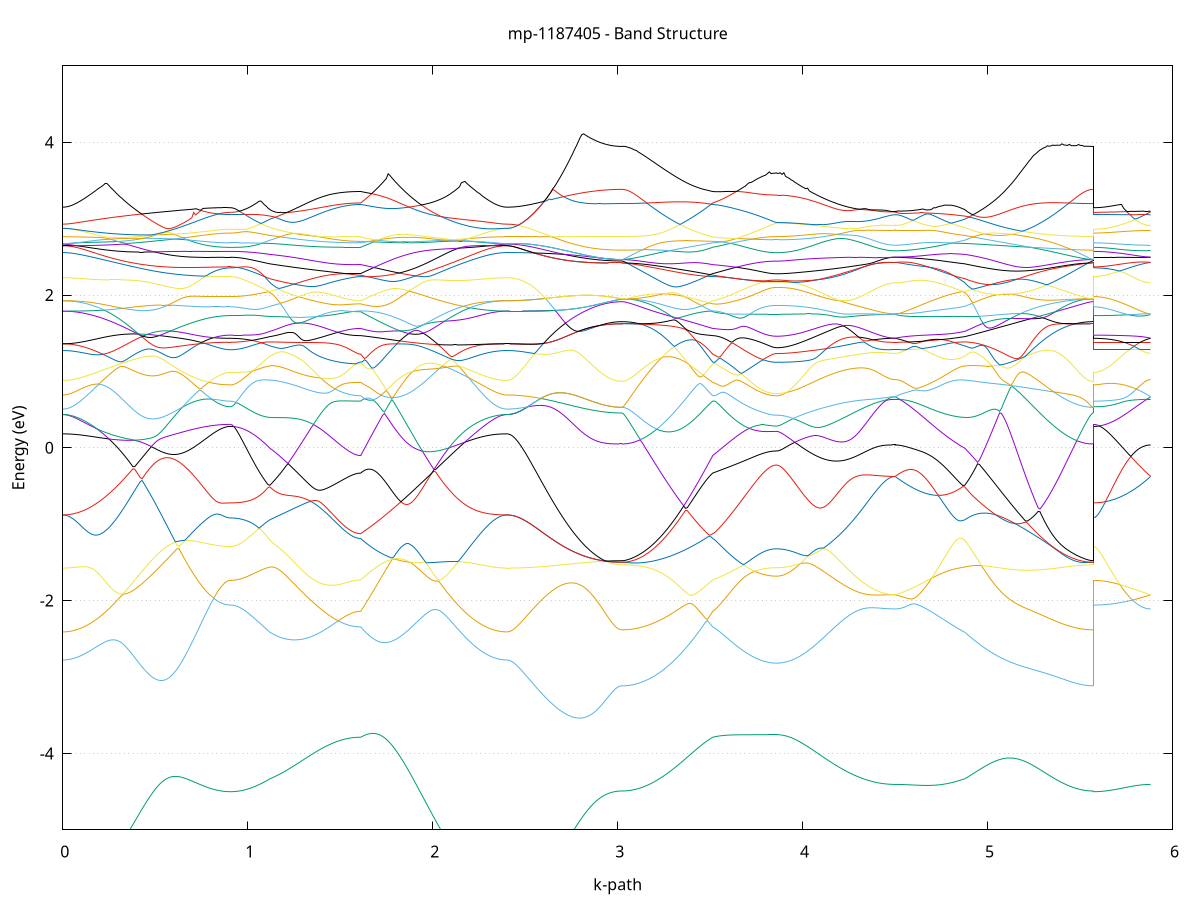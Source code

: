 set title 'mp-1187405 - Band Structure'
set xlabel 'k-path'
set ylabel 'Energy (eV)'
set grid y
set yrange [-5:5]
set terminal png size 800,600
set output 'mp-1187405_bands_gnuplot.png'
plot '-' using 1:2 with lines notitle, '-' using 1:2 with lines notitle, '-' using 1:2 with lines notitle, '-' using 1:2 with lines notitle, '-' using 1:2 with lines notitle, '-' using 1:2 with lines notitle, '-' using 1:2 with lines notitle, '-' using 1:2 with lines notitle, '-' using 1:2 with lines notitle, '-' using 1:2 with lines notitle, '-' using 1:2 with lines notitle, '-' using 1:2 with lines notitle, '-' using 1:2 with lines notitle, '-' using 1:2 with lines notitle, '-' using 1:2 with lines notitle, '-' using 1:2 with lines notitle, '-' using 1:2 with lines notitle, '-' using 1:2 with lines notitle, '-' using 1:2 with lines notitle, '-' using 1:2 with lines notitle, '-' using 1:2 with lines notitle, '-' using 1:2 with lines notitle, '-' using 1:2 with lines notitle, '-' using 1:2 with lines notitle, '-' using 1:2 with lines notitle, '-' using 1:2 with lines notitle, '-' using 1:2 with lines notitle, '-' using 1:2 with lines notitle, '-' using 1:2 with lines notitle, '-' using 1:2 with lines notitle, '-' using 1:2 with lines notitle, '-' using 1:2 with lines notitle, '-' using 1:2 with lines notitle, '-' using 1:2 with lines notitle, '-' using 1:2 with lines notitle, '-' using 1:2 with lines notitle, '-' using 1:2 with lines notitle, '-' using 1:2 with lines notitle, '-' using 1:2 with lines notitle, '-' using 1:2 with lines notitle, '-' using 1:2 with lines notitle, '-' using 1:2 with lines notitle, '-' using 1:2 with lines notitle, '-' using 1:2 with lines notitle, '-' using 1:2 with lines notitle, '-' using 1:2 with lines notitle, '-' using 1:2 with lines notitle, '-' using 1:2 with lines notitle
0.000000 -39.638429
0.009968 -39.638329
0.019936 -39.638229
0.029904 -39.638029
0.039872 -39.637829
0.049840 -39.637429
0.059808 -39.637029
0.069776 -39.636529
0.079744 -39.635929
0.089712 -39.635329
0.099681 -39.634629
0.109649 -39.633829
0.119617 -39.632929
0.129585 -39.632029
0.139553 -39.630929
0.149521 -39.629929
0.159489 -39.628729
0.169457 -39.627529
0.179425 -39.626229
0.189393 -39.624829
0.199361 -39.623429
0.209329 -39.621929
0.219297 -39.620429
0.229265 -39.618729
0.239233 -39.617129
0.249201 -39.615329
0.259169 -39.613529
0.269137 -39.611729
0.279105 -39.609829
0.289074 -39.607829
0.299042 -39.605829
0.309010 -39.603829
0.318978 -39.601629
0.328946 -39.599529
0.338914 -39.597329
0.348882 -39.595029
0.358850 -39.592829
0.368818 -39.590429
0.378786 -39.588129
0.388754 -39.585729
0.398722 -39.583229
0.408690 -39.580829
0.418658 -39.578329
0.428626 -39.575729
0.438594 -39.573229
0.448562 -39.570629
0.458530 -39.568029
0.468499 -39.565429
0.478467 -39.562729
0.488435 -39.560129
0.498403 -39.557429
0.508371 -39.554729
0.518339 -39.552029
0.528307 -39.549329
0.538275 -39.546629
0.548243 -39.543929
0.558211 -39.541229
0.568179 -39.538429
0.578147 -39.535729
0.588115 -39.533029
0.598083 -39.530329
0.608051 -39.527629
0.618019 -39.524929
0.627987 -39.522229
0.637955 -39.519529
0.647924 -39.516929
0.657892 -39.514229
0.667860 -39.511629
0.677828 -39.509029
0.687796 -39.506429
0.697764 -39.503929
0.707732 -39.501329
0.717700 -39.498829
0.727668 -39.496429
0.737636 -39.494029
0.747604 -39.491629
0.757572 -39.489329
0.767540 -39.487029
0.777508 -39.484829
0.787476 -39.482629
0.797444 -39.480529
0.807412 -39.478529
0.817380 -39.476629
0.827348 -39.474829
0.837317 -39.473129
0.847285 -39.471629
0.857253 -39.470229
0.867221 -39.469129
0.877189 -39.468129
0.887157 -39.467429
0.897125 -39.467029
0.907093 -39.466829
0.907093 -39.466829
0.916749 -39.466829
0.926404 -39.466829
0.936060 -39.466829
0.945715 -39.466829
0.955371 -39.466829
0.965027 -39.466829
0.974682 -39.466829
0.984338 -39.466829
0.993994 -39.466929
1.003649 -39.466929
1.013305 -39.466929
1.022960 -39.466929
1.032616 -39.466929
1.042272 -39.466929
1.051927 -39.467029
1.061583 -39.467029
1.071239 -39.467029
1.080894 -39.467029
1.090550 -39.467029
1.100205 -39.467129
1.109861 -39.467129
1.119517 -39.467129
1.119517 -39.467129
1.129341 -39.467229
1.139165 -39.467329
1.148989 -39.467529
1.158813 -39.467829
1.168637 -39.468229
1.178461 -39.468629
1.188285 -39.469029
1.198110 -39.469529
1.207934 -39.470029
1.217758 -39.470529
1.227582 -39.471129
1.237406 -39.471629
1.247230 -39.472229
1.257054 -39.472829
1.266878 -39.473429
1.276702 -39.474029
1.286526 -39.474729
1.296351 -39.475329
1.306175 -39.475929
1.315999 -39.476529
1.325823 -39.477129
1.335647 -39.477729
1.345471 -39.478229
1.355295 -39.478829
1.365119 -39.479429
1.374943 -39.479929
1.384768 -39.480429
1.394592 -39.480929
1.404416 -39.481429
1.414240 -39.481929
1.424064 -39.482429
1.433888 -39.482829
1.443712 -39.483229
1.453536 -39.483629
1.463360 -39.484029
1.473184 -39.484329
1.483009 -39.484729
1.492833 -39.485029
1.502657 -39.485329
1.512481 -39.485529
1.522305 -39.485829
1.532129 -39.486029
1.541953 -39.486229
1.551777 -39.486329
1.561601 -39.486529
1.571425 -39.486629
1.581250 -39.486729
1.591074 -39.486729
1.600898 -39.486829
1.610722 -39.486829
1.610722 -39.486829
1.620617 -39.488329
1.630512 -39.489929
1.640408 -39.491629
1.650303 -39.493429
1.660198 -39.495229
1.670093 -39.497129
1.679988 -39.499129
1.689884 -39.501129
1.699779 -39.503329
1.709674 -39.505429
1.719569 -39.507729
1.729465 -39.510029
1.739360 -39.512429
1.749255 -39.514829
1.759150 -39.517229
1.769045 -39.519729
1.778941 -39.522229
1.788836 -39.524829
1.798731 -39.527429
1.808626 -39.530029
1.818522 -39.532729
1.828417 -39.535329
1.838312 -39.538029
1.848207 -39.540729
1.858102 -39.543429
1.867998 -39.546129
1.877893 -39.548929
1.887788 -39.551629
1.897683 -39.554329
1.907579 -39.557029
1.917474 -39.559729
1.927369 -39.562429
1.937264 -39.565129
1.947159 -39.567729
1.957055 -39.570429
1.966950 -39.573029
1.976845 -39.575629
1.986740 -39.578129
1.996636 -39.580729
2.006531 -39.583229
2.016426 -39.585629
2.026321 -39.588129
2.036217 -39.590429
2.046112 -39.592829
2.056007 -39.595129
2.065902 -39.597429
2.075797 -39.599629
2.085693 -39.601829
2.095588 -39.603929
2.105483 -39.606029
2.115378 -39.608029
2.125274 -39.609929
2.135169 -39.611929
2.145064 -39.613729
2.154959 -39.615529
2.164854 -39.617229
2.174750 -39.618929
2.184645 -39.620529
2.194540 -39.622129
2.204435 -39.623529
2.214331 -39.625029
2.224226 -39.626329
2.234121 -39.627629
2.244016 -39.628829
2.253911 -39.630029
2.263807 -39.631029
2.273702 -39.632029
2.283597 -39.633029
2.293492 -39.633829
2.303388 -39.634629
2.313283 -39.635329
2.323178 -39.636029
2.333073 -39.636529
2.342968 -39.637029
2.352864 -39.637429
2.362759 -39.637829
2.372654 -39.638029
2.382549 -39.638229
2.392445 -39.638329
2.402340 -39.638429
2.402340 -39.638429
2.412194 -39.638329
2.422047 -39.638229
2.431901 -39.638129
2.441755 -39.637829
2.451609 -39.637529
2.461462 -39.637029
2.471316 -39.636629
2.481170 -39.636029
2.491024 -39.635429
2.500877 -39.634729
2.510731 -39.633929
2.520585 -39.633129
2.530439 -39.632229
2.540292 -39.631229
2.550146 -39.630129
2.560000 -39.629029
2.569854 -39.627829
2.579707 -39.626629
2.589561 -39.625229
2.599415 -39.623929
2.609269 -39.622429
2.619122 -39.620929
2.628976 -39.619329
2.638830 -39.617729
2.648684 -39.616029
2.658537 -39.614329
2.668391 -39.612529
2.678245 -39.610629
2.688099 -39.608729
2.697952 -39.606829
2.707806 -39.604829
2.717660 -39.602729
2.727514 -39.600629
2.737368 -39.598529
2.747221 -39.596329
2.757075 -39.594129
2.766929 -39.591929
2.776783 -39.589629
2.786636 -39.587429
2.796490 -39.585029
2.806344 -39.582729
2.816198 -39.580429
2.826051 -39.578029
2.835905 -39.575729
2.845759 -39.573329
2.855613 -39.570929
2.865466 -39.568629
2.875320 -39.566329
2.885174 -39.564029
2.895028 -39.561829
2.904881 -39.559629
2.914735 -39.557529
2.924589 -39.555529
2.934443 -39.553629
2.944296 -39.551829
2.954150 -39.550129
2.964004 -39.548629
2.973858 -39.547329
2.983711 -39.546129
2.993565 -39.545229
3.003419 -39.544629
3.013273 -39.544229
3.023127 -39.544029
3.023127 -39.544029
3.032951 -39.544029
3.042775 -39.543929
3.052599 -39.543829
3.062423 -39.543529
3.072247 -39.543329
3.082071 -39.542929
3.091895 -39.542529
3.101719 -39.542029
3.111543 -39.541529
3.121368 -39.540929
3.131192 -39.540229
3.141016 -39.539529
3.150840 -39.538729
3.160664 -39.537929
3.170488 -39.537029
3.180312 -39.536029
3.190136 -39.535029
3.199960 -39.533929
3.209785 -39.532829
3.219609 -39.531629
3.229433 -39.530329
3.239257 -39.529029
3.249081 -39.527629
3.258905 -39.526229
3.268729 -39.524829
3.278553 -39.523229
3.288377 -39.521729
3.298201 -39.520029
3.308026 -39.518429
3.317850 -39.516629
3.327674 -39.514929
3.337498 -39.513129
3.347322 -39.511229
3.357146 -39.509329
3.366970 -39.507329
3.376794 -39.505329
3.386618 -39.503329
3.396443 -39.501229
3.406267 -39.499129
3.416091 -39.496929
3.425915 -39.494829
3.435739 -39.492529
3.445563 -39.490329
3.455387 -39.488029
3.465211 -39.485729
3.475035 -39.483329
3.484859 -39.482729
3.494684 -39.484029
3.504508 -39.485329
3.514332 -39.486829
3.514332 -39.486829
3.524184 -39.487629
3.534036 -39.488829
3.543888 -39.490129
3.553741 -39.491429
3.563593 -39.492929
3.573445 -39.494329
3.583297 -39.495729
3.593149 -39.497129
3.603002 -39.498529
3.612854 -39.499829
3.622706 -39.501129
3.632558 -39.502429
3.642411 -39.503629
3.652263 -39.504829
3.662115 -39.505929
3.671967 -39.507029
3.681819 -39.508129
3.691672 -39.509129
3.701524 -39.510029
3.711376 -39.510929
3.721228 -39.511729
3.731080 -39.512529
3.740933 -39.513229
3.750785 -39.513929
3.760637 -39.514529
3.770489 -39.515129
3.780342 -39.515629
3.790194 -39.516029
3.800046 -39.516429
3.809898 -39.516729
3.819750 -39.517029
3.829603 -39.517229
3.839455 -39.517329
3.849307 -39.517429
3.859159 -39.517529
3.859159 -39.517529
3.869027 -39.517429
3.878895 -39.517429
3.888763 -39.517329
3.898631 -39.517229
3.908499 -39.517029
3.918366 -39.516829
3.928234 -39.516529
3.938102 -39.516329
3.947970 -39.515929
3.957838 -39.515629
3.967706 -39.515229
3.977574 -39.514829
3.987442 -39.514329
3.997309 -39.513829
4.007177 -39.513329
4.017045 -39.512729
4.026913 -39.512129
4.036781 -39.511529
4.046649 -39.510829
4.056517 -39.510129
4.066384 -39.509429
4.076252 -39.508729
4.086120 -39.507929
4.095988 -39.507129
4.105856 -39.506229
4.115724 -39.505329
4.125592 -39.504429
4.135460 -39.503529
4.145327 -39.502529
4.155195 -39.501529
4.165063 -39.500529
4.174931 -39.499529
4.184799 -39.498429
4.194667 -39.497429
4.204535 -39.496329
4.214403 -39.495129
4.224270 -39.494029
4.234138 -39.492929
4.244006 -39.491729
4.253874 -39.490529
4.263742 -39.489329
4.273610 -39.488129
4.283478 -39.486929
4.293346 -39.485729
4.303213 -39.484529
4.313081 -39.483329
4.322949 -39.482029
4.332817 -39.480829
4.342685 -39.479629
4.352553 -39.478429
4.362421 -39.477329
4.372288 -39.476129
4.382156 -39.475029
4.392024 -39.473929
4.401892 -39.472829
4.411760 -39.471829
4.421628 -39.470929
4.431496 -39.470029
4.441364 -39.469229
4.451231 -39.468529
4.461099 -39.467929
4.470967 -39.467429
4.480835 -39.467129
4.490703 -39.466929
4.500571 -39.466829
4.500571 -39.466829
4.510469 -39.466829
4.520367 -39.466929
4.530265 -39.467029
4.540163 -39.467129
4.550061 -39.467329
4.559958 -39.467429
4.569856 -39.467629
4.579754 -39.467829
4.589652 -39.468029
4.599550 -39.468229
4.609448 -39.468429
4.619346 -39.468529
4.629244 -39.468729
4.639142 -39.468929
4.649040 -39.469029
4.658938 -39.469129
4.668836 -39.469229
4.678734 -39.469329
4.688632 -39.469329
4.698530 -39.469429
4.708428 -39.469429
4.718326 -39.469429
4.728224 -39.469329
4.738122 -39.469329
4.748020 -39.469229
4.757918 -39.469029
4.767816 -39.468929
4.777713 -39.468829
4.787611 -39.468629
4.797509 -39.468429
4.807407 -39.468229
4.817305 -39.468029
4.827203 -39.467829
4.837101 -39.467629
4.846999 -39.467429
4.856897 -39.467229
4.866795 -39.467129
4.876693 -39.467129
4.876693 -39.467129
4.886617 -39.467129
4.896541 -39.467229
4.906465 -39.467229
4.916388 -39.467229
4.926312 -39.467329
4.936236 -39.467329
4.946160 -39.467329
4.956084 -39.467429
4.966008 -39.467429
4.975931 -39.467429
4.985855 -39.467529
4.995779 -39.467529
5.005703 -39.467629
5.015627 -39.469229
5.025551 -39.471029
5.035475 -39.472929
5.045398 -39.474729
5.055322 -39.476629
5.065246 -39.478529
5.075170 -39.480429
5.085094 -39.482329
5.095018 -39.484229
5.104941 -39.486129
5.114865 -39.488129
5.124789 -39.490029
5.134713 -39.491929
5.144637 -39.493829
5.154561 -39.495729
5.164484 -39.497629
5.174408 -39.499529
5.184332 -39.501429
5.194256 -39.503229
5.204180 -39.505129
5.214104 -39.506929
5.224028 -39.508729
5.233951 -39.510429
5.243875 -39.512229
5.253799 -39.513929
5.263723 -39.515629
5.273647 -39.517229
5.283571 -39.518829
5.293494 -39.520429
5.303418 -39.522029
5.313342 -39.523529
5.323266 -39.524929
5.333190 -39.526329
5.343114 -39.527729
5.353038 -39.529029
5.362961 -39.530329
5.372885 -39.531529
5.382809 -39.532729
5.392733 -39.533929
5.402657 -39.534929
5.412581 -39.535929
5.422504 -39.536929
5.432428 -39.537829
5.442352 -39.538729
5.452276 -39.539429
5.462200 -39.540229
5.472124 -39.540829
5.482047 -39.541429
5.491971 -39.542029
5.501895 -39.542529
5.511819 -39.542929
5.521743 -39.543229
5.531667 -39.543529
5.541591 -39.543829
5.551514 -39.543929
5.561438 -39.544029
5.571362 -39.544029
5.571362 -39.466829
5.581062 -39.466829
5.590762 -39.466829
5.600461 -39.466829
5.610161 -39.466829
5.619861 -39.466829
5.629561 -39.466829
5.639261 -39.466829
5.648960 -39.466829
5.658660 -39.466829
5.668360 -39.466829
5.678060 -39.466829
5.687760 -39.466829
5.697459 -39.466829
5.707159 -39.466829
5.716859 -39.466829
5.726559 -39.466829
5.736259 -39.466829
5.745958 -39.466829
5.755658 -39.466829
5.765358 -39.466829
5.775058 -39.466829
5.784758 -39.466829
5.794457 -39.466829
5.804157 -39.466829
5.813857 -39.466829
5.823557 -39.466829
5.833257 -39.466829
5.842956 -39.466829
5.852656 -39.466829
5.862356 -39.466829
5.872056 -39.466829
5.881755 -39.466829
e
0.000000 -39.371829
0.009968 -39.371829
0.019936 -39.371829
0.029904 -39.371929
0.039872 -39.371929
0.049840 -39.372029
0.059808 -39.372129
0.069776 -39.372129
0.079744 -39.372229
0.089712 -39.372329
0.099681 -39.372429
0.109649 -39.372629
0.119617 -39.372729
0.129585 -39.372929
0.139553 -39.373029
0.149521 -39.373229
0.159489 -39.373429
0.169457 -39.373629
0.179425 -39.373929
0.189393 -39.374129
0.199361 -39.374429
0.209329 -39.374629
0.219297 -39.374929
0.229265 -39.375229
0.239233 -39.375529
0.249201 -39.375829
0.259169 -39.376229
0.269137 -39.376529
0.279105 -39.376929
0.289074 -39.377329
0.299042 -39.377729
0.309010 -39.378129
0.318978 -39.378529
0.328946 -39.379029
0.338914 -39.379529
0.348882 -39.380029
0.358850 -39.380529
0.368818 -39.381029
0.378786 -39.381529
0.388754 -39.382129
0.398722 -39.382629
0.408690 -39.383329
0.418658 -39.383929
0.428626 -39.384529
0.438594 -39.385229
0.448562 -39.385929
0.458530 -39.386529
0.468499 -39.387329
0.478467 -39.388029
0.488435 -39.388829
0.498403 -39.389629
0.508371 -39.390429
0.518339 -39.391229
0.528307 -39.392329
0.538275 -39.394029
0.548243 -39.395829
0.558211 -39.397629
0.568179 -39.399329
0.578147 -39.401029
0.588115 -39.402729
0.598083 -39.404429
0.608051 -39.406029
0.618019 -39.407529
0.627987 -39.409129
0.637955 -39.410629
0.647924 -39.412129
0.657892 -39.413529
0.667860 -39.414929
0.677828 -39.416229
0.687796 -39.417529
0.697764 -39.418829
0.707732 -39.420029
0.717700 -39.421129
0.727668 -39.422229
0.737636 -39.423329
0.747604 -39.424329
0.757572 -39.425229
0.767540 -39.426129
0.777508 -39.426929
0.787476 -39.427729
0.797444 -39.428429
0.807412 -39.429129
0.817380 -39.429729
0.827348 -39.430229
0.837317 -39.430729
0.847285 -39.431129
0.857253 -39.431429
0.867221 -39.431729
0.877189 -39.432129
0.887157 -39.432729
0.897125 -39.433029
0.907093 -39.433129
0.907093 -39.433129
0.916749 -39.433129
0.926404 -39.433029
0.936060 -39.432929
0.945715 -39.432729
0.955371 -39.433029
0.965027 -39.433429
0.974682 -39.433829
0.984338 -39.434329
0.993994 -39.434829
1.003649 -39.435429
1.013305 -39.436029
1.022960 -39.436829
1.032616 -39.437529
1.042272 -39.438429
1.051927 -39.439229
1.061583 -39.440229
1.071239 -39.441229
1.080894 -39.442229
1.090550 -39.443329
1.100205 -39.444529
1.109861 -39.445729
1.119517 -39.446929
1.119517 -39.446929
1.129341 -39.447829
1.139165 -39.448729
1.148989 -39.449629
1.158813 -39.450529
1.168637 -39.451429
1.178461 -39.452329
1.188285 -39.453129
1.198110 -39.454029
1.207934 -39.454829
1.217758 -39.455629
1.227582 -39.456429
1.237406 -39.457229
1.247230 -39.458029
1.257054 -39.458829
1.266878 -39.459529
1.276702 -39.460329
1.286526 -39.461029
1.296351 -39.461729
1.306175 -39.462429
1.315999 -39.463129
1.325823 -39.463729
1.335647 -39.464429
1.345471 -39.465029
1.355295 -39.465629
1.365119 -39.466229
1.374943 -39.466729
1.384768 -39.467329
1.394592 -39.467829
1.404416 -39.468329
1.414240 -39.468829
1.424064 -39.469329
1.433888 -39.469729
1.443712 -39.470129
1.453536 -39.470529
1.463360 -39.470929
1.473184 -39.471229
1.483009 -39.471529
1.492833 -39.471929
1.502657 -39.472129
1.512481 -39.472429
1.522305 -39.472629
1.532129 -39.472829
1.541953 -39.473029
1.551777 -39.473229
1.561601 -39.473329
1.571425 -39.473429
1.581250 -39.473529
1.591074 -39.473629
1.600898 -39.473629
1.610722 -39.473629
1.610722 -39.473629
1.620617 -39.471129
1.630512 -39.468629
1.640408 -39.466029
1.650303 -39.463529
1.660198 -39.460929
1.670093 -39.458329
1.679988 -39.455729
1.689884 -39.453129
1.699779 -39.450429
1.709674 -39.447829
1.719569 -39.445129
1.729465 -39.442529
1.739360 -39.439829
1.749255 -39.437129
1.759150 -39.434529
1.769045 -39.431829
1.778941 -39.429129
1.788836 -39.426529
1.798731 -39.423829
1.808626 -39.421229
1.818522 -39.418529
1.828417 -39.415929
1.838312 -39.413229
1.848207 -39.410629
1.858102 -39.408029
1.867998 -39.405429
1.877893 -39.402829
1.887788 -39.400329
1.897683 -39.397829
1.907579 -39.395229
1.917474 -39.392829
1.927369 -39.390329
1.937264 -39.387829
1.947159 -39.385429
1.957055 -39.383029
1.966950 -39.381229
1.976845 -39.380929
1.986740 -39.380629
1.996636 -39.380329
2.006531 -39.379929
2.016426 -39.379629
2.026321 -39.379329
2.036217 -39.379029
2.046112 -39.378729
2.056007 -39.378329
2.065902 -39.378029
2.075797 -39.377729
2.085693 -39.377429
2.095588 -39.377129
2.105483 -39.376829
2.115378 -39.376529
2.125274 -39.376229
2.135169 -39.375929
2.145064 -39.375729
2.154959 -39.375429
2.164854 -39.375129
2.174750 -39.374929
2.184645 -39.374629
2.194540 -39.374429
2.204435 -39.374229
2.214331 -39.373929
2.224226 -39.373729
2.234121 -39.373529
2.244016 -39.373329
2.253911 -39.373229
2.263807 -39.373029
2.273702 -39.372829
2.283597 -39.372729
2.293492 -39.372629
2.303388 -39.372429
2.313283 -39.372329
2.323178 -39.372229
2.333073 -39.372129
2.342968 -39.372029
2.352864 -39.372029
2.362759 -39.371929
2.372654 -39.371929
2.382549 -39.371829
2.392445 -39.371829
2.402340 -39.371829
2.402340 -39.371829
2.412194 -39.371929
2.422047 -39.372029
2.431901 -39.372229
2.441755 -39.372529
2.451609 -39.372829
2.461462 -39.373229
2.471316 -39.373729
2.481170 -39.374329
2.491024 -39.375029
2.500877 -39.375729
2.510731 -39.376529
2.520585 -39.377429
2.530439 -39.378429
2.540292 -39.379429
2.550146 -39.380529
2.560000 -39.381729
2.569854 -39.382929
2.579707 -39.384229
2.589561 -39.385629
2.599415 -39.387129
2.609269 -39.388629
2.619122 -39.390229
2.628976 -39.391829
2.638830 -39.393529
2.648684 -39.395329
2.658537 -39.397129
2.668391 -39.399029
2.678245 -39.400929
2.688099 -39.402929
2.697952 -39.404929
2.707806 -39.407029
2.717660 -39.409129
2.727514 -39.411329
2.737368 -39.413529
2.747221 -39.415729
2.757075 -39.418029
2.766929 -39.420329
2.776783 -39.422729
2.786636 -39.425029
2.796490 -39.427429
2.806344 -39.429829
2.816198 -39.432229
2.826051 -39.434729
2.835905 -39.437129
2.845759 -39.439529
2.855613 -39.441929
2.865466 -39.444329
2.875320 -39.446729
2.885174 -39.449029
2.895028 -39.451329
2.904881 -39.453529
2.914735 -39.455629
2.924589 -39.457729
2.934443 -39.459729
2.944296 -39.461529
2.954150 -39.463229
2.964004 -39.464729
2.973858 -39.466129
2.983711 -39.467229
2.993565 -39.468129
3.003419 -39.468829
3.013273 -39.469229
3.023127 -39.469329
3.023127 -39.469329
3.032951 -39.469329
3.042775 -39.469329
3.052599 -39.469329
3.062423 -39.469329
3.072247 -39.469329
3.082071 -39.469329
3.091895 -39.469329
3.101719 -39.469329
3.111543 -39.469329
3.121368 -39.469329
3.131192 -39.469329
3.141016 -39.469329
3.150840 -39.469329
3.160664 -39.469329
3.170488 -39.469329
3.180312 -39.469329
3.190136 -39.469329
3.199960 -39.469429
3.209785 -39.469429
3.219609 -39.469529
3.229433 -39.469529
3.239257 -39.469629
3.249081 -39.469729
3.258905 -39.469829
3.268729 -39.469929
3.278553 -39.470129
3.288377 -39.470329
3.298201 -39.470529
3.308026 -39.470729
3.317850 -39.470929
3.327674 -39.471229
3.337498 -39.471629
3.347322 -39.471929
3.357146 -39.472329
3.366970 -39.472829
3.376794 -39.473329
3.386618 -39.473829
3.396443 -39.474429
3.406267 -39.475129
3.416091 -39.475829
3.425915 -39.476629
3.435739 -39.477429
3.445563 -39.478329
3.455387 -39.479329
3.465211 -39.480429
3.475035 -39.481529
3.484859 -39.480929
3.494684 -39.478529
3.504508 -39.476129
3.514332 -39.473629
3.514332 -39.473629
3.524184 -39.472329
3.534036 -39.470829
3.543888 -39.469129
3.553741 -39.467329
3.563593 -39.465529
3.573445 -39.463729
3.583297 -39.461929
3.593149 -39.460129
3.603002 -39.458429
3.612854 -39.456729
3.622706 -39.455029
3.632558 -39.453429
3.642411 -39.451929
3.652263 -39.450429
3.662115 -39.449029
3.671967 -39.447629
3.681819 -39.446329
3.691672 -39.445129
3.701524 -39.443929
3.711376 -39.442829
3.721228 -39.441729
3.731080 -39.440829
3.740933 -39.439829
3.750785 -39.439029
3.760637 -39.438229
3.770489 -39.437529
3.780342 -39.436929
3.790194 -39.436329
3.800046 -39.435929
3.809898 -39.435429
3.819750 -39.435129
3.829603 -39.434829
3.839455 -39.434729
3.849307 -39.434629
3.859159 -39.434529
3.859159 -39.434529
3.869027 -39.434529
3.878895 -39.434529
3.888763 -39.434529
3.898631 -39.434529
3.908499 -39.434529
3.918366 -39.434529
3.928234 -39.434529
3.938102 -39.434429
3.947970 -39.434429
3.957838 -39.434429
3.967706 -39.434429
3.977574 -39.434429
3.987442 -39.434329
3.997309 -39.434329
4.007177 -39.434329
4.017045 -39.434329
4.026913 -39.434229
4.036781 -39.434229
4.046649 -39.434229
4.056517 -39.434129
4.066384 -39.434129
4.076252 -39.434029
4.086120 -39.434029
4.095988 -39.434029
4.105856 -39.433929
4.115724 -39.433929
4.125592 -39.433829
4.135460 -39.433829
4.145327 -39.433829
4.155195 -39.433729
4.165063 -39.433729
4.174931 -39.433629
4.184799 -39.433629
4.194667 -39.433529
4.204535 -39.433529
4.214403 -39.433429
4.224270 -39.433429
4.234138 -39.433429
4.244006 -39.433329
4.253874 -39.433329
4.263742 -39.433229
4.273610 -39.433229
4.283478 -39.433229
4.293346 -39.433129
4.303213 -39.433129
4.313081 -39.433129
4.322949 -39.433029
4.332817 -39.433029
4.342685 -39.432929
4.352553 -39.432929
4.362421 -39.432929
4.372288 -39.432929
4.382156 -39.432829
4.392024 -39.432829
4.401892 -39.432829
4.411760 -39.432829
4.421628 -39.432829
4.431496 -39.432729
4.441364 -39.432729
4.451231 -39.432729
4.461099 -39.432729
4.470967 -39.432729
4.480835 -39.432729
4.490703 -39.432729
4.500571 -39.432729
4.500571 -39.432729
4.510469 -39.432729
4.520367 -39.432729
4.530265 -39.432729
4.540163 -39.432629
4.550061 -39.432529
4.559958 -39.432429
4.569856 -39.432329
4.579754 -39.432229
4.589652 -39.432229
4.599550 -39.432229
4.609448 -39.432229
4.619346 -39.432329
4.629244 -39.432429
4.639142 -39.432529
4.649040 -39.432729
4.658938 -39.432829
4.668836 -39.433129
4.678734 -39.433429
4.688632 -39.433729
4.698530 -39.434129
4.708428 -39.434529
4.718326 -39.434929
4.728224 -39.435429
4.738122 -39.436029
4.748020 -39.436629
4.757918 -39.437229
4.767816 -39.437929
4.777713 -39.438629
4.787611 -39.439429
4.797509 -39.440229
4.807407 -39.441029
4.817305 -39.441929
4.827203 -39.442729
4.837101 -39.443629
4.846999 -39.444529
4.856897 -39.445329
4.866795 -39.446129
4.876693 -39.446929
4.876693 -39.446929
4.886617 -39.448329
4.896541 -39.449629
4.906465 -39.451129
4.916388 -39.452529
4.926312 -39.454029
4.936236 -39.455629
4.946160 -39.457229
4.956084 -39.458829
4.966008 -39.460529
4.975931 -39.462129
4.985855 -39.463929
4.995779 -39.465629
5.005703 -39.467429
5.015627 -39.467629
5.025551 -39.467629
5.035475 -39.467729
5.045398 -39.467729
5.055322 -39.467829
5.065246 -39.467829
5.075170 -39.467829
5.085094 -39.467929
5.095018 -39.467929
5.104941 -39.468029
5.114865 -39.468029
5.124789 -39.468129
5.134713 -39.468129
5.144637 -39.468129
5.154561 -39.468229
5.164484 -39.468229
5.174408 -39.468329
5.184332 -39.468329
5.194256 -39.468429
5.204180 -39.468429
5.214104 -39.468529
5.224028 -39.468529
5.233951 -39.468529
5.243875 -39.468629
5.253799 -39.468629
5.263723 -39.468729
5.273647 -39.468729
5.283571 -39.468729
5.293494 -39.468829
5.303418 -39.468829
5.313342 -39.468829
5.323266 -39.468929
5.333190 -39.468929
5.343114 -39.468929
5.353038 -39.469029
5.362961 -39.469029
5.372885 -39.469029
5.382809 -39.469129
5.392733 -39.469129
5.402657 -39.469129
5.412581 -39.469129
5.422504 -39.469229
5.432428 -39.469229
5.442352 -39.469229
5.452276 -39.469229
5.462200 -39.469229
5.472124 -39.469329
5.482047 -39.469329
5.491971 -39.469329
5.501895 -39.469329
5.511819 -39.469329
5.521743 -39.469329
5.531667 -39.469329
5.541591 -39.469329
5.551514 -39.469329
5.561438 -39.469329
5.571362 -39.469329
5.571362 -39.433129
5.581062 -39.433129
5.590762 -39.433129
5.600461 -39.433129
5.610161 -39.433129
5.619861 -39.433129
5.629561 -39.433129
5.639261 -39.433129
5.648960 -39.433129
5.658660 -39.433129
5.668360 -39.433129
5.678060 -39.433129
5.687760 -39.433129
5.697459 -39.433129
5.707159 -39.433029
5.716859 -39.433029
5.726559 -39.433029
5.736259 -39.433029
5.745958 -39.433029
5.755658 -39.433029
5.765358 -39.432929
5.775058 -39.432929
5.784758 -39.432929
5.794457 -39.432929
5.804157 -39.432929
5.813857 -39.432829
5.823557 -39.432829
5.833257 -39.432829
5.842956 -39.432829
5.852656 -39.432829
5.862356 -39.432729
5.872056 -39.432729
5.881755 -39.432729
e
0.000000 -39.323729
0.009968 -39.323729
0.019936 -39.323829
0.029904 -39.323929
0.039872 -39.324229
0.049840 -39.324529
0.059808 -39.324829
0.069776 -39.325329
0.079744 -39.325729
0.089712 -39.326329
0.099681 -39.326929
0.109649 -39.327629
0.119617 -39.328329
0.129585 -39.329129
0.139553 -39.330029
0.149521 -39.330929
0.159489 -39.331929
0.169457 -39.332929
0.179425 -39.334029
0.189393 -39.335129
0.199361 -39.336329
0.209329 -39.337529
0.219297 -39.338829
0.229265 -39.340129
0.239233 -39.341529
0.249201 -39.342929
0.259169 -39.344429
0.269137 -39.345929
0.279105 -39.347429
0.289074 -39.349029
0.299042 -39.350629
0.309010 -39.352229
0.318978 -39.353929
0.328946 -39.355629
0.338914 -39.357329
0.348882 -39.359129
0.358850 -39.360929
0.368818 -39.362729
0.378786 -39.364529
0.388754 -39.366329
0.398722 -39.368129
0.408690 -39.370029
0.418658 -39.371929
0.428626 -39.373729
0.438594 -39.375629
0.448562 -39.377529
0.458530 -39.379329
0.468499 -39.381229
0.478467 -39.383129
0.488435 -39.384929
0.498403 -39.386829
0.508371 -39.388629
0.518339 -39.390529
0.528307 -39.392029
0.538275 -39.392929
0.548243 -39.393829
0.558211 -39.394729
0.568179 -39.395729
0.578147 -39.396729
0.588115 -39.397729
0.598083 -39.398729
0.608051 -39.399729
0.618019 -39.400829
0.627987 -39.401929
0.637955 -39.403029
0.647924 -39.404129
0.657892 -39.405329
0.667860 -39.406529
0.677828 -39.407729
0.687796 -39.408929
0.697764 -39.410129
0.707732 -39.411429
0.717700 -39.412729
0.727668 -39.414029
0.737636 -39.415329
0.747604 -39.416729
0.757572 -39.418029
0.767540 -39.419429
0.777508 -39.420729
0.787476 -39.422129
0.797444 -39.423429
0.807412 -39.424729
0.817380 -39.426029
0.827348 -39.427229
0.837317 -39.428429
0.847285 -39.429529
0.857253 -39.430529
0.867221 -39.431429
0.877189 -39.431929
0.887157 -39.432129
0.897125 -39.432229
0.907093 -39.432229
0.907093 -39.432229
0.916749 -39.432329
0.926404 -39.432429
0.936060 -39.432529
0.945715 -39.432729
0.955371 -39.432429
0.965027 -39.432129
0.974682 -39.431729
0.984338 -39.431229
0.993994 -39.430729
1.003649 -39.430229
1.013305 -39.429629
1.022960 -39.428929
1.032616 -39.428229
1.042272 -39.427429
1.051927 -39.426629
1.061583 -39.425729
1.071239 -39.424729
1.080894 -39.423729
1.090550 -39.422729
1.100205 -39.421629
1.109861 -39.420529
1.119517 -39.419329
1.119517 -39.419329
1.129341 -39.418429
1.139165 -39.417429
1.148989 -39.416429
1.158813 -39.415329
1.168637 -39.414129
1.178461 -39.412929
1.188285 -39.411729
1.198110 -39.410529
1.207934 -39.409229
1.217758 -39.407929
1.227582 -39.406729
1.237406 -39.405429
1.247230 -39.404129
1.257054 -39.402829
1.266878 -39.401529
1.276702 -39.400329
1.286526 -39.399029
1.296351 -39.397829
1.306175 -39.396629
1.315999 -39.395429
1.325823 -39.394229
1.335647 -39.393129
1.345471 -39.392029
1.355295 -39.390929
1.365119 -39.389829
1.374943 -39.388829
1.384768 -39.387829
1.394592 -39.386829
1.404416 -39.385929
1.414240 -39.385029
1.424064 -39.384229
1.433888 -39.383429
1.443712 -39.382629
1.453536 -39.381929
1.463360 -39.381229
1.473184 -39.380529
1.483009 -39.379929
1.492833 -39.379429
1.502657 -39.378829
1.512481 -39.378429
1.522305 -39.377929
1.532129 -39.377629
1.541953 -39.377229
1.551777 -39.376929
1.561601 -39.376729
1.571425 -39.376529
1.581250 -39.376329
1.591074 -39.376229
1.600898 -39.376129
1.610722 -39.376129
1.610722 -39.376129
1.620617 -39.377029
1.630512 -39.377929
1.640408 -39.378729
1.650303 -39.379529
1.660198 -39.380229
1.670093 -39.380829
1.679988 -39.381429
1.689884 -39.381929
1.699779 -39.382429
1.709674 -39.382829
1.719569 -39.383129
1.729465 -39.383429
1.739360 -39.383729
1.749255 -39.383929
1.759150 -39.384129
1.769045 -39.384229
1.778941 -39.384329
1.788836 -39.384429
1.798731 -39.384429
1.808626 -39.384429
1.818522 -39.384329
1.828417 -39.384329
1.838312 -39.384229
1.848207 -39.384029
1.858102 -39.383929
1.867998 -39.383729
1.877893 -39.383529
1.887788 -39.383329
1.897683 -39.383129
1.907579 -39.382929
1.917474 -39.382629
1.927369 -39.382329
1.937264 -39.382129
1.947159 -39.381829
1.957055 -39.381529
1.966950 -39.380729
1.976845 -39.378429
1.986740 -39.376129
1.996636 -39.373829
2.006531 -39.371629
2.016426 -39.369429
2.026321 -39.367329
2.036217 -39.365129
2.046112 -39.363129
2.056007 -39.361029
2.065902 -39.359129
2.075797 -39.357129
2.085693 -39.355229
2.095588 -39.353429
2.105483 -39.351629
2.115378 -39.349829
2.125274 -39.348129
2.135169 -39.346529
2.145064 -39.344929
2.154959 -39.343329
2.164854 -39.341829
2.174750 -39.340429
2.184645 -39.339029
2.194540 -39.337629
2.204435 -39.336429
2.214331 -39.335229
2.224226 -39.334029
2.234121 -39.332929
2.244016 -39.331929
2.253911 -39.330929
2.263807 -39.329929
2.273702 -39.329129
2.283597 -39.328329
2.293492 -39.327529
2.303388 -39.326929
2.313283 -39.326329
2.323178 -39.325729
2.333073 -39.325229
2.342968 -39.324829
2.352864 -39.324529
2.362759 -39.324229
2.372654 -39.323929
2.382549 -39.323829
2.392445 -39.323729
2.402340 -39.323629
2.402340 -39.323629
2.412194 -39.323729
2.422047 -39.323629
2.431901 -39.323729
2.441755 -39.323729
2.451609 -39.323729
2.461462 -39.323729
2.471316 -39.323729
2.481170 -39.323729
2.491024 -39.323729
2.500877 -39.323729
2.510731 -39.323729
2.520585 -39.323729
2.530439 -39.323729
2.540292 -39.323729
2.550146 -39.323729
2.560000 -39.323829
2.569854 -39.323829
2.579707 -39.323829
2.589561 -39.323829
2.599415 -39.323829
2.609269 -39.323829
2.619122 -39.323829
2.628976 -39.323829
2.638830 -39.323929
2.648684 -39.323929
2.658537 -39.323929
2.668391 -39.323929
2.678245 -39.323929
2.688099 -39.323929
2.697952 -39.323929
2.707806 -39.324029
2.717660 -39.324029
2.727514 -39.324029
2.737368 -39.324029
2.747221 -39.324029
2.757075 -39.324029
2.766929 -39.324129
2.776783 -39.324129
2.786636 -39.324129
2.796490 -39.324129
2.806344 -39.324129
2.816198 -39.324129
2.826051 -39.324129
2.835905 -39.324229
2.845759 -39.324229
2.855613 -39.324229
2.865466 -39.324229
2.875320 -39.324229
2.885174 -39.324229
2.895028 -39.324229
2.904881 -39.324229
2.914735 -39.324229
2.924589 -39.324329
2.934443 -39.324329
2.944296 -39.324329
2.954150 -39.324329
2.964004 -39.324329
2.973858 -39.324329
2.983711 -39.324329
2.993565 -39.324329
3.003419 -39.324329
3.013273 -39.324329
3.023127 -39.324329
3.023127 -39.324329
3.032951 -39.324329
3.042775 -39.324429
3.052599 -39.324629
3.062423 -39.324829
3.072247 -39.325129
3.082071 -39.325429
3.091895 -39.325929
3.101719 -39.326329
3.111543 -39.326929
3.121368 -39.327529
3.131192 -39.328129
3.141016 -39.328829
3.150840 -39.329629
3.160664 -39.330429
3.170488 -39.331329
3.180312 -39.332229
3.190136 -39.333229
3.199960 -39.334229
3.209785 -39.335329
3.219609 -39.336429
3.229433 -39.337629
3.239257 -39.338829
3.249081 -39.340129
3.258905 -39.341329
3.268729 -39.342729
3.278553 -39.344029
3.288377 -39.345429
3.298201 -39.346829
3.308026 -39.348229
3.317850 -39.349629
3.327674 -39.351129
3.337498 -39.352529
3.347322 -39.354029
3.357146 -39.355529
3.366970 -39.357029
3.376794 -39.358429
3.386618 -39.359929
3.396443 -39.361329
3.406267 -39.362729
3.416091 -39.364129
3.425915 -39.365529
3.435739 -39.366929
3.445563 -39.368229
3.455387 -39.369429
3.465211 -39.370729
3.475035 -39.371829
3.484859 -39.373029
3.494684 -39.374129
3.504508 -39.375129
3.514332 -39.376129
3.514332 -39.376129
3.524184 -39.376529
3.534036 -39.376929
3.543888 -39.377329
3.553741 -39.377729
3.563593 -39.378029
3.573445 -39.378429
3.583297 -39.378829
3.593149 -39.379129
3.603002 -39.379429
3.612854 -39.379829
3.622706 -39.380129
3.632558 -39.380429
3.642411 -39.380629
3.652263 -39.380929
3.662115 -39.381229
3.671967 -39.381429
3.681819 -39.381729
3.691672 -39.381929
3.701524 -39.382129
3.711376 -39.382329
3.721228 -39.382529
3.731080 -39.382729
3.740933 -39.382829
3.750785 -39.383029
3.760637 -39.383129
3.770489 -39.383329
3.780342 -39.383429
3.790194 -39.383529
3.800046 -39.383629
3.809898 -39.383629
3.819750 -39.383729
3.829603 -39.383729
3.839455 -39.383829
3.849307 -39.383829
3.859159 -39.383829
3.859159 -39.383829
3.869027 -39.383829
3.878895 -39.383929
3.888763 -39.384029
3.898631 -39.384129
3.908499 -39.384329
3.918366 -39.384429
3.928234 -39.384729
3.938102 -39.384929
3.947970 -39.385229
3.957838 -39.385629
3.967706 -39.385929
3.977574 -39.386329
3.987442 -39.386829
3.997309 -39.387229
4.007177 -39.387729
4.017045 -39.388329
4.026913 -39.388829
4.036781 -39.389429
4.046649 -39.390129
4.056517 -39.390729
4.066384 -39.391429
4.076252 -39.392229
4.086120 -39.392929
4.095988 -39.393729
4.105856 -39.394529
4.115724 -39.395329
4.125592 -39.396229
4.135460 -39.397129
4.145327 -39.398029
4.155195 -39.398929
4.165063 -39.399929
4.174931 -39.400929
4.184799 -39.401929
4.194667 -39.403029
4.204535 -39.404029
4.214403 -39.405129
4.224270 -39.406229
4.234138 -39.407329
4.244006 -39.408429
4.253874 -39.409529
4.263742 -39.410729
4.273610 -39.411929
4.283478 -39.413029
4.293346 -39.414229
4.303213 -39.415429
4.313081 -39.416629
4.322949 -39.417829
4.332817 -39.418929
4.342685 -39.420129
4.352553 -39.421329
4.362421 -39.422429
4.372288 -39.423629
4.382156 -39.424729
4.392024 -39.425729
4.401892 -39.426829
4.411760 -39.427829
4.421628 -39.428729
4.431496 -39.429529
4.441364 -39.430329
4.451231 -39.431029
4.461099 -39.431629
4.470967 -39.432129
4.480835 -39.432429
4.490703 -39.432629
4.500571 -39.432729
4.500571 -39.432729
4.510469 -39.432729
4.520367 -39.432629
4.530265 -39.432629
4.540163 -39.432529
4.550061 -39.432429
4.559958 -39.432329
4.569856 -39.432329
4.579754 -39.432229
4.589652 -39.432029
4.599550 -39.431929
4.609448 -39.431729
4.619346 -39.431529
4.629244 -39.431229
4.639142 -39.431029
4.649040 -39.430729
4.658938 -39.430429
4.668836 -39.430129
4.678734 -39.429829
4.688632 -39.429429
4.698530 -39.429129
4.708428 -39.428729
4.718326 -39.428329
4.728224 -39.427829
4.738122 -39.427429
4.748020 -39.426929
4.757918 -39.426529
4.767816 -39.425929
4.777713 -39.425429
4.787611 -39.424929
4.797509 -39.424329
4.807407 -39.423829
4.817305 -39.423229
4.827203 -39.422629
4.837101 -39.421929
4.846999 -39.421329
4.856897 -39.420629
4.866795 -39.420029
4.876693 -39.419329
4.876693 -39.419329
4.886617 -39.418029
4.896541 -39.416729
4.906465 -39.415329
4.916388 -39.414029
4.926312 -39.412529
4.936236 -39.411029
4.946160 -39.409529
4.956084 -39.408029
4.966008 -39.406429
4.975931 -39.404829
4.985855 -39.403129
4.995779 -39.401429
5.005703 -39.399729
5.015627 -39.398029
5.025551 -39.396229
5.035475 -39.394529
5.045398 -39.392729
5.055322 -39.390929
5.065246 -39.389029
5.075170 -39.387229
5.085094 -39.385329
5.095018 -39.383529
5.104941 -39.381629
5.114865 -39.379729
5.124789 -39.377929
5.134713 -39.376029
5.144637 -39.374129
5.154561 -39.372329
5.164484 -39.370429
5.174408 -39.368629
5.184332 -39.366729
5.194256 -39.364929
5.204180 -39.363129
5.214104 -39.361329
5.224028 -39.359629
5.233951 -39.357829
5.243875 -39.356129
5.253799 -39.354429
5.263723 -39.352729
5.273647 -39.351129
5.283571 -39.349529
5.293494 -39.347929
5.303418 -39.346429
5.313342 -39.344929
5.323266 -39.343429
5.333190 -39.342029
5.343114 -39.340729
5.353038 -39.339329
5.362961 -39.338129
5.372885 -39.336829
5.382809 -39.335729
5.392733 -39.334529
5.402657 -39.333529
5.412581 -39.332429
5.422504 -39.331529
5.432428 -39.330629
5.442352 -39.329729
5.452276 -39.328929
5.462200 -39.328229
5.472124 -39.327529
5.482047 -39.326929
5.491971 -39.326429
5.501895 -39.325929
5.511819 -39.325529
5.521743 -39.325129
5.531667 -39.324829
5.541591 -39.324629
5.551514 -39.324429
5.561438 -39.324329
5.571362 -39.324329
5.571362 -39.432229
5.581062 -39.432229
5.590762 -39.432229
5.600461 -39.432229
5.610161 -39.432229
5.619861 -39.432229
5.629561 -39.432329
5.639261 -39.432329
5.648960 -39.432329
5.658660 -39.432329
5.668360 -39.432329
5.678060 -39.432329
5.687760 -39.432329
5.697459 -39.432329
5.707159 -39.432329
5.716859 -39.432429
5.726559 -39.432429
5.736259 -39.432429
5.745958 -39.432429
5.755658 -39.432429
5.765358 -39.432429
5.775058 -39.432529
5.784758 -39.432529
5.794457 -39.432529
5.804157 -39.432529
5.813857 -39.432529
5.823557 -39.432629
5.833257 -39.432629
5.842956 -39.432629
5.852656 -39.432629
5.862356 -39.432629
5.872056 -39.432729
5.881755 -39.432729
e
0.000000 -18.538429
0.009968 -18.538529
0.019936 -18.538729
0.029904 -18.539229
0.039872 -18.539729
0.049840 -18.540529
0.059808 -18.541429
0.069776 -18.542429
0.079744 -18.543729
0.089712 -18.545129
0.099681 -18.546729
0.109649 -18.548429
0.119617 -18.550429
0.129585 -18.552529
0.139553 -18.554829
0.149521 -18.557229
0.159489 -18.559929
0.169457 -18.562729
0.179425 -18.565729
0.189393 -18.568929
0.199361 -18.572229
0.209329 -18.575729
0.219297 -18.579429
0.229265 -18.583329
0.239233 -18.587329
0.249201 -18.591429
0.259169 -18.595729
0.269137 -18.600229
0.279105 -18.604729
0.289074 -18.609429
0.299042 -18.614329
0.309010 -18.619229
0.318978 -18.624329
0.328946 -18.629429
0.338914 -18.634729
0.348882 -18.640029
0.358850 -18.645429
0.368818 -18.650929
0.378786 -18.656429
0.388754 -18.662029
0.398722 -18.667629
0.408690 -18.673329
0.418658 -18.679029
0.428626 -18.684729
0.438594 -18.690429
0.448562 -18.696229
0.458530 -18.701929
0.468499 -18.707629
0.478467 -18.713329
0.488435 -18.719029
0.498403 -18.724629
0.508371 -18.730229
0.518339 -18.735829
0.528307 -18.741329
0.538275 -18.746729
0.548243 -18.752129
0.558211 -18.757429
0.568179 -18.762629
0.578147 -18.767829
0.588115 -18.772829
0.598083 -18.777829
0.608051 -18.782629
0.618019 -18.787429
0.627987 -18.792029
0.637955 -18.796529
0.647924 -18.800929
0.657892 -18.805229
0.667860 -18.809329
0.677828 -18.813329
0.687796 -18.817229
0.697764 -18.820929
0.707732 -18.824429
0.717700 -18.827829
0.727668 -18.831129
0.737636 -18.834229
0.747604 -18.837129
0.757572 -18.839929
0.767540 -18.842529
0.777508 -18.845029
0.787476 -18.847229
0.797444 -18.849329
0.807412 -18.851329
0.817380 -18.853029
0.827348 -18.854629
0.837317 -18.856029
0.847285 -18.857229
0.857253 -18.858229
0.867221 -18.859029
0.877189 -18.859729
0.887157 -18.860129
0.897125 -18.860429
0.907093 -18.860529
0.907093 -18.860529
0.916749 -18.860129
0.926404 -18.859129
0.936060 -18.857329
0.945715 -18.854829
0.955371 -18.851729
0.965027 -18.847829
0.974682 -18.843229
0.984338 -18.838029
0.993994 -18.832029
1.003649 -18.825429
1.013305 -18.818129
1.022960 -18.810129
1.032616 -18.801429
1.042272 -18.792129
1.051927 -18.782229
1.061583 -18.771629
1.071239 -18.760429
1.080894 -18.748529
1.090550 -18.736129
1.100205 -18.723129
1.109861 -18.709529
1.119517 -18.695329
1.119517 -18.695329
1.129341 -18.684729
1.139165 -18.673729
1.148989 -18.662429
1.158813 -18.650829
1.168637 -18.638829
1.178461 -18.626529
1.188285 -18.613929
1.198110 -18.601129
1.207934 -18.587929
1.217758 -18.574429
1.227582 -18.560729
1.237406 -18.546829
1.247230 -18.532629
1.257054 -18.527129
1.266878 -18.523529
1.276702 -18.519629
1.286526 -18.515329
1.296351 -18.510729
1.306175 -18.505729
1.315999 -18.500429
1.325823 -18.494829
1.335647 -18.488929
1.345471 -18.482629
1.355295 -18.476129
1.365119 -18.469329
1.374943 -18.462229
1.384768 -18.454929
1.394592 -18.447229
1.404416 -18.439429
1.414240 -18.431329
1.424064 -18.423029
1.433888 -18.414529
1.443712 -18.405829
1.453536 -18.396929
1.463360 -18.387929
1.473184 -18.378729
1.483009 -18.369529
1.492833 -18.360129
1.502657 -18.350829
1.512481 -18.341429
1.522305 -18.332229
1.532129 -18.323029
1.541953 -18.314129
1.551777 -18.305529
1.561601 -18.297429
1.571425 -18.290129
1.581250 -18.283729
1.591074 -18.278829
1.600898 -18.275529
1.610722 -18.274429
1.610722 -18.274429
1.620617 -18.269229
1.630512 -18.264029
1.640408 -18.258929
1.650303 -18.254029
1.660198 -18.249129
1.670093 -18.244329
1.679988 -18.239629
1.689884 -18.234929
1.699779 -18.232429
1.709674 -18.245029
1.719569 -18.257529
1.729465 -18.269729
1.739360 -18.281729
1.749255 -18.293529
1.759150 -18.305129
1.769045 -18.316529
1.778941 -18.327729
1.788836 -18.338629
1.798731 -18.349229
1.808626 -18.359729
1.818522 -18.369829
1.828417 -18.379829
1.838312 -18.389429
1.848207 -18.398829
1.858102 -18.407929
1.867998 -18.416829
1.877893 -18.425429
1.887788 -18.433729
1.897683 -18.441729
1.907579 -18.449529
1.917474 -18.456929
1.927369 -18.464129
1.937264 -18.471029
1.947159 -18.477629
1.957055 -18.483929
1.966950 -18.489929
1.976845 -18.495729
1.986740 -18.501129
1.996636 -18.506329
2.006531 -18.511129
2.016426 -18.515729
2.026321 -18.520029
2.036217 -18.524029
2.046112 -18.527829
2.056007 -18.531229
2.065902 -18.534429
2.075797 -18.537329
2.085693 -18.539929
2.095588 -18.542329
2.105483 -18.544429
2.115378 -18.546329
2.125274 -18.547929
2.135169 -18.549229
2.145064 -18.550429
2.154959 -18.551329
2.164854 -18.552029
2.174750 -18.552429
2.184645 -18.552729
2.194540 -18.552829
2.204435 -18.552729
2.214331 -18.552429
2.224226 -18.552029
2.234121 -18.551429
2.244016 -18.550729
2.253911 -18.549929
2.263807 -18.549029
2.273702 -18.548129
2.283597 -18.547029
2.293492 -18.546029
2.303388 -18.545029
2.313283 -18.543929
2.323178 -18.542929
2.333073 -18.542029
2.342968 -18.541129
2.352864 -18.540329
2.362759 -18.539729
2.372654 -18.539129
2.382549 -18.538729
2.392445 -18.538529
2.402340 -18.538429
2.402340 -18.538429
2.412194 -18.538229
2.422047 -18.537529
2.431901 -18.536429
2.441755 -18.534829
2.451609 -18.532829
2.461462 -18.530329
2.471316 -18.527329
2.481170 -18.523929
2.491024 -18.520129
2.500877 -18.515829
2.510731 -18.511129
2.520585 -18.505929
2.530439 -18.500329
2.540292 -18.494329
2.550146 -18.487829
2.560000 -18.480929
2.569854 -18.473529
2.579707 -18.465729
2.589561 -18.457529
2.599415 -18.448929
2.609269 -18.439929
2.619122 -18.430429
2.628976 -18.420629
2.638830 -18.410329
2.648684 -18.399729
2.658537 -18.388629
2.668391 -18.377229
2.678245 -18.376629
2.688099 -18.382929
2.697952 -18.389129
2.707806 -18.395229
2.717660 -18.401229
2.727514 -18.407129
2.737368 -18.412929
2.747221 -18.418629
2.757075 -18.424129
2.766929 -18.429529
2.776783 -18.434729
2.786636 -18.439729
2.796490 -18.444629
2.806344 -18.449429
2.816198 -18.453929
2.826051 -18.458329
2.835905 -18.462529
2.845759 -18.466429
2.855613 -18.470229
2.865466 -18.473829
2.875320 -18.477229
2.885174 -18.480429
2.895028 -18.483429
2.904881 -18.486229
2.914735 -18.488729
2.924589 -18.491129
2.934443 -18.493229
2.944296 -18.495129
2.954150 -18.496829
2.964004 -18.498229
2.973858 -18.499529
2.983711 -18.500529
2.993565 -18.501329
3.003419 -18.501929
3.013273 -18.502229
3.023127 -18.502329
3.023127 -18.502329
3.032951 -18.502229
3.042775 -18.501829
3.052599 -18.501229
3.062423 -18.500329
3.072247 -18.499129
3.082071 -18.497729
3.091895 -18.496129
3.101719 -18.494229
3.111543 -18.492129
3.121368 -18.489729
3.131192 -18.487029
3.141016 -18.484229
3.150840 -18.481129
3.160664 -18.477729
3.170488 -18.474229
3.180312 -18.470429
3.190136 -18.466429
3.199960 -18.462129
3.209785 -18.457729
3.219609 -18.453129
3.229433 -18.448229
3.239257 -18.443229
3.249081 -18.438029
3.258905 -18.432729
3.268729 -18.427129
3.278553 -18.421529
3.288377 -18.415629
3.298201 -18.409729
3.308026 -18.403629
3.317850 -18.397429
3.327674 -18.391229
3.337498 -18.384829
3.347322 -18.378429
3.357146 -18.372029
3.366970 -18.365529
3.376794 -18.359029
3.386618 -18.352529
3.396443 -18.346029
3.406267 -18.339629
3.416091 -18.333229
3.425915 -18.326929
3.435739 -18.320629
3.445563 -18.314429
3.455387 -18.308429
3.465211 -18.302429
3.475035 -18.296629
3.484859 -18.290929
3.494684 -18.285329
3.504508 -18.279829
3.514332 -18.274429
3.514332 -18.274429
3.524184 -18.272229
3.534036 -18.270129
3.543888 -18.268229
3.553741 -18.266729
3.563593 -18.265729
3.573445 -18.265429
3.583297 -18.265729
3.593149 -18.267029
3.603002 -18.269229
3.612854 -18.272429
3.622706 -18.276429
3.632558 -18.281229
3.642411 -18.286629
3.652263 -18.292429
3.662115 -18.298429
3.671967 -18.304629
3.681819 -18.310829
3.691672 -18.317029
3.701524 -18.323129
3.711376 -18.328929
3.721228 -18.334529
3.731080 -18.339829
3.740933 -18.344929
3.750785 -18.349629
3.760637 -18.353929
3.770489 -18.357929
3.780342 -18.361529
3.790194 -18.364729
3.800046 -18.367529
3.809898 -18.369829
3.819750 -18.371829
3.829603 -18.373329
3.839455 -18.374429
3.849307 -18.375029
3.859159 -18.375229
3.859159 -18.375229
3.869027 -18.375429
3.878895 -18.376029
3.888763 -18.377129
3.898631 -18.378529
3.908499 -18.380429
3.918366 -18.382829
3.928234 -18.385729
3.938102 -18.389129
3.947970 -18.393229
3.957838 -18.397929
3.967706 -18.403229
3.977574 -18.409329
3.987442 -18.416129
3.997309 -18.423629
4.007177 -18.431829
4.017045 -18.440829
4.026913 -18.450429
4.036781 -18.460629
4.046649 -18.471329
4.056517 -18.482629
4.066384 -18.494329
4.076252 -18.506429
4.086120 -18.518829
4.095988 -18.531429
4.105856 -18.544129
4.115724 -18.557029
4.125592 -18.570029
4.135460 -18.583029
4.145327 -18.595929
4.155195 -18.608829
4.165063 -18.621629
4.174931 -18.634329
4.184799 -18.646829
4.194667 -18.659129
4.204535 -18.671229
4.214403 -18.683129
4.224270 -18.694729
4.234138 -18.706029
4.244006 -18.717029
4.253874 -18.727829
4.263742 -18.738229
4.273610 -18.748229
4.283478 -18.757929
4.293346 -18.767329
4.303213 -18.776329
4.313081 -18.784929
4.322949 -18.793129
4.332817 -18.800929
4.342685 -18.808329
4.352553 -18.815329
4.362421 -18.821829
4.372288 -18.828029
4.382156 -18.833729
4.392024 -18.838929
4.401892 -18.843729
4.411760 -18.848129
4.421628 -18.852029
4.431496 -18.855529
4.441364 -18.858529
4.451231 -18.861129
4.461099 -18.863229
4.470967 -18.864829
4.480835 -18.866029
4.490703 -18.866729
4.500571 -18.866929
4.500571 -18.866929
4.510469 -18.866829
4.520367 -18.866529
4.530265 -18.866129
4.540163 -18.865429
4.550061 -18.864529
4.559958 -18.863529
4.569856 -18.862129
4.579754 -18.860629
4.589652 -18.858829
4.599550 -18.856729
4.609448 -18.854529
4.619346 -18.851929
4.629244 -18.849129
4.639142 -18.846029
4.649040 -18.842629
4.658938 -18.839029
4.668836 -18.835129
4.678734 -18.830929
4.688632 -18.826429
4.698530 -18.821729
4.708428 -18.816729
4.718326 -18.811429
4.728224 -18.805829
4.738122 -18.800029
4.748020 -18.793929
4.757918 -18.787529
4.767816 -18.780929
4.777713 -18.774029
4.787611 -18.767029
4.797509 -18.759629
4.807407 -18.752129
4.817305 -18.744429
4.827203 -18.736529
4.837101 -18.728529
4.846999 -18.720329
4.856897 -18.712029
4.866795 -18.703629
4.876693 -18.695329
4.876693 -18.695329
4.886617 -18.680129
4.896541 -18.664429
4.906465 -18.648129
4.916388 -18.631229
4.926312 -18.613929
4.936236 -18.596029
4.946160 -18.577729
4.956084 -18.558929
4.966008 -18.557229
4.975931 -18.558629
4.985855 -18.559829
4.995779 -18.560929
5.005703 -18.561829
5.015627 -18.562629
5.025551 -18.563329
5.035475 -18.563829
5.045398 -18.564229
5.055322 -18.564529
5.065246 -18.564629
5.075170 -18.564629
5.085094 -18.564529
5.095018 -18.564229
5.104941 -18.563929
5.114865 -18.563429
5.124789 -18.562729
5.134713 -18.562029
5.144637 -18.561229
5.154561 -18.560329
5.164484 -18.559229
5.174408 -18.558129
5.184332 -18.556929
5.194256 -18.555529
5.204180 -18.554229
5.214104 -18.552729
5.224028 -18.551129
5.233951 -18.549529
5.243875 -18.547929
5.253799 -18.546129
5.263723 -18.544429
5.273647 -18.542629
5.283571 -18.540729
5.293494 -18.538929
5.303418 -18.537029
5.313342 -18.535029
5.323266 -18.533129
5.333190 -18.531229
5.343114 -18.529329
5.353038 -18.527429
5.362961 -18.525529
5.372885 -18.523729
5.382809 -18.521929
5.392733 -18.520129
5.402657 -18.518429
5.412581 -18.516729
5.422504 -18.515129
5.432428 -18.513629
5.442352 -18.512129
5.452276 -18.510829
5.462200 -18.509529
5.472124 -18.508329
5.482047 -18.507229
5.491971 -18.506229
5.501895 -18.505329
5.511819 -18.504529
5.521743 -18.503829
5.531667 -18.503329
5.541591 -18.502929
5.551514 -18.502629
5.561438 -18.502429
5.571362 -18.502329
5.571362 -18.860529
5.581062 -18.860529
5.590762 -18.860629
5.600461 -18.860629
5.610161 -18.860729
5.619861 -18.860929
5.629561 -18.861029
5.639261 -18.861229
5.648960 -18.861429
5.658660 -18.861729
5.668360 -18.861929
5.678060 -18.862229
5.687760 -18.862529
5.697459 -18.862829
5.707159 -18.863129
5.716859 -18.863429
5.726559 -18.863729
5.736259 -18.864029
5.745958 -18.864329
5.755658 -18.864729
5.765358 -18.864929
5.775058 -18.865229
5.784758 -18.865529
5.794457 -18.865729
5.804157 -18.866029
5.813857 -18.866229
5.823557 -18.866429
5.833257 -18.866529
5.842956 -18.866629
5.852656 -18.866829
5.862356 -18.866829
5.872056 -18.866929
5.881755 -18.866929
e
0.000000 -18.243229
0.009968 -18.243129
0.019936 -18.242929
0.029904 -18.242429
0.039872 -18.241729
0.049840 -18.240829
0.059808 -18.239729
0.069776 -18.238429
0.079744 -18.236929
0.089712 -18.235229
0.099681 -18.233229
0.109649 -18.231129
0.119617 -18.228729
0.129585 -18.226029
0.139553 -18.223229
0.149521 -18.220129
0.159489 -18.216829
0.169457 -18.213229
0.179425 -18.209429
0.189393 -18.205329
0.199361 -18.201029
0.209329 -18.196429
0.219297 -18.191629
0.229265 -18.186529
0.239233 -18.181129
0.249201 -18.175629
0.259169 -18.169729
0.269137 -18.163629
0.279105 -18.157329
0.289074 -18.150729
0.299042 -18.143929
0.309010 -18.136829
0.318978 -18.129529
0.328946 -18.122029
0.338914 -18.114229
0.348882 -18.106229
0.358850 -18.098029
0.368818 -18.089529
0.378786 -18.080929
0.388754 -18.072029
0.398722 -18.073029
0.408690 -18.083429
0.418658 -18.093729
0.428626 -18.103829
0.438594 -18.113929
0.448562 -18.123829
0.458530 -18.133529
0.468499 -18.143129
0.478467 -18.152629
0.488435 -18.161929
0.498403 -18.171129
0.508371 -18.180129
0.518339 -18.189029
0.528307 -18.197629
0.538275 -18.206129
0.548243 -18.214429
0.558211 -18.222629
0.568179 -18.230529
0.578147 -18.238329
0.588115 -18.245829
0.598083 -18.253229
0.608051 -18.260429
0.618019 -18.267329
0.627987 -18.274129
0.637955 -18.280629
0.647924 -18.287029
0.657892 -18.293129
0.667860 -18.299029
0.677828 -18.304729
0.687796 -18.310129
0.697764 -18.316929
0.707732 -18.331729
0.717700 -18.345929
0.727668 -18.359529
0.737636 -18.372529
0.747604 -18.384829
0.757572 -18.396429
0.767540 -18.407429
0.777508 -18.417629
0.787476 -18.427229
0.797444 -18.436029
0.807412 -18.444129
0.817380 -18.451529
0.827348 -18.458129
0.837317 -18.463929
0.847285 -18.469029
0.857253 -18.473329
0.867221 -18.476829
0.877189 -18.479629
0.887157 -18.481529
0.897125 -18.482729
0.907093 -18.483129
0.907093 -18.483129
0.916749 -18.483429
0.926404 -18.484129
0.936060 -18.485429
0.945715 -18.487129
0.955371 -18.489129
0.965027 -18.491529
0.974682 -18.494129
0.984338 -18.496929
0.993994 -18.499929
1.003649 -18.503029
1.013305 -18.506129
1.022960 -18.509329
1.032616 -18.512529
1.042272 -18.515729
1.051927 -18.518929
1.061583 -18.522029
1.071239 -18.525029
1.080894 -18.528029
1.090550 -18.530929
1.100205 -18.533629
1.109861 -18.536329
1.119517 -18.538929
1.119517 -18.538929
1.129341 -18.540629
1.139165 -18.541829
1.148989 -18.542729
1.158813 -18.543129
1.168637 -18.543229
1.178461 -18.542929
1.188285 -18.542329
1.198110 -18.541229
1.207934 -18.539829
1.217758 -18.538029
1.227582 -18.535829
1.237406 -18.533329
1.247230 -18.530429
1.257054 -18.518329
1.266878 -18.503729
1.276702 -18.489029
1.286526 -18.474129
1.296351 -18.459129
1.306175 -18.444029
1.315999 -18.428829
1.325823 -18.413529
1.335647 -18.398229
1.345471 -18.382929
1.355295 -18.367629
1.365119 -18.352429
1.374943 -18.337329
1.384768 -18.322329
1.394592 -18.307529
1.404416 -18.292929
1.414240 -18.278529
1.424064 -18.264529
1.433888 -18.250729
1.443712 -18.237429
1.453536 -18.224529
1.463360 -18.212029
1.473184 -18.200129
1.483009 -18.188729
1.492833 -18.178029
1.502657 -18.167929
1.512481 -18.158629
1.522305 -18.150029
1.532129 -18.142229
1.541953 -18.138229
1.551777 -18.145129
1.561601 -18.151829
1.571425 -18.158029
1.581250 -18.163629
1.591074 -18.168029
1.600898 -18.170829
1.610722 -18.171829
1.610722 -18.171829
1.620617 -18.160629
1.630512 -18.149329
1.640408 -18.153329
1.650303 -18.166829
1.660198 -18.180329
1.670093 -18.193529
1.679988 -18.206729
1.689884 -18.219629
1.699779 -18.230329
1.709674 -18.225629
1.719569 -18.221029
1.729465 -18.216329
1.739360 -18.211729
1.749255 -18.206929
1.759150 -18.202229
1.769045 -18.197429
1.778941 -18.192429
1.788836 -18.187429
1.798731 -18.182329
1.808626 -18.177129
1.818522 -18.171829
1.828417 -18.166429
1.838312 -18.160829
1.848207 -18.155129
1.858102 -18.149229
1.867998 -18.143229
1.877893 -18.137029
1.887788 -18.130629
1.897683 -18.124129
1.907579 -18.117529
1.917474 -18.110629
1.927369 -18.103629
1.937264 -18.096429
1.947159 -18.089129
1.957055 -18.081529
1.966950 -18.073829
1.976845 -18.066029
1.986740 -18.057929
1.996636 -18.049729
2.006531 -18.041329
2.016426 -18.032829
2.026321 -18.024129
2.036217 -18.015229
2.046112 -18.023029
2.056007 -18.034629
2.065902 -18.045929
2.075797 -18.056929
2.085693 -18.067729
2.095588 -18.078229
2.105483 -18.088429
2.115378 -18.098229
2.125274 -18.107829
2.135169 -18.117129
2.145064 -18.126129
2.154959 -18.134729
2.164854 -18.143129
2.174750 -18.151129
2.184645 -18.158929
2.194540 -18.166229
2.204435 -18.173329
2.214331 -18.180129
2.224226 -18.186529
2.234121 -18.192629
2.244016 -18.198329
2.253911 -18.203729
2.263807 -18.208829
2.273702 -18.213529
2.283597 -18.217929
2.293492 -18.221929
2.303388 -18.225629
2.313283 -18.228929
2.323178 -18.231929
2.333073 -18.234629
2.342968 -18.236929
2.352864 -18.238829
2.362759 -18.240429
2.372654 -18.241729
2.382549 -18.242529
2.392445 -18.243129
2.402340 -18.243229
2.402340 -18.243229
2.412194 -18.243529
2.422047 -18.244329
2.431901 -18.245629
2.441755 -18.247429
2.451609 -18.249729
2.461462 -18.252529
2.471316 -18.255729
2.481170 -18.259329
2.491024 -18.263329
2.500877 -18.267729
2.510731 -18.272429
2.520585 -18.277429
2.530439 -18.282729
2.540292 -18.288229
2.550146 -18.294029
2.560000 -18.299929
2.569854 -18.306029
2.579707 -18.312229
2.589561 -18.318529
2.599415 -18.324829
2.609269 -18.331329
2.619122 -18.337829
2.628976 -18.344329
2.638830 -18.350829
2.648684 -18.357329
2.658537 -18.363829
2.668391 -18.370229
2.678245 -18.376629
2.688099 -18.382929
2.697952 -18.389129
2.707806 -18.395229
2.717660 -18.401229
2.727514 -18.407129
2.737368 -18.412929
2.747221 -18.418629
2.757075 -18.424129
2.766929 -18.429529
2.776783 -18.434729
2.786636 -18.439729
2.796490 -18.444629
2.806344 -18.449429
2.816198 -18.453929
2.826051 -18.458329
2.835905 -18.462529
2.845759 -18.466429
2.855613 -18.470229
2.865466 -18.473829
2.875320 -18.477229
2.885174 -18.480429
2.895028 -18.483429
2.904881 -18.486229
2.914735 -18.488729
2.924589 -18.491129
2.934443 -18.493229
2.944296 -18.495129
2.954150 -18.496829
2.964004 -18.498229
2.973858 -18.499529
2.983711 -18.500529
2.993565 -18.501329
3.003419 -18.501929
3.013273 -18.502229
3.023127 -18.502329
3.023127 -18.502329
3.032951 -18.502229
3.042775 -18.501729
3.052599 -18.500929
3.062423 -18.499929
3.072247 -18.498529
3.082071 -18.496829
3.091895 -18.494929
3.101719 -18.492629
3.111543 -18.490029
3.121368 -18.487229
3.131192 -18.484029
3.141016 -18.480629
3.150840 -18.476829
3.160664 -18.472829
3.170488 -18.468529
3.180312 -18.463929
3.190136 -18.459029
3.199960 -18.453829
3.209785 -18.448429
3.219609 -18.442729
3.229433 -18.436729
3.239257 -18.430529
3.249081 -18.424029
3.258905 -18.417229
3.268729 -18.410229
3.278553 -18.403029
3.288377 -18.395529
3.298201 -18.387829
3.308026 -18.379829
3.317850 -18.371629
3.327674 -18.363229
3.337498 -18.354629
3.347322 -18.345829
3.357146 -18.336829
3.366970 -18.327629
3.376794 -18.318229
3.386618 -18.308629
3.396443 -18.298929
3.406267 -18.289029
3.416091 -18.278929
3.425915 -18.268729
3.435739 -18.258429
3.445563 -18.247929
3.455387 -18.237329
3.465211 -18.226629
3.475035 -18.215829
3.484859 -18.204929
3.494684 -18.194029
3.504508 -18.182929
3.514332 -18.171829
3.514332 -18.171829
3.524184 -18.166929
3.534036 -18.161829
3.543888 -18.156629
3.553741 -18.151229
3.563593 -18.145729
3.573445 -18.150829
3.583297 -18.155829
3.593149 -18.159829
3.603002 -18.162829
3.612854 -18.164529
3.622706 -18.165129
3.632558 -18.164829
3.642411 -18.163529
3.652263 -18.161629
3.662115 -18.159029
3.671967 -18.156129
3.681819 -18.152829
3.691672 -18.149229
3.701524 -18.145529
3.711376 -18.141829
3.721228 -18.138029
3.731080 -18.134229
3.740933 -18.130529
3.750785 -18.126929
3.760637 -18.123529
3.770489 -18.120329
3.780342 -18.117329
3.790194 -18.114629
3.800046 -18.112229
3.809898 -18.110129
3.819750 -18.108429
3.829603 -18.107029
3.839455 -18.106029
3.849307 -18.105429
3.859159 -18.105229
3.859159 -18.105229
3.869027 -18.105829
3.878895 -18.107529
3.888763 -18.110329
3.898631 -18.114129
3.908499 -18.118729
3.918366 -18.124129
3.928234 -18.130029
3.938102 -18.136329
3.947970 -18.142929
3.957838 -18.149629
3.967706 -18.156129
3.977574 -18.162529
3.987442 -18.168629
3.997309 -18.174329
4.007177 -18.179529
4.017045 -18.184329
4.026913 -18.188429
4.036781 -18.192129
4.046649 -18.195229
4.056517 -18.197829
4.066384 -18.199929
4.076252 -18.201529
4.086120 -18.211229
4.095988 -18.222529
4.105856 -18.233729
4.115724 -18.244829
4.125592 -18.255729
4.135460 -18.266429
4.145327 -18.276929
4.155195 -18.287229
4.165063 -18.297229
4.174931 -18.307129
4.184799 -18.316729
4.194667 -18.326029
4.204535 -18.335229
4.214403 -18.344029
4.224270 -18.352629
4.234138 -18.360929
4.244006 -18.369029
4.253874 -18.376729
4.263742 -18.384229
4.273610 -18.391429
4.283478 -18.398329
4.293346 -18.404929
4.303213 -18.411329
4.313081 -18.417329
4.322949 -18.423029
4.332817 -18.428429
4.342685 -18.433529
4.352553 -18.438329
4.362421 -18.442829
4.372288 -18.447029
4.382156 -18.450929
4.392024 -18.454529
4.401892 -18.457829
4.411760 -18.460729
4.421628 -18.463429
4.431496 -18.465729
4.441364 -18.467729
4.451231 -18.469529
4.461099 -18.470929
4.470967 -18.472029
4.480835 -18.472729
4.490703 -18.473229
4.500571 -18.473429
4.500571 -18.473429
4.510469 -18.473329
4.520367 -18.473229
4.530265 -18.473229
4.540163 -18.473129
4.550061 -18.473029
4.559958 -18.473029
4.569856 -18.473029
4.579754 -18.473129
4.589652 -18.473429
4.599550 -18.473829
4.609448 -18.474429
4.619346 -18.475229
4.629244 -18.476229
4.639142 -18.477329
4.649040 -18.478829
4.658938 -18.480429
4.668836 -18.482329
4.678734 -18.484429
4.688632 -18.486829
4.698530 -18.489329
4.708428 -18.492029
4.718326 -18.494829
4.728224 -18.497829
4.738122 -18.500929
4.748020 -18.504129
4.757918 -18.507229
4.767816 -18.510429
4.777713 -18.513629
4.787611 -18.516829
4.797509 -18.519829
4.807407 -18.522829
4.817305 -18.525729
4.827203 -18.528429
4.837101 -18.530929
4.846999 -18.533329
4.856897 -18.535429
4.866795 -18.537329
4.876693 -18.538929
4.876693 -18.538929
4.886617 -18.541529
4.896541 -18.543929
4.906465 -18.546229
4.916388 -18.548429
4.926312 -18.550429
4.936236 -18.552329
4.946160 -18.554129
4.956084 -18.555729
4.966008 -18.539729
4.975931 -18.520029
4.985855 -18.500029
4.995779 -18.479629
5.005703 -18.458829
5.015627 -18.437729
5.025551 -18.416329
5.035475 -18.394729
5.045398 -18.372829
5.055322 -18.350729
5.065246 -18.328429
5.075170 -18.306029
5.085094 -18.283529
5.095018 -18.260929
5.104941 -18.238229
5.114865 -18.215529
5.124789 -18.192929
5.134713 -18.170229
5.144637 -18.147729
5.154561 -18.125329
5.164484 -18.103029
5.174408 -18.081029
5.184332 -18.064029
5.194256 -18.081629
5.204180 -18.099229
5.214104 -18.116829
5.224028 -18.134429
5.233951 -18.151929
5.243875 -18.169229
5.253799 -18.186529
5.263723 -18.203529
5.273647 -18.220329
5.283571 -18.236829
5.293494 -18.253129
5.303418 -18.269029
5.313342 -18.284629
5.323266 -18.299829
5.333190 -18.314629
5.343114 -18.328929
5.353038 -18.342929
5.362961 -18.356329
5.372885 -18.369329
5.382809 -18.381729
5.392733 -18.393629
5.402657 -18.405029
5.412581 -18.415829
5.422504 -18.426029
5.432428 -18.435729
5.442352 -18.444729
5.452276 -18.453129
5.462200 -18.460829
5.472124 -18.468029
5.482047 -18.474429
5.491971 -18.480229
5.501895 -18.485429
5.511819 -18.489929
5.521743 -18.493729
5.531667 -18.496829
5.541591 -18.499229
5.551514 -18.500929
5.561438 -18.502029
5.571362 -18.502329
5.571362 -18.483129
5.581062 -18.483129
5.590762 -18.483029
5.600461 -18.482929
5.610161 -18.482729
5.619861 -18.482529
5.629561 -18.482329
5.639261 -18.482029
5.648960 -18.481729
5.658660 -18.481329
5.668360 -18.480929
5.678060 -18.480529
5.687760 -18.480129
5.697459 -18.479629
5.707159 -18.479229
5.716859 -18.478729
5.726559 -18.478229
5.736259 -18.477729
5.745958 -18.477329
5.755658 -18.476829
5.765358 -18.476329
5.775058 -18.475929
5.784758 -18.475529
5.794457 -18.475129
5.804157 -18.474829
5.813857 -18.474429
5.823557 -18.474229
5.833257 -18.473929
5.842956 -18.473729
5.852656 -18.473629
5.862356 -18.473429
5.872056 -18.473429
5.881755 -18.473429
e
0.000000 -18.243229
0.009968 -18.242829
0.019936 -18.241629
0.029904 -18.239629
0.039872 -18.236829
0.049840 -18.233129
0.059808 -18.228729
0.069776 -18.223529
0.079744 -18.217429
0.089712 -18.210629
0.099681 -18.203029
0.109649 -18.194629
0.119617 -18.185429
0.129585 -18.175529
0.139553 -18.164829
0.149521 -18.153429
0.159489 -18.141229
0.169457 -18.128329
0.179425 -18.114629
0.189393 -18.100329
0.199361 -18.085229
0.209329 -18.069529
0.219297 -18.053129
0.229265 -18.036129
0.239233 -18.018329
0.249201 -18.000029
0.259169 -17.981029
0.269137 -17.961529
0.279105 -17.941629
0.289074 -17.952929
0.299042 -17.964129
0.309010 -17.975329
0.318978 -17.986429
0.328946 -17.997529
0.338914 -18.008529
0.348882 -18.019529
0.358850 -18.030429
0.368818 -18.041229
0.378786 -18.051929
0.388754 -18.062529
0.398722 -18.063029
0.408690 -18.053729
0.418658 -18.044329
0.428626 -18.034729
0.438594 -18.024929
0.448562 -18.014929
0.458530 -18.004829
0.468499 -17.994529
0.478467 -17.984029
0.488435 -17.973429
0.498403 -17.962729
0.508371 -17.973729
0.518339 -17.991529
0.528307 -18.009829
0.538275 -18.028529
0.548243 -18.047429
0.558211 -18.066529
0.568179 -18.085729
0.578147 -18.105029
0.588115 -18.124229
0.598083 -18.143329
0.608051 -18.162229
0.618019 -18.180929
0.627987 -18.199329
0.637955 -18.217429
0.647924 -18.235129
0.657892 -18.252429
0.667860 -18.269329
0.677828 -18.285729
0.687796 -18.301629
0.697764 -18.315429
0.707732 -18.320429
0.717700 -18.325129
0.727668 -18.329729
0.737636 -18.334029
0.747604 -18.338029
0.757572 -18.341929
0.767540 -18.345529
0.777508 -18.348829
0.787476 -18.351929
0.797444 -18.354829
0.807412 -18.357429
0.817380 -18.359829
0.827348 -18.361929
0.837317 -18.363829
0.847285 -18.365429
0.857253 -18.366829
0.867221 -18.367929
0.877189 -18.368829
0.887157 -18.369429
0.897125 -18.369829
0.907093 -18.369929
0.907093 -18.369929
0.916749 -18.369529
0.926404 -18.368429
0.936060 -18.366629
0.945715 -18.364129
0.955371 -18.360929
0.965027 -18.357329
0.974682 -18.353129
0.984338 -18.348529
0.993994 -18.343529
1.003649 -18.338229
1.013305 -18.332529
1.022960 -18.326629
1.032616 -18.320529
1.042272 -18.314229
1.051927 -18.307629
1.061583 -18.300929
1.071239 -18.294129
1.080894 -18.287029
1.090550 -18.279929
1.100205 -18.272629
1.109861 -18.265329
1.119517 -18.257829
1.119517 -18.257829
1.129341 -18.252329
1.139165 -18.246629
1.148989 -18.240829
1.158813 -18.234829
1.168637 -18.228629
1.178461 -18.222329
1.188285 -18.215929
1.198110 -18.209429
1.207934 -18.202829
1.217758 -18.196129
1.227582 -18.189329
1.237406 -18.182629
1.247230 -18.175729
1.257054 -18.168929
1.266878 -18.162229
1.276702 -18.155429
1.286526 -18.148829
1.296351 -18.142229
1.306175 -18.135929
1.315999 -18.129729
1.325823 -18.123729
1.335647 -18.118029
1.345471 -18.112729
1.355295 -18.107729
1.365119 -18.103129
1.374943 -18.099129
1.384768 -18.095629
1.394592 -18.092829
1.404416 -18.090629
1.414240 -18.089229
1.424064 -18.088529
1.433888 -18.088729
1.443712 -18.089729
1.453536 -18.091529
1.463360 -18.094229
1.473184 -18.097729
1.483009 -18.101929
1.492833 -18.106829
1.502657 -18.112329
1.512481 -18.118229
1.522305 -18.124729
1.532129 -18.131429
1.541953 -18.135229
1.551777 -18.129129
1.561601 -18.123929
1.571425 -18.119629
1.581250 -18.116229
1.591074 -18.113829
1.600898 -18.112429
1.610722 -18.111929
1.610722 -18.111929
1.620617 -18.125829
1.630512 -18.139629
1.640408 -18.138129
1.650303 -18.126829
1.660198 -18.115429
1.670093 -18.104229
1.679988 -18.092929
1.689884 -18.081629
1.699779 -18.070429
1.709674 -18.059329
1.719569 -18.048229
1.729465 -18.037229
1.739360 -18.026329
1.749255 -18.015529
1.759150 -18.004829
1.769045 -17.994329
1.778941 -17.983929
1.788836 -17.973629
1.798731 -17.963529
1.808626 -17.953529
1.818522 -17.943729
1.828417 -17.934129
1.838312 -17.924729
1.848207 -17.915529
1.858102 -17.906529
1.867998 -17.897729
1.877893 -17.889129
1.887788 -17.880729
1.897683 -17.872629
1.907579 -17.864729
1.917474 -17.857029
1.927369 -17.864529
1.937264 -17.879029
1.947159 -17.893229
1.957055 -17.907329
1.966950 -17.921129
1.976845 -17.934729
1.986740 -17.948029
1.996636 -17.961129
2.006531 -17.974029
2.016426 -17.986629
2.026321 -17.999029
2.036217 -18.011129
2.046112 -18.006229
2.056007 -17.997029
2.065902 -17.987729
2.075797 -17.992029
2.085693 -18.004029
2.095588 -18.015829
2.105483 -18.027529
2.115378 -18.039129
2.125274 -18.050529
2.135169 -18.061729
2.145064 -18.072829
2.154959 -18.083629
2.164854 -18.094329
2.174750 -18.104729
2.184645 -18.114929
2.194540 -18.124829
2.204435 -18.134529
2.214331 -18.143929
2.224226 -18.153029
2.234121 -18.161829
2.244016 -18.170229
2.253911 -18.178429
2.263807 -18.186129
2.273702 -18.193429
2.283597 -18.200429
2.293492 -18.206929
2.303388 -18.212929
2.313283 -18.218429
2.323178 -18.223529
2.333073 -18.228029
2.342968 -18.232029
2.352864 -18.235429
2.362759 -18.238229
2.372654 -18.240429
2.382549 -18.242029
2.392445 -18.242929
2.402340 -18.243229
2.402340 -18.243229
2.412194 -18.243529
2.422047 -18.244329
2.431901 -18.245629
2.441755 -18.247429
2.451609 -18.249729
2.461462 -18.252529
2.471316 -18.255729
2.481170 -18.259329
2.491024 -18.263329
2.500877 -18.267729
2.510731 -18.272429
2.520585 -18.277429
2.530439 -18.282729
2.540292 -18.288229
2.550146 -18.294029
2.560000 -18.299929
2.569854 -18.306029
2.579707 -18.312229
2.589561 -18.318529
2.599415 -18.324829
2.609269 -18.331329
2.619122 -18.337829
2.628976 -18.344329
2.638830 -18.350829
2.648684 -18.357329
2.658537 -18.363829
2.668391 -18.370229
2.678245 -18.365329
2.688099 -18.353129
2.697952 -18.340529
2.707806 -18.327629
2.717660 -18.314329
2.727514 -18.300629
2.737368 -18.286629
2.747221 -18.272329
2.757075 -18.257629
2.766929 -18.242629
2.776783 -18.227329
2.786636 -18.211729
2.796490 -18.195829
2.806344 -18.179629
2.816198 -18.163229
2.826051 -18.146529
2.835905 -18.129629
2.845759 -18.112429
2.855613 -18.095129
2.865466 -18.077629
2.875320 -18.060029
2.885174 -18.042229
2.895028 -18.024429
2.904881 -18.006629
2.914735 -17.988829
2.924589 -17.971129
2.934443 -17.953629
2.944296 -17.936429
2.954150 -17.919829
2.964004 -17.903929
2.973858 -17.889029
2.983711 -17.875529
2.993565 -17.864029
3.003419 -17.855029
3.013273 -17.849329
3.023127 -17.847329
3.023127 -17.847329
3.032951 -17.847429
3.042775 -17.847729
3.052599 -17.848329
3.062423 -17.849129
3.072247 -17.850029
3.082071 -17.851229
3.091895 -17.852529
3.101719 -17.854129
3.111543 -17.855829
3.121368 -17.857629
3.131192 -17.859629
3.141016 -17.861729
3.150840 -17.864029
3.160664 -17.866329
3.170488 -17.868729
3.180312 -17.871129
3.190136 -17.873629
3.199960 -17.876129
3.209785 -17.878629
3.219609 -17.881129
3.229433 -17.883529
3.239257 -17.885929
3.249081 -17.888229
3.258905 -17.890329
3.268729 -17.892429
3.278553 -17.894329
3.288377 -17.896029
3.298201 -17.897629
3.308026 -17.898929
3.317850 -17.900029
3.327674 -17.900829
3.337498 -17.901329
3.347322 -17.901629
3.357146 -17.901529
3.366970 -17.901029
3.376794 -17.914629
3.386618 -17.928629
3.396443 -17.942629
3.406267 -17.956629
3.416091 -17.970829
3.425915 -17.984929
3.435739 -17.999129
3.445563 -18.013329
3.455387 -18.027529
3.465211 -18.041729
3.475035 -18.055829
3.484859 -18.069929
3.494684 -18.084029
3.504508 -18.098029
3.514332 -18.111929
3.514332 -18.111929
3.524184 -18.118229
3.534036 -18.124929
3.543888 -18.131829
3.553741 -18.138529
3.563593 -18.145029
3.573445 -18.140129
3.583297 -18.134429
3.593149 -18.128629
3.603002 -18.122629
3.612854 -18.116629
3.622706 -18.110629
3.632558 -18.104529
3.642411 -18.098329
3.652263 -18.092129
3.662115 -18.086029
3.671967 -18.079829
3.681819 -18.073729
3.691672 -18.067629
3.701524 -18.061629
3.711376 -18.055829
3.721228 -18.050029
3.731080 -18.044529
3.740933 -18.039129
3.750785 -18.034029
3.760637 -18.029129
3.770489 -18.024529
3.780342 -18.020329
3.790194 -18.016529
3.800046 -18.013129
3.809898 -18.010129
3.819750 -18.007729
3.829603 -18.005729
3.839455 -18.004329
3.849307 -18.003429
3.859159 -18.003129
3.859159 -18.003129
3.869027 -18.003929
3.878895 -18.006029
3.888763 -18.009529
3.898631 -18.014229
3.908499 -18.020229
3.918366 -18.027129
3.928234 -18.035029
3.938102 -18.043729
3.947970 -18.053029
3.957838 -18.062929
3.967706 -18.073329
3.977574 -18.084129
3.987442 -18.095229
3.997309 -18.106529
4.007177 -18.118029
4.017045 -18.129629
4.026913 -18.141329
4.036781 -18.153029
4.046649 -18.164829
4.056517 -18.176529
4.066384 -18.188129
4.076252 -18.199729
4.086120 -18.202729
4.095988 -18.203629
4.105856 -18.204129
4.115724 -18.204329
4.125592 -18.204229
4.135460 -18.203829
4.145327 -18.203229
4.155195 -18.202529
4.165063 -18.201529
4.174931 -18.200429
4.184799 -18.199229
4.194667 -18.197829
4.204535 -18.196429
4.214403 -18.194829
4.224270 -18.193229
4.234138 -18.191629
4.244006 -18.189929
4.253874 -18.188129
4.263742 -18.186429
4.273610 -18.184629
4.283478 -18.182929
4.293346 -18.181129
4.303213 -18.179429
4.313081 -18.177729
4.322949 -18.176129
4.332817 -18.174529
4.342685 -18.172929
4.352553 -18.171429
4.362421 -18.170029
4.372288 -18.168629
4.382156 -18.167329
4.392024 -18.166129
4.401892 -18.165029
4.411760 -18.164029
4.421628 -18.163129
4.431496 -18.162229
4.441364 -18.161529
4.451231 -18.160929
4.461099 -18.160429
4.470967 -18.160029
4.480835 -18.159729
4.490703 -18.159529
4.500571 -18.159529
4.500571 -18.159529
4.510469 -18.170029
4.520367 -18.180229
4.530265 -18.190129
4.540163 -18.199629
4.550061 -18.208829
4.559958 -18.217629
4.569856 -18.226029
4.579754 -18.234029
4.589652 -18.241529
4.599550 -18.248629
4.609448 -18.255229
4.619346 -18.261329
4.629244 -18.266829
4.639142 -18.271829
4.649040 -18.276329
4.658938 -18.280229
4.668836 -18.283629
4.678734 -18.286429
4.688632 -18.288729
4.698530 -18.290429
4.708428 -18.291729
4.718326 -18.292529
4.728224 -18.292829
4.738122 -18.292829
4.748020 -18.292329
4.757918 -18.291429
4.767816 -18.290229
4.777713 -18.288629
4.787611 -18.286829
4.797509 -18.284629
4.807407 -18.282129
4.817305 -18.279429
4.827203 -18.276429
4.837101 -18.273229
4.846999 -18.269729
4.856897 -18.266029
4.866795 -18.262029
4.876693 -18.257829
4.876693 -18.257829
4.886617 -18.250029
4.896541 -18.242129
4.906465 -18.234229
4.916388 -18.226229
4.926312 -18.218129
4.936236 -18.210029
4.946160 -18.201829
4.956084 -18.193629
4.966008 -18.185329
4.975931 -18.177029
4.985855 -18.168729
4.995779 -18.160329
5.005703 -18.152029
5.015627 -18.143629
5.025551 -18.135329
5.035475 -18.126929
5.045398 -18.118629
5.055322 -18.110329
5.065246 -18.102029
5.075170 -18.093829
5.085094 -18.085529
5.095018 -18.077429
5.104941 -18.069329
5.114865 -18.061229
5.124789 -18.053229
5.134713 -18.045329
5.144637 -18.037429
5.154561 -18.029729
5.164484 -18.029229
5.174408 -18.046629
5.184332 -18.059129
5.194256 -18.037629
5.204180 -18.016329
5.214104 -17.995429
5.224028 -17.978229
5.233951 -17.971329
5.243875 -17.964529
5.253799 -17.958029
5.263723 -17.951529
5.273647 -17.945229
5.283571 -17.939129
5.293494 -17.933129
5.303418 -17.927329
5.313342 -17.921729
5.323266 -17.916229
5.333190 -17.911029
5.343114 -17.905929
5.353038 -17.901029
5.362961 -17.896329
5.372885 -17.891829
5.382809 -17.887629
5.392733 -17.883529
5.402657 -17.879629
5.412581 -17.876029
5.422504 -17.872529
5.432428 -17.869329
5.442352 -17.866329
5.452276 -17.863529
5.462200 -17.860929
5.472124 -17.858529
5.482047 -17.856429
5.491971 -17.854529
5.501895 -17.852829
5.511819 -17.851429
5.521743 -17.850129
5.531667 -17.849129
5.541591 -17.848329
5.551514 -17.847829
5.561438 -17.847429
5.571362 -17.847329
5.571362 -18.369929
5.581062 -18.369729
5.590762 -18.369129
5.600461 -18.368029
5.610161 -18.366529
5.619861 -18.364629
5.629561 -18.362229
5.639261 -18.359529
5.648960 -18.356329
5.658660 -18.352729
5.668360 -18.348629
5.678060 -18.344229
5.687760 -18.339329
5.697459 -18.334129
5.707159 -18.328429
5.716859 -18.322329
5.726559 -18.315829
5.736259 -18.308929
5.745958 -18.301529
5.755658 -18.293829
5.765358 -18.285729
5.775058 -18.277329
5.784758 -18.268429
5.794457 -18.259129
5.804157 -18.249529
5.813857 -18.239529
5.823557 -18.229129
5.833257 -18.218429
5.842956 -18.207329
5.852656 -18.195929
5.862356 -18.184129
5.872056 -18.172029
5.881755 -18.159529
e
0.000000 -17.703829
0.009968 -17.704329
0.019936 -17.706029
0.029904 -17.708729
0.039872 -17.712529
0.049840 -17.717129
0.059808 -17.722729
0.069776 -17.729029
0.079744 -17.736129
0.089712 -17.743729
0.099681 -17.751929
0.109649 -17.760629
0.119617 -17.769729
0.129585 -17.779129
0.139553 -17.788929
0.149521 -17.799029
0.159489 -17.809229
0.169457 -17.819729
0.179425 -17.830429
0.189393 -17.841229
0.199361 -17.852129
0.209329 -17.863129
0.219297 -17.874229
0.229265 -17.885429
0.239233 -17.896629
0.249201 -17.907829
0.259169 -17.919129
0.269137 -17.930429
0.279105 -17.941429
0.289074 -17.920629
0.299042 -17.899429
0.309010 -17.877629
0.318978 -17.855329
0.328946 -17.832629
0.338914 -17.809329
0.348882 -17.785629
0.358850 -17.792029
0.368818 -17.799029
0.378786 -17.806729
0.388754 -17.814929
0.398722 -17.823929
0.408690 -17.833529
0.418658 -17.843929
0.428626 -17.855129
0.438594 -17.867229
0.448562 -17.880029
0.458530 -17.893729
0.468499 -17.908329
0.478467 -17.923629
0.488435 -17.939629
0.498403 -17.956329
0.508371 -17.951929
0.518339 -17.940929
0.528307 -17.929829
0.538275 -17.918629
0.548243 -17.907329
0.558211 -17.896029
0.568179 -17.884529
0.578147 -17.873029
0.588115 -17.861529
0.598083 -17.849829
0.608051 -17.838229
0.618019 -17.826629
0.627987 -17.814929
0.637955 -17.803329
0.647924 -17.791629
0.657892 -17.780029
0.667860 -17.768529
0.677828 -17.757129
0.687796 -17.745729
0.697764 -17.734429
0.707732 -17.723329
0.717700 -17.712429
0.727668 -17.701629
0.737636 -17.691129
0.747604 -17.680829
0.757572 -17.670829
0.767540 -17.661129
0.777508 -17.656729
0.787476 -17.657529
0.797444 -17.658329
0.807412 -17.659029
0.817380 -17.659729
0.827348 -17.660229
0.837317 -17.660729
0.847285 -17.661129
0.857253 -17.661529
0.867221 -17.661729
0.877189 -17.662029
0.887157 -17.662129
0.897125 -17.662229
0.907093 -17.662229
0.907093 -17.662229
0.916749 -17.662329
0.926404 -17.662529
0.936060 -17.662929
0.945715 -17.663429
0.955371 -17.664029
0.965027 -17.664829
0.974682 -17.665829
0.984338 -17.666929
0.993994 -17.668229
1.003649 -17.669629
1.013305 -17.671329
1.022960 -17.673129
1.032616 -17.675129
1.042272 -17.677329
1.051927 -17.679729
1.061583 -17.682429
1.071239 -17.685329
1.080894 -17.688429
1.090550 -17.691829
1.100205 -17.695429
1.109861 -17.699429
1.119517 -17.703629
1.119517 -17.703629
1.129341 -17.706929
1.139165 -17.710329
1.148989 -17.713729
1.158813 -17.717429
1.168637 -17.721129
1.178461 -17.725029
1.188285 -17.729029
1.198110 -17.733229
1.207934 -17.737529
1.217758 -17.741929
1.227582 -17.746529
1.237406 -17.751129
1.247230 -17.755929
1.257054 -17.760929
1.266878 -17.765929
1.276702 -17.771029
1.286526 -17.776129
1.296351 -17.781429
1.306175 -17.786729
1.315999 -17.792029
1.325823 -17.797229
1.335647 -17.802529
1.345471 -17.807629
1.355295 -17.812629
1.365119 -17.817529
1.374943 -17.822129
1.384768 -17.826529
1.394592 -17.830529
1.404416 -17.834229
1.414240 -17.837429
1.424064 -17.840229
1.433888 -17.842529
1.443712 -17.844329
1.453536 -17.845729
1.463360 -17.846529
1.473184 -17.846929
1.483009 -17.846929
1.492833 -17.846629
1.502657 -17.846029
1.512481 -17.845129
1.522305 -17.844229
1.532129 -17.843129
1.541953 -17.842029
1.551777 -17.841029
1.561601 -17.840029
1.571425 -17.839129
1.581250 -17.838429
1.591074 -17.837929
1.600898 -17.837629
1.610722 -17.837529
1.610722 -17.837529
1.620617 -17.828829
1.630512 -17.819629
1.640408 -17.809829
1.650303 -17.799429
1.660198 -17.788529
1.670093 -17.777129
1.679988 -17.765229
1.689884 -17.752829
1.699779 -17.739929
1.709674 -17.726629
1.719569 -17.712929
1.729465 -17.698729
1.739360 -17.684229
1.749255 -17.669329
1.759150 -17.654129
1.769045 -17.638529
1.778941 -17.628129
1.788836 -17.644729
1.798731 -17.661329
1.808626 -17.677829
1.818522 -17.694129
1.828417 -17.710329
1.838312 -17.726429
1.848207 -17.742429
1.858102 -17.758229
1.867998 -17.773929
1.877893 -17.789529
1.887788 -17.804829
1.897683 -17.820029
1.907579 -17.835129
1.917474 -17.849929
1.927369 -17.849529
1.937264 -17.842329
1.947159 -17.835329
1.957055 -17.842329
1.966950 -17.855029
1.976845 -17.867729
1.986740 -17.880329
1.996636 -17.893029
2.006531 -17.905629
2.016426 -17.918129
2.026321 -17.930729
2.036217 -17.943129
2.046112 -17.955529
2.056007 -17.967729
2.065902 -17.979929
2.075797 -17.978329
2.085693 -17.968829
2.095588 -17.959129
2.105483 -17.949329
2.115378 -17.939429
2.125274 -17.929429
2.135169 -17.919329
2.145064 -17.909229
2.154959 -17.899029
2.164854 -17.888729
2.174750 -17.878429
2.184645 -17.868129
2.194540 -17.857829
2.204435 -17.847529
2.214331 -17.837229
2.224226 -17.827029
2.234121 -17.816929
2.244016 -17.806929
2.253911 -17.797029
2.263807 -17.787329
2.273702 -17.777929
2.283597 -17.768729
2.293492 -17.759829
2.303388 -17.751329
2.313283 -17.743329
2.323178 -17.735829
2.333073 -17.728829
2.342968 -17.722629
2.352864 -17.717129
2.362759 -17.712429
2.372654 -17.708729
2.382549 -17.706029
2.392445 -17.704329
2.402340 -17.703829
2.402340 -17.703829
2.412194 -17.703429
2.422047 -17.702429
2.431901 -17.700729
2.441755 -17.698429
2.451609 -17.695429
2.461462 -17.691729
2.471316 -17.687529
2.481170 -17.682729
2.491024 -17.677429
2.500877 -17.671629
2.510731 -17.665329
2.520585 -17.658529
2.530439 -17.651329
2.540292 -17.643829
2.550146 -17.635929
2.560000 -17.627729
2.569854 -17.619229
2.579707 -17.610429
2.589561 -17.601429
2.599415 -17.592229
2.609269 -17.582829
2.619122 -17.573329
2.628976 -17.563629
2.638830 -17.553829
2.648684 -17.543929
2.658537 -17.534029
2.668391 -17.524029
2.678245 -17.514029
2.688099 -17.504029
2.697952 -17.494029
2.707806 -17.484029
2.717660 -17.474029
2.727514 -17.464129
2.737368 -17.454329
2.747221 -17.444629
2.757075 -17.435029
2.766929 -17.425529
2.776783 -17.416129
2.786636 -17.407029
2.796490 -17.397929
2.806344 -17.389129
2.816198 -17.380529
2.826051 -17.372129
2.835905 -17.364029
2.845759 -17.362529
2.855613 -17.361329
2.865466 -17.360229
2.875320 -17.379929
2.885174 -17.400629
2.895028 -17.421229
2.904881 -17.441629
2.914735 -17.461829
2.924589 -17.481729
2.934443 -17.501229
2.944296 -17.520229
2.954150 -17.538529
2.964004 -17.555829
2.973858 -17.571929
2.983711 -17.586329
2.993565 -17.598629
3.003419 -17.608129
3.013273 -17.614229
3.023127 -17.616329
3.023127 -17.616329
3.032951 -17.616529
3.042775 -17.617329
3.052599 -17.618629
3.062423 -17.620429
3.072247 -17.622829
3.082071 -17.625629
3.091895 -17.629029
3.101719 -17.632929
3.111543 -17.637329
3.121368 -17.642329
3.131192 -17.647729
3.141016 -17.653729
3.150840 -17.660129
3.160664 -17.667129
3.170488 -17.674529
3.180312 -17.682429
3.190136 -17.690729
3.199960 -17.699629
3.209785 -17.708829
3.219609 -17.718429
3.229433 -17.728529
3.239257 -17.738929
3.249081 -17.749729
3.258905 -17.760929
3.268729 -17.772429
3.278553 -17.784129
3.288377 -17.796229
3.298201 -17.808529
3.308026 -17.821129
3.317850 -17.834029
3.327674 -17.847029
3.337498 -17.860229
3.347322 -17.873629
3.357146 -17.887129
3.366970 -17.900829
3.376794 -17.900229
3.386618 -17.898929
3.396443 -17.897229
3.406267 -17.895129
3.416091 -17.892529
3.425915 -17.889529
3.435739 -17.885929
3.445563 -17.881829
3.455387 -17.877129
3.465211 -17.871929
3.475035 -17.866229
3.484859 -17.859929
3.494684 -17.853029
3.504508 -17.845529
3.514332 -17.837529
3.514332 -17.837529
3.524184 -17.833329
3.534036 -17.828229
3.543888 -17.822329
3.553741 -17.815829
3.563593 -17.808729
3.573445 -17.801329
3.583297 -17.793629
3.593149 -17.785729
3.603002 -17.777729
3.612854 -17.769629
3.622706 -17.761429
3.632558 -17.753329
3.642411 -17.745229
3.652263 -17.737329
3.662115 -17.729529
3.671967 -17.721829
3.681819 -17.714429
3.691672 -17.707229
3.701524 -17.700329
3.711376 -17.693729
3.721228 -17.687529
3.731080 -17.681629
3.740933 -17.676129
3.750785 -17.671129
3.760637 -17.666529
3.770489 -17.662529
3.780342 -17.659029
3.790194 -17.656029
3.800046 -17.653629
3.809898 -17.651629
3.819750 -17.650229
3.829603 -17.649229
3.839455 -17.648529
3.849307 -17.648129
3.859159 -17.648029
3.859159 -17.648029
3.869027 -17.647929
3.878895 -17.647629
3.888763 -17.647529
3.898631 -17.648229
3.908499 -17.650329
3.918366 -17.654129
3.928234 -17.659429
3.938102 -17.666129
3.947970 -17.673929
3.957838 -17.682729
3.967706 -17.692429
3.977574 -17.702629
3.987442 -17.713429
3.997309 -17.724729
4.007177 -17.736329
4.017045 -17.748229
4.026913 -17.760429
4.036781 -17.772729
4.046649 -17.785229
4.056517 -17.797929
4.066384 -17.810529
4.076252 -17.823329
4.086120 -17.836029
4.095988 -17.848729
4.105856 -17.861329
4.115724 -17.873929
4.125592 -17.886429
4.135460 -17.898729
4.145327 -17.911029
4.155195 -17.923029
4.165063 -17.934929
4.174931 -17.946729
4.184799 -17.958229
4.194667 -17.969529
4.204535 -17.980629
4.214403 -17.991429
4.224270 -18.002029
4.234138 -18.012429
4.244006 -18.022429
4.253874 -18.032229
4.263742 -18.041729
4.273610 -18.050829
4.283478 -18.059729
4.293346 -18.068229
4.303213 -18.076429
4.313081 -18.084229
4.322949 -18.091729
4.332817 -18.098829
4.342685 -18.105629
4.352553 -18.112029
4.362421 -18.118029
4.372288 -18.123629
4.382156 -18.128929
4.392024 -18.133729
4.401892 -18.138129
4.411760 -18.142229
4.421628 -18.145829
4.431496 -18.149029
4.441364 -18.151829
4.451231 -18.154129
4.461099 -18.156029
4.470967 -18.157629
4.480835 -18.158629
4.490703 -18.159329
4.500571 -18.159529
4.500571 -18.159529
4.510469 -18.148729
4.520367 -18.137629
4.530265 -18.126329
4.540163 -18.114729
4.550061 -18.102829
4.559958 -18.090729
4.569856 -18.078429
4.579754 -18.065829
4.589652 -18.053029
4.599550 -18.039929
4.609448 -18.026729
4.619346 -18.013329
4.629244 -17.999829
4.639142 -17.986029
4.649040 -17.972129
4.658938 -17.958129
4.668836 -17.944029
4.678734 -17.929729
4.688632 -17.915429
4.698530 -17.901029
4.708428 -17.886629
4.718326 -17.872129
4.728224 -17.857729
4.738122 -17.843329
4.748020 -17.829029
4.757918 -17.814829
4.767816 -17.800829
4.777713 -17.787029
4.787611 -17.773629
4.797509 -17.760529
4.807407 -17.748129
4.817305 -17.736529
4.827203 -17.725929
4.837101 -17.716729
4.846999 -17.709529
4.856897 -17.704629
4.866795 -17.702629
4.876693 -17.703629
4.876693 -17.703629
4.886617 -17.708429
4.896541 -17.713429
4.906465 -17.718929
4.916388 -17.724729
4.926312 -17.731029
4.936236 -17.737729
4.946160 -17.744929
4.956084 -17.752529
4.966008 -17.760629
4.975931 -17.769329
4.985855 -17.778429
4.995779 -17.788129
5.005703 -17.798329
5.015627 -17.809129
5.025551 -17.820429
5.035475 -17.832329
5.045398 -17.844729
5.055322 -17.857729
5.065246 -17.871229
5.075170 -17.885229
5.085094 -17.899629
5.095018 -17.914629
5.104941 -17.929929
5.114865 -17.945729
5.124789 -17.961829
5.134713 -17.978329
5.144637 -17.995029
5.154561 -18.012029
5.164484 -18.022029
5.174408 -18.014429
5.184332 -18.006929
5.194256 -17.999629
5.204180 -17.992329
5.214104 -17.985229
5.224028 -17.974829
5.233951 -17.954729
5.243875 -17.934929
5.253799 -17.915729
5.263723 -17.896929
5.273647 -17.878729
5.283571 -17.860929
5.293494 -17.843829
5.303418 -17.827329
5.313342 -17.811329
5.323266 -17.796029
5.333190 -17.781329
5.343114 -17.767229
5.353038 -17.753829
5.362961 -17.741129
5.372885 -17.729029
5.382809 -17.717529
5.392733 -17.706729
5.402657 -17.696629
5.412581 -17.687129
5.422504 -17.678329
5.432428 -17.670029
5.442352 -17.662429
5.452276 -17.655529
5.462200 -17.649129
5.472124 -17.643329
5.482047 -17.638129
5.491971 -17.633529
5.501895 -17.629429
5.511819 -17.625929
5.521743 -17.622929
5.531667 -17.620529
5.541591 -17.618729
5.551514 -17.617329
5.561438 -17.616529
5.571362 -17.616329
5.571362 -17.662229
5.581062 -17.666729
5.590762 -17.678029
5.600461 -17.692729
5.610161 -17.709129
5.619861 -17.726329
5.629561 -17.744029
5.639261 -17.761829
5.648960 -17.779729
5.658660 -17.797629
5.668360 -17.815529
5.678060 -17.833229
5.687760 -17.850929
5.697459 -17.868429
5.707159 -17.885829
5.716859 -17.903029
5.726559 -17.920129
5.736259 -17.936929
5.745958 -17.953629
5.755658 -17.970029
5.765358 -17.986229
5.775058 -18.002129
5.784758 -18.017829
5.794457 -18.033329
5.804157 -18.048529
5.813857 -18.063429
5.823557 -18.078029
5.833257 -18.092329
5.842956 -18.106429
5.852656 -18.120129
5.862356 -18.133629
5.872056 -18.146729
5.881755 -18.159529
e
0.000000 -17.703829
0.009968 -17.703829
0.019936 -17.704029
0.029904 -17.704329
0.039872 -17.704629
0.049840 -17.705129
0.059808 -17.705729
0.069776 -17.706529
0.079744 -17.707329
0.089712 -17.708229
0.099681 -17.709329
0.109649 -17.710429
0.119617 -17.711729
0.129585 -17.713129
0.139553 -17.714629
0.149521 -17.716229
0.159489 -17.718029
0.169457 -17.719929
0.179425 -17.721929
0.189393 -17.724029
0.199361 -17.726329
0.209329 -17.728729
0.219297 -17.731329
0.229265 -17.734129
0.239233 -17.737029
0.249201 -17.740129
0.259169 -17.743429
0.269137 -17.747029
0.279105 -17.750729
0.289074 -17.754729
0.299042 -17.759029
0.309010 -17.763529
0.318978 -17.768429
0.328946 -17.773729
0.338914 -17.779329
0.348882 -17.785429
0.358850 -17.761529
0.368818 -17.737029
0.378786 -17.712229
0.388754 -17.686929
0.398722 -17.661429
0.408690 -17.635529
0.418658 -17.609429
0.428626 -17.583029
0.438594 -17.556429
0.448562 -17.529629
0.458530 -17.502729
0.468499 -17.505229
0.478467 -17.518729
0.488435 -17.531229
0.498403 -17.542729
0.508371 -17.553229
0.518339 -17.562929
0.528307 -17.571829
0.538275 -17.579929
0.548243 -17.587329
0.558211 -17.594029
0.568179 -17.600229
0.578147 -17.605829
0.588115 -17.610929
0.598083 -17.615629
0.608051 -17.619929
0.618019 -17.623929
0.627987 -17.627529
0.637955 -17.630829
0.647924 -17.633829
0.657892 -17.636629
0.667860 -17.639229
0.677828 -17.641629
0.687796 -17.643729
0.697764 -17.645729
0.707732 -17.647529
0.717700 -17.649229
0.727668 -17.650829
0.737636 -17.652229
0.747604 -17.653529
0.757572 -17.654629
0.767540 -17.655729
0.777508 -17.651829
0.787476 -17.642929
0.797444 -17.634429
0.807412 -17.626429
0.817380 -17.619029
0.827348 -17.612129
0.837317 -17.605929
0.847285 -17.600429
0.857253 -17.595729
0.867221 -17.591729
0.877189 -17.588629
0.887157 -17.586329
0.897125 -17.584929
0.907093 -17.584529
0.907093 -17.584529
0.916749 -17.584429
0.926404 -17.584229
0.936060 -17.583929
0.945715 -17.583529
0.955371 -17.582929
0.965027 -17.582229
0.974682 -17.581429
0.984338 -17.580529
0.993994 -17.579429
1.003649 -17.578229
1.013305 -17.576929
1.022960 -17.575529
1.032616 -17.574029
1.042272 -17.572429
1.051927 -17.570629
1.061583 -17.568729
1.071239 -17.566729
1.080894 -17.564729
1.090550 -17.562529
1.100205 -17.560229
1.109861 -17.557829
1.119517 -17.555329
1.119517 -17.555329
1.129341 -17.553629
1.139165 -17.552329
1.148989 -17.551329
1.158813 -17.550529
1.168637 -17.550129
1.178461 -17.549929
1.188285 -17.549929
1.198110 -17.550229
1.207934 -17.550629
1.217758 -17.551229
1.227582 -17.551929
1.237406 -17.552829
1.247230 -17.553729
1.257054 -17.554729
1.266878 -17.555729
1.276702 -17.556729
1.286526 -17.557729
1.296351 -17.558729
1.306175 -17.559629
1.315999 -17.560429
1.325823 -17.561129
1.335647 -17.561729
1.345471 -17.562129
1.355295 -17.562329
1.365119 -17.562329
1.374943 -17.562129
1.384768 -17.561629
1.394592 -17.560829
1.404416 -17.559829
1.414240 -17.558429
1.424064 -17.556629
1.433888 -17.554529
1.443712 -17.552029
1.453536 -17.549129
1.463360 -17.545829
1.473184 -17.542029
1.483009 -17.537829
1.492833 -17.533129
1.502657 -17.528129
1.512481 -17.522629
1.522305 -17.516829
1.532129 -17.510729
1.541953 -17.504429
1.551777 -17.498029
1.561601 -17.491729
1.571425 -17.485829
1.581250 -17.480529
1.591074 -17.476329
1.600898 -17.473629
1.610722 -17.472729
1.610722 -17.472729
1.620617 -17.479429
1.630512 -17.486529
1.640408 -17.493929
1.650303 -17.501629
1.660198 -17.509529
1.670093 -17.517729
1.679988 -17.526229
1.689884 -17.534929
1.699779 -17.543929
1.709674 -17.553229
1.719569 -17.562729
1.729465 -17.572529
1.739360 -17.582529
1.749255 -17.592729
1.759150 -17.603129
1.769045 -17.613829
1.778941 -17.624629
1.788836 -17.635729
1.798731 -17.646929
1.808626 -17.658329
1.818522 -17.669829
1.828417 -17.681529
1.838312 -17.693329
1.848207 -17.705329
1.858102 -17.717429
1.867998 -17.729529
1.877893 -17.741829
1.887788 -17.754229
1.897683 -17.766629
1.907579 -17.779129
1.917474 -17.791729
1.927369 -17.804329
1.937264 -17.817029
1.947159 -17.829629
1.957055 -17.828529
1.966950 -17.821929
1.976845 -17.815629
1.986740 -17.809529
1.996636 -17.803629
2.006531 -17.797929
2.016426 -17.792429
2.026321 -17.787229
2.036217 -17.782229
2.046112 -17.777329
2.056007 -17.772729
2.065902 -17.768229
2.075797 -17.764029
2.085693 -17.759929
2.095588 -17.756029
2.105483 -17.752329
2.115378 -17.748829
2.125274 -17.745429
2.135169 -17.742229
2.145064 -17.739229
2.154959 -17.736329
2.164854 -17.733529
2.174750 -17.730929
2.184645 -17.728429
2.194540 -17.726129
2.204435 -17.723929
2.214331 -17.721829
2.224226 -17.719929
2.234121 -17.718129
2.244016 -17.716429
2.253911 -17.714829
2.263807 -17.713429
2.273702 -17.712029
2.283597 -17.710829
2.293492 -17.709629
2.303388 -17.708629
2.313283 -17.707729
2.323178 -17.706829
2.333073 -17.706129
2.342968 -17.705529
2.352864 -17.705029
2.362759 -17.704529
2.372654 -17.704229
2.382549 -17.704029
2.392445 -17.703829
2.402340 -17.703829
2.402340 -17.703829
2.412194 -17.703429
2.422047 -17.702429
2.431901 -17.700729
2.441755 -17.698429
2.451609 -17.695429
2.461462 -17.691729
2.471316 -17.687529
2.481170 -17.682729
2.491024 -17.677429
2.500877 -17.671629
2.510731 -17.665329
2.520585 -17.658529
2.530439 -17.651329
2.540292 -17.643829
2.550146 -17.635929
2.560000 -17.627729
2.569854 -17.619229
2.579707 -17.610429
2.589561 -17.601429
2.599415 -17.592229
2.609269 -17.582829
2.619122 -17.573329
2.628976 -17.563629
2.638830 -17.553829
2.648684 -17.543929
2.658537 -17.534029
2.668391 -17.524029
2.678245 -17.514029
2.688099 -17.504029
2.697952 -17.494029
2.707806 -17.484029
2.717660 -17.474029
2.727514 -17.464129
2.737368 -17.454329
2.747221 -17.444629
2.757075 -17.435029
2.766929 -17.425529
2.776783 -17.416129
2.786636 -17.407029
2.796490 -17.397929
2.806344 -17.389129
2.816198 -17.380529
2.826051 -17.372129
2.835905 -17.364029
2.845759 -17.356129
2.855613 -17.348529
2.865466 -17.359129
2.875320 -17.359129
2.885174 -17.358129
2.895028 -17.357229
2.904881 -17.356329
2.914735 -17.355429
2.924589 -17.354729
2.934443 -17.354029
2.944296 -17.353329
2.954150 -17.352829
2.964004 -17.352329
2.973858 -17.351929
2.983711 -17.351529
2.993565 -17.351329
3.003419 -17.351129
3.013273 -17.351029
3.023127 -17.350929
3.023127 -17.350929
3.032951 -17.351029
3.042775 -17.351229
3.052599 -17.351529
3.062423 -17.352029
3.072247 -17.352629
3.082071 -17.353329
3.091895 -17.354229
3.101719 -17.355129
3.111543 -17.356129
3.121368 -17.357229
3.131192 -17.358429
3.141016 -17.359629
3.150840 -17.360929
3.160664 -17.362329
3.170488 -17.363729
3.180312 -17.365129
3.190136 -17.366529
3.199960 -17.368029
3.209785 -17.369529
3.219609 -17.371129
3.229433 -17.372629
3.239257 -17.374329
3.249081 -17.375929
3.258905 -17.377629
3.268729 -17.379429
3.278553 -17.381329
3.288377 -17.383229
3.298201 -17.385229
3.308026 -17.387329
3.317850 -17.389529
3.327674 -17.391929
3.337498 -17.394329
3.347322 -17.396929
3.357146 -17.399729
3.366970 -17.402629
3.376794 -17.405729
3.386618 -17.409029
3.396443 -17.412429
3.406267 -17.416129
3.416091 -17.420029
3.425915 -17.424129
3.435739 -17.428529
3.445563 -17.433129
3.455387 -17.438029
3.465211 -17.443129
3.475035 -17.448429
3.484859 -17.454129
3.494684 -17.460029
3.504508 -17.466229
3.514332 -17.472729
3.514332 -17.472729
3.524184 -17.475729
3.534036 -17.479129
3.543888 -17.482729
3.553741 -17.486629
3.563593 -17.490829
3.573445 -17.495229
3.583297 -17.499829
3.593149 -17.504629
3.603002 -17.509529
3.612854 -17.514629
3.622706 -17.519829
3.632558 -17.525029
3.642411 -17.530429
3.652263 -17.535729
3.662115 -17.541129
3.671967 -17.546529
3.681819 -17.551829
3.691672 -17.557029
3.701524 -17.562129
3.711376 -17.567029
3.721228 -17.571829
3.731080 -17.576329
3.740933 -17.580629
3.750785 -17.584529
3.760637 -17.588129
3.770489 -17.591329
3.780342 -17.594129
3.790194 -17.596429
3.800046 -17.598329
3.809898 -17.599829
3.819750 -17.600929
3.829603 -17.601729
3.839455 -17.602129
3.849307 -17.602429
3.859159 -17.602529
3.859159 -17.602529
3.869027 -17.602529
3.878895 -17.602429
3.888763 -17.601829
3.898631 -17.600129
3.908499 -17.596929
3.918366 -17.592029
3.928234 -17.585329
3.938102 -17.577229
3.947970 -17.567929
3.957838 -17.557729
3.967706 -17.546629
3.977574 -17.535029
3.987442 -17.522829
3.997309 -17.510129
4.007177 -17.497229
4.017045 -17.484029
4.026913 -17.470529
4.036781 -17.457029
4.046649 -17.443329
4.056517 -17.429529
4.066384 -17.415729
4.076252 -17.401929
4.086120 -17.388129
4.095988 -17.374429
4.105856 -17.364129
4.115724 -17.355129
4.125592 -17.346329
4.135460 -17.338029
4.145327 -17.329929
4.155195 -17.322229
4.165063 -17.314729
4.174931 -17.307529
4.184799 -17.300529
4.194667 -17.293729
4.204535 -17.287129
4.214403 -17.280729
4.224270 -17.274429
4.234138 -17.268329
4.244006 -17.262329
4.253874 -17.256429
4.263742 -17.250529
4.273610 -17.244829
4.283478 -17.239129
4.293346 -17.233529
4.303213 -17.227929
4.313081 -17.222429
4.322949 -17.216929
4.332817 -17.211429
4.342685 -17.206029
4.352553 -17.200729
4.362421 -17.195429
4.372288 -17.190129
4.382156 -17.185029
4.392024 -17.179929
4.401892 -17.175029
4.411760 -17.170229
4.421628 -17.165629
4.431496 -17.161229
4.441364 -17.157129
4.451231 -17.153529
4.461099 -17.150229
4.470967 -17.147629
4.480835 -17.145629
4.490703 -17.144429
4.500571 -17.143929
4.500571 -17.143929
4.510469 -17.144029
4.520367 -17.144329
4.530265 -17.144629
4.540163 -17.145029
4.550061 -17.145329
4.559958 -17.145629
4.569856 -17.145929
4.579754 -17.152329
4.589652 -17.166929
4.599550 -17.181829
4.609448 -17.196829
4.619346 -17.212029
4.629244 -17.227329
4.639142 -17.242829
4.649040 -17.258429
4.658938 -17.274029
4.668836 -17.289829
4.678734 -17.305629
4.688632 -17.321429
4.698530 -17.337329
4.708428 -17.353129
4.718326 -17.369029
4.728224 -17.384829
4.738122 -17.400429
4.748020 -17.416029
4.757918 -17.431429
4.767816 -17.446629
4.777713 -17.461529
4.787611 -17.476129
4.797509 -17.490229
4.807407 -17.503629
4.817305 -17.516329
4.827203 -17.527929
4.837101 -17.538129
4.846999 -17.546329
4.856897 -17.552229
4.866795 -17.555329
4.876693 -17.555329
4.876693 -17.555329
4.886617 -17.552629
4.896541 -17.549829
4.906465 -17.547029
4.916388 -17.544029
4.926312 -17.541029
4.936236 -17.537929
4.946160 -17.534729
4.956084 -17.531429
4.966008 -17.528029
4.975931 -17.524629
4.985855 -17.521129
4.995779 -17.517529
5.005703 -17.513929
5.015627 -17.510229
5.025551 -17.506429
5.035475 -17.502729
5.045398 -17.498829
5.055322 -17.495029
5.065246 -17.491129
5.075170 -17.487129
5.085094 -17.483229
5.095018 -17.479229
5.104941 -17.475229
5.114865 -17.471229
5.124789 -17.467229
5.134713 -17.463229
5.144637 -17.459229
5.154561 -17.455229
5.164484 -17.451229
5.174408 -17.447229
5.184332 -17.443229
5.194256 -17.439329
5.204180 -17.435429
5.214104 -17.431629
5.224028 -17.427729
5.233951 -17.424029
5.243875 -17.420229
5.253799 -17.416629
5.263723 -17.413029
5.273647 -17.409429
5.283571 -17.405929
5.293494 -17.402529
5.303418 -17.399229
5.313342 -17.396029
5.323266 -17.392829
5.333190 -17.389729
5.343114 -17.386729
5.353038 -17.383929
5.362961 -17.381129
5.372885 -17.378429
5.382809 -17.375829
5.392733 -17.373429
5.402657 -17.371029
5.412581 -17.368829
5.422504 -17.366729
5.432428 -17.364729
5.442352 -17.362829
5.452276 -17.361129
5.462200 -17.359529
5.472124 -17.358029
5.482047 -17.356729
5.491971 -17.355529
5.501895 -17.354429
5.511819 -17.353529
5.521743 -17.352729
5.531667 -17.352129
5.541591 -17.351629
5.551514 -17.351229
5.561438 -17.351029
5.571362 -17.350929
5.571362 -17.584529
5.581062 -17.579929
5.590762 -17.568529
5.600461 -17.553529
5.610161 -17.536729
5.619861 -17.519129
5.629561 -17.500929
5.639261 -17.482429
5.648960 -17.463729
5.658660 -17.444929
5.668360 -17.426129
5.678060 -17.407329
5.687760 -17.388529
5.697459 -17.369729
5.707159 -17.351029
5.716859 -17.332429
5.726559 -17.313929
5.736259 -17.295529
5.745958 -17.277329
5.755658 -17.259229
5.765358 -17.241329
5.775058 -17.223529
5.784758 -17.205929
5.794457 -17.188629
5.804157 -17.171429
5.813857 -17.154529
5.823557 -17.143629
5.833257 -17.143729
5.842956 -17.143829
5.852656 -17.143829
5.862356 -17.143929
5.872056 -17.143929
5.881755 -17.143929
e
0.000000 -17.411929
0.009968 -17.411429
0.019936 -17.409829
0.029904 -17.407329
0.039872 -17.403929
0.049840 -17.399729
0.059808 -17.394629
0.069776 -17.388929
0.079744 -17.382529
0.089712 -17.375629
0.099681 -17.368329
0.109649 -17.360529
0.119617 -17.352429
0.129585 -17.344129
0.139553 -17.335429
0.149521 -17.326629
0.159489 -17.317629
0.169457 -17.308529
0.179425 -17.299229
0.189393 -17.289929
0.199361 -17.280529
0.209329 -17.271029
0.219297 -17.261529
0.229265 -17.252029
0.239233 -17.242529
0.249201 -17.232929
0.259169 -17.223429
0.269137 -17.213929
0.279105 -17.204429
0.289074 -17.194929
0.299042 -17.185429
0.309010 -17.179729
0.318978 -17.203229
0.328946 -17.226729
0.338914 -17.250129
0.348882 -17.273329
0.358850 -17.296229
0.368818 -17.318729
0.378786 -17.340729
0.388754 -17.362229
0.398722 -17.383129
0.408690 -17.403229
0.418658 -17.422629
0.428626 -17.441129
0.438594 -17.458629
0.448562 -17.475229
0.458530 -17.490729
0.468499 -17.475629
0.478467 -17.448529
0.488435 -17.421229
0.498403 -17.394029
0.508371 -17.366729
0.518339 -17.339429
0.528307 -17.312329
0.538275 -17.285229
0.548243 -17.258229
0.558211 -17.231429
0.568179 -17.204929
0.578147 -17.178529
0.588115 -17.152429
0.598083 -17.126729
0.608051 -17.101329
0.618019 -17.076229
0.627987 -17.051629
0.637955 -17.027429
0.647924 -17.003829
0.657892 -16.987729
0.667860 -16.996029
0.677828 -17.004329
0.687796 -17.012629
0.697764 -17.020929
0.707732 -17.029229
0.717700 -17.037529
0.727668 -17.045729
0.737636 -17.053829
0.747604 -17.061829
0.757572 -17.069629
0.767540 -17.077229
0.777508 -17.084729
0.787476 -17.091829
0.797444 -17.098629
0.807412 -17.105129
0.817380 -17.111229
0.827348 -17.116829
0.837317 -17.122029
0.847285 -17.126529
0.857253 -17.130529
0.867221 -17.133829
0.877189 -17.136529
0.887157 -17.138429
0.897125 -17.139529
0.907093 -17.139929
0.907093 -17.139929
0.916749 -17.139929
0.926404 -17.139829
0.936060 -17.139729
0.945715 -17.139629
0.955371 -17.139429
0.965027 -17.139229
0.974682 -17.138929
0.984338 -17.138629
0.993994 -17.138329
1.003649 -17.137929
1.013305 -17.137529
1.022960 -17.137029
1.032616 -17.136529
1.042272 -17.136029
1.051927 -17.135329
1.061583 -17.134729
1.071239 -17.134029
1.080894 -17.133229
1.090550 -17.132429
1.100205 -17.131629
1.109861 -17.130729
1.119517 -17.129729
1.119517 -17.129729
1.129341 -17.128829
1.139165 -17.127729
1.148989 -17.126229
1.158813 -17.124629
1.168637 -17.122729
1.178461 -17.120629
1.188285 -17.118429
1.198110 -17.116129
1.207934 -17.113729
1.217758 -17.111229
1.227582 -17.108829
1.237406 -17.106529
1.247230 -17.104329
1.257054 -17.102229
1.266878 -17.100429
1.276702 -17.098829
1.286526 -17.097629
1.296351 -17.096829
1.306175 -17.096529
1.315999 -17.096729
1.325823 -17.097529
1.335647 -17.099029
1.345471 -17.101229
1.355295 -17.104229
1.365119 -17.108129
1.374943 -17.115229
1.384768 -17.123629
1.394592 -17.131729
1.404416 -17.139529
1.414240 -17.147029
1.424064 -17.154229
1.433888 -17.161129
1.443712 -17.169629
1.453536 -17.180529
1.463360 -17.191929
1.473184 -17.203829
1.483009 -17.216029
1.492833 -17.228429
1.502657 -17.240929
1.512481 -17.253429
1.522305 -17.265929
1.532129 -17.278129
1.541953 -17.290029
1.551777 -17.301329
1.561601 -17.311829
1.571425 -17.321229
1.581250 -17.329329
1.591074 -17.335529
1.600898 -17.339429
1.610722 -17.340829
1.610722 -17.340829
1.620617 -17.357429
1.630512 -17.374229
1.640408 -17.391029
1.650303 -17.407929
1.660198 -17.424929
1.670093 -17.441829
1.679988 -17.458829
1.689884 -17.475829
1.699779 -17.492929
1.709674 -17.509929
1.719569 -17.526929
1.729465 -17.543929
1.739360 -17.560829
1.749255 -17.577729
1.759150 -17.594629
1.769045 -17.611429
1.778941 -17.622629
1.788836 -17.606529
1.798731 -17.590129
1.808626 -17.573529
1.818522 -17.556829
1.828417 -17.539829
1.838312 -17.522729
1.848207 -17.505429
1.858102 -17.488129
1.867998 -17.470729
1.877893 -17.453329
1.887788 -17.435929
1.897683 -17.418529
1.907579 -17.401329
1.917474 -17.384229
1.927369 -17.367329
1.937264 -17.350729
1.947159 -17.334429
1.957055 -17.318629
1.966950 -17.303429
1.976845 -17.289029
1.986740 -17.275429
1.996636 -17.262829
2.006531 -17.251629
2.016426 -17.241829
2.026321 -17.233729
2.036217 -17.227329
2.046112 -17.222729
2.056007 -17.219929
2.065902 -17.218729
2.075797 -17.218929
2.085693 -17.220529
2.095588 -17.223129
2.105483 -17.226629
2.115378 -17.230929
2.125274 -17.235929
2.135169 -17.241429
2.145064 -17.247429
2.154959 -17.253929
2.164854 -17.260729
2.174750 -17.267829
2.184645 -17.275229
2.194540 -17.282729
2.204435 -17.290529
2.214331 -17.298429
2.224226 -17.306429
2.234121 -17.314529
2.244016 -17.322629
2.253911 -17.330729
2.263807 -17.338829
2.273702 -17.346829
2.283597 -17.354629
2.293492 -17.362229
2.303388 -17.369629
2.313283 -17.376629
2.323178 -17.383229
2.333073 -17.389429
2.342968 -17.395029
2.352864 -17.399929
2.362759 -17.404129
2.372654 -17.407429
2.382549 -17.409929
2.392445 -17.411429
2.402340 -17.411929
2.402340 -17.411929
2.412194 -17.411829
2.422047 -17.411729
2.431901 -17.411529
2.441755 -17.411329
2.451609 -17.410929
2.461462 -17.410529
2.471316 -17.410129
2.481170 -17.409529
2.491024 -17.408929
2.500877 -17.408229
2.510731 -17.407529
2.520585 -17.406629
2.530439 -17.405829
2.540292 -17.404829
2.550146 -17.403829
2.560000 -17.402829
2.569854 -17.401729
2.579707 -17.400529
2.589561 -17.399329
2.599415 -17.398129
2.609269 -17.396829
2.619122 -17.395529
2.628976 -17.394129
2.638830 -17.392729
2.648684 -17.391329
2.658537 -17.389829
2.668391 -17.388429
2.678245 -17.386929
2.688099 -17.385429
2.697952 -17.383929
2.707806 -17.382429
2.717660 -17.380829
2.727514 -17.379329
2.737368 -17.377829
2.747221 -17.376329
2.757075 -17.374829
2.766929 -17.373329
2.776783 -17.371929
2.786636 -17.370429
2.796490 -17.369029
2.806344 -17.367729
2.816198 -17.366329
2.826051 -17.365029
2.835905 -17.363729
2.845759 -17.356129
2.855613 -17.348529
2.865466 -17.341229
2.875320 -17.334229
2.885174 -17.327529
2.895028 -17.321229
2.904881 -17.315329
2.914735 -17.309729
2.924589 -17.304629
2.934443 -17.299929
2.944296 -17.295629
2.954150 -17.291829
2.964004 -17.288429
2.973858 -17.285629
2.983711 -17.283229
2.993565 -17.281429
3.003419 -17.280129
3.013273 -17.279329
3.023127 -17.279029
3.023127 -17.279029
3.032951 -17.279029
3.042775 -17.279029
3.052599 -17.278929
3.062423 -17.278829
3.072247 -17.278729
3.082071 -17.278529
3.091895 -17.278329
3.101719 -17.278129
3.111543 -17.277929
3.121368 -17.277629
3.131192 -17.277329
3.141016 -17.277029
3.150840 -17.276629
3.160664 -17.276229
3.170488 -17.275829
3.180312 -17.275429
3.190136 -17.274929
3.199960 -17.274329
3.209785 -17.273729
3.219609 -17.273129
3.229433 -17.272529
3.239257 -17.271829
3.249081 -17.271029
3.258905 -17.270229
3.268729 -17.269429
3.278553 -17.268529
3.288377 -17.267529
3.298201 -17.266529
3.308026 -17.265529
3.317850 -17.264429
3.327674 -17.263229
3.337498 -17.261929
3.347322 -17.260629
3.357146 -17.259329
3.366970 -17.257829
3.376794 -17.256329
3.386618 -17.254729
3.396443 -17.253029
3.406267 -17.251229
3.416091 -17.249429
3.425915 -17.247429
3.435739 -17.245329
3.445563 -17.243229
3.455387 -17.243729
3.465211 -17.259529
3.475035 -17.275529
3.484859 -17.291729
3.494684 -17.307929
3.504508 -17.324329
3.514332 -17.340829
3.514332 -17.340829
3.524184 -17.348329
3.534036 -17.356529
3.543888 -17.365229
3.553741 -17.374329
3.563593 -17.383629
3.573445 -17.393129
3.583297 -17.402829
3.593149 -17.412529
3.603002 -17.422329
3.612854 -17.432229
3.622706 -17.442029
3.632558 -17.451729
3.642411 -17.461429
3.652263 -17.471029
3.662115 -17.480529
3.671967 -17.489929
3.681819 -17.499029
3.691672 -17.508029
3.701524 -17.516729
3.711376 -17.525229
3.721228 -17.533429
3.731080 -17.541229
3.740933 -17.548729
3.750785 -17.555829
3.760637 -17.562529
3.770489 -17.568729
3.780342 -17.574329
3.790194 -17.579529
3.800046 -17.584029
3.809898 -17.587929
3.819750 -17.591229
3.829603 -17.593729
3.839455 -17.595629
3.849307 -17.596729
3.859159 -17.597129
3.859159 -17.597129
3.869027 -17.596329
3.878895 -17.594029
3.888763 -17.590329
3.898631 -17.585229
3.908499 -17.578829
3.918366 -17.571229
3.928234 -17.562629
3.938102 -17.553229
3.947970 -17.543029
3.957838 -17.532229
3.967706 -17.520929
3.977574 -17.509329
3.987442 -17.497429
3.997309 -17.485429
4.007177 -17.473429
4.017045 -17.461329
4.026913 -17.449429
4.036781 -17.437729
4.046649 -17.426229
4.056517 -17.415029
4.066384 -17.404129
4.076252 -17.393629
4.086120 -17.383429
4.095988 -17.373629
4.105856 -17.360829
4.115724 -17.347229
4.125592 -17.333829
4.135460 -17.320529
4.145327 -17.307429
4.155195 -17.294429
4.165063 -17.281729
4.174931 -17.269229
4.184799 -17.256829
4.194667 -17.244829
4.204535 -17.232929
4.214403 -17.221429
4.224270 -17.210129
4.234138 -17.199129
4.244006 -17.188429
4.253874 -17.178029
4.263742 -17.168029
4.273610 -17.158329
4.283478 -17.148929
4.293346 -17.139929
4.303213 -17.131229
4.313081 -17.122929
4.322949 -17.115029
4.332817 -17.107529
4.342685 -17.100329
4.352553 -17.093629
4.362421 -17.087229
4.372288 -17.081329
4.382156 -17.075829
4.392024 -17.070729
4.401892 -17.066029
4.411760 -17.061829
4.421628 -17.058029
4.431496 -17.054729
4.441364 -17.051729
4.451231 -17.049329
4.461099 -17.047329
4.470967 -17.045729
4.480835 -17.044529
4.490703 -17.043929
4.500571 -17.043629
4.500571 -17.043629
4.510469 -17.056329
4.520367 -17.069229
4.530265 -17.082429
4.540163 -17.095929
4.550061 -17.109629
4.559958 -17.123629
4.569856 -17.137829
4.579754 -17.146129
4.589652 -17.146329
4.599550 -17.146429
4.609448 -17.146429
4.619346 -17.146429
4.629244 -17.146329
4.639142 -17.146229
4.649040 -17.146029
4.658938 -17.145729
4.668836 -17.145329
4.678734 -17.144929
4.688632 -17.144429
4.698530 -17.143929
4.708428 -17.143329
4.718326 -17.142729
4.728224 -17.142029
4.738122 -17.141229
4.748020 -17.140529
4.757918 -17.139629
4.767816 -17.138829
4.777713 -17.137929
4.787611 -17.137129
4.797509 -17.136229
4.807407 -17.135329
4.817305 -17.134429
4.827203 -17.133529
4.837101 -17.132629
4.846999 -17.131829
4.856897 -17.131029
4.866795 -17.130329
4.876693 -17.129729
4.876693 -17.129729
4.886617 -17.128729
4.896541 -17.127529
4.906465 -17.126329
4.916388 -17.125129
4.926312 -17.123829
4.936236 -17.122429
4.946160 -17.120929
4.956084 -17.119329
4.966008 -17.117729
4.975931 -17.115929
4.985855 -17.114129
4.995779 -17.112229
5.005703 -17.110229
5.015627 -17.108129
5.025551 -17.105829
5.035475 -17.103529
5.045398 -17.101029
5.055322 -17.098829
5.065246 -17.110329
5.075170 -17.121329
5.085094 -17.131829
5.095018 -17.141729
5.104941 -17.151229
5.114865 -17.160229
5.124789 -17.168729
5.134713 -17.176829
5.144637 -17.184329
5.154561 -17.191429
5.164484 -17.198129
5.174408 -17.204429
5.184332 -17.210229
5.194256 -17.215729
5.204180 -17.220829
5.214104 -17.225629
5.224028 -17.230029
5.233951 -17.234129
5.243875 -17.238029
5.253799 -17.241529
5.263723 -17.244829
5.273647 -17.247929
5.283571 -17.250729
5.293494 -17.253329
5.303418 -17.255829
5.313342 -17.258029
5.323266 -17.260129
5.333190 -17.262029
5.343114 -17.263829
5.353038 -17.265429
5.362961 -17.266929
5.372885 -17.268229
5.382809 -17.269529
5.392733 -17.270629
5.402657 -17.271729
5.412581 -17.272629
5.422504 -17.273529
5.432428 -17.274329
5.442352 -17.275029
5.452276 -17.275629
5.462200 -17.276229
5.472124 -17.276729
5.482047 -17.277229
5.491971 -17.277629
5.501895 -17.277929
5.511819 -17.278229
5.521743 -17.278529
5.531667 -17.278729
5.541591 -17.278829
5.551514 -17.278929
5.561438 -17.279029
5.571362 -17.279029
5.571362 -17.139929
5.581062 -17.139929
5.590762 -17.139929
5.600461 -17.140029
5.610161 -17.140029
5.619861 -17.140129
5.629561 -17.140229
5.639261 -17.140329
5.648960 -17.140529
5.658660 -17.140629
5.668360 -17.140829
5.678060 -17.141029
5.687760 -17.141129
5.697459 -17.141329
5.707159 -17.141529
5.716859 -17.141729
5.726559 -17.141929
5.736259 -17.142129
5.745958 -17.142329
5.755658 -17.142529
5.765358 -17.142729
5.775058 -17.142929
5.784758 -17.143029
5.794457 -17.143229
5.804157 -17.143329
5.813857 -17.143529
5.823557 -17.137829
5.833257 -17.121429
5.842956 -17.105329
5.852656 -17.089429
5.862356 -17.073929
5.872056 -17.058629
5.881755 -17.043629
e
0.000000 -16.739229
0.009968 -16.739229
0.019936 -16.739329
0.029904 -16.739529
0.039872 -16.739829
0.049840 -16.740129
0.059808 -16.744629
0.069776 -16.752029
0.079744 -16.760429
0.089712 -16.769829
0.099681 -16.780429
0.109649 -16.791929
0.119617 -16.804429
0.129585 -16.817929
0.139553 -16.832329
0.149521 -16.847629
0.159489 -16.863829
0.169457 -16.880829
0.179425 -16.898529
0.189393 -16.917029
0.199361 -16.936329
0.209329 -16.956129
0.219297 -16.976629
0.229265 -16.997629
0.239233 -17.019229
0.249201 -17.041229
0.259169 -17.063629
0.269137 -17.086429
0.279105 -17.109429
0.289074 -17.132729
0.299042 -17.156129
0.309010 -17.176029
0.318978 -17.166729
0.328946 -17.157329
0.338914 -17.148129
0.348882 -17.138829
0.358850 -17.129729
0.368818 -17.120529
0.378786 -17.111529
0.388754 -17.102529
0.398722 -17.093529
0.408690 -17.084729
0.418658 -17.075929
0.428626 -17.067129
0.438594 -17.058529
0.448562 -17.049929
0.458530 -17.041329
0.468499 -17.032929
0.478467 -17.024529
0.488435 -17.016229
0.498403 -17.008029
0.508371 -16.999929
0.518339 -16.991829
0.528307 -16.983829
0.538275 -16.976029
0.548243 -16.968229
0.558211 -16.960529
0.568179 -16.952929
0.578147 -16.945429
0.588115 -16.938029
0.598083 -16.939629
0.608051 -16.947429
0.618019 -16.955329
0.627987 -16.963329
0.637955 -16.971429
0.647924 -16.979529
0.657892 -16.980629
0.667860 -16.958029
0.677828 -16.936129
0.687796 -16.914729
0.697764 -16.894029
0.707732 -16.874129
0.717700 -16.854829
0.727668 -16.846729
0.737636 -16.841229
0.747604 -16.836029
0.757572 -16.830929
0.767540 -16.826129
0.777508 -16.821529
0.787476 -16.817129
0.797444 -16.812929
0.807412 -16.809029
0.817380 -16.805529
0.827348 -16.802229
0.837317 -16.799229
0.847285 -16.796529
0.857253 -16.794329
0.867221 -16.792429
0.877189 -16.790929
0.887157 -16.789829
0.897125 -16.789229
0.907093 -16.789029
0.907093 -16.789029
0.916749 -16.789129
0.926404 -16.789529
0.936060 -16.790129
0.945715 -16.791129
0.955371 -16.792329
0.965027 -16.793729
0.974682 -16.795429
0.984338 -16.797429
0.993994 -16.799629
1.003649 -16.802129
1.013305 -16.804829
1.022960 -16.807829
1.032616 -16.811029
1.042272 -16.814529
1.051927 -16.818229
1.061583 -16.822129
1.071239 -16.826329
1.080894 -16.830629
1.090550 -16.835329
1.100205 -16.840129
1.109861 -16.845129
1.119517 -16.850329
1.119517 -16.850329
1.129341 -16.856029
1.139165 -16.866029
1.148989 -16.876729
1.158813 -16.887629
1.168637 -16.898529
1.178461 -16.909629
1.188285 -16.920629
1.198110 -16.931729
1.207934 -16.942829
1.217758 -16.953929
1.227582 -16.965029
1.237406 -16.976029
1.247230 -16.986929
1.257054 -16.997729
1.266878 -17.008429
1.276702 -17.019029
1.286526 -17.029529
1.296351 -17.039829
1.306175 -17.050029
1.315999 -17.060029
1.325823 -17.069729
1.335647 -17.079329
1.345471 -17.088629
1.355295 -17.097829
1.365119 -17.106629
1.374943 -17.112829
1.384768 -17.118529
1.394592 -17.125029
1.404416 -17.132329
1.414240 -17.140529
1.424064 -17.149529
1.433888 -17.159229
1.443712 -17.167729
1.453536 -17.174029
1.463360 -17.179929
1.473184 -17.185529
1.483009 -17.190829
1.492833 -17.195729
1.502657 -17.200329
1.512481 -17.204529
1.522305 -17.208329
1.532129 -17.211829
1.541953 -17.214829
1.551777 -17.217529
1.561601 -17.219829
1.571425 -17.221629
1.581250 -17.223129
1.591074 -17.224229
1.600898 -17.224829
1.610722 -17.225029
1.610722 -17.225029
1.620617 -17.221929
1.630512 -17.218629
1.640408 -17.215229
1.650303 -17.211629
1.660198 -17.207929
1.670093 -17.204129
1.679988 -17.200029
1.689884 -17.195829
1.699779 -17.191429
1.709674 -17.186929
1.719569 -17.182229
1.729465 -17.177229
1.739360 -17.172129
1.749255 -17.166829
1.759150 -17.161429
1.769045 -17.155729
1.778941 -17.149829
1.788836 -17.143729
1.798731 -17.137529
1.808626 -17.131029
1.818522 -17.124329
1.828417 -17.117529
1.838312 -17.110429
1.848207 -17.103229
1.858102 -17.095829
1.867998 -17.088229
1.877893 -17.080429
1.887788 -17.072429
1.897683 -17.064329
1.907579 -17.056029
1.917474 -17.052729
1.927369 -17.054229
1.937264 -17.055629
1.947159 -17.056929
1.957055 -17.058029
1.966950 -17.058829
1.976845 -17.059229
1.986740 -17.059029
1.996636 -17.058029
2.006531 -17.056129
2.016426 -17.053129
2.026321 -17.048829
2.036217 -17.043129
2.046112 -17.036029
2.056007 -17.027629
2.065902 -17.018029
2.075797 -17.007429
2.085693 -16.996029
2.095588 -16.984029
2.105483 -16.971529
2.115378 -16.958729
2.125274 -16.945729
2.135169 -16.932729
2.145064 -16.919729
2.154959 -16.906829
2.164854 -16.894129
2.174750 -16.881729
2.184645 -16.869529
2.194540 -16.857629
2.204435 -16.846029
2.214331 -16.834929
2.224226 -16.824229
2.234121 -16.813929
2.244016 -16.804129
2.253911 -16.794829
2.263807 -16.785929
2.273702 -16.777729
2.283597 -16.769929
2.293492 -16.762729
2.303388 -16.756129
2.313283 -16.750129
2.323178 -16.744729
2.333073 -16.740929
2.342968 -16.740429
2.352864 -16.740029
2.362759 -16.739729
2.372654 -16.739529
2.382549 -16.739329
2.392445 -16.739229
2.402340 -16.739229
2.402340 -16.739229
2.412194 -16.739629
2.422047 -16.740629
2.431901 -16.742329
2.441755 -16.744829
2.451609 -16.747929
2.461462 -16.751729
2.471316 -16.756229
2.481170 -16.761429
2.491024 -16.767229
2.500877 -16.773729
2.510731 -16.780829
2.520585 -16.788629
2.530439 -16.797129
2.540292 -16.806129
2.550146 -16.815829
2.560000 -16.826129
2.569854 -16.836929
2.579707 -16.848429
2.589561 -16.860429
2.599415 -16.873029
2.609269 -16.886029
2.619122 -16.899729
2.628976 -16.913829
2.638830 -16.928429
2.648684 -16.943529
2.658537 -16.959129
2.668391 -16.975029
2.678245 -16.991529
2.688099 -17.008329
2.697952 -17.025529
2.707806 -17.043129
2.717660 -17.061029
2.727514 -17.079329
2.737368 -17.097929
2.747221 -17.116829
2.757075 -17.136029
2.766929 -17.155429
2.776783 -17.175129
2.786636 -17.194929
2.796490 -17.215029
2.806344 -17.235329
2.816198 -17.255729
2.826051 -17.276229
2.835905 -17.296929
2.845759 -17.317629
2.855613 -17.338329
2.865466 -17.341229
2.875320 -17.334229
2.885174 -17.327529
2.895028 -17.321229
2.904881 -17.315329
2.914735 -17.309729
2.924589 -17.304629
2.934443 -17.299929
2.944296 -17.295629
2.954150 -17.291829
2.964004 -17.288429
2.973858 -17.285629
2.983711 -17.283229
2.993565 -17.281429
3.003419 -17.280129
3.013273 -17.279329
3.023127 -17.279029
3.023127 -17.279029
3.032951 -17.278929
3.042775 -17.278429
3.052599 -17.277629
3.062423 -17.276529
3.072247 -17.275129
3.082071 -17.273429
3.091895 -17.271529
3.101719 -17.269229
3.111543 -17.266729
3.121368 -17.263929
3.131192 -17.260929
3.141016 -17.257629
3.150840 -17.254129
3.160664 -17.250429
3.170488 -17.246529
3.180312 -17.242429
3.190136 -17.238129
3.199960 -17.233729
3.209785 -17.229229
3.219609 -17.224529
3.229433 -17.219729
3.239257 -17.214829
3.249081 -17.209829
3.258905 -17.204729
3.268729 -17.199629
3.278553 -17.194429
3.288377 -17.189129
3.298201 -17.183929
3.308026 -17.178629
3.317850 -17.173329
3.327674 -17.168029
3.337498 -17.162729
3.347322 -17.157429
3.357146 -17.152229
3.366970 -17.147029
3.376794 -17.141829
3.386618 -17.137629
3.396443 -17.152229
3.406267 -17.166929
3.416091 -17.181929
3.425915 -17.197129
3.435739 -17.212429
3.445563 -17.228029
3.455387 -17.240929
3.465211 -17.238629
3.475035 -17.236129
3.484859 -17.233529
3.494684 -17.230829
3.504508 -17.228029
3.514332 -17.225029
3.514332 -17.225029
3.524184 -17.223429
3.534036 -17.221329
3.543888 -17.218929
3.553741 -17.216229
3.563593 -17.213429
3.573445 -17.210529
3.583297 -17.207629
3.593149 -17.204629
3.603002 -17.201729
3.612854 -17.198829
3.622706 -17.196029
3.632558 -17.193329
3.642411 -17.190629
3.652263 -17.188029
3.662115 -17.185629
3.671967 -17.183229
3.681819 -17.180929
3.691672 -17.178829
3.701524 -17.176729
3.711376 -17.174829
3.721228 -17.173029
3.731080 -17.171329
3.740933 -17.169829
3.750785 -17.168329
3.760637 -17.167029
3.770489 -17.165829
3.780342 -17.164829
3.790194 -17.163829
3.800046 -17.163029
3.809898 -17.162329
3.819750 -17.161829
3.829603 -17.161329
3.839455 -17.161029
3.849307 -17.160829
3.859159 -17.160729
3.859159 -17.160729
3.869027 -17.160129
3.878895 -17.158329
3.888763 -17.155329
3.898631 -17.151229
3.908499 -17.148029
3.918366 -17.145929
3.928234 -17.143529
3.938102 -17.140629
3.947970 -17.137329
3.957838 -17.133629
3.967706 -17.129529
3.977574 -17.124829
3.987442 -17.119829
3.997309 -17.114229
4.007177 -17.108129
4.017045 -17.101529
4.026913 -17.094429
4.036781 -17.086829
4.046649 -17.078729
4.056517 -17.070029
4.066384 -17.060929
4.076252 -17.051329
4.086120 -17.041229
4.095988 -17.030729
4.105856 -17.019929
4.115724 -17.008729
4.125592 -16.997329
4.135460 -16.985629
4.145327 -16.973829
4.155195 -16.962029
4.165063 -16.950229
4.174931 -16.938729
4.184799 -16.927929
4.194667 -16.918329
4.204535 -16.911029
4.214403 -16.907429
4.224270 -16.907629
4.234138 -16.910329
4.244006 -16.914529
4.253874 -16.919429
4.263742 -16.924829
4.273610 -16.930529
4.283478 -16.936329
4.293346 -16.942329
4.303213 -16.948429
4.313081 -16.954629
4.322949 -16.960729
4.332817 -16.966929
4.342685 -16.973129
4.352553 -16.979329
4.362421 -16.985429
4.372288 -16.991429
4.382156 -16.997429
4.392024 -17.003229
4.401892 -17.008829
4.411760 -17.014329
4.421628 -17.019529
4.431496 -17.024529
4.441364 -17.029029
4.451231 -17.033129
4.461099 -17.036729
4.470967 -17.039629
4.480835 -17.041829
4.490703 -17.043229
4.500571 -17.043629
4.500571 -17.043629
4.510469 -17.031229
4.520367 -17.018929
4.530265 -17.006829
4.540163 -16.995029
4.550061 -16.983429
4.559958 -16.972229
4.569856 -16.961429
4.579754 -16.950929
4.589652 -16.940929
4.599550 -16.931329
4.609448 -16.922129
4.619346 -16.913329
4.629244 -16.905029
4.639142 -16.897229
4.649040 -16.889829
4.658938 -16.882929
4.668836 -16.876529
4.678734 -16.870529
4.688632 -16.865129
4.698530 -16.860129
4.708428 -16.855629
4.718326 -16.851629
4.728224 -16.848129
4.738122 -16.845129
4.748020 -16.842629
4.757918 -16.840529
4.767816 -16.839029
4.777713 -16.837929
4.787611 -16.837229
4.797509 -16.837129
4.807407 -16.837329
4.817305 -16.838029
4.827203 -16.839129
4.837101 -16.840629
4.846999 -16.842529
4.856897 -16.844829
4.866795 -16.847429
4.876693 -16.850329
4.876693 -16.850329
4.886617 -16.858129
4.896541 -16.872729
4.906465 -16.887529
4.916388 -16.902529
4.926312 -16.917529
4.936236 -16.932629
4.946160 -16.947629
4.956084 -16.962629
4.966008 -16.977529
4.975931 -16.992229
4.985855 -17.006729
4.995779 -17.020929
5.005703 -17.034929
5.015627 -17.048529
5.025551 -17.061729
5.035475 -17.074529
5.045398 -17.086929
5.055322 -17.098429
5.065246 -17.095729
5.075170 -17.092929
5.085094 -17.089929
5.095018 -17.086829
5.104941 -17.083529
5.114865 -17.080129
5.124789 -17.076529
5.134713 -17.072729
5.144637 -17.068829
5.154561 -17.064729
5.164484 -17.067629
5.174408 -17.075929
5.184332 -17.084229
5.194256 -17.092429
5.204180 -17.100629
5.214104 -17.108729
5.224028 -17.116729
5.233951 -17.124629
5.243875 -17.132429
5.253799 -17.140129
5.263723 -17.147729
5.273647 -17.155129
5.283571 -17.162529
5.293494 -17.169629
5.303418 -17.176729
5.313342 -17.183529
5.323266 -17.190229
5.333190 -17.196729
5.343114 -17.203029
5.353038 -17.209129
5.362961 -17.215029
5.372885 -17.220729
5.382809 -17.226129
5.392733 -17.231329
5.402657 -17.236329
5.412581 -17.241029
5.422504 -17.245529
5.432428 -17.249729
5.442352 -17.253729
5.452276 -17.257429
5.462200 -17.260829
5.472124 -17.263929
5.482047 -17.266829
5.491971 -17.269329
5.501895 -17.271629
5.511819 -17.273529
5.521743 -17.275229
5.531667 -17.276629
5.541591 -17.277629
5.551514 -17.278429
5.561438 -17.278929
5.571362 -17.279029
5.571362 -16.789029
5.581062 -16.789229
5.590762 -16.790029
5.600461 -16.791429
5.610161 -16.793229
5.619861 -16.795629
5.629561 -16.798529
5.639261 -16.802029
5.648960 -16.806029
5.658660 -16.810529
5.668360 -16.815529
5.678060 -16.821029
5.687760 -16.827129
5.697459 -16.833629
5.707159 -16.840629
5.716859 -16.848129
5.726559 -16.856129
5.736259 -16.864629
5.745958 -16.873629
5.755658 -16.883029
5.765358 -16.892929
5.775058 -16.903229
5.784758 -16.914029
5.794457 -16.925229
5.804157 -16.936829
5.813857 -16.948829
5.823557 -16.961229
5.833257 -16.974029
5.842956 -16.987229
5.852656 -17.000829
5.862356 -17.014729
5.872056 -17.029029
5.881755 -17.043629
e
0.000000 -16.724129
0.009968 -16.724729
0.019936 -16.726429
0.029904 -16.729329
0.039872 -16.733329
0.049840 -16.738429
0.059808 -16.740429
0.069776 -16.740929
0.079744 -16.741429
0.089712 -16.742029
0.099681 -16.742729
0.109649 -16.743529
0.119617 -16.744329
0.129585 -16.745329
0.139553 -16.746329
0.149521 -16.747429
0.159489 -16.748629
0.169457 -16.749929
0.179425 -16.751429
0.189393 -16.752929
0.199361 -16.754529
0.209329 -16.756229
0.219297 -16.758129
0.229265 -16.760129
0.239233 -16.762129
0.249201 -16.764429
0.259169 -16.766729
0.269137 -16.769229
0.279105 -16.771829
0.289074 -16.774629
0.299042 -16.777529
0.309010 -16.780529
0.318978 -16.783729
0.328946 -16.787129
0.338914 -16.790629
0.348882 -16.794229
0.358850 -16.798129
0.368818 -16.802129
0.378786 -16.806229
0.388754 -16.810529
0.398722 -16.815029
0.408690 -16.819729
0.418658 -16.824529
0.428626 -16.829529
0.438594 -16.834729
0.448562 -16.840029
0.458530 -16.845529
0.468499 -16.851229
0.478467 -16.857029
0.488435 -16.863129
0.498403 -16.869329
0.508371 -16.875629
0.518339 -16.882129
0.528307 -16.888829
0.538275 -16.895629
0.548243 -16.902629
0.558211 -16.909729
0.568179 -16.917029
0.578147 -16.924429
0.588115 -16.932029
0.598083 -16.930629
0.608051 -16.923429
0.618019 -16.916429
0.627987 -16.909429
0.637955 -16.902529
0.647924 -16.895829
0.657892 -16.889129
0.667860 -16.882629
0.677828 -16.876329
0.687796 -16.870029
0.697764 -16.864029
0.707732 -16.858029
0.717700 -16.852329
0.727668 -16.836329
0.737636 -16.818729
0.747604 -16.801829
0.757572 -16.785829
0.767540 -16.770729
0.777508 -16.756529
0.787476 -16.743329
0.797444 -16.731029
0.807412 -16.719729
0.817380 -16.709529
0.827348 -16.700229
0.837317 -16.692029
0.847285 -16.684929
0.857253 -16.678829
0.867221 -16.673829
0.877189 -16.670029
0.887157 -16.668829
0.897125 -16.669129
0.907093 -16.669229
0.907093 -16.669229
0.916749 -16.669629
0.926404 -16.670829
0.936060 -16.672829
0.945715 -16.675729
0.955371 -16.679329
0.965027 -16.683729
0.974682 -16.688929
0.984338 -16.694929
0.993994 -16.701529
1.003649 -16.709029
1.013305 -16.717129
1.022960 -16.725829
1.032616 -16.735329
1.042272 -16.745329
1.051927 -16.755929
1.061583 -16.767129
1.071239 -16.778829
1.080894 -16.791029
1.090550 -16.803629
1.100205 -16.816629
1.109861 -16.830029
1.119517 -16.843729
1.119517 -16.843729
1.129341 -16.852029
1.139165 -16.856429
1.148989 -16.860329
1.158813 -16.864429
1.168637 -16.868629
1.178461 -16.873029
1.188285 -16.877629
1.198110 -16.882429
1.207934 -16.887329
1.217758 -16.892429
1.227582 -16.897729
1.237406 -16.903129
1.247230 -16.908729
1.257054 -16.914329
1.266878 -16.920129
1.276702 -16.926029
1.286526 -16.932029
1.296351 -16.938129
1.306175 -16.944229
1.315999 -16.950429
1.325823 -16.956629
1.335647 -16.962929
1.345471 -16.969129
1.355295 -16.975429
1.365119 -16.981629
1.374943 -16.987829
1.384768 -16.994029
1.394592 -17.000129
1.404416 -17.006029
1.414240 -17.011929
1.424064 -17.017629
1.433888 -17.023229
1.443712 -17.028729
1.453536 -17.033929
1.463360 -17.039029
1.473184 -17.043829
1.483009 -17.048329
1.492833 -17.052729
1.502657 -17.056729
1.512481 -17.060429
1.522305 -17.063929
1.532129 -17.067029
1.541953 -17.069829
1.551777 -17.072229
1.561601 -17.074329
1.571425 -17.076029
1.581250 -17.077429
1.591074 -17.078329
1.600898 -17.078929
1.610722 -17.079129
1.610722 -17.079129
1.620617 -17.075529
1.630512 -17.072129
1.640408 -17.068929
1.650303 -17.065829
1.660198 -17.062929
1.670093 -17.060229
1.679988 -17.057629
1.689884 -17.055329
1.699779 -17.053129
1.709674 -17.051129
1.719569 -17.049329
1.729465 -17.047729
1.739360 -17.046329
1.749255 -17.045129
1.759150 -17.044129
1.769045 -17.043329
1.778941 -17.042729
1.788836 -17.042329
1.798731 -17.042129
1.808626 -17.042129
1.818522 -17.042329
1.828417 -17.042729
1.838312 -17.043229
1.848207 -17.044029
1.858102 -17.044829
1.867998 -17.045929
1.877893 -17.047129
1.887788 -17.048329
1.897683 -17.049729
1.907579 -17.051229
1.917474 -17.047629
1.927369 -17.039029
1.937264 -17.030329
1.947159 -17.021529
1.957055 -17.012629
1.966950 -17.003629
1.976845 -16.994529
1.986740 -16.985429
1.996636 -16.976229
2.006531 -16.966929
2.016426 -16.957629
2.026321 -16.948329
2.036217 -16.939129
2.046112 -16.929829
2.056007 -16.920629
2.065902 -16.911429
2.075797 -16.902329
2.085693 -16.893229
2.095588 -16.884329
2.105483 -16.875429
2.115378 -16.866729
2.125274 -16.858229
2.135169 -16.849829
2.145064 -16.841529
2.154959 -16.833429
2.164854 -16.825629
2.174750 -16.817929
2.184645 -16.810529
2.194540 -16.803329
2.204435 -16.796429
2.214331 -16.789729
2.224226 -16.783329
2.234121 -16.777129
2.244016 -16.771329
2.253911 -16.765829
2.263807 -16.760629
2.273702 -16.755729
2.283597 -16.751129
2.293492 -16.746829
2.303388 -16.743029
2.313283 -16.741929
2.323178 -16.741429
2.333073 -16.739929
2.342968 -16.735829
2.352864 -16.732229
2.362759 -16.729329
2.372654 -16.727029
2.382549 -16.725429
2.392445 -16.724429
2.402340 -16.724129
2.402340 -16.724129
2.412194 -16.724229
2.422047 -16.724329
2.431901 -16.724629
2.441755 -16.724929
2.451609 -16.725329
2.461462 -16.725929
2.471316 -16.726529
2.481170 -16.727229
2.491024 -16.728029
2.500877 -16.728929
2.510731 -16.729929
2.520585 -16.731029
2.530439 -16.732229
2.540292 -16.733529
2.550146 -16.734929
2.560000 -16.736429
2.569854 -16.737929
2.579707 -16.739629
2.589561 -16.741329
2.599415 -16.743129
2.609269 -16.745029
2.619122 -16.747029
2.628976 -16.749129
2.638830 -16.751329
2.648684 -16.753529
2.658537 -16.755829
2.668391 -16.758229
2.678245 -16.760729
2.688099 -16.763229
2.697952 -16.765829
2.707806 -16.768529
2.717660 -16.771229
2.727514 -16.774029
2.737368 -16.776829
2.747221 -16.779729
2.757075 -16.782629
2.766929 -16.785529
2.776783 -16.788529
2.786636 -16.791529
2.796490 -16.794529
2.806344 -16.797529
2.816198 -16.800529
2.826051 -16.803529
2.835905 -16.806429
2.845759 -16.809329
2.855613 -16.812229
2.865466 -16.815029
2.875320 -16.817829
2.885174 -16.820529
2.895028 -16.823029
2.904881 -16.825529
2.914735 -16.827829
2.924589 -16.830029
2.934443 -16.832029
2.944296 -16.833929
2.954150 -16.835629
2.964004 -16.837029
2.973858 -16.838329
2.983711 -16.839429
2.993565 -16.840229
3.003419 -16.840829
3.013273 -16.841229
3.023127 -16.841329
3.023127 -16.841329
3.032951 -16.841529
3.042775 -16.842329
3.052599 -16.843529
3.062423 -16.845129
3.072247 -16.847329
3.082071 -16.849929
3.091895 -16.853029
3.101719 -16.856629
3.111543 -16.860629
3.121368 -16.865129
3.131192 -16.870129
3.141016 -16.875529
3.150840 -16.881329
3.160664 -16.887629
3.170488 -16.894329
3.180312 -16.901529
3.190136 -16.909129
3.199960 -16.917129
3.209785 -16.925529
3.219609 -16.934329
3.229433 -16.943629
3.239257 -16.953229
3.249081 -16.963129
3.258905 -16.973529
3.268729 -16.984229
3.278553 -16.995329
3.288377 -17.006729
3.298201 -17.018529
3.308026 -17.030529
3.317850 -17.042929
3.327674 -17.055629
3.337498 -17.068629
3.347322 -17.081929
3.357146 -17.095429
3.366970 -17.109229
3.376794 -17.123329
3.386618 -17.136729
3.396443 -17.131729
3.406267 -17.126729
3.416091 -17.121929
3.425915 -17.117129
3.435739 -17.112429
3.445563 -17.107829
3.455387 -17.103329
3.465211 -17.099029
3.475035 -17.094729
3.484859 -17.090629
3.494684 -17.086629
3.504508 -17.082829
3.514332 -17.079129
3.514332 -17.079129
3.524184 -17.077729
3.534036 -17.076829
3.543888 -17.076429
3.553741 -17.076429
3.563593 -17.076929
3.573445 -17.077929
3.583297 -17.079229
3.593149 -17.081029
3.603002 -17.083129
3.612854 -17.085529
3.622706 -17.088329
3.632558 -17.091329
3.642411 -17.094529
3.652263 -17.097829
3.662115 -17.101329
3.671967 -17.104929
3.681819 -17.108629
3.691672 -17.112329
3.701524 -17.116029
3.711376 -17.119729
3.721228 -17.123329
3.731080 -17.126829
3.740933 -17.130229
3.750785 -17.133429
3.760637 -17.136529
3.770489 -17.139429
3.780342 -17.142029
3.790194 -17.144429
3.800046 -17.146529
3.809898 -17.148329
3.819750 -17.149829
3.829603 -17.151029
3.839455 -17.151929
3.849307 -17.152429
3.859159 -17.152629
3.859159 -17.152629
3.869027 -17.152429
3.878895 -17.151829
3.888763 -17.150929
3.898631 -17.149629
3.908499 -17.146029
3.918366 -17.139829
3.928234 -17.132729
3.938102 -17.124829
3.947970 -17.116229
3.957838 -17.107029
3.967706 -17.097229
3.977574 -17.087029
3.987442 -17.076329
3.997309 -17.065329
4.007177 -17.054129
4.017045 -17.042629
4.026913 -17.030929
4.036781 -17.019129
4.046649 -17.007229
4.056517 -16.995329
4.066384 -16.983329
4.076252 -16.971329
4.086120 -16.959429
4.095988 -16.947529
4.105856 -16.935729
4.115724 -16.924029
4.125592 -16.912429
4.135460 -16.901029
4.145327 -16.889729
4.155195 -16.878629
4.165063 -16.867629
4.174931 -16.860229
4.184799 -16.863929
4.194667 -16.866629
4.204535 -16.867029
4.214403 -16.863929
4.224270 -16.857329
4.234138 -16.848329
4.244006 -16.838129
4.253874 -16.827429
4.263742 -16.816629
4.273610 -16.805829
4.283478 -16.795229
4.293346 -16.784829
4.303213 -16.774729
4.313081 -16.764929
4.322949 -16.755429
4.332817 -16.746429
4.342685 -16.737729
4.352553 -16.729529
4.362421 -16.721829
4.372288 -16.714529
4.382156 -16.707729
4.392024 -16.701429
4.401892 -16.695629
4.411760 -16.690329
4.421628 -16.685529
4.431496 -16.681329
4.441364 -16.677729
4.451231 -16.674629
4.461099 -16.672029
4.470967 -16.670029
4.480835 -16.668629
4.490703 -16.667729
4.500571 -16.667529
4.500571 -16.667529
4.510469 -16.667629
4.520367 -16.668029
4.530265 -16.668729
4.540163 -16.669829
4.550061 -16.671129
4.559958 -16.672729
4.569856 -16.674629
4.579754 -16.676829
4.589652 -16.679229
4.599550 -16.681929
4.609448 -16.684829
4.619346 -16.688029
4.629244 -16.691429
4.639142 -16.695129
4.649040 -16.699029
4.658938 -16.703129
4.668836 -16.707529
4.678734 -16.712129
4.688632 -16.716929
4.698530 -16.721929
4.708428 -16.727229
4.718326 -16.732629
4.728224 -16.738329
4.738122 -16.744229
4.748020 -16.750229
4.757918 -16.756529
4.767816 -16.762929
4.777713 -16.769529
4.787611 -16.776329
4.797509 -16.783229
4.807407 -16.790329
4.817305 -16.797529
4.827203 -16.804929
4.837101 -16.812429
4.846999 -16.820129
4.856897 -16.827929
4.866795 -16.835729
4.876693 -16.843729
4.876693 -16.843729
4.886617 -16.855929
4.896541 -16.861729
4.906465 -16.867729
4.916388 -16.873929
4.926312 -16.880329
4.936236 -16.886829
4.946160 -16.893529
4.956084 -16.900429
4.966008 -16.907429
4.975931 -16.914629
4.985855 -16.921929
4.995779 -16.929329
5.005703 -16.936929
5.015627 -16.944629
5.025551 -16.952429
5.035475 -16.960329
5.045398 -16.968229
5.055322 -16.976329
5.065246 -16.984429
5.075170 -16.992629
5.085094 -17.000929
5.095018 -17.009229
5.104941 -17.017529
5.114865 -17.025829
5.124789 -17.034229
5.134713 -17.042629
5.144637 -17.050929
5.154561 -17.059329
5.164484 -17.060429
5.174408 -17.055929
5.184332 -17.051229
5.194256 -17.046429
5.204180 -17.041329
5.214104 -17.036129
5.224028 -17.030629
5.233951 -17.025029
5.243875 -17.019129
5.253799 -17.013129
5.263723 -17.006929
5.273647 -17.000529
5.283571 -16.994029
5.293494 -16.987229
5.303418 -16.980429
5.313342 -16.973429
5.323266 -16.966429
5.333190 -16.959229
5.343114 -16.952029
5.353038 -16.944829
5.362961 -16.937529
5.372885 -16.930329
5.382809 -16.923229
5.392733 -16.916129
5.402657 -16.909229
5.412581 -16.902429
5.422504 -16.895929
5.432428 -16.889529
5.442352 -16.883429
5.452276 -16.877729
5.462200 -16.872229
5.472124 -16.867129
5.482047 -16.862429
5.491971 -16.858129
5.501895 -16.854329
5.511819 -16.850929
5.521743 -16.848029
5.531667 -16.845629
5.541591 -16.843729
5.551514 -16.842429
5.561438 -16.841629
5.571362 -16.841329
5.571362 -16.669229
5.581062 -16.669229
5.590762 -16.669229
5.600461 -16.669229
5.610161 -16.669129
5.619861 -16.669129
5.629561 -16.669129
5.639261 -16.669129
5.648960 -16.669029
5.658660 -16.669029
5.668360 -16.668929
5.678060 -16.668929
5.687760 -16.668829
5.697459 -16.668829
5.707159 -16.668729
5.716859 -16.668729
5.726559 -16.668629
5.736259 -16.668529
5.745958 -16.668429
5.755658 -16.668429
5.765358 -16.668329
5.775058 -16.668229
5.784758 -16.668129
5.794457 -16.668029
5.804157 -16.668029
5.813857 -16.667929
5.823557 -16.667829
5.833257 -16.667729
5.842956 -16.667629
5.852656 -16.667629
5.862356 -16.667529
5.872056 -16.667529
5.881755 -16.667529
e
0.000000 -16.724129
0.009968 -16.724129
0.019936 -16.723929
0.029904 -16.723729
0.039872 -16.723329
0.049840 -16.722929
0.059808 -16.722429
0.069776 -16.721729
0.079744 -16.721029
0.089712 -16.720229
0.099681 -16.719329
0.109649 -16.718329
0.119617 -16.717229
0.129585 -16.716129
0.139553 -16.714829
0.149521 -16.713529
0.159489 -16.712129
0.169457 -16.710729
0.179425 -16.709229
0.189393 -16.707629
0.199361 -16.706029
0.209329 -16.704329
0.219297 -16.702629
0.229265 -16.700829
0.239233 -16.699029
0.249201 -16.697229
0.259169 -16.695329
0.269137 -16.693429
0.279105 -16.691529
0.289074 -16.689629
0.299042 -16.687629
0.309010 -16.685729
0.318978 -16.683829
0.328946 -16.681829
0.338914 -16.679929
0.348882 -16.678029
0.358850 -16.676129
0.368818 -16.674229
0.378786 -16.672429
0.388754 -16.670629
0.398722 -16.668829
0.408690 -16.667129
0.418658 -16.665429
0.428626 -16.663829
0.438594 -16.662329
0.448562 -16.660829
0.458530 -16.659329
0.468499 -16.657929
0.478467 -16.656629
0.488435 -16.655429
0.498403 -16.654329
0.508371 -16.653229
0.518339 -16.652229
0.528307 -16.651329
0.538275 -16.650529
0.548243 -16.649829
0.558211 -16.649129
0.568179 -16.648629
0.578147 -16.648129
0.588115 -16.647829
0.598083 -16.647629
0.608051 -16.647429
0.618019 -16.647429
0.627987 -16.647429
0.637955 -16.647529
0.647924 -16.647829
0.657892 -16.648129
0.667860 -16.648629
0.677828 -16.649129
0.687796 -16.649729
0.697764 -16.650429
0.707732 -16.651229
0.717700 -16.652029
0.727668 -16.653029
0.737636 -16.654029
0.747604 -16.655029
0.757572 -16.656129
0.767540 -16.657329
0.777508 -16.658429
0.787476 -16.659629
0.797444 -16.660829
0.807412 -16.662029
0.817380 -16.663229
0.827348 -16.664329
0.837317 -16.665329
0.847285 -16.666229
0.857253 -16.667129
0.867221 -16.667829
0.877189 -16.668429
0.887157 -16.667229
0.897125 -16.665529
0.907093 -16.664929
0.907093 -16.664929
0.916749 -16.665029
0.926404 -16.665129
0.936060 -16.665429
0.945715 -16.665829
0.955371 -16.666229
0.965027 -16.666829
0.974682 -16.667429
0.984338 -16.668229
0.993994 -16.669029
1.003649 -16.670029
1.013305 -16.671029
1.022960 -16.672129
1.032616 -16.673329
1.042272 -16.674729
1.051927 -16.676129
1.061583 -16.677629
1.071239 -16.679129
1.080894 -16.680829
1.090550 -16.682529
1.100205 -16.684429
1.109861 -16.686329
1.119517 -16.688329
1.119517 -16.688329
1.129341 -16.690029
1.139165 -16.692229
1.148989 -16.694929
1.158813 -16.698229
1.168637 -16.701929
1.178461 -16.706129
1.188285 -16.710729
1.198110 -16.715729
1.207934 -16.721229
1.217758 -16.727029
1.227582 -16.733129
1.237406 -16.739529
1.247230 -16.746229
1.257054 -16.753129
1.266878 -16.760229
1.276702 -16.767429
1.286526 -16.774729
1.296351 -16.781929
1.306175 -16.789129
1.315999 -16.796229
1.325823 -16.803129
1.335647 -16.809729
1.345471 -16.816029
1.355295 -16.821929
1.365119 -16.827329
1.374943 -16.832329
1.384768 -16.836729
1.394592 -16.840629
1.404416 -16.844029
1.414240 -16.846929
1.424064 -16.849329
1.433888 -16.851229
1.443712 -16.852729
1.453536 -16.853829
1.463360 -16.854729
1.473184 -16.855229
1.483009 -16.855529
1.492833 -16.855729
1.502657 -16.855729
1.512481 -16.855629
1.522305 -16.855429
1.532129 -16.855229
1.541953 -16.854929
1.551777 -16.854629
1.561601 -16.854429
1.571425 -16.854229
1.581250 -16.854029
1.591074 -16.853829
1.600898 -16.853729
1.610722 -16.853729
1.610722 -16.853729
1.620617 -16.853729
1.630512 -16.853629
1.640408 -16.853429
1.650303 -16.853029
1.660198 -16.852629
1.670093 -16.852029
1.679988 -16.851329
1.689884 -16.850629
1.699779 -16.849729
1.709674 -16.848729
1.719569 -16.847629
1.729465 -16.846429
1.739360 -16.845129
1.749255 -16.843729
1.759150 -16.842229
1.769045 -16.840629
1.778941 -16.838929
1.788836 -16.837229
1.798731 -16.835429
1.808626 -16.833529
1.818522 -16.831629
1.828417 -16.829529
1.838312 -16.827529
1.848207 -16.825429
1.858102 -16.823229
1.867998 -16.821129
1.877893 -16.818829
1.887788 -16.816629
1.897683 -16.814329
1.907579 -16.812029
1.917474 -16.809729
1.927369 -16.807429
1.937264 -16.805129
1.947159 -16.802829
1.957055 -16.800529
1.966950 -16.798229
1.976845 -16.795929
1.986740 -16.793629
1.996636 -16.791329
2.006531 -16.789129
2.016426 -16.786929
2.026321 -16.784729
2.036217 -16.782529
2.046112 -16.780429
2.056007 -16.778329
2.065902 -16.776229
2.075797 -16.774229
2.085693 -16.772329
2.095588 -16.770329
2.105483 -16.768429
2.115378 -16.766629
2.125274 -16.764829
2.135169 -16.763129
2.145064 -16.761429
2.154959 -16.759829
2.164854 -16.758229
2.174750 -16.756729
2.184645 -16.755229
2.194540 -16.753829
2.204435 -16.752529
2.214331 -16.751229
2.224226 -16.750029
2.234121 -16.748829
2.244016 -16.747829
2.253911 -16.746729
2.263807 -16.745829
2.273702 -16.744929
2.283597 -16.744029
2.293492 -16.743329
2.303388 -16.742629
2.313283 -16.739429
2.323178 -16.736229
2.333073 -16.733429
2.342968 -16.731029
2.352864 -16.728929
2.362759 -16.727229
2.372654 -16.725829
2.382549 -16.724929
2.392445 -16.724329
2.402340 -16.724129
2.402340 -16.724129
2.412194 -16.724229
2.422047 -16.724329
2.431901 -16.724629
2.441755 -16.724929
2.451609 -16.725329
2.461462 -16.725929
2.471316 -16.726529
2.481170 -16.727229
2.491024 -16.728029
2.500877 -16.728929
2.510731 -16.729929
2.520585 -16.731029
2.530439 -16.732229
2.540292 -16.733529
2.550146 -16.734929
2.560000 -16.736429
2.569854 -16.737929
2.579707 -16.739629
2.589561 -16.741329
2.599415 -16.743129
2.609269 -16.745029
2.619122 -16.747029
2.628976 -16.749129
2.638830 -16.751329
2.648684 -16.753529
2.658537 -16.755829
2.668391 -16.758229
2.678245 -16.760729
2.688099 -16.763229
2.697952 -16.765829
2.707806 -16.768529
2.717660 -16.771229
2.727514 -16.774029
2.737368 -16.776829
2.747221 -16.779729
2.757075 -16.782629
2.766929 -16.785529
2.776783 -16.788529
2.786636 -16.791529
2.796490 -16.794529
2.806344 -16.797529
2.816198 -16.800529
2.826051 -16.803529
2.835905 -16.806429
2.845759 -16.809329
2.855613 -16.812229
2.865466 -16.815029
2.875320 -16.817829
2.885174 -16.820529
2.895028 -16.823029
2.904881 -16.825529
2.914735 -16.827829
2.924589 -16.830029
2.934443 -16.832029
2.944296 -16.833929
2.954150 -16.835629
2.964004 -16.837029
2.973858 -16.838329
2.983711 -16.839429
2.993565 -16.840229
3.003419 -16.840829
3.013273 -16.841229
3.023127 -16.841329
3.023127 -16.841329
3.032951 -16.841329
3.042775 -16.841229
3.052599 -16.841129
3.062423 -16.840929
3.072247 -16.840729
3.082071 -16.840529
3.091895 -16.840229
3.101719 -16.840029
3.111543 -16.839729
3.121368 -16.839429
3.131192 -16.839129
3.141016 -16.838829
3.150840 -16.838529
3.160664 -16.838329
3.170488 -16.838029
3.180312 -16.837829
3.190136 -16.837729
3.199960 -16.837629
3.209785 -16.837629
3.219609 -16.837629
3.229433 -16.837729
3.239257 -16.837829
3.249081 -16.838129
3.258905 -16.838329
3.268729 -16.838729
3.278553 -16.839129
3.288377 -16.839629
3.298201 -16.840129
3.308026 -16.840729
3.317850 -16.841429
3.327674 -16.842129
3.337498 -16.842829
3.347322 -16.843629
3.357146 -16.844429
3.366970 -16.845229
3.376794 -16.846029
3.386618 -16.846829
3.396443 -16.847629
3.406267 -16.848429
3.416091 -16.849229
3.425915 -16.849929
3.435739 -16.850629
3.445563 -16.851329
3.455387 -16.851829
3.465211 -16.852429
3.475035 -16.852829
3.484859 -16.853229
3.494684 -16.853429
3.504508 -16.853629
3.514332 -16.853729
3.514332 -16.853729
3.524184 -16.853529
3.534036 -16.852929
3.543888 -16.851829
3.553741 -16.850429
3.563593 -16.848529
3.573445 -16.846229
3.583297 -16.843629
3.593149 -16.840729
3.603002 -16.837529
3.612854 -16.834129
3.622706 -16.830529
3.632558 -16.826829
3.642411 -16.823029
3.652263 -16.819129
3.662115 -16.815129
3.671967 -16.811229
3.681819 -16.807329
3.691672 -16.803529
3.701524 -16.799829
3.711376 -16.796129
3.721228 -16.792729
3.731080 -16.789429
3.740933 -16.786229
3.750785 -16.783329
3.760637 -16.780629
3.770489 -16.778129
3.780342 -16.775829
3.790194 -16.773829
3.800046 -16.772029
3.809898 -16.770529
3.819750 -16.769229
3.829603 -16.768229
3.839455 -16.767629
3.849307 -16.767129
3.859159 -16.767029
3.859159 -16.767029
3.869027 -16.767129
3.878895 -16.767429
3.888763 -16.767929
3.898631 -16.768729
3.908499 -16.769629
3.918366 -16.770729
3.928234 -16.772129
3.938102 -16.773629
3.947970 -16.775329
3.957838 -16.777329
3.967706 -16.779429
3.977574 -16.781829
3.987442 -16.784329
3.997309 -16.787029
4.007177 -16.789929
4.017045 -16.792929
4.026913 -16.796229
4.036781 -16.799629
4.046649 -16.803229
4.056517 -16.807029
4.066384 -16.810929
4.076252 -16.814929
4.086120 -16.819129
4.095988 -16.823429
4.105856 -16.827929
4.115724 -16.832429
4.125592 -16.837129
4.135460 -16.841829
4.145327 -16.846529
4.155195 -16.851229
4.165063 -16.855829
4.174931 -16.856929
4.184799 -16.846329
4.194667 -16.836029
4.204535 -16.825929
4.214403 -16.816129
4.224270 -16.806529
4.234138 -16.797229
4.244006 -16.788129
4.253874 -16.779329
4.263742 -16.770829
4.273610 -16.762629
4.283478 -16.754729
4.293346 -16.747129
4.303213 -16.739829
4.313081 -16.732829
4.322949 -16.726229
4.332817 -16.719929
4.342685 -16.713929
4.352553 -16.708329
4.362421 -16.703029
4.372288 -16.698029
4.382156 -16.693429
4.392024 -16.689229
4.401892 -16.685329
4.411760 -16.681829
4.421628 -16.678629
4.431496 -16.675829
4.441364 -16.673429
4.451231 -16.671429
4.461099 -16.669729
4.470967 -16.668429
4.480835 -16.667429
4.490703 -16.666929
4.500571 -16.666729
4.500571 -16.666729
4.510469 -16.666729
4.520367 -16.666729
4.530265 -16.666829
4.540163 -16.666829
4.550061 -16.666829
4.559958 -16.666829
4.569856 -16.666929
4.579754 -16.667029
4.589652 -16.667229
4.599550 -16.667429
4.609448 -16.667629
4.619346 -16.667929
4.629244 -16.668229
4.639142 -16.668529
4.649040 -16.668929
4.658938 -16.669329
4.668836 -16.669829
4.678734 -16.670329
4.688632 -16.670829
4.698530 -16.671429
4.708428 -16.672129
4.718326 -16.672729
4.728224 -16.673529
4.738122 -16.674229
4.748020 -16.675029
4.757918 -16.675929
4.767816 -16.676729
4.777713 -16.677629
4.787611 -16.678629
4.797509 -16.679529
4.807407 -16.680529
4.817305 -16.681629
4.827203 -16.682629
4.837101 -16.683729
4.846999 -16.684829
4.856897 -16.685929
4.866795 -16.687129
4.876693 -16.688329
4.876693 -16.688329
4.886617 -16.690429
4.896541 -16.692529
4.906465 -16.694829
4.916388 -16.697129
4.926312 -16.699529
4.936236 -16.702029
4.946160 -16.704529
4.956084 -16.707129
4.966008 -16.709729
4.975931 -16.712429
4.985855 -16.715129
4.995779 -16.717929
5.005703 -16.720729
5.015627 -16.723529
5.025551 -16.726429
5.035475 -16.729329
5.045398 -16.732329
5.055322 -16.735229
5.065246 -16.738229
5.075170 -16.741229
5.085094 -16.744229
5.095018 -16.747329
5.104941 -16.750329
5.114865 -16.753329
5.124789 -16.756329
5.134713 -16.759429
5.144637 -16.762429
5.154561 -16.765429
5.164484 -16.768429
5.174408 -16.771329
5.184332 -16.774329
5.194256 -16.777229
5.204180 -16.780129
5.214104 -16.782929
5.224028 -16.785829
5.233951 -16.788629
5.243875 -16.791329
5.253799 -16.794029
5.263723 -16.796629
5.273647 -16.799229
5.283571 -16.801829
5.293494 -16.804229
5.303418 -16.806729
5.313342 -16.809029
5.323266 -16.811329
5.333190 -16.813529
5.343114 -16.815729
5.353038 -16.817829
5.362961 -16.819829
5.372885 -16.821729
5.382809 -16.823629
5.392733 -16.825329
5.402657 -16.827029
5.412581 -16.828629
5.422504 -16.830129
5.432428 -16.831529
5.442352 -16.832829
5.452276 -16.834129
5.462200 -16.835229
5.472124 -16.836329
5.482047 -16.837229
5.491971 -16.838129
5.501895 -16.838829
5.511819 -16.839529
5.521743 -16.840029
5.531667 -16.840529
5.541591 -16.840829
5.551514 -16.841129
5.561438 -16.841329
5.571362 -16.841329
5.571362 -16.664929
5.581062 -16.665029
5.590762 -16.665029
5.600461 -16.665029
5.610161 -16.665029
5.619861 -16.665029
5.629561 -16.665029
5.639261 -16.665129
5.648960 -16.665129
5.658660 -16.665129
5.668360 -16.665229
5.678060 -16.665229
5.687760 -16.665329
5.697459 -16.665329
5.707159 -16.665429
5.716859 -16.665529
5.726559 -16.665529
5.736259 -16.665629
5.745958 -16.665729
5.755658 -16.665829
5.765358 -16.665829
5.775058 -16.665929
5.784758 -16.666029
5.794457 -16.666129
5.804157 -16.666229
5.813857 -16.666329
5.823557 -16.666329
5.833257 -16.666429
5.842956 -16.666529
5.852656 -16.666629
5.862356 -16.666629
5.872056 -16.666729
5.881755 -16.666729
e
0.000000 -8.496329
0.009968 -8.496329
0.019936 -8.496129
0.029904 -8.495829
0.039872 -8.495429
0.049840 -8.494929
0.059808 -8.494229
0.069776 -8.493529
0.079744 -8.492729
0.089712 -8.491929
0.099681 -8.490929
0.109649 -8.490029
0.119617 -8.489029
0.129585 -8.487929
0.139553 -8.486929
0.149521 -8.485929
0.159489 -8.484929
0.169457 -8.483929
0.179425 -8.482929
0.189393 -8.482029
0.199361 -8.481129
0.209329 -8.480229
0.219297 -8.479329
0.229265 -8.478529
0.239233 -8.477829
0.249201 -8.477029
0.259169 -8.476329
0.269137 -8.475629
0.279105 -8.475029
0.289074 -8.474429
0.299042 -8.473729
0.309010 -8.473229
0.318978 -8.472629
0.328946 -8.472029
0.338914 -8.471529
0.348882 -8.471029
0.358850 -8.470529
0.368818 -8.470129
0.378786 -8.469629
0.388754 -8.469229
0.398722 -8.468829
0.408690 -8.468529
0.418658 -8.468129
0.428626 -8.467829
0.438594 -8.467529
0.448562 -8.467329
0.458530 -8.467029
0.468499 -8.466829
0.478467 -8.466729
0.488435 -8.466529
0.498403 -8.466429
0.508371 -8.466429
0.518339 -8.466429
0.528307 -8.466429
0.538275 -8.466529
0.548243 -8.466629
0.558211 -8.466729
0.568179 -8.467029
0.578147 -8.467229
0.588115 -8.467529
0.598083 -8.467929
0.608051 -8.468329
0.618019 -8.468829
0.627987 -8.469329
0.637955 -8.469929
0.647924 -8.470529
0.657892 -8.471229
0.667860 -8.471929
0.677828 -8.472729
0.687796 -8.473529
0.697764 -8.474329
0.707732 -8.475229
0.717700 -8.476129
0.727668 -8.477029
0.737636 -8.477929
0.747604 -8.478829
0.757572 -8.479729
0.767540 -8.480629
0.777508 -8.481529
0.787476 -8.482329
0.797444 -8.483129
0.807412 -8.483929
0.817380 -8.484629
0.827348 -8.485229
0.837317 -8.485829
0.847285 -8.486429
0.857253 -8.486829
0.867221 -8.487229
0.877189 -8.487529
0.887157 -8.487729
0.897125 -8.487829
0.907093 -8.487929
0.907093 -8.487929
0.916749 -8.487829
0.926404 -8.487629
0.936060 -8.487429
0.945715 -8.487029
0.955371 -8.486529
0.965027 -8.485929
0.974682 -8.485229
0.984338 -8.484329
0.993994 -8.483529
1.003649 -8.482529
1.013305 -8.481429
1.022960 -8.480329
1.032616 -8.479129
1.042272 -8.477829
1.051927 -8.477129
1.061583 -8.476629
1.071239 -8.476029
1.080894 -8.475529
1.090550 -8.474929
1.100205 -8.474329
1.109861 -8.473729
1.119517 -8.473129
1.119517 -8.473129
1.129341 -8.472629
1.139165 -8.472129
1.148989 -8.471629
1.158813 -8.471129
1.168637 -8.470529
1.178461 -8.469929
1.188285 -8.469329
1.198110 -8.468629
1.207934 -8.468029
1.217758 -8.467329
1.227582 -8.466629
1.237406 -8.465929
1.247230 -8.465229
1.257054 -8.464529
1.266878 -8.463829
1.276702 -8.463129
1.286526 -8.462429
1.296351 -8.461729
1.306175 -8.460929
1.315999 -8.460229
1.325823 -8.459529
1.335647 -8.458829
1.345471 -8.458129
1.355295 -8.457429
1.365119 -8.456829
1.374943 -8.456129
1.384768 -8.455429
1.394592 -8.454829
1.404416 -8.454229
1.414240 -8.453629
1.424064 -8.453029
1.433888 -8.452429
1.443712 -8.451929
1.453536 -8.451429
1.463360 -8.450929
1.473184 -8.450429
1.483009 -8.449929
1.492833 -8.449529
1.502657 -8.449029
1.512481 -8.448729
1.522305 -8.448329
1.532129 -8.448029
1.541953 -8.447729
1.551777 -8.447429
1.561601 -8.447229
1.571425 -8.447029
1.581250 -8.446829
1.591074 -8.446729
1.600898 -8.446729
1.610722 -8.446629
1.610722 -8.446629
1.620617 -8.445929
1.630512 -8.445229
1.640408 -8.444529
1.650303 -8.443829
1.660198 -8.443129
1.670093 -8.442429
1.679988 -8.441729
1.689884 -8.440929
1.699779 -8.440229
1.709674 -8.439529
1.719569 -8.438829
1.729465 -8.438129
1.739360 -8.437429
1.749255 -8.436729
1.759150 -8.436029
1.769045 -8.435329
1.778941 -8.434629
1.788836 -8.433929
1.798731 -8.433229
1.808626 -8.432529
1.818522 -8.431929
1.828417 -8.431229
1.838312 -8.430629
1.848207 -8.429929
1.858102 -8.429329
1.867998 -8.428629
1.877893 -8.428029
1.887788 -8.427429
1.897683 -8.426829
1.907579 -8.426229
1.917474 -8.425629
1.927369 -8.425029
1.937264 -8.424429
1.947159 -8.423929
1.957055 -8.423329
1.966950 -8.422829
1.976845 -8.422329
1.986740 -8.422429
1.996636 -8.424629
2.006531 -8.426929
2.016426 -8.429329
2.026321 -8.431629
2.036217 -8.434029
2.046112 -8.436529
2.056007 -8.438929
2.065902 -8.441429
2.075797 -8.443829
2.085693 -8.446329
2.095588 -8.448829
2.105483 -8.451329
2.115378 -8.453729
2.125274 -8.456129
2.135169 -8.458629
2.145064 -8.460929
2.154959 -8.463329
2.164854 -8.465629
2.174750 -8.467829
2.184645 -8.470029
2.194540 -8.472129
2.204435 -8.474229
2.214331 -8.476229
2.224226 -8.478129
2.234121 -8.480029
2.244016 -8.481829
2.253911 -8.483529
2.263807 -8.485029
2.273702 -8.486629
2.283597 -8.488029
2.293492 -8.489329
2.303388 -8.490529
2.313283 -8.491629
2.323178 -8.492629
2.333073 -8.493429
2.342968 -8.494229
2.352864 -8.494829
2.362759 -8.495429
2.372654 -8.495829
2.382549 -8.496129
2.392445 -8.496329
2.402340 -8.496329
2.402340 -8.496329
2.412194 -8.496329
2.422047 -8.496329
2.431901 -8.496329
2.441755 -8.496329
2.451609 -8.496229
2.461462 -8.496229
2.471316 -8.496129
2.481170 -8.496129
2.491024 -8.496029
2.500877 -8.496029
2.510731 -8.495929
2.520585 -8.495829
2.530439 -8.495729
2.540292 -8.495629
2.550146 -8.495529
2.560000 -8.495429
2.569854 -8.495329
2.579707 -8.495229
2.589561 -8.495129
2.599415 -8.494929
2.609269 -8.494829
2.619122 -8.494729
2.628976 -8.494529
2.638830 -8.494429
2.648684 -8.494229
2.658537 -8.494129
2.668391 -8.494029
2.678245 -8.493829
2.688099 -8.493729
2.697952 -8.493529
2.707806 -8.493329
2.717660 -8.493229
2.727514 -8.493029
2.737368 -8.492929
2.747221 -8.492729
2.757075 -8.492629
2.766929 -8.492429
2.776783 -8.492329
2.786636 -8.492229
2.796490 -8.492029
2.806344 -8.491929
2.816198 -8.491729
2.826051 -8.491629
2.835905 -8.491529
2.845759 -8.491429
2.855613 -8.491229
2.865466 -8.491129
2.875320 -8.491029
2.885174 -8.490929
2.895028 -8.490829
2.904881 -8.490729
2.914735 -8.490729
2.924589 -8.490829
2.934443 -8.491729
2.944296 -8.492629
2.954150 -8.493329
2.964004 -8.494029
2.973858 -8.494629
2.983711 -8.495029
2.993565 -8.495429
3.003419 -8.495629
3.013273 -8.495829
3.023127 -8.495829
3.023127 -8.495829
3.032951 -8.495829
3.042775 -8.495729
3.052599 -8.495429
3.062423 -8.495129
3.072247 -8.494729
3.082071 -8.494229
3.091895 -8.493629
3.101719 -8.492929
3.111543 -8.492129
3.121368 -8.491329
3.131192 -8.490429
3.141016 -8.489329
3.150840 -8.488329
3.160664 -8.487129
3.170488 -8.485929
3.180312 -8.484529
3.190136 -8.483229
3.199960 -8.481729
3.209785 -8.480229
3.219609 -8.478729
3.229433 -8.477129
3.239257 -8.475429
3.249081 -8.473729
3.258905 -8.471929
3.268729 -8.470129
3.278553 -8.468329
3.288377 -8.466529
3.298201 -8.464629
3.308026 -8.462629
3.317850 -8.460729
3.327674 -8.458829
3.337498 -8.458229
3.347322 -8.457629
3.357146 -8.457029
3.366970 -8.456529
3.376794 -8.455929
3.386618 -8.455329
3.396443 -8.454629
3.406267 -8.454029
3.416091 -8.453429
3.425915 -8.452729
3.435739 -8.452129
3.445563 -8.451429
3.455387 -8.450829
3.465211 -8.450129
3.475035 -8.449429
3.484859 -8.448729
3.494684 -8.448029
3.504508 -8.447329
3.514332 -8.446629
3.514332 -8.446629
3.524184 -8.446329
3.534036 -8.446029
3.543888 -8.445629
3.553741 -8.445329
3.563593 -8.444929
3.573445 -8.444529
3.583297 -8.444129
3.593149 -8.443729
3.603002 -8.443329
3.612854 -8.442829
3.622706 -8.442429
3.632558 -8.442029
3.642411 -8.441629
3.652263 -8.441229
3.662115 -8.440829
3.671967 -8.440429
3.681819 -8.440029
3.691672 -8.439629
3.701524 -8.439829
3.711376 -8.440229
3.721228 -8.440529
3.731080 -8.440829
3.740933 -8.441129
3.750785 -8.441329
3.760637 -8.441529
3.770489 -8.441829
3.780342 -8.442029
3.790194 -8.442129
3.800046 -8.442329
3.809898 -8.442429
3.819750 -8.442529
3.829603 -8.442629
3.839455 -8.442629
3.849307 -8.442729
3.859159 -8.442729
3.859159 -8.442729
3.869027 -8.442729
3.878895 -8.442729
3.888763 -8.442629
3.898631 -8.442629
3.908499 -8.442529
3.918366 -8.442529
3.928234 -8.442429
3.938102 -8.442329
3.947970 -8.442229
3.957838 -8.442129
3.967706 -8.442029
3.977574 -8.441929
3.987442 -8.441729
3.997309 -8.441629
4.007177 -8.441529
4.017045 -8.441329
4.026913 -8.441229
4.036781 -8.441029
4.046649 -8.440929
4.056517 -8.440829
4.066384 -8.441229
4.076252 -8.441829
4.086120 -8.442429
4.095988 -8.443129
4.105856 -8.443929
4.115724 -8.444729
4.125592 -8.445529
4.135460 -8.446529
4.145327 -8.447529
4.155195 -8.448629
4.165063 -8.449729
4.174931 -8.451029
4.184799 -8.452329
4.194667 -8.453629
4.204535 -8.455029
4.214403 -8.456529
4.224270 -8.457929
4.234138 -8.459429
4.244006 -8.461029
4.253874 -8.462529
4.263742 -8.464029
4.273610 -8.465529
4.283478 -8.467029
4.293346 -8.468429
4.303213 -8.469929
4.313081 -8.471229
4.322949 -8.472629
4.332817 -8.473929
4.342685 -8.475129
4.352553 -8.476329
4.362421 -8.477429
4.372288 -8.478529
4.382156 -8.479529
4.392024 -8.480429
4.401892 -8.481229
4.411760 -8.482029
4.421628 -8.482729
4.431496 -8.483329
4.441364 -8.483929
4.451231 -8.484329
4.461099 -8.484729
4.470967 -8.485029
4.480835 -8.485229
4.490703 -8.485329
4.500571 -8.485429
4.500571 -8.485429
4.510469 -8.485429
4.520367 -8.485429
4.530265 -8.485329
4.540163 -8.485229
4.550061 -8.485229
4.559958 -8.485129
4.569856 -8.484929
4.579754 -8.484829
4.589652 -8.484629
4.599550 -8.484429
4.609448 -8.484229
4.619346 -8.484029
4.629244 -8.483829
4.639142 -8.483529
4.649040 -8.483229
4.658938 -8.482929
4.668836 -8.482629
4.678734 -8.482229
4.688632 -8.481829
4.698530 -8.481429
4.708428 -8.481029
4.718326 -8.480629
4.728224 -8.480129
4.738122 -8.479729
4.748020 -8.479229
4.757918 -8.478629
4.767816 -8.478129
4.777713 -8.477629
4.787611 -8.477129
4.797509 -8.476529
4.807407 -8.476029
4.817305 -8.475529
4.827203 -8.475129
4.837101 -8.474629
4.846999 -8.474229
4.856897 -8.473829
4.866795 -8.473529
4.876693 -8.473129
4.876693 -8.473129
4.886617 -8.472529
4.896541 -8.471829
4.906465 -8.471229
4.916388 -8.470529
4.926312 -8.469929
4.936236 -8.469229
4.946160 -8.468629
4.956084 -8.467929
4.966008 -8.467329
4.975931 -8.466729
4.985855 -8.466129
4.995779 -8.465529
5.005703 -8.464929
5.015627 -8.464429
5.025551 -8.463929
5.035475 -8.463429
5.045398 -8.462929
5.055322 -8.462429
5.065246 -8.462029
5.075170 -8.461629
5.085094 -8.461329
5.095018 -8.460929
5.104941 -8.460729
5.114865 -8.460429
5.124789 -8.460229
5.134713 -8.460029
5.144637 -8.459829
5.154561 -8.459729
5.164484 -8.459629
5.174408 -8.459529
5.184332 -8.459629
5.194256 -8.460329
5.204180 -8.461029
5.214104 -8.461729
5.224028 -8.462429
5.233951 -8.463229
5.243875 -8.464029
5.253799 -8.464829
5.263723 -8.465629
5.273647 -8.466429
5.283571 -8.467229
5.293494 -8.468129
5.303418 -8.469029
5.313342 -8.469929
5.323266 -8.470829
5.333190 -8.471729
5.343114 -8.472929
5.353038 -8.474729
5.362961 -8.476529
5.372885 -8.478129
5.382809 -8.479829
5.392733 -8.481329
5.402657 -8.482829
5.412581 -8.484229
5.422504 -8.485629
5.432428 -8.486929
5.442352 -8.488129
5.452276 -8.489229
5.462200 -8.490229
5.472124 -8.491229
5.482047 -8.492129
5.491971 -8.492829
5.501895 -8.493529
5.511819 -8.494129
5.521743 -8.494729
5.531667 -8.495129
5.541591 -8.495429
5.551514 -8.495629
5.561438 -8.495829
5.571362 -8.495829
5.571362 -8.487929
5.581062 -8.487929
5.590762 -8.487929
5.600461 -8.487829
5.610161 -8.487829
5.619861 -8.487729
5.629561 -8.487729
5.639261 -8.487629
5.648960 -8.487529
5.658660 -8.487429
5.668360 -8.487329
5.678060 -8.487229
5.687760 -8.487129
5.697459 -8.487029
5.707159 -8.486929
5.716859 -8.486829
5.726559 -8.486629
5.736259 -8.486529
5.745958 -8.486429
5.755658 -8.486329
5.765358 -8.486229
5.775058 -8.486129
5.784758 -8.486029
5.794457 -8.485929
5.804157 -8.485829
5.813857 -8.485729
5.823557 -8.485629
5.833257 -8.485529
5.842956 -8.485529
5.852656 -8.485429
5.862356 -8.485429
5.872056 -8.485429
5.881755 -8.485429
e
0.000000 -8.463129
0.009968 -8.463129
0.019936 -8.462929
0.029904 -8.462729
0.039872 -8.462429
0.049840 -8.462029
0.059808 -8.461629
0.069776 -8.461029
0.079744 -8.460329
0.089712 -8.459629
0.099681 -8.458729
0.109649 -8.457729
0.119617 -8.456629
0.129585 -8.455329
0.139553 -8.454029
0.149521 -8.452529
0.159489 -8.450829
0.169457 -8.449129
0.179425 -8.447229
0.189393 -8.445329
0.199361 -8.443229
0.209329 -8.441029
0.219297 -8.438829
0.229265 -8.436429
0.239233 -8.434129
0.249201 -8.431729
0.259169 -8.429229
0.269137 -8.426829
0.279105 -8.424429
0.289074 -8.422029
0.299042 -8.422829
0.309010 -8.423629
0.318978 -8.424529
0.328946 -8.425329
0.338914 -8.426229
0.348882 -8.427129
0.358850 -8.428029
0.368818 -8.429029
0.378786 -8.429929
0.388754 -8.430929
0.398722 -8.432029
0.408690 -8.433029
0.418658 -8.434129
0.428626 -8.435129
0.438594 -8.436229
0.448562 -8.437429
0.458530 -8.438529
0.468499 -8.439729
0.478467 -8.440829
0.488435 -8.442029
0.498403 -8.443229
0.508371 -8.444429
0.518339 -8.445729
0.528307 -8.446929
0.538275 -8.448129
0.548243 -8.449429
0.558211 -8.450729
0.568179 -8.451929
0.578147 -8.453229
0.588115 -8.454529
0.598083 -8.455729
0.608051 -8.457029
0.618019 -8.458229
0.627987 -8.459529
0.637955 -8.460729
0.647924 -8.462029
0.657892 -8.463229
0.667860 -8.464429
0.677828 -8.465629
0.687796 -8.466729
0.697764 -8.467829
0.707732 -8.468929
0.717700 -8.470029
0.727668 -8.471029
0.737636 -8.472029
0.747604 -8.473029
0.757572 -8.473929
0.767540 -8.474829
0.777508 -8.475629
0.787476 -8.476429
0.797444 -8.477129
0.807412 -8.477829
0.817380 -8.478429
0.827348 -8.479029
0.837317 -8.479529
0.847285 -8.479929
0.857253 -8.480329
0.867221 -8.480629
0.877189 -8.480829
0.887157 -8.481029
0.897125 -8.481129
0.907093 -8.481129
0.907093 -8.481129
0.916749 -8.481129
0.926404 -8.481029
0.936060 -8.480929
0.945715 -8.480829
0.955371 -8.480629
0.965027 -8.480429
0.974682 -8.480229
0.984338 -8.479929
0.993994 -8.479629
1.003649 -8.479329
1.013305 -8.478929
1.022960 -8.478529
1.032616 -8.478029
1.042272 -8.477629
1.051927 -8.476529
1.061583 -8.475229
1.071239 -8.473829
1.080894 -8.472429
1.090550 -8.471029
1.100205 -8.469729
1.109861 -8.468329
1.119517 -8.466929
1.119517 -8.466929
1.129341 -8.465929
1.139165 -8.464929
1.148989 -8.463829
1.158813 -8.462829
1.168637 -8.461629
1.178461 -8.460529
1.188285 -8.459329
1.198110 -8.458129
1.207934 -8.456829
1.217758 -8.455529
1.227582 -8.454229
1.237406 -8.452929
1.247230 -8.451629
1.257054 -8.450229
1.266878 -8.448929
1.276702 -8.447529
1.286526 -8.446129
1.296351 -8.444729
1.306175 -8.443229
1.315999 -8.441829
1.325823 -8.440429
1.335647 -8.438929
1.345471 -8.437529
1.355295 -8.436129
1.365119 -8.434629
1.374943 -8.433229
1.384768 -8.431829
1.394592 -8.430429
1.404416 -8.429029
1.414240 -8.427629
1.424064 -8.426229
1.433888 -8.426529
1.443712 -8.427129
1.453536 -8.427729
1.463360 -8.428229
1.473184 -8.428829
1.483009 -8.429329
1.492833 -8.429829
1.502657 -8.430329
1.512481 -8.430829
1.522305 -8.431229
1.532129 -8.431629
1.541953 -8.431929
1.551777 -8.432229
1.561601 -8.432529
1.571425 -8.432729
1.581250 -8.432929
1.591074 -8.433029
1.600898 -8.433129
1.610722 -8.433129
1.610722 -8.433129
1.620617 -8.432529
1.630512 -8.431929
1.640408 -8.431429
1.650303 -8.430929
1.660198 -8.430329
1.670093 -8.429929
1.679988 -8.429429
1.689884 -8.428929
1.699779 -8.428529
1.709674 -8.428129
1.719569 -8.427629
1.729465 -8.427329
1.739360 -8.426929
1.749255 -8.426529
1.759150 -8.426129
1.769045 -8.425829
1.778941 -8.425529
1.788836 -8.425129
1.798731 -8.424829
1.808626 -8.424529
1.818522 -8.424229
1.828417 -8.423929
1.838312 -8.423629
1.848207 -8.423329
1.858102 -8.423029
1.867998 -8.422729
1.877893 -8.422429
1.887788 -8.422229
1.897683 -8.421929
1.907579 -8.421629
1.917474 -8.421329
1.927369 -8.421029
1.937264 -8.420829
1.947159 -8.420529
1.957055 -8.420229
1.966950 -8.419929
1.976845 -8.420229
1.986740 -8.421729
1.996636 -8.421229
2.006531 -8.420729
2.016426 -8.421929
2.026321 -8.423229
2.036217 -8.424529
2.046112 -8.425829
2.056007 -8.427229
2.065902 -8.428629
2.075797 -8.430029
2.085693 -8.431429
2.095588 -8.432929
2.105483 -8.434329
2.115378 -8.435829
2.125274 -8.437329
2.135169 -8.438729
2.145064 -8.440229
2.154959 -8.441629
2.164854 -8.443129
2.174750 -8.444529
2.184645 -8.445829
2.194540 -8.447229
2.204435 -8.448529
2.214331 -8.449829
2.224226 -8.451129
2.234121 -8.452329
2.244016 -8.453429
2.253911 -8.454529
2.263807 -8.455629
2.273702 -8.456629
2.283597 -8.457529
2.293492 -8.458429
2.303388 -8.459229
2.313283 -8.459929
2.323178 -8.460629
2.333073 -8.461129
2.342968 -8.461729
2.352864 -8.462129
2.362759 -8.462529
2.372654 -8.462729
2.382549 -8.462929
2.392445 -8.463129
2.402340 -8.463129
2.402340 -8.463129
2.412194 -8.463129
2.422047 -8.463129
2.431901 -8.463129
2.441755 -8.463029
2.451609 -8.463029
2.461462 -8.463029
2.471316 -8.462929
2.481170 -8.462829
2.491024 -8.462829
2.500877 -8.462729
2.510731 -8.462629
2.520585 -8.462629
2.530439 -8.462529
2.540292 -8.462429
2.550146 -8.462329
2.560000 -8.462229
2.569854 -8.462129
2.579707 -8.462029
2.589561 -8.462029
2.599415 -8.461929
2.609269 -8.461829
2.619122 -8.461729
2.628976 -8.461629
2.638830 -8.461529
2.648684 -8.461529
2.658537 -8.461429
2.668391 -8.461329
2.678245 -8.461329
2.688099 -8.461229
2.697952 -8.461229
2.707806 -8.461129
2.717660 -8.461129
2.727514 -8.461029
2.737368 -8.461029
2.747221 -8.462229
2.757075 -8.464129
2.766929 -8.466129
2.776783 -8.468029
2.786636 -8.469929
2.796490 -8.471729
2.806344 -8.473529
2.816198 -8.475329
2.826051 -8.477129
2.835905 -8.478729
2.845759 -8.480429
2.855613 -8.481929
2.865466 -8.483429
2.875320 -8.484829
2.885174 -8.486229
2.895028 -8.487529
2.904881 -8.488729
2.914735 -8.489829
2.924589 -8.490629
2.934443 -8.490529
2.944296 -8.490429
2.954150 -8.490429
2.964004 -8.490329
2.973858 -8.490329
2.983711 -8.490329
2.993565 -8.490229
3.003419 -8.490229
3.013273 -8.490229
3.023127 -8.490229
3.023127 -8.490229
3.032951 -8.490229
3.042775 -8.490029
3.052599 -8.489729
3.062423 -8.489429
3.072247 -8.488929
3.082071 -8.488329
3.091895 -8.487629
3.101719 -8.486829
3.111543 -8.486029
3.121368 -8.485029
3.131192 -8.483929
3.141016 -8.482829
3.150840 -8.481529
3.160664 -8.480229
3.170488 -8.478729
3.180312 -8.477229
3.190136 -8.475629
3.199960 -8.474029
3.209785 -8.472229
3.219609 -8.470429
3.229433 -8.468529
3.239257 -8.466629
3.249081 -8.464629
3.258905 -8.462629
3.268729 -8.461729
3.278553 -8.461329
3.288377 -8.460829
3.298201 -8.460329
3.308026 -8.459829
3.317850 -8.459329
3.327674 -8.458729
3.337498 -8.456829
3.347322 -8.454829
3.357146 -8.452829
3.366970 -8.450929
3.376794 -8.448929
3.386618 -8.446929
3.396443 -8.445029
3.406267 -8.443029
3.416091 -8.441129
3.425915 -8.439429
3.435739 -8.438629
3.445563 -8.437929
3.455387 -8.437129
3.465211 -8.436429
3.475035 -8.435729
3.484859 -8.435029
3.494684 -8.434429
3.504508 -8.433729
3.514332 -8.433129
3.514332 -8.433129
3.524184 -8.433029
3.534036 -8.433029
3.543888 -8.433229
3.553741 -8.433529
3.563593 -8.433929
3.573445 -8.434329
3.583297 -8.434729
3.593149 -8.435229
3.603002 -8.435729
3.612854 -8.436129
3.622706 -8.436629
3.632558 -8.437029
3.642411 -8.437529
3.652263 -8.437929
3.662115 -8.438329
3.671967 -8.438729
3.681819 -8.439129
3.691672 -8.439529
3.701524 -8.439229
3.711376 -8.438929
3.721228 -8.438629
3.731080 -8.438329
3.740933 -8.438029
3.750785 -8.437729
3.760637 -8.437429
3.770489 -8.437229
3.780342 -8.437029
3.790194 -8.436829
3.800046 -8.436629
3.809898 -8.436529
3.819750 -8.436429
3.829603 -8.436329
3.839455 -8.436229
3.849307 -8.436229
3.859159 -8.436229
3.859159 -8.436229
3.869027 -8.436229
3.878895 -8.436229
3.888763 -8.436229
3.898631 -8.436329
3.908499 -8.436429
3.918366 -8.436529
3.928234 -8.436729
3.938102 -8.436829
3.947970 -8.437029
3.957838 -8.437229
3.967706 -8.437429
3.977574 -8.437729
3.987442 -8.438029
3.997309 -8.438329
4.007177 -8.438629
4.017045 -8.438929
4.026913 -8.439329
4.036781 -8.439729
4.046649 -8.440229
4.056517 -8.440729
4.066384 -8.440629
4.076252 -8.440529
4.086120 -8.440329
4.095988 -8.440229
4.105856 -8.440129
4.115724 -8.439929
4.125592 -8.439829
4.135460 -8.439729
4.145327 -8.439629
4.155195 -8.439529
4.165063 -8.439429
4.174931 -8.439329
4.184799 -8.439229
4.194667 -8.439229
4.204535 -8.439129
4.214403 -8.439029
4.224270 -8.439029
4.234138 -8.438929
4.244006 -8.438929
4.253874 -8.438929
4.263742 -8.438929
4.273610 -8.438929
4.283478 -8.438929
4.293346 -8.438829
4.303213 -8.438829
4.313081 -8.438929
4.322949 -8.438929
4.332817 -8.438929
4.342685 -8.438929
4.352553 -8.438929
4.362421 -8.438929
4.372288 -8.438929
4.382156 -8.439029
4.392024 -8.439029
4.401892 -8.439029
4.411760 -8.439029
4.421628 -8.439029
4.431496 -8.439029
4.441364 -8.439129
4.451231 -8.439129
4.461099 -8.439129
4.470967 -8.439129
4.480835 -8.439129
4.490703 -8.439129
4.500571 -8.439129
4.500571 -8.439129
4.510469 -8.440829
4.520367 -8.442529
4.530265 -8.444229
4.540163 -8.445929
4.550061 -8.447529
4.559958 -8.449129
4.569856 -8.450729
4.579754 -8.452329
4.589652 -8.453829
4.599550 -8.455229
4.609448 -8.456729
4.619346 -8.458029
4.629244 -8.459329
4.639142 -8.460629
4.649040 -8.461829
4.658938 -8.462929
4.668836 -8.463929
4.678734 -8.464929
4.688632 -8.465829
4.698530 -8.466629
4.708428 -8.467429
4.718326 -8.468129
4.728224 -8.468729
4.738122 -8.469229
4.748020 -8.469629
4.757918 -8.470029
4.767816 -8.470229
4.777713 -8.470429
4.787611 -8.470529
4.797509 -8.470529
4.807407 -8.470429
4.817305 -8.470229
4.827203 -8.469929
4.837101 -8.469529
4.846999 -8.469029
4.856897 -8.468329
4.866795 -8.467729
4.876693 -8.466929
4.876693 -8.466929
4.886617 -8.465629
4.896541 -8.464229
4.906465 -8.463029
4.916388 -8.461829
4.926312 -8.460629
4.936236 -8.459629
4.946160 -8.458629
4.956084 -8.457829
4.966008 -8.457029
4.975931 -8.456329
4.985855 -8.455729
4.995779 -8.455229
5.005703 -8.454829
5.015627 -8.454529
5.025551 -8.454329
5.035475 -8.454229
5.045398 -8.454129
5.055322 -8.454229
5.065246 -8.454329
5.075170 -8.454429
5.085094 -8.454729
5.095018 -8.455029
5.104941 -8.455329
5.114865 -8.455729
5.124789 -8.456129
5.134713 -8.456629
5.144637 -8.457229
5.154561 -8.457729
5.164484 -8.458329
5.174408 -8.458929
5.184332 -8.459529
5.194256 -8.459529
5.204180 -8.459529
5.214104 -8.459629
5.224028 -8.459729
5.233951 -8.459829
5.243875 -8.460029
5.253799 -8.460229
5.263723 -8.460429
5.273647 -8.460629
5.283571 -8.461229
5.293494 -8.463229
5.303418 -8.465329
5.313342 -8.467229
5.323266 -8.469229
5.333190 -8.471129
5.343114 -8.472629
5.353038 -8.473529
5.362961 -8.474529
5.372885 -8.475529
5.382809 -8.476529
5.392733 -8.477529
5.402657 -8.478529
5.412581 -8.479529
5.422504 -8.480529
5.432428 -8.481529
5.442352 -8.482529
5.452276 -8.483529
5.462200 -8.484429
5.472124 -8.485329
5.482047 -8.486229
5.491971 -8.487029
5.501895 -8.487729
5.511819 -8.488329
5.521743 -8.488929
5.531667 -8.489429
5.541591 -8.489729
5.551514 -8.490029
5.561438 -8.490129
5.571362 -8.490229
5.571362 -8.481129
5.581062 -8.481129
5.590762 -8.480929
5.600461 -8.480729
5.610161 -8.480329
5.619861 -8.479829
5.629561 -8.479329
5.639261 -8.478629
5.648960 -8.477929
5.658660 -8.477029
5.668360 -8.476129
5.678060 -8.475129
5.687760 -8.474029
5.697459 -8.472829
5.707159 -8.471529
5.716859 -8.470129
5.726559 -8.468729
5.736259 -8.467229
5.745958 -8.465629
5.755658 -8.464029
5.765358 -8.462329
5.775058 -8.460629
5.784758 -8.458829
5.794457 -8.456929
5.804157 -8.455029
5.813857 -8.453129
5.823557 -8.451229
5.833257 -8.449229
5.842956 -8.447229
5.852656 -8.445229
5.862356 -8.443229
5.872056 -8.441129
5.881755 -8.439129
e
0.000000 -8.416329
0.009968 -8.416329
0.019936 -8.416329
0.029904 -8.416229
0.039872 -8.416129
0.049840 -8.416029
0.059808 -8.415829
0.069776 -8.415629
0.079744 -8.415429
0.089712 -8.415229
0.099681 -8.414929
0.109649 -8.414629
0.119617 -8.414329
0.129585 -8.414029
0.139553 -8.413629
0.149521 -8.413829
0.159489 -8.414229
0.169457 -8.414729
0.179425 -8.415129
0.189393 -8.415629
0.199361 -8.416229
0.209329 -8.416729
0.219297 -8.417329
0.229265 -8.417929
0.239233 -8.418529
0.249201 -8.419229
0.259169 -8.419829
0.269137 -8.420529
0.279105 -8.421329
0.289074 -8.421929
0.299042 -8.419529
0.309010 -8.417129
0.318978 -8.414829
0.328946 -8.412629
0.338914 -8.410429
0.348882 -8.409329
0.358850 -8.409229
0.368818 -8.409029
0.378786 -8.408829
0.388754 -8.408729
0.398722 -8.408529
0.408690 -8.408329
0.418658 -8.408129
0.428626 -8.407929
0.438594 -8.407729
0.448562 -8.407529
0.458530 -8.407329
0.468499 -8.407129
0.478467 -8.406929
0.488435 -8.406629
0.498403 -8.406429
0.508371 -8.406129
0.518339 -8.405929
0.528307 -8.405629
0.538275 -8.405429
0.548243 -8.405129
0.558211 -8.404829
0.568179 -8.404629
0.578147 -8.404329
0.588115 -8.404029
0.598083 -8.403729
0.608051 -8.403529
0.618019 -8.403229
0.627987 -8.402929
0.637955 -8.402629
0.647924 -8.402429
0.657892 -8.402129
0.667860 -8.401929
0.677828 -8.401629
0.687796 -8.401329
0.697764 -8.401129
0.707732 -8.400929
0.717700 -8.400629
0.727668 -8.400429
0.737636 -8.400229
0.747604 -8.400029
0.757572 -8.399829
0.767540 -8.400229
0.777508 -8.400629
0.787476 -8.401029
0.797444 -8.401329
0.807412 -8.401629
0.817380 -8.401929
0.827348 -8.402129
0.837317 -8.402429
0.847285 -8.402529
0.857253 -8.402729
0.867221 -8.402829
0.877189 -8.402929
0.887157 -8.403029
0.897125 -8.403029
0.907093 -8.403029
0.907093 -8.403029
0.916749 -8.403029
0.926404 -8.403129
0.936060 -8.403129
0.945715 -8.403129
0.955371 -8.403129
0.965027 -8.403129
0.974682 -8.403229
0.984338 -8.403229
0.993994 -8.403229
1.003649 -8.403229
1.013305 -8.403329
1.022960 -8.403329
1.032616 -8.403329
1.042272 -8.403329
1.051927 -8.403329
1.061583 -8.403329
1.071239 -8.403329
1.080894 -8.403329
1.090550 -8.403829
1.100205 -8.404429
1.109861 -8.405029
1.119517 -8.405629
1.119517 -8.405629
1.129341 -8.406129
1.139165 -8.406629
1.148989 -8.407229
1.158813 -8.407729
1.168637 -8.408329
1.178461 -8.408829
1.188285 -8.409429
1.198110 -8.410029
1.207934 -8.410729
1.217758 -8.411329
1.227582 -8.412029
1.237406 -8.412629
1.247230 -8.413329
1.257054 -8.414029
1.266878 -8.414729
1.276702 -8.415429
1.286526 -8.416129
1.296351 -8.416829
1.306175 -8.417529
1.315999 -8.418229
1.325823 -8.418929
1.335647 -8.419629
1.345471 -8.420329
1.355295 -8.421129
1.365119 -8.421829
1.374943 -8.422529
1.384768 -8.423229
1.394592 -8.423829
1.404416 -8.424529
1.414240 -8.425229
1.424064 -8.425829
1.433888 -8.424929
1.443712 -8.423629
1.453536 -8.422329
1.463360 -8.421129
1.473184 -8.420129
1.483009 -8.420029
1.492833 -8.420529
1.502657 -8.421029
1.512481 -8.421529
1.522305 -8.421929
1.532129 -8.422329
1.541953 -8.422729
1.551777 -8.423029
1.561601 -8.423329
1.571425 -8.423529
1.581250 -8.423729
1.591074 -8.423829
1.600898 -8.423929
1.610722 -8.423929
1.610722 -8.423929
1.620617 -8.422429
1.630512 -8.421029
1.640408 -8.419729
1.650303 -8.418429
1.660198 -8.417229
1.670093 -8.416129
1.679988 -8.415029
1.689884 -8.414129
1.699779 -8.413129
1.709674 -8.412329
1.719569 -8.411629
1.729465 -8.410929
1.739360 -8.410329
1.749255 -8.409729
1.759150 -8.409329
1.769045 -8.408929
1.778941 -8.408629
1.788836 -8.408429
1.798731 -8.408329
1.808626 -8.408229
1.818522 -8.408229
1.828417 -8.408329
1.838312 -8.408429
1.848207 -8.408629
1.858102 -8.408929
1.867998 -8.409329
1.877893 -8.409729
1.887788 -8.410229
1.897683 -8.410729
1.907579 -8.411329
1.917474 -8.412029
1.927369 -8.412729
1.937264 -8.413529
1.947159 -8.414429
1.957055 -8.416029
1.966950 -8.418129
1.976845 -8.419629
1.986740 -8.419329
1.996636 -8.419529
2.006531 -8.420729
2.016426 -8.420329
2.026321 -8.419829
2.036217 -8.419329
2.046112 -8.418929
2.056007 -8.418429
2.065902 -8.418029
2.075797 -8.417629
2.085693 -8.417229
2.095588 -8.416829
2.105483 -8.416429
2.115378 -8.416029
2.125274 -8.415729
2.135169 -8.415329
2.145064 -8.415029
2.154959 -8.414729
2.164854 -8.414429
2.174750 -8.414129
2.184645 -8.413829
2.194540 -8.413529
2.204435 -8.413329
2.214331 -8.413129
2.224226 -8.412929
2.234121 -8.412729
2.244016 -8.412929
2.253911 -8.413329
2.263807 -8.413729
2.273702 -8.414029
2.283597 -8.414429
2.293492 -8.414729
2.303388 -8.414929
2.313283 -8.415229
2.323178 -8.415429
2.333073 -8.415629
2.342968 -8.415829
2.352864 -8.416029
2.362759 -8.416129
2.372654 -8.416229
2.382549 -8.416329
2.392445 -8.416329
2.402340 -8.416329
2.402340 -8.416329
2.412194 -8.416429
2.422047 -8.416529
2.431901 -8.416729
2.441755 -8.417129
2.451609 -8.417529
2.461462 -8.418029
2.471316 -8.418629
2.481170 -8.419329
2.491024 -8.420129
2.500877 -8.421029
2.510731 -8.421929
2.520585 -8.423029
2.530439 -8.424129
2.540292 -8.425329
2.550146 -8.426529
2.560000 -8.427929
2.569854 -8.429329
2.579707 -8.430829
2.589561 -8.432329
2.599415 -8.433929
2.609269 -8.435629
2.619122 -8.437329
2.628976 -8.439029
2.638830 -8.440829
2.648684 -8.442729
2.658537 -8.444529
2.668391 -8.446429
2.678245 -8.448429
2.688099 -8.450329
2.697952 -8.452329
2.707806 -8.454229
2.717660 -8.456229
2.727514 -8.458229
2.737368 -8.460229
2.747221 -8.461029
2.757075 -8.461029
2.766929 -8.461029
2.776783 -8.461029
2.786636 -8.461029
2.796490 -8.461029
2.806344 -8.461029
2.816198 -8.461029
2.826051 -8.461029
2.835905 -8.461029
2.845759 -8.461129
2.855613 -8.461129
2.865466 -8.461129
2.875320 -8.461229
2.885174 -8.461229
2.895028 -8.461529
2.904881 -8.462429
2.914735 -8.463229
2.924589 -8.464029
2.934443 -8.464729
2.944296 -8.465329
2.954150 -8.465929
2.964004 -8.466329
2.973858 -8.466829
2.983711 -8.467129
2.993565 -8.467429
3.003419 -8.467629
3.013273 -8.467729
3.023127 -8.467729
3.023127 -8.467729
3.032951 -8.467729
3.042775 -8.467729
3.052599 -8.467629
3.062423 -8.467529
3.072247 -8.467529
3.082071 -8.467329
3.091895 -8.467229
3.101719 -8.467129
3.111543 -8.466929
3.121368 -8.466729
3.131192 -8.466529
3.141016 -8.466329
3.150840 -8.466029
3.160664 -8.465829
3.170488 -8.465529
3.180312 -8.465229
3.190136 -8.464929
3.199960 -8.464529
3.209785 -8.464229
3.219609 -8.463829
3.229433 -8.463429
3.239257 -8.463029
3.249081 -8.462629
3.258905 -8.462229
3.268729 -8.460529
3.278553 -8.458429
3.288377 -8.456229
3.298201 -8.454029
3.308026 -8.451829
3.317850 -8.449529
3.327674 -8.448129
3.337498 -8.447229
3.347322 -8.446329
3.357146 -8.445429
3.366970 -8.444529
3.376794 -8.443629
3.386618 -8.442729
3.396443 -8.441929
3.406267 -8.441029
3.416091 -8.440229
3.425915 -8.439229
3.435739 -8.437429
3.445563 -8.435529
3.455387 -8.433729
3.465211 -8.432029
3.475035 -8.430329
3.484859 -8.428629
3.494684 -8.427029
3.504508 -8.425429
3.514332 -8.423929
3.514332 -8.423929
3.524184 -8.423129
3.534036 -8.422129
3.543888 -8.421029
3.553741 -8.419729
3.563593 -8.418429
3.573445 -8.417029
3.583297 -8.415629
3.593149 -8.414229
3.603002 -8.412729
3.612854 -8.411329
3.622706 -8.409929
3.632558 -8.408629
3.642411 -8.407329
3.652263 -8.406029
3.662115 -8.404829
3.671967 -8.403729
3.681819 -8.402629
3.691672 -8.401729
3.701524 -8.400829
3.711376 -8.400029
3.721228 -8.399429
3.731080 -8.398829
3.740933 -8.398329
3.750785 -8.397929
3.760637 -8.397529
3.770489 -8.397229
3.780342 -8.397029
3.790194 -8.396729
3.800046 -8.396629
3.809898 -8.396429
3.819750 -8.396329
3.829603 -8.396229
3.839455 -8.396129
3.849307 -8.396129
3.859159 -8.396129
3.859159 -8.396129
3.869027 -8.396129
3.878895 -8.396129
3.888763 -8.396129
3.898631 -8.396229
3.908499 -8.396229
3.918366 -8.396329
3.928234 -8.396329
3.938102 -8.396429
3.947970 -8.397029
3.957838 -8.397929
3.967706 -8.398929
3.977574 -8.400029
3.987442 -8.401129
3.997309 -8.402329
4.007177 -8.403629
4.017045 -8.404929
4.026913 -8.406329
4.036781 -8.407829
4.046649 -8.409229
4.056517 -8.410729
4.066384 -8.412229
4.076252 -8.413729
4.086120 -8.415229
4.095988 -8.416729
4.105856 -8.418229
4.115724 -8.419729
4.125592 -8.421129
4.135460 -8.422429
4.145327 -8.423729
4.155195 -8.424929
4.165063 -8.426129
4.174931 -8.427229
4.184799 -8.428229
4.194667 -8.429129
4.204535 -8.430029
4.214403 -8.430829
4.224270 -8.431529
4.234138 -8.432229
4.244006 -8.432829
4.253874 -8.433429
4.263742 -8.433929
4.273610 -8.434429
4.283478 -8.434929
4.293346 -8.435329
4.303213 -8.435729
4.313081 -8.436029
4.322949 -8.436429
4.332817 -8.436729
4.342685 -8.437029
4.352553 -8.437329
4.362421 -8.437529
4.372288 -8.437729
4.382156 -8.437929
4.392024 -8.438129
4.401892 -8.438329
4.411760 -8.438429
4.421628 -8.438629
4.431496 -8.438729
4.441364 -8.438829
4.451231 -8.438929
4.461099 -8.439029
4.470967 -8.439029
4.480835 -8.439129
4.490703 -8.439129
4.500571 -8.439129
4.500571 -8.439129
4.510469 -8.437429
4.520367 -8.435729
4.530265 -8.434029
4.540163 -8.432329
4.550061 -8.430729
4.559958 -8.429029
4.569856 -8.427429
4.579754 -8.425929
4.589652 -8.424429
4.599550 -8.422929
4.609448 -8.421529
4.619346 -8.420129
4.629244 -8.418829
4.639142 -8.417529
4.649040 -8.416329
4.658938 -8.415129
4.668836 -8.414029
4.678734 -8.412929
4.688632 -8.412029
4.698530 -8.411029
4.708428 -8.410229
4.718326 -8.409429
4.728224 -8.408729
4.738122 -8.408029
4.748020 -8.407429
4.757918 -8.406829
4.767816 -8.406329
4.777713 -8.405929
4.787611 -8.405629
4.797509 -8.405329
4.807407 -8.405129
4.817305 -8.404929
4.827203 -8.404829
4.837101 -8.404829
4.846999 -8.404929
4.856897 -8.405129
4.866795 -8.405329
4.876693 -8.405629
4.876693 -8.405629
4.886617 -8.406329
4.896541 -8.407129
4.906465 -8.407829
4.916388 -8.408629
4.926312 -8.409429
4.936236 -8.410229
4.946160 -8.411129
4.956084 -8.412029
4.966008 -8.412929
4.975931 -8.413829
4.985855 -8.414829
4.995779 -8.415829
5.005703 -8.416829
5.015627 -8.417829
5.025551 -8.418929
5.035475 -8.419929
5.045398 -8.421029
5.055322 -8.422129
5.065246 -8.423229
5.075170 -8.424429
5.085094 -8.425529
5.095018 -8.426729
5.104941 -8.427829
5.114865 -8.429029
5.124789 -8.430229
5.134713 -8.431429
5.144637 -8.432629
5.154561 -8.433829
5.164484 -8.435229
5.174408 -8.437429
5.184332 -8.439629
5.194256 -8.441829
5.204180 -8.444029
5.214104 -8.446229
5.224028 -8.448429
5.233951 -8.450629
5.243875 -8.452729
5.253799 -8.454929
5.263723 -8.457029
5.273647 -8.459129
5.283571 -8.460829
5.293494 -8.461129
5.303418 -8.461329
5.313342 -8.461629
5.323266 -8.461929
5.333190 -8.462229
5.343114 -8.462629
5.353038 -8.462929
5.362961 -8.463229
5.372885 -8.463529
5.382809 -8.463929
5.392733 -8.464229
5.402657 -8.464529
5.412581 -8.464829
5.422504 -8.465129
5.432428 -8.465429
5.442352 -8.465729
5.452276 -8.466029
5.462200 -8.466329
5.472124 -8.466529
5.482047 -8.466729
5.491971 -8.466929
5.501895 -8.467129
5.511819 -8.467329
5.521743 -8.467429
5.531667 -8.467529
5.541591 -8.467629
5.551514 -8.467729
5.561438 -8.467729
5.571362 -8.467729
5.571362 -8.403029
5.581062 -8.403029
5.590762 -8.403129
5.600461 -8.403129
5.610161 -8.403129
5.619861 -8.403129
5.629561 -8.403229
5.639261 -8.403229
5.648960 -8.403329
5.658660 -8.403429
5.668360 -8.403429
5.678060 -8.404029
5.687760 -8.405029
5.697459 -8.406229
5.707159 -8.407429
5.716859 -8.408729
5.726559 -8.410129
5.736259 -8.411529
5.745958 -8.413029
5.755658 -8.414629
5.765358 -8.416229
5.775058 -8.417929
5.784758 -8.419729
5.794457 -8.421529
5.804157 -8.423329
5.813857 -8.425229
5.823557 -8.427129
5.833257 -8.429129
5.842956 -8.431029
5.852656 -8.433029
5.862356 -8.435029
5.872056 -8.437129
5.881755 -8.439129
e
0.000000 -8.410829
0.009968 -8.410829
0.019936 -8.410929
0.029904 -8.410929
0.039872 -8.411029
0.049840 -8.411129
0.059808 -8.411329
0.069776 -8.411529
0.079744 -8.411729
0.089712 -8.411929
0.099681 -8.412129
0.109649 -8.412429
0.119617 -8.412729
0.129585 -8.413129
0.139553 -8.413429
0.149521 -8.413229
0.159489 -8.412829
0.169457 -8.412429
0.179425 -8.411929
0.189393 -8.411529
0.199361 -8.411029
0.209329 -8.410529
0.219297 -8.410529
0.229265 -8.410429
0.239233 -8.410429
0.249201 -8.410329
0.259169 -8.410229
0.269137 -8.410229
0.279105 -8.410129
0.289074 -8.410029
0.299042 -8.409929
0.309010 -8.409829
0.318978 -8.409729
0.328946 -8.409629
0.338914 -8.409429
0.348882 -8.408329
0.358850 -8.406229
0.368818 -8.404329
0.378786 -8.402429
0.388754 -8.400729
0.398722 -8.399129
0.408690 -8.397629
0.418658 -8.396229
0.428626 -8.395429
0.438594 -8.394629
0.448562 -8.393929
0.458530 -8.393129
0.468499 -8.392429
0.478467 -8.391629
0.488435 -8.390929
0.498403 -8.390229
0.508371 -8.389429
0.518339 -8.389029
0.528307 -8.388929
0.538275 -8.388929
0.548243 -8.389029
0.558211 -8.389229
0.568179 -8.389429
0.578147 -8.389829
0.588115 -8.390229
0.598083 -8.390629
0.608051 -8.391129
0.618019 -8.391729
0.627987 -8.392329
0.637955 -8.392929
0.647924 -8.393529
0.657892 -8.394129
0.667860 -8.394729
0.677828 -8.395429
0.687796 -8.396029
0.697764 -8.396629
0.707732 -8.397229
0.717700 -8.397729
0.727668 -8.398329
0.737636 -8.398829
0.747604 -8.399329
0.757572 -8.399829
0.767540 -8.399629
0.777508 -8.399429
0.787476 -8.399229
0.797444 -8.399129
0.807412 -8.398929
0.817380 -8.398829
0.827348 -8.398729
0.837317 -8.398629
0.847285 -8.398529
0.857253 -8.398429
0.867221 -8.398329
0.877189 -8.398329
0.887157 -8.398229
0.897125 -8.398229
0.907093 -8.398229
0.907093 -8.398229
0.916749 -8.398229
0.926404 -8.398329
0.936060 -8.398429
0.945715 -8.398529
0.955371 -8.398629
0.965027 -8.398829
0.974682 -8.399029
0.984338 -8.399229
0.993994 -8.399529
1.003649 -8.399829
1.013305 -8.400129
1.022960 -8.400529
1.032616 -8.400829
1.042272 -8.401329
1.051927 -8.401729
1.061583 -8.402229
1.071239 -8.402729
1.080894 -8.403229
1.090550 -8.403229
1.100205 -8.403229
1.109861 -8.403129
1.119517 -8.403029
1.119517 -8.403029
1.129341 -8.402929
1.139165 -8.402729
1.148989 -8.402629
1.158813 -8.402529
1.168637 -8.402329
1.178461 -8.402229
1.188285 -8.402029
1.198110 -8.401929
1.207934 -8.401729
1.217758 -8.401629
1.227582 -8.401529
1.237406 -8.401429
1.247230 -8.401529
1.257054 -8.401629
1.266878 -8.401929
1.276702 -8.402429
1.286526 -8.403029
1.296351 -8.403729
1.306175 -8.404629
1.315999 -8.405529
1.325823 -8.406429
1.335647 -8.407329
1.345471 -8.408329
1.355295 -8.409229
1.365119 -8.410229
1.374943 -8.411129
1.384768 -8.412029
1.394592 -8.412929
1.404416 -8.413829
1.414240 -8.414729
1.424064 -8.415529
1.433888 -8.416329
1.443712 -8.417029
1.453536 -8.417729
1.463360 -8.418429
1.473184 -8.418829
1.483009 -8.418329
1.492833 -8.417229
1.502657 -8.416129
1.512481 -8.415029
1.522305 -8.413929
1.532129 -8.412829
1.541953 -8.411829
1.551777 -8.410929
1.561601 -8.410029
1.571425 -8.409229
1.581250 -8.408529
1.591074 -8.407929
1.600898 -8.407629
1.610722 -8.407429
1.610722 -8.407429
1.620617 -8.405929
1.630512 -8.404429
1.640408 -8.403029
1.650303 -8.401729
1.660198 -8.400529
1.670093 -8.399429
1.679988 -8.398429
1.689884 -8.397529
1.699779 -8.396729
1.709674 -8.396029
1.719569 -8.395529
1.729465 -8.395029
1.739360 -8.394729
1.749255 -8.394529
1.759150 -8.394429
1.769045 -8.394429
1.778941 -8.394629
1.788836 -8.394829
1.798731 -8.395229
1.808626 -8.395729
1.818522 -8.396329
1.828417 -8.397129
1.838312 -8.397929
1.848207 -8.398929
1.858102 -8.399929
1.867998 -8.401129
1.877893 -8.402429
1.887788 -8.403829
1.897683 -8.405329
1.907579 -8.406829
1.917474 -8.408529
1.927369 -8.410329
1.937264 -8.412129
1.947159 -8.414029
1.957055 -8.415329
1.966950 -8.416329
1.976845 -8.417329
1.986740 -8.418429
1.996636 -8.419129
2.006531 -8.418829
2.016426 -8.418529
2.026321 -8.418229
2.036217 -8.417929
2.046112 -8.417629
2.056007 -8.417329
2.065902 -8.417029
2.075797 -8.416829
2.085693 -8.416529
2.095588 -8.416229
2.105483 -8.415929
2.115378 -8.415629
2.125274 -8.415429
2.135169 -8.415129
2.145064 -8.414829
2.154959 -8.414529
2.164854 -8.414329
2.174750 -8.414029
2.184645 -8.413829
2.194540 -8.413529
2.204435 -8.413329
2.214331 -8.413129
2.224226 -8.412829
2.234121 -8.412629
2.244016 -8.412529
2.253911 -8.412329
2.263807 -8.412129
2.273702 -8.411929
2.283597 -8.411829
2.293492 -8.411629
2.303388 -8.411529
2.313283 -8.411329
2.323178 -8.411229
2.333073 -8.411129
2.342968 -8.411029
2.352864 -8.411029
2.362759 -8.410929
2.372654 -8.410929
2.382549 -8.410829
2.392445 -8.410829
2.402340 -8.410829
2.402340 -8.410829
2.412194 -8.410829
2.422047 -8.410929
2.431901 -8.411129
2.441755 -8.411329
2.451609 -8.411629
2.461462 -8.412029
2.471316 -8.412429
2.481170 -8.412929
2.491024 -8.413429
2.500877 -8.414029
2.510731 -8.414729
2.520585 -8.415429
2.530439 -8.416229
2.540292 -8.417029
2.550146 -8.417929
2.560000 -8.418829
2.569854 -8.419829
2.579707 -8.420829
2.589561 -8.421929
2.599415 -8.423029
2.609269 -8.424229
2.619122 -8.425429
2.628976 -8.426629
2.638830 -8.427929
2.648684 -8.429229
2.658537 -8.430529
2.668391 -8.431929
2.678245 -8.433229
2.688099 -8.434629
2.697952 -8.436029
2.707806 -8.437429
2.717660 -8.438929
2.727514 -8.440329
2.737368 -8.441729
2.747221 -8.443129
2.757075 -8.444529
2.766929 -8.445929
2.776783 -8.447329
2.786636 -8.448729
2.796490 -8.450029
2.806344 -8.451429
2.816198 -8.452729
2.826051 -8.453929
2.835905 -8.455129
2.845759 -8.456329
2.855613 -8.457529
2.865466 -8.458629
2.875320 -8.459629
2.885174 -8.460629
2.895028 -8.461529
2.904881 -8.462429
2.914735 -8.463229
2.924589 -8.464029
2.934443 -8.464729
2.944296 -8.465329
2.954150 -8.465929
2.964004 -8.466329
2.973858 -8.466829
2.983711 -8.467129
2.993565 -8.467429
3.003419 -8.467529
3.013273 -8.467729
3.023127 -8.467729
3.023127 -8.467729
3.032951 -8.467729
3.042775 -8.467629
3.052599 -8.467529
3.062423 -8.467329
3.072247 -8.467029
3.082071 -8.466729
3.091895 -8.466429
3.101719 -8.466029
3.111543 -8.465629
3.121368 -8.465129
3.131192 -8.464629
3.141016 -8.464029
3.150840 -8.463429
3.160664 -8.462729
3.170488 -8.462029
3.180312 -8.461329
3.190136 -8.460629
3.199960 -8.459829
3.209785 -8.459029
3.219609 -8.458129
3.229433 -8.457329
3.239257 -8.456429
3.249081 -8.455529
3.258905 -8.454629
3.268729 -8.453729
3.278553 -8.452829
3.288377 -8.451929
3.298201 -8.450929
3.308026 -8.450029
3.317850 -8.449129
3.327674 -8.447229
3.337498 -8.445029
3.347322 -8.442729
3.357146 -8.440429
3.366970 -8.438129
3.376794 -8.435829
3.386618 -8.433529
3.396443 -8.431229
3.406267 -8.429029
3.416091 -8.426829
3.425915 -8.424629
3.435739 -8.422529
3.445563 -8.420429
3.455387 -8.418429
3.465211 -8.416429
3.475035 -8.414429
3.484859 -8.412629
3.494684 -8.410829
3.504508 -8.409129
3.514332 -8.407429
3.514332 -8.407429
3.524184 -8.406729
3.534036 -8.406029
3.543888 -8.405429
3.553741 -8.404729
3.563593 -8.404129
3.573445 -8.403429
3.583297 -8.402829
3.593149 -8.402229
3.603002 -8.401629
3.612854 -8.401029
3.622706 -8.400429
3.632558 -8.399929
3.642411 -8.399329
3.652263 -8.398829
3.662115 -8.398329
3.671967 -8.397829
3.681819 -8.397329
3.691672 -8.396929
3.701524 -8.396529
3.711376 -8.396029
3.721228 -8.395729
3.731080 -8.395329
3.740933 -8.394929
3.750785 -8.394629
3.760637 -8.394329
3.770489 -8.394129
3.780342 -8.393829
3.790194 -8.393629
3.800046 -8.393429
3.809898 -8.393329
3.819750 -8.393129
3.829603 -8.393029
3.839455 -8.392929
3.849307 -8.392929
3.859159 -8.392929
3.859159 -8.392929
3.869027 -8.392929
3.878895 -8.393129
3.888763 -8.393429
3.898631 -8.393729
3.908499 -8.394229
3.918366 -8.394729
3.928234 -8.395429
3.938102 -8.396129
3.947970 -8.396529
3.957838 -8.396629
3.967706 -8.396729
3.977574 -8.396929
3.987442 -8.397029
3.997309 -8.397129
4.007177 -8.397329
4.017045 -8.397429
4.026913 -8.397629
4.036781 -8.397829
4.046649 -8.397929
4.056517 -8.398129
4.066384 -8.398329
4.076252 -8.398529
4.086120 -8.398729
4.095988 -8.398929
4.105856 -8.399129
4.115724 -8.399329
4.125592 -8.399529
4.135460 -8.399729
4.145327 -8.399929
4.155195 -8.400129
4.165063 -8.400329
4.174931 -8.400629
4.184799 -8.400829
4.194667 -8.401029
4.204535 -8.401229
4.214403 -8.401429
4.224270 -8.401629
4.234138 -8.401829
4.244006 -8.402029
4.253874 -8.402229
4.263742 -8.402329
4.273610 -8.402529
4.283478 -8.402729
4.293346 -8.402929
4.303213 -8.403129
4.313081 -8.403229
4.322949 -8.403429
4.332817 -8.403529
4.342685 -8.403729
4.352553 -8.403829
4.362421 -8.404029
4.372288 -8.404129
4.382156 -8.404229
4.392024 -8.404329
4.401892 -8.404429
4.411760 -8.404529
4.421628 -8.404629
4.431496 -8.404729
4.441364 -8.404729
4.451231 -8.404829
4.461099 -8.404829
4.470967 -8.404929
4.480835 -8.404929
4.490703 -8.404929
4.500571 -8.404929
4.500571 -8.404929
4.510469 -8.404929
4.520367 -8.404929
4.530265 -8.404929
4.540163 -8.404829
4.550061 -8.404829
4.559958 -8.404829
4.569856 -8.404729
4.579754 -8.404729
4.589652 -8.404629
4.599550 -8.404529
4.609448 -8.404529
4.619346 -8.404429
4.629244 -8.404329
4.639142 -8.404329
4.649040 -8.404229
4.658938 -8.404129
4.668836 -8.404129
4.678734 -8.404029
4.688632 -8.403929
4.698530 -8.403929
4.708428 -8.403829
4.718326 -8.403829
4.728224 -8.403729
4.738122 -8.403729
4.748020 -8.403629
4.757918 -8.403629
4.767816 -8.403529
4.777713 -8.403529
4.787611 -8.403429
4.797509 -8.403429
4.807407 -8.403329
4.817305 -8.403329
4.827203 -8.403229
4.837101 -8.403229
4.846999 -8.403129
4.856897 -8.403129
4.866795 -8.403029
4.876693 -8.403029
4.876693 -8.403029
4.886617 -8.402829
4.896541 -8.402629
4.906465 -8.402529
4.916388 -8.402229
4.926312 -8.402029
4.936236 -8.401729
4.946160 -8.401429
4.956084 -8.401129
4.966008 -8.400829
4.975931 -8.400529
4.985855 -8.400229
4.995779 -8.401629
5.005703 -8.403329
5.015627 -8.405029
5.025551 -8.406829
5.035475 -8.408629
5.045398 -8.410529
5.055322 -8.412429
5.065246 -8.414329
5.075170 -8.416329
5.085094 -8.418329
5.095018 -8.420329
5.104941 -8.422429
5.114865 -8.424529
5.124789 -8.426629
5.134713 -8.428729
5.144637 -8.430929
5.154561 -8.433029
5.164484 -8.435029
5.174408 -8.436229
5.184332 -8.437529
5.194256 -8.438729
5.204180 -8.439929
5.214104 -8.441129
5.224028 -8.442329
5.233951 -8.443529
5.243875 -8.444629
5.253799 -8.445829
5.263723 -8.447029
5.273647 -8.448129
5.283571 -8.449229
5.293494 -8.450329
5.303418 -8.451429
5.313342 -8.452529
5.323266 -8.453529
5.333190 -8.454529
5.343114 -8.455529
5.353038 -8.456529
5.362961 -8.457429
5.372885 -8.458329
5.382809 -8.459229
5.392733 -8.460029
5.402657 -8.460829
5.412581 -8.461629
5.422504 -8.462329
5.432428 -8.463029
5.442352 -8.463629
5.452276 -8.464229
5.462200 -8.464729
5.472124 -8.465229
5.482047 -8.465729
5.491971 -8.466129
5.501895 -8.466529
5.511819 -8.466829
5.521743 -8.467129
5.531667 -8.467329
5.541591 -8.467529
5.551514 -8.467629
5.561438 -8.467729
5.571362 -8.467729
5.571362 -8.398229
5.581062 -8.398329
5.590762 -8.398429
5.600461 -8.398729
5.610161 -8.399029
5.619861 -8.399429
5.629561 -8.400029
5.639261 -8.400629
5.648960 -8.401329
5.658660 -8.402129
5.668360 -8.403029
5.678060 -8.403529
5.687760 -8.403629
5.697459 -8.403729
5.707159 -8.403829
5.716859 -8.403929
5.726559 -8.404029
5.736259 -8.404129
5.745958 -8.404129
5.755658 -8.404229
5.765358 -8.404329
5.775058 -8.404429
5.784758 -8.404529
5.794457 -8.404629
5.804157 -8.404629
5.813857 -8.404729
5.823557 -8.404729
5.833257 -8.404829
5.842956 -8.404829
5.852656 -8.404929
5.862356 -8.404929
5.872056 -8.404929
5.881755 -8.404929
e
0.000000 -8.410829
0.009968 -8.410829
0.019936 -8.410829
0.029904 -8.410829
0.039872 -8.410829
0.049840 -8.410829
0.059808 -8.410829
0.069776 -8.410829
0.079744 -8.410829
0.089712 -8.410829
0.099681 -8.410829
0.109649 -8.410829
0.119617 -8.410829
0.129585 -8.410729
0.139553 -8.410729
0.149521 -8.410729
0.159489 -8.410729
0.169457 -8.410729
0.179425 -8.410629
0.189393 -8.410629
0.199361 -8.410629
0.209329 -8.410429
0.219297 -8.409929
0.229265 -8.409329
0.239233 -8.408729
0.249201 -8.408129
0.259169 -8.407529
0.269137 -8.406929
0.279105 -8.406329
0.289074 -8.405629
0.299042 -8.404929
0.309010 -8.404229
0.318978 -8.403529
0.328946 -8.402829
0.338914 -8.402129
0.348882 -8.401429
0.358850 -8.400629
0.368818 -8.399929
0.378786 -8.399229
0.388754 -8.398429
0.398722 -8.397729
0.408690 -8.396929
0.418658 -8.396129
0.428626 -8.394929
0.438594 -8.393829
0.448562 -8.392829
0.458530 -8.391929
0.468499 -8.391129
0.478467 -8.390429
0.488435 -8.389929
0.498403 -8.389529
0.508371 -8.389229
0.518339 -8.388729
0.528307 -8.388029
0.538275 -8.387329
0.548243 -8.386629
0.558211 -8.385929
0.568179 -8.385329
0.578147 -8.384629
0.588115 -8.384029
0.598083 -8.383429
0.608051 -8.382729
0.618019 -8.382229
0.627987 -8.381629
0.637955 -8.381029
0.647924 -8.380529
0.657892 -8.379929
0.667860 -8.379429
0.677828 -8.378929
0.687796 -8.378529
0.697764 -8.378029
0.707732 -8.377629
0.717700 -8.377229
0.727668 -8.376829
0.737636 -8.376429
0.747604 -8.376029
0.757572 -8.375729
0.767540 -8.375429
0.777508 -8.375129
0.787476 -8.374829
0.797444 -8.374629
0.807412 -8.374329
0.817380 -8.374129
0.827348 -8.373929
0.837317 -8.373829
0.847285 -8.373629
0.857253 -8.373529
0.867221 -8.373429
0.877189 -8.373329
0.887157 -8.373329
0.897125 -8.373229
0.907093 -8.373229
0.907093 -8.373229
0.916749 -8.373329
0.926404 -8.373329
0.936060 -8.373429
0.945715 -8.373629
0.955371 -8.373829
0.965027 -8.374129
0.974682 -8.374429
0.984338 -8.374829
0.993994 -8.375229
1.003649 -8.375629
1.013305 -8.376129
1.022960 -8.376729
1.032616 -8.377329
1.042272 -8.377929
1.051927 -8.378629
1.061583 -8.379429
1.071239 -8.380129
1.080894 -8.381029
1.090550 -8.381929
1.100205 -8.382829
1.109861 -8.383829
1.119517 -8.384829
1.119517 -8.384829
1.129341 -8.385629
1.139165 -8.386429
1.148989 -8.387329
1.158813 -8.388129
1.168637 -8.389029
1.178461 -8.389929
1.188285 -8.390829
1.198110 -8.391729
1.207934 -8.392629
1.217758 -8.393529
1.227582 -8.394429
1.237406 -8.395229
1.247230 -8.396029
1.257054 -8.396629
1.266878 -8.397229
1.276702 -8.397529
1.286526 -8.397729
1.296351 -8.397829
1.306175 -8.397829
1.315999 -8.397729
1.325823 -8.397729
1.335647 -8.397629
1.345471 -8.397529
1.355295 -8.397429
1.365119 -8.397329
1.374943 -8.397229
1.384768 -8.397229
1.394592 -8.397229
1.404416 -8.397229
1.414240 -8.397229
1.424064 -8.397229
1.433888 -8.397329
1.443712 -8.397429
1.453536 -8.397529
1.463360 -8.397629
1.473184 -8.397829
1.483009 -8.398029
1.492833 -8.398329
1.502657 -8.398629
1.512481 -8.398929
1.522305 -8.399229
1.532129 -8.399629
1.541953 -8.400029
1.551777 -8.400529
1.561601 -8.400929
1.571425 -8.401329
1.581250 -8.401829
1.591074 -8.402129
1.600898 -8.402429
1.610722 -8.402529
1.610722 -8.402529
1.620617 -8.401429
1.630512 -8.400429
1.640408 -8.399429
1.650303 -8.398429
1.660198 -8.397529
1.670093 -8.396729
1.679988 -8.395929
1.689884 -8.395229
1.699779 -8.394529
1.709674 -8.393929
1.719569 -8.393329
1.729465 -8.392829
1.739360 -8.392329
1.749255 -8.391929
1.759150 -8.391629
1.769045 -8.391329
1.778941 -8.391129
1.788836 -8.390929
1.798731 -8.390829
1.808626 -8.390729
1.818522 -8.390729
1.828417 -8.390829
1.838312 -8.390929
1.848207 -8.391029
1.858102 -8.391229
1.867998 -8.391529
1.877893 -8.391829
1.887788 -8.392229
1.897683 -8.392529
1.907579 -8.393029
1.917474 -8.393429
1.927369 -8.393929
1.937264 -8.394429
1.947159 -8.395029
1.957055 -8.395629
1.966950 -8.396229
1.976845 -8.396829
1.986740 -8.397429
1.996636 -8.398029
2.006531 -8.398729
2.016426 -8.399429
2.026321 -8.400029
2.036217 -8.400729
2.046112 -8.401429
2.056007 -8.402029
2.065902 -8.402729
2.075797 -8.403429
2.085693 -8.404029
2.095588 -8.404729
2.105483 -8.405329
2.115378 -8.406029
2.125274 -8.406629
2.135169 -8.407229
2.145064 -8.407829
2.154959 -8.408429
2.164854 -8.409029
2.174750 -8.409529
2.184645 -8.410129
2.194540 -8.410629
2.204435 -8.411129
2.214331 -8.411629
2.224226 -8.412029
2.234121 -8.412529
2.244016 -8.412429
2.253911 -8.412229
2.263807 -8.412029
2.273702 -8.411929
2.283597 -8.411729
2.293492 -8.411629
2.303388 -8.411429
2.313283 -8.411329
2.323178 -8.411229
2.333073 -8.411129
2.342968 -8.411029
2.352864 -8.411029
2.362759 -8.410929
2.372654 -8.410929
2.382549 -8.410829
2.392445 -8.410829
2.402340 -8.410829
2.402340 -8.410829
2.412194 -8.410829
2.422047 -8.410929
2.431901 -8.411129
2.441755 -8.411329
2.451609 -8.411629
2.461462 -8.412029
2.471316 -8.412429
2.481170 -8.412929
2.491024 -8.413429
2.500877 -8.414029
2.510731 -8.414729
2.520585 -8.415429
2.530439 -8.416229
2.540292 -8.417029
2.550146 -8.417929
2.560000 -8.418829
2.569854 -8.419829
2.579707 -8.420829
2.589561 -8.421929
2.599415 -8.423029
2.609269 -8.424229
2.619122 -8.425429
2.628976 -8.426629
2.638830 -8.427929
2.648684 -8.429229
2.658537 -8.430529
2.668391 -8.431929
2.678245 -8.433229
2.688099 -8.434629
2.697952 -8.436029
2.707806 -8.437429
2.717660 -8.438929
2.727514 -8.440329
2.737368 -8.441729
2.747221 -8.443129
2.757075 -8.444529
2.766929 -8.445929
2.776783 -8.447329
2.786636 -8.448729
2.796490 -8.450029
2.806344 -8.451429
2.816198 -8.452629
2.826051 -8.453929
2.835905 -8.455129
2.845759 -8.456329
2.855613 -8.457529
2.865466 -8.458529
2.875320 -8.459629
2.885174 -8.460629
2.895028 -8.461229
2.904881 -8.461329
2.914735 -8.461329
2.924589 -8.461329
2.934443 -8.461429
2.944296 -8.461429
2.954150 -8.461429
2.964004 -8.461529
2.973858 -8.461529
2.983711 -8.461529
2.993565 -8.461529
3.003419 -8.461529
3.013273 -8.461529
3.023127 -8.461529
3.023127 -8.461529
3.032951 -8.461529
3.042775 -8.461429
3.052599 -8.461229
3.062423 -8.460929
3.072247 -8.460529
3.082071 -8.460129
3.091895 -8.459529
3.101719 -8.458929
3.111543 -8.458329
3.121368 -8.457529
3.131192 -8.456729
3.141016 -8.455829
3.150840 -8.454829
3.160664 -8.453829
3.170488 -8.452829
3.180312 -8.451629
3.190136 -8.450429
3.199960 -8.449229
3.209785 -8.447929
3.219609 -8.446529
3.229433 -8.445129
3.239257 -8.443729
3.249081 -8.442329
3.258905 -8.440829
3.268729 -8.439329
3.278553 -8.437729
3.288377 -8.436129
3.298201 -8.434629
3.308026 -8.433029
3.317850 -8.431429
3.327674 -8.429829
3.337498 -8.428229
3.347322 -8.426529
3.357146 -8.424929
3.366970 -8.423429
3.376794 -8.421829
3.386618 -8.420229
3.396443 -8.418729
3.406267 -8.417129
3.416091 -8.415629
3.425915 -8.414229
3.435739 -8.412729
3.445563 -8.411329
3.455387 -8.409929
3.465211 -8.408629
3.475035 -8.407329
3.484859 -8.406029
3.494684 -8.404829
3.504508 -8.403629
3.514332 -8.402529
3.514332 -8.402529
3.524184 -8.402029
3.534036 -8.401529
3.543888 -8.401129
3.553741 -8.400629
3.563593 -8.400229
3.573445 -8.399729
3.583297 -8.399329
3.593149 -8.398829
3.603002 -8.398429
3.612854 -8.397929
3.622706 -8.397529
3.632558 -8.397029
3.642411 -8.396529
3.652263 -8.396129
3.662115 -8.395629
3.671967 -8.395029
3.681819 -8.394529
3.691672 -8.393929
3.701524 -8.393329
3.711376 -8.392629
3.721228 -8.391929
3.731080 -8.391229
3.740933 -8.390529
3.750785 -8.389829
3.760637 -8.389129
3.770489 -8.388529
3.780342 -8.387929
3.790194 -8.387329
3.800046 -8.386929
3.809898 -8.386429
3.819750 -8.386129
3.829603 -8.385829
3.839455 -8.385629
3.849307 -8.385529
3.859159 -8.385529
3.859159 -8.385529
3.869027 -8.385529
3.878895 -8.385529
3.888763 -8.385429
3.898631 -8.385429
3.908499 -8.385429
3.918366 -8.385429
3.928234 -8.385329
3.938102 -8.385329
3.947970 -8.385229
3.957838 -8.385129
3.967706 -8.385129
3.977574 -8.385029
3.987442 -8.384929
3.997309 -8.384829
4.007177 -8.384729
4.017045 -8.384529
4.026913 -8.384429
4.036781 -8.384329
4.046649 -8.384129
4.056517 -8.383929
4.066384 -8.383829
4.076252 -8.383629
4.086120 -8.383429
4.095988 -8.383229
4.105856 -8.382929
4.115724 -8.382729
4.125592 -8.382529
4.135460 -8.382229
4.145327 -8.381929
4.155195 -8.381729
4.165063 -8.381429
4.174931 -8.381129
4.184799 -8.380829
4.194667 -8.380529
4.204535 -8.380229
4.214403 -8.379929
4.224270 -8.379529
4.234138 -8.379229
4.244006 -8.378929
4.253874 -8.378629
4.263742 -8.378229
4.273610 -8.377929
4.283478 -8.377629
4.293346 -8.377229
4.303213 -8.376929
4.313081 -8.376629
4.322949 -8.376329
4.332817 -8.376029
4.342685 -8.375729
4.352553 -8.375429
4.362421 -8.375229
4.372288 -8.374929
4.382156 -8.374729
4.392024 -8.374529
4.401892 -8.374229
4.411760 -8.374129
4.421628 -8.373929
4.431496 -8.373729
4.441364 -8.373629
4.451231 -8.373529
4.461099 -8.373429
4.470967 -8.373329
4.480835 -8.373329
4.490703 -8.373229
4.500571 -8.373229
4.500571 -8.373229
4.510469 -8.373229
4.520367 -8.373229
4.530265 -8.373229
4.540163 -8.373329
4.550061 -8.373329
4.559958 -8.373329
4.569856 -8.373429
4.579754 -8.373529
4.589652 -8.373529
4.599550 -8.373629
4.609448 -8.373729
4.619346 -8.373829
4.629244 -8.374029
4.639142 -8.374129
4.649040 -8.374329
4.658938 -8.374529
4.668836 -8.374729
4.678734 -8.374929
4.688632 -8.375129
4.698530 -8.375429
4.708428 -8.375729
4.718326 -8.376129
4.728224 -8.376429
4.738122 -8.376829
4.748020 -8.377229
4.757918 -8.377729
4.767816 -8.378229
4.777713 -8.378729
4.787611 -8.379229
4.797509 -8.379829
4.807407 -8.380429
4.817305 -8.381029
4.827203 -8.381729
4.837101 -8.382329
4.846999 -8.382929
4.856897 -8.383629
4.866795 -8.384229
4.876693 -8.384829
4.876693 -8.384829
4.886617 -8.386029
4.896541 -8.387129
4.906465 -8.388429
4.916388 -8.389629
4.926312 -8.390929
4.936236 -8.392329
4.946160 -8.393729
4.956084 -8.395229
4.966008 -8.396729
4.975931 -8.398329
4.985855 -8.399929
4.995779 -8.399929
5.005703 -8.399629
5.015627 -8.399329
5.025551 -8.399129
5.035475 -8.398929
5.045398 -8.398829
5.055322 -8.398829
5.065246 -8.398829
5.075170 -8.398929
5.085094 -8.399129
5.095018 -8.399429
5.104941 -8.399729
5.114865 -8.400229
5.124789 -8.400829
5.134713 -8.401529
5.144637 -8.402329
5.154561 -8.403329
5.164484 -8.404329
5.174408 -8.405529
5.184332 -8.406729
5.194256 -8.408129
5.204180 -8.409629
5.214104 -8.411129
5.224028 -8.412829
5.233951 -8.414529
5.243875 -8.416429
5.253799 -8.418329
5.263723 -8.420229
5.273647 -8.422229
5.283571 -8.424329
5.293494 -8.426429
5.303418 -8.428529
5.313342 -8.430629
5.323266 -8.432729
5.333190 -8.434829
5.343114 -8.436929
5.353038 -8.438929
5.362961 -8.440929
5.372885 -8.442829
5.382809 -8.444729
5.392733 -8.446529
5.402657 -8.448229
5.412581 -8.449829
5.422504 -8.451329
5.432428 -8.452629
5.442352 -8.453929
5.452276 -8.455129
5.462200 -8.456229
5.472124 -8.457129
5.482047 -8.458029
5.491971 -8.458829
5.501895 -8.459429
5.511819 -8.460029
5.521743 -8.460529
5.531667 -8.460829
5.541591 -8.461129
5.551514 -8.461429
5.561438 -8.461529
5.571362 -8.461529
5.571362 -8.373229
5.581062 -8.373229
5.590762 -8.373229
5.600461 -8.373229
5.610161 -8.373229
5.619861 -8.373229
5.629561 -8.373229
5.639261 -8.373229
5.648960 -8.373229
5.658660 -8.373229
5.668360 -8.373229
5.678060 -8.373229
5.687760 -8.373229
5.697459 -8.373229
5.707159 -8.373229
5.716859 -8.373229
5.726559 -8.373229
5.736259 -8.373229
5.745958 -8.373229
5.755658 -8.373229
5.765358 -8.373229
5.775058 -8.373229
5.784758 -8.373229
5.794457 -8.373229
5.804157 -8.373229
5.813857 -8.373229
5.823557 -8.373229
5.833257 -8.373229
5.842956 -8.373229
5.852656 -8.373229
5.862356 -8.373229
5.872056 -8.373229
5.881755 -8.373229
e
0.000000 -5.860429
0.009968 -5.859729
0.019936 -5.857429
0.029904 -5.853729
0.039872 -5.848529
0.049840 -5.841829
0.059808 -5.833629
0.069776 -5.824029
0.079744 -5.812929
0.089712 -5.800429
0.099681 -5.786529
0.109649 -5.771229
0.119617 -5.754529
0.129585 -5.736429
0.139553 -5.717129
0.149521 -5.696329
0.159489 -5.674329
0.169457 -5.651129
0.179425 -5.626629
0.189393 -5.600829
0.199361 -5.573929
0.209329 -5.545929
0.219297 -5.516729
0.229265 -5.486529
0.239233 -5.455229
0.249201 -5.422929
0.259169 -5.389729
0.269137 -5.355529
0.279105 -5.320429
0.289074 -5.284429
0.299042 -5.247729
0.309010 -5.210329
0.318978 -5.172129
0.328946 -5.133329
0.338914 -5.094029
0.348882 -5.054229
0.358850 -5.013929
0.368818 -4.973429
0.378786 -4.932529
0.388754 -4.891629
0.398722 -4.850629
0.408690 -4.809729
0.418658 -4.769029
0.428626 -4.728729
0.438594 -4.689029
0.448562 -4.650029
0.458530 -4.611929
0.468499 -4.575029
0.478467 -4.539529
0.488435 -4.505629
0.498403 -4.473729
0.508371 -4.443929
0.518339 -4.416529
0.528307 -4.391829
0.538275 -4.370029
0.548243 -4.351129
0.558211 -4.335329
0.568179 -4.322729
0.578147 -4.313129
0.588115 -4.306429
0.598083 -4.302529
0.608051 -4.301229
0.618019 -4.302129
0.627987 -4.305129
0.637955 -4.309829
0.647924 -4.316029
0.657892 -4.323429
0.667860 -4.331829
0.677828 -4.341029
0.687796 -4.350829
0.697764 -4.360929
0.707732 -4.371329
0.717700 -4.381829
0.727668 -4.392329
0.737636 -4.402629
0.747604 -4.412729
0.757572 -4.422529
0.767540 -4.432029
0.777508 -4.441029
0.787476 -4.449529
0.797444 -4.457529
0.807412 -4.464929
0.817380 -4.471629
0.827348 -4.477829
0.837317 -4.483229
0.847285 -4.488029
0.857253 -4.492129
0.867221 -4.495529
0.877189 -4.498129
0.887157 -4.500029
0.897125 -4.501129
0.907093 -4.501529
0.907093 -4.501529
0.916749 -4.501129
0.926404 -4.499929
0.936060 -4.498029
0.945715 -4.495429
0.955371 -4.492029
0.965027 -4.487829
0.974682 -4.482929
0.984338 -4.477329
0.993994 -4.471029
1.003649 -4.464029
1.013305 -4.456329
1.022960 -4.447929
1.032616 -4.438929
1.042272 -4.429229
1.051927 -4.419029
1.061583 -4.408229
1.071239 -4.396829
1.080894 -4.384929
1.090550 -4.372529
1.100205 -4.359629
1.109861 -4.346429
1.119517 -4.332829
1.119517 -4.332829
1.129341 -4.322629
1.139165 -4.311929
1.148989 -4.300729
1.158813 -4.289029
1.168637 -4.276929
1.178461 -4.264329
1.188285 -4.251429
1.198110 -4.238029
1.207934 -4.224329
1.217758 -4.210329
1.227582 -4.196029
1.237406 -4.181529
1.247230 -4.166729
1.257054 -4.151729
1.266878 -4.136629
1.276702 -4.121329
1.286526 -4.106029
1.296351 -4.090729
1.306175 -4.075329
1.315999 -4.060029
1.325823 -4.044829
1.335647 -4.029729
1.345471 -4.014729
1.355295 -4.000029
1.365119 -3.985529
1.374943 -3.971329
1.384768 -3.957429
1.394592 -3.943929
1.404416 -3.930829
1.414240 -3.918229
1.424064 -3.906029
1.433888 -3.894329
1.443712 -3.883129
1.453536 -3.872529
1.463360 -3.862529
1.473184 -3.853029
1.483009 -3.844229
1.492833 -3.836029
1.502657 -3.828429
1.512481 -3.821529
1.522305 -3.815229
1.532129 -3.809629
1.541953 -3.804629
1.551777 -3.800329
1.561601 -3.796629
1.571425 -3.793629
1.581250 -3.791329
1.591074 -3.789729
1.600898 -3.788729
1.610722 -3.788329
1.610722 -3.788329
1.620617 -3.775529
1.630512 -3.764329
1.640408 -3.754829
1.650303 -3.747329
1.660198 -3.742029
1.670093 -3.739029
1.679988 -3.738629
1.689884 -3.740829
1.699779 -3.745929
1.709674 -3.753929
1.719569 -3.764829
1.729465 -3.778729
1.739360 -3.795629
1.749255 -3.815429
1.759150 -3.837929
1.769045 -3.863029
1.778941 -3.890629
1.788836 -3.920429
1.798731 -3.952429
1.808626 -3.986229
1.818522 -4.021829
1.828417 -4.058829
1.838312 -4.097329
1.848207 -4.136929
1.858102 -4.177629
1.867998 -4.219229
1.877893 -4.261629
1.887788 -4.304729
1.897683 -4.348329
1.907579 -4.392329
1.917474 -4.436729
1.927369 -4.481329
1.937264 -4.526129
1.947159 -4.570929
1.957055 -4.615829
1.966950 -4.660629
1.976845 -4.705329
1.986740 -4.749829
1.996636 -4.794029
2.006531 -4.838029
2.016426 -4.881529
2.026321 -4.924629
2.036217 -4.967329
2.046112 -5.009429
2.056007 -5.050929
2.065902 -5.091929
2.075797 -5.132129
2.085693 -5.171629
2.095588 -5.210429
2.105483 -5.248429
2.115378 -5.285629
2.125274 -5.321829
2.135169 -5.357229
2.145064 -5.391629
2.154959 -5.425029
2.164854 -5.457429
2.174750 -5.488829
2.184645 -5.519129
2.194540 -5.548229
2.204435 -5.576229
2.214331 -5.603029
2.224226 -5.628729
2.234121 -5.653129
2.244016 -5.676229
2.253911 -5.698129
2.263807 -5.718629
2.273702 -5.737929
2.283597 -5.755829
2.293492 -5.772329
2.303388 -5.787529
2.313283 -5.801229
2.323178 -5.813629
2.333073 -5.824529
2.342968 -5.834029
2.352864 -5.842029
2.362759 -5.848729
2.372654 -5.853829
2.382549 -5.857529
2.392445 -5.859729
2.402340 -5.860429
2.402340 -5.860429
2.412194 -5.859729
2.422047 -5.857429
2.431901 -5.853629
2.441755 -5.848329
2.451609 -5.841529
2.461462 -5.833229
2.471316 -5.823529
2.481170 -5.812329
2.491024 -5.799629
2.500877 -5.785429
2.510731 -5.769929
2.520585 -5.752929
2.530439 -5.734629
2.540292 -5.714929
2.550146 -5.693929
2.560000 -5.671529
2.569854 -5.647929
2.579707 -5.623029
2.589561 -5.597029
2.599415 -5.569729
2.609269 -5.541429
2.619122 -5.512029
2.628976 -5.481529
2.638830 -5.450029
2.648684 -5.417729
2.658537 -5.384429
2.668391 -5.350429
2.678245 -5.315729
2.688099 -5.280329
2.697952 -5.244429
2.707806 -5.208029
2.717660 -5.171229
2.727514 -5.134229
2.737368 -5.097029
2.747221 -5.059829
2.757075 -5.022729
2.766929 -4.985929
2.776783 -4.949529
2.786636 -4.913729
2.796490 -4.878629
2.806344 -4.844429
2.816198 -4.811329
2.826051 -4.779429
2.835905 -4.748929
2.845759 -4.720029
2.855613 -4.692729
2.865466 -4.667229
2.875320 -4.643629
2.885174 -4.621829
2.895028 -4.602029
2.904881 -4.584129
2.914735 -4.568029
2.924589 -4.553729
2.934443 -4.541229
2.944296 -4.530329
2.954150 -4.520929
2.964004 -4.513029
2.973858 -4.506529
2.983711 -4.501329
2.993565 -4.497329
3.003419 -4.494529
3.013273 -4.492929
3.023127 -4.492329
3.023127 -4.492329
3.032951 -4.491929
3.042775 -4.490729
3.052599 -4.488829
3.062423 -4.486029
3.072247 -4.482529
3.082071 -4.478229
3.091895 -4.473229
3.101719 -4.467429
3.111543 -4.460829
3.121368 -4.453529
3.131192 -4.445429
3.141016 -4.436629
3.150840 -4.427129
3.160664 -4.416929
3.170488 -4.406029
3.180312 -4.394429
3.190136 -4.382129
3.199960 -4.369229
3.209785 -4.355629
3.219609 -4.341429
3.229433 -4.326629
3.239257 -4.311329
3.249081 -4.295329
3.258905 -4.278929
3.268729 -4.261929
3.278553 -4.244429
3.288377 -4.226529
3.298201 -4.208129
3.308026 -4.189329
3.317850 -4.170229
3.327674 -4.150729
3.337498 -4.131029
3.347322 -4.110929
3.357146 -4.090729
3.366970 -4.070329
3.376794 -4.049729
3.386618 -4.029129
3.396443 -4.008529
3.406267 -3.987929
3.416091 -3.967429
3.425915 -3.947129
3.435739 -3.927129
3.445563 -3.907429
3.455387 -3.888129
3.465211 -3.869429
3.475035 -3.851429
3.484859 -3.834129
3.494684 -3.817829
3.504508 -3.802429
3.514332 -3.788329
3.514332 -3.788329
3.524184 -3.782929
3.534036 -3.778129
3.543888 -3.774129
3.553741 -3.770629
3.563593 -3.767729
3.573445 -3.765329
3.583297 -3.763329
3.593149 -3.761629
3.603002 -3.760329
3.612854 -3.759229
3.622706 -3.758429
3.632558 -3.757829
3.642411 -3.757329
3.652263 -3.756929
3.662115 -3.756629
3.671967 -3.756429
3.681819 -3.756229
3.691672 -3.756129
3.701524 -3.756029
3.711376 -3.755929
3.721228 -3.755829
3.731080 -3.755729
3.740933 -3.755629
3.750785 -3.755529
3.760637 -3.755429
3.770489 -3.755329
3.780342 -3.755229
3.790194 -3.755129
3.800046 -3.755029
3.809898 -3.754929
3.819750 -3.754829
3.829603 -3.754829
3.839455 -3.754729
3.849307 -3.754729
3.859159 -3.754729
3.859159 -3.754729
3.869027 -3.755329
3.878895 -3.757329
3.888763 -3.760429
3.898631 -3.764929
3.908499 -3.770529
3.918366 -3.777329
3.928234 -3.785229
3.938102 -3.794129
3.947970 -3.804029
3.957838 -3.814929
3.967706 -3.826529
3.977574 -3.838929
3.987442 -3.852129
3.997309 -3.865829
4.007177 -3.880129
4.017045 -3.894829
4.026913 -3.910029
4.036781 -3.925429
4.046649 -3.941229
4.056517 -3.957229
4.066384 -3.973329
4.076252 -3.989529
4.086120 -4.005829
4.095988 -4.022129
4.105856 -4.038329
4.115724 -4.054529
4.125592 -4.070529
4.135460 -4.086429
4.145327 -4.102129
4.155195 -4.117529
4.165063 -4.132829
4.174931 -4.147729
4.184799 -4.162429
4.194667 -4.176729
4.204535 -4.190729
4.214403 -4.204329
4.224270 -4.217629
4.234138 -4.230529
4.244006 -4.243029
4.253874 -4.255129
4.263742 -4.266729
4.273610 -4.277929
4.283478 -4.288729
4.293346 -4.299029
4.303213 -4.308929
4.313081 -4.318329
4.322949 -4.327329
4.332817 -4.335829
4.342685 -4.343829
4.352553 -4.351329
4.362421 -4.358429
4.372288 -4.365029
4.382156 -4.371129
4.392024 -4.376729
4.401892 -4.381829
4.411760 -4.386429
4.421628 -4.390629
4.431496 -4.394229
4.441364 -4.397429
4.451231 -4.400129
4.461099 -4.402329
4.470967 -4.404029
4.480835 -4.405229
4.490703 -4.406029
4.500571 -4.406229
4.500571 -4.406229
4.510469 -4.406329
4.520367 -4.406629
4.530265 -4.407129
4.540163 -4.407829
4.550061 -4.408629
4.559958 -4.409529
4.569856 -4.410629
4.579754 -4.411729
4.589652 -4.412929
4.599550 -4.414129
4.609448 -4.415329
4.619346 -4.416429
4.629244 -4.417429
4.639142 -4.418329
4.649040 -4.418929
4.658938 -4.419429
4.668836 -4.419629
4.678734 -4.419529
4.688632 -4.419129
4.698530 -4.418429
4.708428 -4.417329
4.718326 -4.415729
4.728224 -4.413829
4.738122 -4.411429
4.748020 -4.408629
4.757918 -4.405329
4.767816 -4.401529
4.777713 -4.397329
4.787611 -4.392629
4.797509 -4.387529
4.807407 -4.382029
4.817305 -4.376029
4.827203 -4.369629
4.837101 -4.362829
4.846999 -4.355729
4.856897 -4.348329
4.866795 -4.340729
4.876693 -4.332829
4.876693 -4.332829
4.886617 -4.318429
4.896541 -4.303829
4.906465 -4.288929
4.916388 -4.273929
4.926312 -4.258829
4.936236 -4.243629
4.946160 -4.228529
4.956084 -4.213429
4.966008 -4.198629
4.975931 -4.184129
4.985855 -4.169929
4.995779 -4.156229
5.005703 -4.143029
5.015627 -4.130529
5.025551 -4.118829
5.035475 -4.107829
5.045398 -4.097929
5.055322 -4.088929
5.065246 -4.081029
5.075170 -4.074329
5.085094 -4.068929
5.095018 -4.064729
5.104941 -4.061929
5.114865 -4.060529
5.124789 -4.060429
5.134713 -4.061829
5.144637 -4.064529
5.154561 -4.068529
5.164484 -4.073929
5.174408 -4.080529
5.184332 -4.088329
5.194256 -4.097229
5.204180 -4.107129
5.214104 -4.118029
5.224028 -4.129729
5.233951 -4.142129
5.243875 -4.155229
5.253799 -4.168829
5.263723 -4.182929
5.273647 -4.197429
5.283571 -4.212129
5.293494 -4.227129
5.303418 -4.242129
5.313342 -4.257129
5.323266 -4.272129
5.333190 -4.287029
5.343114 -4.301729
5.353038 -4.316129
5.362961 -4.330229
5.372885 -4.344029
5.382809 -4.357329
5.392733 -4.370229
5.402657 -4.382729
5.412581 -4.394629
5.422504 -4.405929
5.432428 -4.416629
5.442352 -4.426729
5.452276 -4.436129
5.462200 -4.444929
5.472124 -4.453029
5.482047 -4.460429
5.491971 -4.467029
5.501895 -4.472929
5.511819 -4.478029
5.521743 -4.482329
5.531667 -4.485929
5.541591 -4.488729
5.551514 -4.490729
5.561438 -4.491929
5.571362 -4.492329
5.571362 -4.501529
5.581062 -4.501229
5.590762 -4.500629
5.600461 -4.499629
5.610161 -4.498129
5.619861 -4.496329
5.629561 -4.494029
5.639261 -4.491429
5.648960 -4.488529
5.658660 -4.485229
5.668360 -4.481729
5.678060 -4.477829
5.687760 -4.473829
5.697459 -4.469529
5.707159 -4.465129
5.716859 -4.460629
5.726559 -4.455929
5.736259 -4.451229
5.745958 -4.446629
5.755658 -4.442029
5.765358 -4.437429
5.775058 -4.433129
5.784758 -4.428929
5.794457 -4.424929
5.804157 -4.421329
5.813857 -4.417929
5.823557 -4.414929
5.833257 -4.412329
5.842956 -4.410229
5.852656 -4.408529
5.862356 -4.407229
5.872056 -4.406529
5.881755 -4.406229
e
0.000000 -2.777529
0.009968 -2.776829
0.019936 -2.775029
0.029904 -2.772029
0.039872 -2.767729
0.049840 -2.762329
0.059808 -2.755729
0.069776 -2.748129
0.079744 -2.739329
0.089712 -2.729629
0.099681 -2.718929
0.109649 -2.707329
0.119617 -2.694929
0.129585 -2.681729
0.139553 -2.668029
0.149521 -2.653729
0.159489 -2.639029
0.169457 -2.624129
0.179425 -2.609129
0.189393 -2.594229
0.199361 -2.579729
0.209329 -2.565729
0.219297 -2.552529
0.229265 -2.540629
0.239233 -2.530329
0.249201 -2.521929
0.259169 -2.516029
0.269137 -2.513129
0.279105 -2.513729
0.289074 -2.518129
0.299042 -2.526529
0.309010 -2.539129
0.318978 -2.555629
0.328946 -2.575929
0.338914 -2.599329
0.348882 -2.625329
0.358850 -2.653429
0.368818 -2.683129
0.378786 -2.713729
0.388754 -2.744929
0.398722 -2.776329
0.408690 -2.807429
0.418658 -2.837929
0.428626 -2.867429
0.438594 -2.895829
0.448562 -2.922629
0.458530 -2.947529
0.468499 -2.970429
0.478467 -2.990829
0.488435 -3.008429
0.498403 -3.023129
0.508371 -3.034429
0.518339 -3.042129
0.528307 -3.045929
0.538275 -3.045829
0.548243 -3.041429
0.558211 -3.032729
0.568179 -3.019729
0.578147 -3.002529
0.588115 -2.981229
0.598083 -2.956029
0.608051 -2.927129
0.618019 -2.894929
0.627987 -2.859529
0.637955 -2.821429
0.647924 -2.780929
0.657892 -2.738229
0.667860 -2.693729
0.677828 -2.647529
0.687796 -2.600129
0.697764 -2.551629
0.707732 -2.502229
0.717700 -2.452229
0.727668 -2.401729
0.737636 -2.351129
0.747604 -2.300529
0.757572 -2.250029
0.767540 -2.200029
0.777508 -2.150729
0.787476 -2.102229
0.797444 -2.054929
0.807412 -2.009029
0.817380 -1.971929
0.827348 -1.989829
0.837317 -2.005729
0.847285 -2.019529
0.857253 -2.031329
0.867221 -2.040929
0.877189 -2.048429
0.887157 -2.053829
0.897125 -2.057129
0.907093 -2.058129
0.907093 -2.058129
0.916749 -2.059429
0.926404 -2.063329
0.936060 -2.069529
0.945715 -2.078129
0.955371 -2.088829
0.965027 -2.101429
0.974682 -2.115729
0.984338 -2.131529
0.993994 -2.148429
1.003649 -2.166529
1.013305 -2.185429
1.022960 -2.204929
1.032616 -2.225129
1.042272 -2.245629
1.051927 -2.266429
1.061583 -2.287429
1.071239 -2.308629
1.080894 -2.329729
1.090550 -2.350829
1.100205 -2.371829
1.109861 -2.392729
1.119517 -2.413329
1.119517 -2.413329
1.129341 -2.427629
1.139165 -2.440729
1.148989 -2.452829
1.158813 -2.463929
1.168637 -2.473829
1.178461 -2.482729
1.188285 -2.490529
1.198110 -2.497129
1.207934 -2.502729
1.217758 -2.507229
1.227582 -2.510629
1.237406 -2.512929
1.247230 -2.514129
1.257054 -2.514329
1.266878 -2.513429
1.276702 -2.511429
1.286526 -2.508429
1.296351 -2.504429
1.306175 -2.499329
1.315999 -2.493329
1.325823 -2.486329
1.335647 -2.478329
1.345471 -2.469429
1.355295 -2.459729
1.365119 -2.449129
1.374943 -2.437729
1.384768 -2.425529
1.394592 -2.412629
1.404416 -2.399029
1.414240 -2.384829
1.424064 -2.370129
1.433888 -2.354929
1.443712 -2.339329
1.453536 -2.323429
1.463360 -2.307329
1.473184 -2.291229
1.483009 -2.275029
1.492833 -2.269629
1.502657 -2.281329
1.512481 -2.292129
1.522305 -2.301929
1.532129 -2.310729
1.541953 -2.318629
1.551777 -2.325429
1.561601 -2.331229
1.571425 -2.336029
1.581250 -2.339729
1.591074 -2.342429
1.600898 -2.344029
1.610722 -2.344529
1.610722 -2.344529
1.620617 -2.371129
1.630512 -2.396629
1.640408 -2.420829
1.650303 -2.443529
1.660198 -2.464429
1.670093 -2.483529
1.679988 -2.500429
1.689884 -2.515029
1.699779 -2.527229
1.709674 -2.536829
1.719569 -2.543729
1.729465 -2.548129
1.739360 -2.549729
1.749255 -2.548829
1.759150 -2.545429
1.769045 -2.539729
1.778941 -2.531729
1.788836 -2.521629
1.798731 -2.509729
1.808626 -2.496029
1.818522 -2.480729
1.828417 -2.464029
1.838312 -2.446129
1.848207 -2.427029
1.858102 -2.407029
1.867998 -2.386229
1.877893 -2.364729
1.887788 -2.342629
1.897683 -2.320129
1.907579 -2.297329
1.917474 -2.274529
1.927369 -2.251729
1.937264 -2.229229
1.947159 -2.207329
1.957055 -2.186429
1.966950 -2.166929
1.976845 -2.149529
1.986740 -2.134829
1.996636 -2.123829
2.006531 -2.117429
2.016426 -2.116429
2.026321 -2.120929
2.036217 -2.131029
2.046112 -2.145829
2.056007 -2.164529
2.065902 -2.186129
2.075797 -2.209929
2.085693 -2.235329
2.095588 -2.261629
2.105483 -2.288529
2.115378 -2.315629
2.125274 -2.342829
2.135169 -2.369929
2.145064 -2.396629
2.154959 -2.422929
2.164854 -2.448629
2.174750 -2.473729
2.184645 -2.498129
2.194540 -2.521729
2.204435 -2.544429
2.214331 -2.566329
2.224226 -2.587229
2.234121 -2.607229
2.244016 -2.626229
2.253911 -2.644129
2.263807 -2.661029
2.273702 -2.676829
2.283597 -2.691529
2.293492 -2.705129
2.303388 -2.717629
2.313283 -2.728929
2.323178 -2.739029
2.333073 -2.748029
2.342968 -2.755829
2.352864 -2.762429
2.362759 -2.767829
2.372654 -2.772029
2.382549 -2.775129
2.392445 -2.776929
2.402340 -2.777529
2.402340 -2.777529
2.412194 -2.780529
2.422047 -2.789229
2.431901 -2.802829
2.441755 -2.820529
2.451609 -2.841329
2.461462 -2.864429
2.471316 -2.889229
2.481170 -2.915229
2.491024 -2.942129
2.500877 -2.969429
2.510731 -2.997229
2.520585 -3.025029
2.530439 -3.052929
2.540292 -3.080729
2.550146 -3.108329
2.560000 -3.135629
2.569854 -3.162529
2.579707 -3.189029
2.589561 -3.214929
2.599415 -3.240429
2.609269 -3.265229
2.619122 -3.289329
2.628976 -3.312729
2.638830 -3.335329
2.648684 -3.357129
2.658537 -3.378029
2.668391 -3.397929
2.678245 -3.416929
2.688099 -3.434729
2.697952 -3.451429
2.707806 -3.467029
2.717660 -3.481229
2.727514 -3.494129
2.737368 -3.505529
2.747221 -3.515329
2.757075 -3.523629
2.766929 -3.530129
2.776783 -3.534729
2.786636 -3.537429
2.796490 -3.538029
2.806344 -3.536529
2.816198 -3.532629
2.826051 -3.526429
2.835905 -3.517829
2.845759 -3.506629
2.855613 -3.492929
2.865466 -3.476729
2.875320 -3.458029
2.885174 -3.437029
2.895028 -3.413829
2.904881 -3.388529
2.914735 -3.361629
2.924589 -3.333329
2.934443 -3.304129
2.944296 -3.274429
2.954150 -3.244929
2.964004 -3.216229
2.973858 -3.189329
2.983711 -3.165129
2.993565 -3.144629
3.003419 -3.129029
3.013273 -3.119129
3.023127 -3.115829
3.023127 -3.115829
3.032951 -3.115329
3.042775 -3.114129
3.052599 -3.112129
3.062423 -3.109229
3.072247 -3.105629
3.082071 -3.101129
3.091895 -3.095829
3.101719 -3.089729
3.111543 -3.082729
3.121368 -3.075029
3.131192 -3.066529
3.141016 -3.057129
3.150840 -3.047029
3.160664 -3.036029
3.170488 -3.024329
3.180312 -3.011729
3.190136 -2.998429
3.199960 -2.984229
3.209785 -2.969329
3.219609 -2.953529
3.229433 -2.937029
3.239257 -2.919729
3.249081 -2.901729
3.258905 -2.882829
3.268729 -2.863229
3.278553 -2.842829
3.288377 -2.821729
3.298201 -2.799829
3.308026 -2.777129
3.317850 -2.753729
3.327674 -2.729529
3.337498 -2.704729
3.347322 -2.679029
3.357146 -2.652729
3.366970 -2.625629
3.376794 -2.597829
3.386618 -2.569429
3.396443 -2.540229
3.406267 -2.510329
3.416091 -2.479829
3.425915 -2.448629
3.435739 -2.416829
3.445563 -2.384329
3.455387 -2.351129
3.465211 -2.317429
3.475035 -2.283129
3.484859 -2.260929
3.494684 -2.289329
3.504508 -2.317329
3.514332 -2.344529
3.514332 -2.344529
3.524184 -2.358029
3.534036 -2.374329
3.543888 -2.392329
3.553741 -2.411429
3.563593 -2.431229
3.573445 -2.451429
3.583297 -2.471729
3.593149 -2.492029
3.603002 -2.512229
3.612854 -2.532229
3.622706 -2.551929
3.632558 -2.571229
3.642411 -2.590129
3.652263 -2.608529
3.662115 -2.626429
3.671967 -2.643729
3.681819 -2.660429
3.691672 -2.676429
3.701524 -2.691729
3.711376 -2.706429
3.721228 -2.720229
3.731080 -2.733329
3.740933 -2.745529
3.750785 -2.756829
3.760637 -2.767329
3.770489 -2.776929
3.780342 -2.785529
3.790194 -2.793229
3.800046 -2.799929
3.809898 -2.805629
3.819750 -2.810329
3.829603 -2.813929
3.839455 -2.816529
3.849307 -2.818129
3.859159 -2.818629
3.859159 -2.818629
3.869027 -2.818029
3.878895 -2.816329
3.888763 -2.813529
3.898631 -2.809529
3.908499 -2.804429
3.918366 -2.798229
3.928234 -2.790829
3.938102 -2.782429
3.947970 -2.772929
3.957838 -2.762429
3.967706 -2.750929
3.977574 -2.738329
3.987442 -2.724829
3.997309 -2.710329
4.007177 -2.695029
4.017045 -2.678829
4.026913 -2.661729
4.036781 -2.643929
4.046649 -2.625329
4.056517 -2.606129
4.066384 -2.586229
4.076252 -2.565729
4.086120 -2.544829
4.095988 -2.523429
4.105856 -2.501729
4.115724 -2.479629
4.125592 -2.457429
4.135460 -2.435029
4.145327 -2.412529
4.155195 -2.390229
4.165063 -2.367929
4.174931 -2.345929
4.184799 -2.324329
4.194667 -2.303029
4.204535 -2.282329
4.214403 -2.262229
4.224270 -2.242929
4.234138 -2.224429
4.244006 -2.206829
4.253874 -2.190229
4.263742 -2.174729
4.273610 -2.160429
4.283478 -2.147329
4.293346 -2.135629
4.303213 -2.125329
4.313081 -2.116529
4.322949 -2.109129
4.332817 -2.103229
4.342685 -2.098829
4.352553 -2.095729
4.362421 -2.093929
4.372288 -2.093229
4.382156 -2.093329
4.392024 -2.094229
4.401892 -2.095629
4.411760 -2.097329
4.421628 -2.099129
4.431496 -2.101129
4.441364 -2.102929
4.451231 -2.104629
4.461099 -2.106129
4.470967 -2.107329
4.480835 -2.108229
4.490703 -2.108829
4.500571 -2.108929
4.500571 -2.108929
4.510469 -2.108029
4.520367 -2.105329
4.530265 -2.100729
4.540163 -2.094229
4.550061 -2.086029
4.559958 -2.076329
4.569856 -2.065529
4.579754 -2.054729
4.589652 -2.045929
4.599550 -2.042129
4.609448 -2.044429
4.619346 -2.051029
4.629244 -2.060129
4.639142 -2.070829
4.649040 -2.082429
4.658938 -2.094729
4.668836 -2.107729
4.678734 -2.121129
4.688632 -2.134929
4.698530 -2.149129
4.708428 -2.163729
4.718326 -2.178429
4.728224 -2.193529
4.738122 -2.208729
4.748020 -2.224029
4.757918 -2.239529
4.767816 -2.255029
4.777713 -2.270529
4.787611 -2.286029
4.797509 -2.301429
4.807407 -2.316629
4.817305 -2.331729
4.827203 -2.346429
4.837101 -2.360829
4.846999 -2.374729
4.856897 -2.388229
4.866795 -2.401129
4.876693 -2.413329
4.876693 -2.413329
4.886617 -2.434329
4.896541 -2.454929
4.906465 -2.475229
4.916388 -2.495229
4.926312 -2.514729
4.936236 -2.533929
4.946160 -2.552529
4.956084 -2.570829
4.966008 -2.588529
4.975931 -2.605829
4.985855 -2.622629
4.995779 -2.638929
5.005703 -2.654729
5.015627 -2.669929
5.025551 -2.684729
5.035475 -2.699029
5.045398 -2.712729
5.055322 -2.726029
5.065246 -2.738729
5.075170 -2.751029
5.085094 -2.762729
5.095018 -2.774129
5.104941 -2.784929
5.114865 -2.795329
5.124789 -2.805329
5.134713 -2.814929
5.144637 -2.824229
5.154561 -2.833029
5.164484 -2.841629
5.174408 -2.849829
5.184332 -2.857729
5.194256 -2.865429
5.204180 -2.872929
5.214104 -2.880229
5.224028 -2.887329
5.233951 -2.894329
5.243875 -2.901329
5.253799 -2.908229
5.263723 -2.915029
5.273647 -2.921929
5.283571 -2.928829
5.293494 -2.935929
5.303418 -2.943029
5.313342 -2.950229
5.323266 -2.957629
5.333190 -2.965229
5.343114 -2.972929
5.353038 -2.980729
5.362961 -2.988829
5.372885 -2.996929
5.382809 -3.005229
5.392733 -3.013629
5.402657 -3.022029
5.412581 -3.030429
5.422504 -3.038829
5.432428 -3.047029
5.442352 -3.055129
5.452276 -3.063029
5.462200 -3.070529
5.472124 -3.077729
5.482047 -3.084429
5.491971 -3.090629
5.501895 -3.096229
5.511819 -3.101229
5.521743 -3.105629
5.531667 -3.109229
5.541591 -3.112029
5.551514 -3.114129
5.561438 -3.115329
5.571362 -3.115829
5.571362 -2.058129
5.581062 -2.058029
5.590762 -2.057629
5.600461 -2.056929
5.610161 -2.055929
5.619861 -2.054729
5.629561 -2.053129
5.639261 -2.051329
5.648960 -2.049229
5.658660 -2.046929
5.668360 -2.044229
5.678060 -2.041329
5.687760 -2.038129
5.697459 -2.034729
5.707159 -2.031029
5.716859 -2.027029
5.726559 -2.022829
5.736259 -2.018329
5.745958 -2.013529
5.755658 -2.008529
5.765358 -2.003229
5.775058 -1.997829
5.784758 -1.995329
5.794457 -2.016429
5.804157 -2.035529
5.813857 -2.052529
5.823557 -2.067329
5.833257 -2.079929
5.842956 -2.090329
5.852656 -2.098429
5.862356 -2.104329
5.872056 -2.107829
5.881755 -2.108929
e
0.000000 -2.409729
0.009968 -2.409229
0.019936 -2.407629
0.029904 -2.405129
0.039872 -2.401629
0.049840 -2.397029
0.059808 -2.391429
0.069776 -2.384929
0.079744 -2.377329
0.089712 -2.368829
0.099681 -2.359229
0.109649 -2.348829
0.119617 -2.337329
0.129585 -2.324929
0.139553 -2.311529
0.149521 -2.297329
0.159489 -2.282129
0.169457 -2.266029
0.179425 -2.249029
0.189393 -2.231229
0.199361 -2.212529
0.209329 -2.193029
0.219297 -2.172629
0.229265 -2.151529
0.239233 -2.129729
0.249201 -2.107129
0.259169 -2.083829
0.269137 -2.059829
0.279105 -2.035229
0.289074 -2.009929
0.299042 -1.984129
0.309010 -1.957729
0.318978 -1.930929
0.328946 -1.915229
0.338914 -1.911529
0.348882 -1.904629
0.358850 -1.894929
0.368818 -1.882829
0.378786 -1.868629
0.388754 -1.852829
0.398722 -1.835629
0.408690 -1.817229
0.418658 -1.797829
0.428626 -1.777629
0.438594 -1.756629
0.448562 -1.735129
0.458530 -1.713029
0.468499 -1.690429
0.478467 -1.667529
0.488435 -1.644129
0.498403 -1.620529
0.508371 -1.596629
0.518339 -1.572429
0.528307 -1.547929
0.538275 -1.523229
0.548243 -1.498429
0.558211 -1.473329
0.568179 -1.448129
0.578147 -1.422829
0.588115 -1.397329
0.598083 -1.371729
0.608051 -1.346029
0.618019 -1.320329
0.627987 -1.319729
0.637955 -1.364629
0.647924 -1.408929
0.657892 -1.452429
0.667860 -1.495029
0.677828 -1.536629
0.687796 -1.577229
0.697764 -1.616629
0.707732 -1.654829
0.717700 -1.691729
0.727668 -1.727129
0.737636 -1.761129
0.747604 -1.793529
0.757572 -1.824429
0.767540 -1.853529
0.777508 -1.880929
0.787476 -1.906529
0.797444 -1.930229
0.807412 -1.952029
0.817380 -1.965029
0.827348 -1.923229
0.837317 -1.884029
0.847285 -1.848029
0.857253 -1.815829
0.867221 -1.788129
0.877189 -1.765529
0.887157 -1.748729
0.897125 -1.738429
0.907093 -1.734929
0.907093 -1.734929
0.916749 -1.734329
0.926404 -1.732429
0.936060 -1.729329
0.945715 -1.725029
0.955371 -1.719529
0.965027 -1.713029
0.974682 -1.705529
0.984338 -1.697029
0.993994 -1.687829
1.003649 -1.677929
1.013305 -1.667529
1.022960 -1.656729
1.032616 -1.645729
1.042272 -1.634629
1.051927 -1.623529
1.061583 -1.612829
1.071239 -1.602429
1.080894 -1.592629
1.090550 -1.583429
1.100205 -1.575029
1.109861 -1.567529
1.119517 -1.560829
1.119517 -1.560829
1.129341 -1.558829
1.139165 -1.561629
1.148989 -1.569029
1.158813 -1.580329
1.168637 -1.595229
1.178461 -1.612729
1.188285 -1.632529
1.198110 -1.653829
1.207934 -1.676429
1.217758 -1.699729
1.227582 -1.723529
1.237406 -1.747729
1.247230 -1.772029
1.257054 -1.796329
1.266878 -1.820529
1.276702 -1.844529
1.286526 -1.868429
1.296351 -1.891929
1.306175 -1.915229
1.315999 -1.938229
1.325823 -1.960829
1.335647 -1.983129
1.345471 -2.005029
1.355295 -2.026529
1.365119 -2.047729
1.374943 -2.068329
1.384768 -2.088629
1.394592 -2.108329
1.404416 -2.127529
1.414240 -2.146129
1.424064 -2.164129
1.433888 -2.181429
1.443712 -2.198129
1.453536 -2.214029
1.463360 -2.229229
1.473184 -2.243529
1.483009 -2.257029
1.492833 -2.259029
1.502657 -2.243329
1.512481 -2.228029
1.522305 -2.213429
1.532129 -2.199629
1.541953 -2.186729
1.551777 -2.175129
1.561601 -2.164829
1.571425 -2.156229
1.581250 -2.149229
1.591074 -2.144129
1.600898 -2.141029
1.610722 -2.140029
1.610722 -2.140029
1.620617 -2.102629
1.630512 -2.064729
1.640408 -2.026429
1.650303 -1.987629
1.660198 -1.948429
1.670093 -1.908929
1.679988 -1.869029
1.689884 -1.828829
1.699779 -1.788329
1.709674 -1.747729
1.719569 -1.707029
1.729465 -1.666329
1.739360 -1.625729
1.749255 -1.585229
1.759150 -1.545229
1.769045 -1.505729
1.778941 -1.467129
1.788836 -1.454729
1.798731 -1.458229
1.808626 -1.465329
1.818522 -1.471829
1.828417 -1.477729
1.838312 -1.482929
1.848207 -1.487629
1.858102 -1.491629
1.867998 -1.495129
1.877893 -1.499829
1.887788 -1.515229
1.897683 -1.532429
1.907579 -1.551229
1.917474 -1.571329
1.927369 -1.592529
1.937264 -1.614429
1.947159 -1.636629
1.957055 -1.658629
1.966950 -1.679929
1.976845 -1.699729
1.986740 -1.717029
1.996636 -1.731029
2.006531 -1.740529
2.016426 -1.744729
2.026321 -1.743129
2.036217 -1.756929
2.046112 -1.789529
2.056007 -1.821629
2.065902 -1.853029
2.075797 -1.883829
2.085693 -1.913929
2.095588 -1.943229
2.105483 -1.971829
2.115378 -1.999629
2.125274 -2.026629
2.135169 -2.052829
2.145064 -2.078129
2.154959 -2.102629
2.164854 -2.126229
2.174750 -2.148929
2.184645 -2.170829
2.194540 -2.191729
2.204435 -2.211729
2.214331 -2.230829
2.224226 -2.249029
2.234121 -2.266229
2.244016 -2.282429
2.253911 -2.297729
2.263807 -2.312129
2.273702 -2.325529
2.283597 -2.337929
2.293492 -2.349329
2.303388 -2.359829
2.313283 -2.369229
2.323178 -2.377729
2.333073 -2.385229
2.342968 -2.391729
2.352864 -2.397229
2.362759 -2.401729
2.372654 -2.405229
2.382549 -2.407729
2.392445 -2.409229
2.402340 -2.409729
2.402340 -2.409729
2.412194 -2.406729
2.422047 -2.398129
2.431901 -2.384729
2.441755 -2.367229
2.451609 -2.346829
2.461462 -2.324229
2.471316 -2.299929
2.481170 -2.274529
2.491024 -2.248429
2.500877 -2.221929
2.510731 -2.195129
2.520585 -2.168429
2.530439 -2.141729
2.540292 -2.115229
2.550146 -2.089229
2.560000 -2.063529
2.569854 -2.038429
2.579707 -2.013929
2.589561 -1.990229
2.599415 -1.967229
2.609269 -1.945029
2.619122 -1.923729
2.628976 -1.903529
2.638830 -1.884329
2.648684 -1.866229
2.658537 -1.849429
2.668391 -1.833929
2.678245 -1.819829
2.688099 -1.807129
2.697952 -1.796129
2.707806 -1.786729
2.717660 -1.779129
2.727514 -1.773329
2.737368 -1.769629
2.747221 -1.767929
2.757075 -1.768429
2.766929 -1.771129
2.776783 -1.776229
2.786636 -1.783829
2.796490 -1.793829
2.806344 -1.806329
2.816198 -1.821429
2.826051 -1.839129
2.835905 -1.859229
2.845759 -1.881729
2.855613 -1.906729
2.865466 -1.933829
2.875320 -1.963029
2.885174 -1.994029
2.895028 -2.026729
2.904881 -2.060729
2.914735 -2.095729
2.924589 -2.131329
2.934443 -2.167229
2.944296 -2.202729
2.954150 -2.237329
2.964004 -2.270429
2.973858 -2.301029
2.983711 -2.328229
2.993565 -2.351029
3.003419 -2.368329
3.013273 -2.379129
3.023127 -2.382829
3.023127 -2.382829
3.032951 -2.382529
3.042775 -2.381629
3.052599 -2.380129
3.062423 -2.378129
3.072247 -2.375429
3.082071 -2.372229
3.091895 -2.368329
3.101719 -2.363929
3.111543 -2.358929
3.121368 -2.353329
3.131192 -2.347229
3.141016 -2.340529
3.150840 -2.333229
3.160664 -2.325329
3.170488 -2.317029
3.180312 -2.308029
3.190136 -2.298529
3.199960 -2.288529
3.209785 -2.278029
3.219609 -2.266929
3.229433 -2.255429
3.239257 -2.243329
3.249081 -2.230829
3.258905 -2.217829
3.268729 -2.204429
3.278553 -2.190529
3.288377 -2.176229
3.298201 -2.161529
3.308026 -2.146529
3.317850 -2.131229
3.327674 -2.115729
3.337498 -2.100129
3.347322 -2.084629
3.357146 -2.069529
3.366970 -2.055529
3.376794 -2.043829
3.386618 -2.036829
3.396443 -2.038329
3.406267 -2.050029
3.416091 -2.069329
3.425915 -2.093029
3.435739 -2.119129
3.445563 -2.146629
3.455387 -2.174829
3.465211 -2.203529
3.475035 -2.232329
3.484859 -2.248129
3.494684 -2.212629
3.504508 -2.176629
3.514332 -2.140029
3.514332 -2.140029
3.524184 -2.121729
3.534036 -2.100129
3.543888 -2.075929
3.553741 -2.050029
3.563593 -2.022929
3.573445 -1.994829
3.583297 -1.966129
3.593149 -1.937029
3.603002 -1.907829
3.612854 -1.878829
3.622706 -1.850229
3.632558 -1.822229
3.642411 -1.795129
3.652263 -1.769229
3.662115 -1.744729
3.671967 -1.721929
3.681819 -1.701029
3.691672 -1.682129
3.701524 -1.665229
3.711376 -1.650429
3.721228 -1.637329
3.731080 -1.626029
3.740933 -1.616129
3.750785 -1.625229
3.760637 -1.634729
3.770489 -1.643229
3.780342 -1.650929
3.790194 -1.657729
3.800046 -1.663629
3.809898 -1.668629
3.819750 -1.672729
3.829603 -1.675829
3.839455 -1.678129
3.849307 -1.679529
3.859159 -1.679929
3.859159 -1.679929
3.869027 -1.678829
3.878895 -1.675629
3.888763 -1.670229
3.898631 -1.662729
3.908499 -1.653129
3.918366 -1.641629
3.928234 -1.628229
3.938102 -1.613029
3.947970 -1.596129
3.957838 -1.577729
3.967706 -1.557929
3.977574 -1.536929
3.987442 -1.517729
3.997309 -1.512229
4.007177 -1.508329
4.017045 -1.506729
4.026913 -1.508429
4.036781 -1.513829
4.046649 -1.522329
4.056517 -1.533229
4.066384 -1.545929
4.076252 -1.559729
4.086120 -1.574329
4.095988 -1.589629
4.105856 -1.605329
4.115724 -1.621329
4.125592 -1.637529
4.135460 -1.653929
4.145327 -1.670229
4.155195 -1.686629
4.165063 -1.702829
4.174931 -1.719029
4.184799 -1.734929
4.194667 -1.750629
4.204535 -1.766029
4.214403 -1.781029
4.224270 -1.795629
4.234138 -1.809829
4.244006 -1.823429
4.253874 -1.836529
4.263742 -1.848829
4.273610 -1.860529
4.283478 -1.871429
4.293346 -1.881529
4.303213 -1.890629
4.313081 -1.898729
4.322949 -1.905729
4.332817 -1.911629
4.342685 -1.916529
4.352553 -1.920329
4.362421 -1.923129
4.372288 -1.925029
4.382156 -1.926229
4.392024 -1.926829
4.401892 -1.927029
4.411760 -1.926829
4.421628 -1.926529
4.431496 -1.926029
4.441364 -1.925529
4.451231 -1.924929
4.461099 -1.924529
4.470967 -1.924129
4.480835 -1.923829
4.490703 -1.923629
4.500571 -1.923629
4.500571 -1.923629
4.510469 -1.930129
4.520367 -1.936929
4.530265 -1.943929
4.540163 -1.951229
4.550061 -1.958529
4.559958 -1.965729
4.569856 -1.972329
4.579754 -1.977329
4.589652 -1.978629
4.599550 -1.973529
4.609448 -1.960829
4.619346 -1.942329
4.629244 -1.919929
4.639142 -1.894629
4.649040 -1.867029
4.658938 -1.837529
4.668836 -1.806229
4.678734 -1.773429
4.688632 -1.739129
4.698530 -1.705129
4.708428 -1.693029
4.718326 -1.681229
4.728224 -1.669729
4.738122 -1.658629
4.748020 -1.648129
4.757918 -1.638029
4.767816 -1.628429
4.777713 -1.619529
4.787611 -1.611129
4.797509 -1.603329
4.807407 -1.596229
4.817305 -1.589629
4.827203 -1.583629
4.837101 -1.578129
4.846999 -1.573229
4.856897 -1.568729
4.866795 -1.564629
4.876693 -1.560929
4.876693 -1.560829
4.886617 -1.555029
4.896541 -1.550229
4.906465 -1.546429
4.916388 -1.543529
4.926312 -1.541629
4.936236 -1.540529
4.946160 -1.540229
4.956084 -1.540729
4.966008 -1.541729
4.975931 -1.574029
4.985855 -1.610629
4.995779 -1.646529
5.005703 -1.681329
5.015627 -1.715129
5.025551 -1.747629
5.035475 -1.778929
5.045398 -1.808729
5.055322 -1.837029
5.065246 -1.863829
5.075170 -1.889029
5.085094 -1.912729
5.095018 -1.934829
5.104941 -1.955329
5.114865 -1.974429
5.124789 -1.992029
5.134713 -2.008429
5.144637 -2.023529
5.154561 -2.037529
5.164484 -2.050729
5.174408 -2.063029
5.184332 -2.074629
5.194256 -2.085829
5.204180 -2.096529
5.214104 -2.107029
5.224028 -2.117329
5.233951 -2.127529
5.243875 -2.137729
5.253799 -2.147929
5.263723 -2.158229
5.273647 -2.168629
5.283571 -2.179029
5.293494 -2.189629
5.303418 -2.200129
5.313342 -2.210729
5.323266 -2.221329
5.333190 -2.231929
5.343114 -2.242329
5.353038 -2.252729
5.362961 -2.262829
5.372885 -2.272829
5.382809 -2.282529
5.392733 -2.291929
5.402657 -2.301029
5.412581 -2.309729
5.422504 -2.318129
5.432428 -2.326029
5.442352 -2.333629
5.452276 -2.340629
5.462200 -2.347129
5.472124 -2.353229
5.482047 -2.358729
5.491971 -2.363729
5.501895 -2.368129
5.511819 -2.372029
5.521743 -2.375329
5.531667 -2.378029
5.541591 -2.380129
5.551514 -2.381629
5.561438 -2.382529
5.571362 -2.382829
5.571362 -1.734929
5.581062 -1.735229
5.590762 -1.736029
5.600461 -1.737429
5.610161 -1.739329
5.619861 -1.741829
5.629561 -1.744729
5.639261 -1.748229
5.648960 -1.752129
5.658660 -1.756529
5.668360 -1.761329
5.678060 -1.766529
5.687760 -1.772129
5.697459 -1.778129
5.707159 -1.784529
5.716859 -1.796629
5.726559 -1.829929
5.736259 -1.861729
5.745958 -1.891929
5.755658 -1.920529
5.765358 -1.947329
5.775058 -1.972329
5.784758 -1.992029
5.794457 -1.986129
5.804157 -1.979929
5.813857 -1.973529
5.823557 -1.966929
5.833257 -1.960129
5.842956 -1.953129
5.852656 -1.946029
5.862356 -1.938629
5.872056 -1.931229
5.881755 -1.923529
e
0.000000 -1.574229
0.009968 -1.574029
0.019936 -1.573229
0.029904 -1.571929
0.039872 -1.570229
0.049840 -1.568129
0.059808 -1.565729
0.069776 -1.563229
0.079744 -1.560629
0.089712 -1.558329
0.099681 -1.556629
0.109649 -1.555729
0.119617 -1.556129
0.129585 -1.558429
0.139553 -1.563229
0.149521 -1.571029
0.159489 -1.582229
0.169457 -1.597229
0.179425 -1.615829
0.189393 -1.637829
0.199361 -1.662729
0.209329 -1.689629
0.219297 -1.717929
0.229265 -1.746829
0.239233 -1.775529
0.249201 -1.803329
0.259169 -1.829329
0.269137 -1.852829
0.279105 -1.873229
0.289074 -1.890029
0.299042 -1.902629
0.309010 -1.911029
0.318978 -1.915129
0.328946 -1.903529
0.338914 -1.875829
0.348882 -1.847729
0.358850 -1.819329
0.368818 -1.790629
0.378786 -1.761729
0.388754 -1.732729
0.398722 -1.703629
0.408690 -1.674529
0.418658 -1.645529
0.428626 -1.616629
0.438594 -1.588029
0.448562 -1.559729
0.458530 -1.531829
0.468499 -1.504429
0.478467 -1.477729
0.488435 -1.451729
0.498403 -1.426529
0.508371 -1.402329
0.518339 -1.379129
0.528307 -1.357229
0.538275 -1.336529
0.548243 -1.317229
0.558211 -1.299429
0.568179 -1.283229
0.578147 -1.268629
0.588115 -1.255629
0.598083 -1.244429
0.608051 -1.234929
0.618019 -1.274129
0.627987 -1.294529
0.637955 -1.268729
0.647924 -1.242929
0.657892 -1.217229
0.667860 -1.210929
0.677828 -1.211629
0.687796 -1.213229
0.697764 -1.215729
0.707732 -1.219029
0.717700 -1.222829
0.727668 -1.227229
0.737636 -1.231929
0.747604 -1.236829
0.757572 -1.241929
0.767540 -1.247129
0.777508 -1.252229
0.787476 -1.257329
0.797444 -1.262129
0.807412 -1.266829
0.817380 -1.271129
0.827348 -1.275229
0.837317 -1.278829
0.847285 -1.282029
0.857253 -1.284829
0.867221 -1.287129
0.877189 -1.288929
0.887157 -1.290229
0.897125 -1.291029
0.907093 -1.291329
0.907093 -1.291329
0.916749 -1.289929
0.926404 -1.285829
0.936060 -1.279129
0.945715 -1.269929
0.955371 -1.258529
0.965027 -1.245029
0.974682 -1.229829
0.984338 -1.213129
0.993994 -1.195129
1.003649 -1.176129
1.013305 -1.156329
1.022960 -1.136029
1.032616 -1.115329
1.042272 -1.094429
1.051927 -1.073629
1.061583 -1.052929
1.071239 -1.073229
1.080894 -1.096429
1.090550 -1.121529
1.100205 -1.148529
1.109861 -1.177429
1.119517 -1.208129
1.119517 -1.208129
1.129341 -1.229929
1.139165 -1.250429
1.148989 -1.270029
1.158813 -1.289029
1.168637 -1.308129
1.178461 -1.327729
1.188285 -1.347929
1.198110 -1.369129
1.207934 -1.391329
1.217758 -1.414329
1.227582 -1.438029
1.237406 -1.462329
1.247230 -1.486929
1.257054 -1.511529
1.266878 -1.536129
1.276702 -1.560329
1.286526 -1.584129
1.296351 -1.607129
1.306175 -1.629429
1.315999 -1.650629
1.325823 -1.670729
1.335647 -1.689629
1.345471 -1.707229
1.355295 -1.723329
1.365119 -1.738029
1.374943 -1.751129
1.384768 -1.762629
1.394592 -1.772629
1.404416 -1.780929
1.414240 -1.787729
1.424064 -1.792829
1.433888 -1.796529
1.443712 -1.798629
1.453536 -1.799329
1.463360 -1.798729
1.473184 -1.796829
1.483009 -1.793729
1.492833 -1.789629
1.502657 -1.784529
1.512481 -1.778829
1.522305 -1.772429
1.532129 -1.765829
1.541953 -1.758929
1.551777 -1.752229
1.561601 -1.745929
1.571425 -1.740329
1.581250 -1.735529
1.591074 -1.731929
1.600898 -1.729729
1.610722 -1.728929
1.610722 -1.728929
1.620617 -1.708429
1.630512 -1.688029
1.640408 -1.667929
1.650303 -1.648029
1.660198 -1.628529
1.670093 -1.609529
1.679988 -1.591129
1.689884 -1.573329
1.699779 -1.556229
1.709674 -1.540029
1.719569 -1.524829
1.729465 -1.510629
1.739360 -1.497629
1.749255 -1.485929
1.759150 -1.475729
1.769045 -1.467029
1.778941 -1.459929
1.788836 -1.450429
1.798731 -1.451329
1.808626 -1.449929
1.818522 -1.450629
1.828417 -1.453429
1.838312 -1.458429
1.848207 -1.465529
1.858102 -1.474829
1.867998 -1.486329
1.877893 -1.498129
1.887788 -1.500629
1.897683 -1.502629
1.907579 -1.504129
1.917474 -1.505129
1.927369 -1.505829
1.937264 -1.506129
1.947159 -1.506129
1.957055 -1.505729
1.966950 -1.517429
1.976845 -1.552129
1.986740 -1.586829
1.996636 -1.621529
2.006531 -1.655929
2.016426 -1.690029
2.026321 -1.723729
2.036217 -1.736029
2.046112 -1.723729
2.056007 -1.707329
2.065902 -1.687429
2.075797 -1.664929
2.085693 -1.640329
2.095588 -1.614129
2.105483 -1.586629
2.115378 -1.558229
2.125274 -1.529029
2.135169 -1.499229
2.145064 -1.490529
2.154959 -1.492129
2.164854 -1.494029
2.174750 -1.496429
2.184645 -1.499229
2.194540 -1.502329
2.204435 -1.505929
2.214331 -1.509829
2.224226 -1.513929
2.234121 -1.518329
2.244016 -1.522929
2.253911 -1.527629
2.263807 -1.532329
2.273702 -1.537129
2.283597 -1.541729
2.293492 -1.546329
2.303388 -1.550629
2.313283 -1.554829
2.323178 -1.558629
2.333073 -1.562129
2.342968 -1.565229
2.352864 -1.567929
2.362759 -1.570229
2.372654 -1.571929
2.382549 -1.573229
2.392445 -1.574029
2.402340 -1.574229
2.402340 -1.574229
2.412194 -1.574229
2.422047 -1.574029
2.431901 -1.573829
2.441755 -1.573429
2.451609 -1.572929
2.461462 -1.572329
2.471316 -1.571629
2.481170 -1.570829
2.491024 -1.569929
2.500877 -1.568929
2.510731 -1.567829
2.520585 -1.566629
2.530439 -1.565329
2.540292 -1.563929
2.550146 -1.562429
2.560000 -1.560929
2.569854 -1.559229
2.579707 -1.557529
2.589561 -1.555729
2.599415 -1.553829
2.609269 -1.551929
2.619122 -1.549929
2.628976 -1.547829
2.638830 -1.545729
2.648684 -1.543529
2.658537 -1.541329
2.668391 -1.539029
2.678245 -1.536729
2.688099 -1.534429
2.697952 -1.532029
2.707806 -1.529629
2.717660 -1.527329
2.727514 -1.524829
2.737368 -1.522429
2.747221 -1.520029
2.757075 -1.517729
2.766929 -1.515329
2.776783 -1.512929
2.786636 -1.510629
2.796490 -1.508329
2.806344 -1.506129
2.816198 -1.503829
2.826051 -1.501729
2.835905 -1.499629
2.845759 -1.497629
2.855613 -1.495629
2.865466 -1.493729
2.875320 -1.491929
2.885174 -1.490229
2.895028 -1.488629
2.904881 -1.487129
2.914735 -1.485729
2.924589 -1.484429
2.934443 -1.483229
2.944296 -1.491929
2.954150 -1.501129
2.964004 -1.509129
2.973858 -1.515929
2.983711 -1.521529
2.993565 -1.525829
3.003419 -1.528929
3.013273 -1.530829
3.023127 -1.531429
3.023127 -1.531429
3.032951 -1.531529
3.042775 -1.531929
3.052599 -1.532729
3.062423 -1.533729
3.072247 -1.535029
3.082071 -1.536729
3.091895 -1.538829
3.101719 -1.541229
3.111543 -1.544129
3.121368 -1.547529
3.131192 -1.551429
3.141016 -1.555829
3.150840 -1.560929
3.160664 -1.566629
3.170488 -1.573029
3.180312 -1.580129
3.190136 -1.588129
3.199960 -1.596929
3.209785 -1.606629
3.219609 -1.617229
3.229433 -1.628829
3.239257 -1.641429
3.249081 -1.655029
3.258905 -1.669629
3.268729 -1.685329
3.278553 -1.702029
3.288377 -1.719729
3.298201 -1.738429
3.308026 -1.758129
3.317850 -1.778629
3.327674 -1.799929
3.337498 -1.821829
3.347322 -1.844229
3.357146 -1.866629
3.366970 -1.888329
3.376794 -1.908229
3.386618 -1.923629
3.396443 -1.930929
3.406267 -1.928329
3.416091 -1.918129
3.425915 -1.903729
3.435739 -1.887029
3.445563 -1.868929
3.455387 -1.849929
3.465211 -1.830329
3.475035 -1.810429
3.484859 -1.790229
3.494684 -1.769829
3.504508 -1.749429
3.514332 -1.728929
3.514332 -1.728929
3.524184 -1.719729
3.534036 -1.709929
3.543888 -1.699729
3.553741 -1.689129
3.563593 -1.678329
3.573445 -1.667229
3.583297 -1.656029
3.593149 -1.644529
3.603002 -1.633029
3.612854 -1.621229
3.622706 -1.609229
3.632558 -1.596929
3.642411 -1.584329
3.652263 -1.571229
3.662115 -1.557529
3.671967 -1.543229
3.681819 -1.535429
3.691672 -1.550729
3.701524 -1.565229
3.711376 -1.578929
3.721228 -1.591829
3.731080 -1.603829
3.740933 -1.614929
3.750785 -1.607629
3.760637 -1.600229
3.770489 -1.593829
3.780342 -1.588329
3.790194 -1.583729
3.800046 -1.579729
3.809898 -1.576529
3.819750 -1.573929
3.829603 -1.571929
3.839455 -1.570529
3.849307 -1.569729
3.859159 -1.569429
3.859159 -1.569429
3.869027 -1.569129
3.878895 -1.568029
3.888763 -1.566229
3.898631 -1.563829
3.908499 -1.560729
3.918366 -1.557029
3.928234 -1.552629
3.938102 -1.547629
3.947970 -1.542229
3.957838 -1.536329
3.967706 -1.530129
3.977574 -1.523829
3.987442 -1.515029
3.997309 -1.492229
4.007177 -1.468929
4.017045 -1.445429
4.026913 -1.422229
4.036781 -1.409329
4.046649 -1.402629
4.056517 -1.393329
4.066384 -1.382129
4.076252 -1.369329
4.086120 -1.355329
4.095988 -1.340329
4.105856 -1.324529
4.115724 -1.317629
4.125592 -1.326929
4.135460 -1.340129
4.145327 -1.356429
4.155195 -1.375329
4.165063 -1.396029
4.174931 -1.418129
4.184799 -1.441229
4.194667 -1.465029
4.204535 -1.489029
4.214403 -1.513229
4.224270 -1.537429
4.234138 -1.561429
4.244006 -1.585029
4.253874 -1.608329
4.263742 -1.631029
4.273610 -1.653229
4.283478 -1.674829
4.293346 -1.695729
4.303213 -1.715829
4.313081 -1.735229
4.322949 -1.753829
4.332817 -1.771529
4.342685 -1.788429
4.352553 -1.804329
4.362421 -1.819429
4.372288 -1.833429
4.382156 -1.846629
4.392024 -1.858729
4.401892 -1.869829
4.411760 -1.880029
4.421628 -1.889029
4.431496 -1.897129
4.441364 -1.904129
4.451231 -1.910029
4.461099 -1.914929
4.470967 -1.918729
4.480835 -1.921429
4.490703 -1.923029
4.500571 -1.923529
4.500571 -1.923629
4.510469 -1.916729
4.520367 -1.909329
4.530265 -1.901229
4.540163 -1.892529
4.550061 -1.883329
4.559958 -1.873529
4.569856 -1.863229
4.579754 -1.852529
4.589652 -1.841329
4.599550 -1.829829
4.609448 -1.818029
4.619346 -1.805829
4.629244 -1.793429
4.639142 -1.780929
4.649040 -1.768229
4.658938 -1.755529
4.668836 -1.742829
4.678734 -1.730129
4.688632 -1.717529
4.698530 -1.703629
4.708428 -1.667029
4.718326 -1.629429
4.728224 -1.590929
4.738122 -1.551829
4.748020 -1.512229
4.757918 -1.472329
4.767816 -1.432429
4.777713 -1.392729
4.787611 -1.353829
4.797509 -1.316129
4.807407 -1.280329
4.817305 -1.247529
4.827203 -1.219329
4.837101 -1.197929
4.846999 -1.185729
4.856897 -1.184229
4.866795 -1.192529
4.876693 -1.208129
4.876693 -1.208129
4.886617 -1.241229
4.896541 -1.275729
4.906465 -1.311429
4.916388 -1.348029
4.926312 -1.385429
4.936236 -1.423129
4.946160 -1.461129
4.956084 -1.499129
4.966008 -1.536829
4.975931 -1.543329
4.985855 -1.545429
4.995779 -1.547929
5.005703 -1.550829
5.015627 -1.553829
5.025551 -1.557129
5.035475 -1.560629
5.045398 -1.564129
5.055322 -1.567629
5.065246 -1.571129
5.075170 -1.574629
5.085094 -1.578029
5.095018 -1.581229
5.104941 -1.584429
5.114865 -1.587329
5.124789 -1.590029
5.134713 -1.592529
5.144637 -1.594829
5.154561 -1.596829
5.164484 -1.598529
5.174408 -1.600029
5.184332 -1.601129
5.194256 -1.602029
5.204180 -1.602629
5.214104 -1.602929
5.224028 -1.603029
5.233951 -1.602729
5.243875 -1.602229
5.253799 -1.601329
5.263723 -1.600229
5.273647 -1.598929
5.283571 -1.597329
5.293494 -1.595529
5.303418 -1.593429
5.313342 -1.591229
5.323266 -1.588829
5.333190 -1.586229
5.343114 -1.583529
5.353038 -1.580629
5.362961 -1.577629
5.372885 -1.574629
5.382809 -1.571529
5.392733 -1.568329
5.402657 -1.565229
5.412581 -1.562029
5.422504 -1.558929
5.432428 -1.555929
5.442352 -1.552929
5.452276 -1.550129
5.462200 -1.547329
5.472124 -1.544829
5.482047 -1.542429
5.491971 -1.540229
5.501895 -1.538229
5.511819 -1.536429
5.521743 -1.534929
5.531667 -1.533629
5.541591 -1.532729
5.551514 -1.531929
5.561438 -1.531529
5.571362 -1.531429
5.571362 -1.291329
5.581062 -1.297929
5.590762 -1.316329
5.600461 -1.343629
5.610161 -1.376729
5.619861 -1.413329
5.629561 -1.452029
5.639261 -1.491829
5.648960 -1.531929
5.658660 -1.572029
5.668360 -1.611629
5.678060 -1.650629
5.687760 -1.688829
5.697459 -1.725929
5.707159 -1.761929
5.716859 -1.791129
5.726559 -1.798029
5.736259 -1.805129
5.745958 -1.812529
5.755658 -1.820029
5.765358 -1.827729
5.775058 -1.835629
5.784758 -1.843529
5.794457 -1.851529
5.804157 -1.859629
5.813857 -1.867729
5.823557 -1.875829
5.833257 -1.883929
5.842956 -1.892029
5.852656 -1.900029
5.862356 -1.908029
5.872056 -1.915829
5.881755 -1.923529
e
0.000000 -0.878729
0.009968 -0.880529
0.019936 -0.885729
0.029904 -0.894229
0.039872 -0.905929
0.049840 -0.920529
0.059808 -0.937629
0.069776 -0.956929
0.079744 -0.978029
0.089712 -1.000329
0.099681 -1.023329
0.109649 -1.046329
0.119617 -1.068529
0.129585 -1.089329
0.139553 -1.107629
0.149521 -1.122829
0.159489 -1.134029
0.169457 -1.140729
0.179425 -1.142729
0.189393 -1.140129
0.199361 -1.133029
0.209329 -1.121929
0.219297 -1.107229
0.229265 -1.089229
0.239233 -1.068429
0.249201 -1.044929
0.259169 -1.019229
0.269137 -0.991329
0.279105 -0.961629
0.289074 -0.930229
0.299042 -0.897329
0.309010 -0.863029
0.318978 -0.827429
0.328946 -0.790829
0.338914 -0.753329
0.348882 -0.715129
0.358850 -0.676329
0.368818 -0.637229
0.378786 -0.597829
0.388754 -0.558529
0.398722 -0.519529
0.408690 -0.481029
0.418658 -0.443129
0.428626 -0.427129
0.438594 -0.466229
0.448562 -0.506329
0.458530 -0.547329
0.468499 -0.589129
0.478467 -0.631729
0.488435 -0.675129
0.498403 -0.719229
0.508371 -0.764029
0.518339 -0.809329
0.528307 -0.855129
0.538275 -0.901329
0.548243 -0.947829
0.558211 -0.994529
0.568179 -1.041429
0.578147 -1.088329
0.588115 -1.135129
0.598083 -1.181829
0.608051 -1.228129
0.618019 -1.227129
0.627987 -1.220929
0.637955 -1.216329
0.647924 -1.213229
0.657892 -1.211429
0.667860 -1.191629
0.677828 -1.166129
0.687796 -1.140729
0.697764 -1.115629
0.707732 -1.090829
0.717700 -1.066429
0.727668 -1.042529
0.737636 -1.019029
0.747604 -0.996329
0.757572 -0.974329
0.767540 -0.953429
0.777508 -0.933629
0.787476 -0.915429
0.797444 -0.899029
0.807412 -0.885229
0.817380 -0.874529
0.827348 -0.868129
0.837317 -0.866929
0.847285 -0.871129
0.857253 -0.879729
0.867221 -0.890429
0.877189 -0.901229
0.887157 -0.910129
0.897125 -0.916029
0.907093 -0.918129
0.907093 -0.918129
0.916749 -0.918529
0.926404 -0.919729
0.936060 -0.921829
0.945715 -0.924729
0.955371 -0.928529
0.965027 -0.933329
0.974682 -0.939129
0.984338 -0.946029
0.993994 -0.954129
1.003649 -0.963429
1.013305 -0.974229
1.022960 -0.986329
1.032616 -1.000129
1.042272 -1.015629
1.051927 -1.032929
1.061583 -1.052129
1.071239 -1.032729
1.080894 -1.012929
1.090550 -0.993929
1.100205 -0.975629
1.109861 -0.958329
1.119517 -0.942129
1.119517 -0.942129
1.129341 -0.930929
1.139165 -0.919629
1.148989 -0.908429
1.158813 -0.897229
1.168637 -0.886029
1.178461 -0.874829
1.188285 -0.863629
1.198110 -0.852429
1.207934 -0.841229
1.217758 -0.830129
1.227582 -0.818929
1.237406 -0.807729
1.247230 -0.796629
1.257054 -0.785429
1.266878 -0.774329
1.276702 -0.763329
1.286526 -0.752329
1.296351 -0.741629
1.306175 -0.731029
1.315999 -0.720929
1.325823 -0.711329
1.335647 -0.702729
1.345471 -0.707529
1.355295 -0.721929
1.365119 -0.737429
1.374943 -0.754229
1.384768 -0.772129
1.394592 -0.791029
1.404416 -0.810929
1.414240 -0.831629
1.424064 -0.853129
1.433888 -0.875229
1.443712 -0.897829
1.453536 -0.920829
1.463360 -0.944129
1.473184 -0.967429
1.483009 -0.990729
1.492833 -1.013729
1.502657 -1.036329
1.512481 -1.058229
1.522305 -1.079329
1.532129 -1.099329
1.541953 -1.117929
1.551777 -1.134929
1.561601 -1.149929
1.571425 -1.162829
1.581250 -1.173129
1.591074 -1.180729
1.600898 -1.185329
1.610722 -1.186929
1.610722 -1.186929
1.620617 -1.207929
1.630512 -1.228129
1.640408 -1.247629
1.650303 -1.266329
1.660198 -1.284329
1.670093 -1.301529
1.679988 -1.317929
1.689884 -1.333729
1.699779 -1.348629
1.709674 -1.362929
1.719569 -1.376329
1.729465 -1.389129
1.739360 -1.401129
1.749255 -1.412429
1.759150 -1.422929
1.769045 -1.432829
1.778941 -1.441929
1.788836 -1.429729
1.798731 -1.393829
1.808626 -1.360229
1.818522 -1.329629
1.828417 -1.302929
1.838312 -1.281329
1.848207 -1.266029
1.858102 -1.258129
1.867998 -1.258129
1.877893 -1.265829
1.887788 -1.280329
1.897683 -1.300529
1.907579 -1.325229
1.917474 -1.353129
1.927369 -1.383529
1.937264 -1.415629
1.947159 -1.448829
1.957055 -1.482929
1.966950 -1.505029
1.976845 -1.504129
1.986740 -1.503029
1.996636 -1.501829
2.006531 -1.500429
2.016426 -1.498929
2.026321 -1.497329
2.036217 -1.495829
2.046112 -1.494329
2.056007 -1.492929
2.065902 -1.491629
2.075797 -1.490429
2.085693 -1.489529
2.095588 -1.488829
2.105483 -1.488529
2.115378 -1.488429
2.125274 -1.488729
2.135169 -1.489429
2.145064 -1.468929
2.154959 -1.438329
2.164854 -1.407529
2.174750 -1.376629
2.184645 -1.345629
2.194540 -1.314629
2.204435 -1.283829
2.214331 -1.253229
2.224226 -1.222929
2.234121 -1.193129
2.244016 -1.163729
2.253911 -1.135029
2.263807 -1.107029
2.273702 -1.079929
2.283597 -1.053829
2.293492 -1.028829
2.303388 -1.005229
2.313283 -0.983029
2.323178 -0.962629
2.333073 -0.943929
2.342968 -0.927329
2.352864 -0.912929
2.362759 -0.900829
2.372654 -0.891229
2.382549 -0.884329
2.392445 -0.880129
2.402340 -0.878729
2.402340 -0.878729
2.412194 -0.879629
2.422047 -0.882129
2.431901 -0.886229
2.441755 -0.892029
2.451609 -0.899229
2.461462 -0.907929
2.471316 -0.917929
2.481170 -0.929129
2.491024 -0.941429
2.500877 -0.954629
2.510731 -0.968729
2.520585 -0.983629
2.530439 -0.999029
2.540292 -1.015029
2.550146 -1.031429
2.560000 -1.048129
2.569854 -1.065029
2.579707 -1.082129
2.589561 -1.099229
2.599415 -1.116429
2.609269 -1.133429
2.619122 -1.150429
2.628976 -1.167129
2.638830 -1.183729
2.648684 -1.200029
2.658537 -1.215929
2.668391 -1.231629
2.678245 -1.246929
2.688099 -1.261729
2.697952 -1.276229
2.707806 -1.290329
2.717660 -1.303929
2.727514 -1.317029
2.737368 -1.329729
2.747221 -1.341929
2.757075 -1.353629
2.766929 -1.364829
2.776783 -1.375529
2.786636 -1.385729
2.796490 -1.395529
2.806344 -1.404729
2.816198 -1.413529
2.826051 -1.421829
2.835905 -1.429629
2.845759 -1.436929
2.855613 -1.443829
2.865466 -1.450229
2.875320 -1.456229
2.885174 -1.461729
2.895028 -1.466829
2.904881 -1.471529
2.914735 -1.475829
2.924589 -1.479729
2.934443 -1.483129
2.944296 -1.486229
2.954150 -1.488929
2.964004 -1.491329
2.973858 -1.493229
2.983711 -1.494829
2.993565 -1.496029
3.003419 -1.496929
3.013273 -1.497529
3.023127 -1.497629
3.023127 -1.497629
3.032951 -1.498529
3.042775 -1.500629
3.052599 -1.502829
3.062423 -1.504729
3.072247 -1.506229
3.082071 -1.507229
3.091895 -1.507629
3.101719 -1.507429
3.111543 -1.506729
3.121368 -1.505529
3.131192 -1.503729
3.141016 -1.501429
3.150840 -1.498729
3.160664 -1.495429
3.170488 -1.491729
3.180312 -1.487529
3.190136 -1.482929
3.199960 -1.477829
3.209785 -1.472329
3.219609 -1.466429
3.229433 -1.460129
3.239257 -1.453429
3.249081 -1.446329
3.258905 -1.438829
3.268729 -1.430929
3.278553 -1.422629
3.288377 -1.414029
3.298201 -1.405029
3.308026 -1.395729
3.317850 -1.386029
3.327674 -1.376029
3.337498 -1.365629
3.347322 -1.354829
3.357146 -1.343829
3.366970 -1.332329
3.376794 -1.320629
3.386618 -1.308529
3.396443 -1.296129
3.406267 -1.283429
3.416091 -1.270429
3.425915 -1.257029
3.435739 -1.243329
3.445563 -1.229429
3.455387 -1.215129
3.465211 -1.200529
3.475035 -1.185629
3.484859 -1.170529
3.494684 -1.155029
3.504508 -1.165329
3.514332 -1.186929
3.514332 -1.186929
3.524184 -1.202629
3.534036 -1.224329
3.543888 -1.247829
3.553741 -1.271529
3.563593 -1.295229
3.573445 -1.318529
3.583297 -1.341429
3.593149 -1.363829
3.603002 -1.385629
3.612854 -1.406829
3.622706 -1.427329
3.632558 -1.447129
3.642411 -1.466329
3.652263 -1.484729
3.662115 -1.502329
3.671967 -1.519229
3.681819 -1.528229
3.691672 -1.512529
3.701524 -1.496229
3.711376 -1.479429
3.721228 -1.462629
3.731080 -1.445829
3.740933 -1.429329
3.750785 -1.413529
3.760637 -1.398629
3.770489 -1.384729
3.780342 -1.371929
3.790194 -1.360529
3.800046 -1.350429
3.809898 -1.341829
3.819750 -1.334729
3.829603 -1.329229
3.839455 -1.325229
3.849307 -1.322829
3.859159 -1.322029
3.859159 -1.322029
3.869027 -1.322529
3.878895 -1.324029
3.888763 -1.326529
3.898631 -1.329929
3.908499 -1.334329
3.918366 -1.339629
3.928234 -1.345629
3.938102 -1.352529
3.947970 -1.360129
3.957838 -1.368229
3.967706 -1.376729
3.977574 -1.385429
3.987442 -1.394029
3.997309 -1.401829
4.007177 -1.408229
4.017045 -1.412129
4.026913 -1.412629
4.036781 -1.399529
4.046649 -1.378129
4.056517 -1.358529
4.066384 -1.341429
4.076252 -1.327629
4.086120 -1.317929
4.095988 -1.312929
4.105856 -1.312829
4.115724 -1.307829
4.125592 -1.290429
4.135460 -1.272329
4.145327 -1.253529
4.155195 -1.234129
4.165063 -1.214029
4.174931 -1.193229
4.184799 -1.171829
4.194667 -1.149729
4.204535 -1.126929
4.214403 -1.103429
4.224270 -1.079229
4.234138 -1.054329
4.244006 -1.028729
4.253874 -1.002329
4.263742 -0.975229
4.273610 -0.947429
4.283478 -0.918829
4.293346 -0.889729
4.303213 -0.859929
4.313081 -0.829629
4.322949 -0.798829
4.332817 -0.767629
4.342685 -0.736229
4.352553 -0.704629
4.362421 -0.673129
4.372288 -0.641729
4.382156 -0.610729
4.392024 -0.580329
4.401892 -0.550729
4.411760 -0.522329
4.421628 -0.495229
4.431496 -0.469929
4.441364 -0.446729
4.451231 -0.426129
4.461099 -0.408329
4.470967 -0.394029
4.480835 -0.383429
4.490703 -0.376929
4.500571 -0.374729
4.500571 -0.374729
4.510469 -0.392329
4.520367 -0.409329
4.530265 -0.426029
4.540163 -0.442129
4.550061 -0.457829
4.559958 -0.473029
4.569856 -0.487629
4.579754 -0.501729
4.589652 -0.515129
4.599550 -0.528029
4.609448 -0.540229
4.619346 -0.551829
4.629244 -0.562629
4.639142 -0.572729
4.649040 -0.582029
4.658938 -0.590529
4.668836 -0.598029
4.678734 -0.604729
4.688632 -0.610429
4.698530 -0.615129
4.708428 -0.618729
4.718326 -0.621229
4.728224 -0.622529
4.738122 -0.639429
4.748020 -0.674929
4.757918 -0.710329
4.767816 -0.745329
4.777713 -0.779829
4.787611 -0.813329
4.797509 -0.845629
4.807407 -0.875929
4.817305 -0.903529
4.827203 -0.927129
4.837101 -0.944929
4.846999 -0.954929
4.856897 -0.956329
4.866795 -0.950929
4.876693 -0.942129
4.876693 -0.942129
4.886617 -0.926729
4.896541 -0.912529
4.906465 -0.899929
4.916388 -0.888729
4.926312 -0.879029
4.936236 -0.871029
4.946160 -0.864529
4.956084 -0.859629
4.966008 -0.856329
4.975931 -0.854529
4.985855 -0.854129
4.995779 -0.855229
5.005703 -0.857529
5.015627 -0.861129
5.025551 -0.865929
5.035475 -0.871829
5.045398 -0.878729
5.055322 -0.895129
5.065246 -0.910629
5.075170 -0.925229
5.085094 -0.938829
5.095018 -0.951329
5.104941 -0.962529
5.114865 -0.972229
5.124789 -0.980329
5.134713 -0.986729
5.144637 -0.991229
5.154561 -0.998929
5.164484 -1.012429
5.174408 -1.026229
5.184332 -1.040229
5.194256 -1.054329
5.204180 -1.068729
5.214104 -1.083229
5.224028 -1.097929
5.233951 -1.112629
5.243875 -1.127629
5.253799 -1.142629
5.263723 -1.157729
5.273647 -1.173029
5.283571 -1.188429
5.293494 -1.204029
5.303418 -1.219729
5.313342 -1.235729
5.323266 -1.251829
5.333190 -1.268329
5.343114 -1.285029
5.353038 -1.302029
5.362961 -1.319429
5.372885 -1.336929
5.382809 -1.354629
5.392733 -1.372129
5.402657 -1.389329
5.412581 -1.405829
5.422504 -1.421429
5.432428 -1.435929
5.442352 -1.449129
5.452276 -1.460929
5.462200 -1.471129
5.472124 -1.479929
5.482047 -1.487129
5.491971 -1.492829
5.501895 -1.497129
5.511819 -1.500029
5.521743 -1.501529
5.531667 -1.501929
5.541591 -1.501329
5.551514 -1.499929
5.561438 -1.498429
5.571362 -1.497629
5.571362 -0.918029
5.581062 -0.911029
5.590762 -0.891229
5.600461 -0.861629
5.610161 -0.825329
5.619861 -0.784629
5.629561 -0.741029
5.639261 -0.704229
5.648960 -0.699129
5.658660 -0.693329
5.668360 -0.686829
5.678060 -0.679729
5.687760 -0.671829
5.697459 -0.663329
5.707159 -0.654129
5.716859 -0.644229
5.726559 -0.633629
5.736259 -0.622329
5.745958 -0.610329
5.755658 -0.597729
5.765358 -0.584429
5.775058 -0.570429
5.784758 -0.555829
5.794457 -0.540529
5.804157 -0.524529
5.813857 -0.507929
5.823557 -0.490729
5.833257 -0.472929
5.842956 -0.454429
5.852656 -0.435429
5.862356 -0.415729
5.872056 -0.395529
5.881755 -0.374729
e
0.000000 -0.878729
0.009968 -0.878329
0.019936 -0.876929
0.029904 -0.874629
0.039872 -0.871329
0.049840 -0.867229
0.059808 -0.862129
0.069776 -0.856229
0.079744 -0.849329
0.089712 -0.841529
0.099681 -0.832929
0.109649 -0.823329
0.119617 -0.812929
0.129585 -0.801629
0.139553 -0.789429
0.149521 -0.776429
0.159489 -0.762529
0.169457 -0.747829
0.179425 -0.732329
0.189393 -0.715929
0.199361 -0.698829
0.209329 -0.680929
0.219297 -0.662229
0.229265 -0.642829
0.239233 -0.622729
0.249201 -0.601829
0.259169 -0.580229
0.269137 -0.558029
0.279105 -0.535129
0.289074 -0.511629
0.299042 -0.487429
0.309010 -0.462729
0.318978 -0.437429
0.328946 -0.411529
0.338914 -0.385229
0.348882 -0.358429
0.358850 -0.331129
0.368818 -0.303429
0.378786 -0.275329
0.388754 -0.280029
0.398722 -0.315329
0.408690 -0.351629
0.418658 -0.388829
0.428626 -0.406329
0.438594 -0.370729
0.448562 -0.336629
0.458530 -0.304429
0.468499 -0.274129
0.478467 -0.246329
0.488435 -0.220929
0.498403 -0.198429
0.508371 -0.178929
0.518339 -0.162529
0.528307 -0.149329
0.538275 -0.139429
0.548243 -0.132829
0.558211 -0.129429
0.568179 -0.129129
0.578147 -0.131829
0.588115 -0.137329
0.598083 -0.145529
0.608051 -0.156229
0.618019 -0.169229
0.627987 -0.184329
0.637955 -0.201429
0.647924 -0.220329
0.657892 -0.240829
0.667860 -0.262929
0.677828 -0.286329
0.687796 -0.310929
0.697764 -0.336729
0.707732 -0.363529
0.717700 -0.391229
0.727668 -0.419729
0.737636 -0.448729
0.747604 -0.478229
0.757572 -0.508129
0.767540 -0.538029
0.777508 -0.567729
0.787476 -0.596929
0.797444 -0.625029
0.807412 -0.651429
0.817380 -0.675229
0.827348 -0.695229
0.837317 -0.710129
0.847285 -0.719329
0.857253 -0.723629
0.867221 -0.724529
0.877189 -0.723629
0.887157 -0.722229
0.897125 -0.721229
0.907093 -0.720829
0.907093 -0.720829
0.916749 -0.720629
0.926404 -0.720029
0.936060 -0.719029
0.945715 -0.717529
0.955371 -0.715529
0.965027 -0.712929
0.974682 -0.709629
0.984338 -0.705629
0.993994 -0.700729
1.003649 -0.694729
1.013305 -0.687629
1.022960 -0.679129
1.032616 -0.669229
1.042272 -0.657729
1.051927 -0.644429
1.061583 -0.629129
1.071239 -0.611829
1.080894 -0.592229
1.090550 -0.570329
1.100205 -0.546029
1.109861 -0.519229
1.119517 -0.511829
1.119517 -0.511829
1.129341 -0.533129
1.139165 -0.552529
1.148989 -0.569129
1.158813 -0.583029
1.168637 -0.594329
1.178461 -0.603229
1.188285 -0.610129
1.198110 -0.615329
1.207934 -0.619329
1.217758 -0.622529
1.227582 -0.625129
1.237406 -0.627729
1.247230 -0.630529
1.257054 -0.633729
1.266878 -0.637529
1.276702 -0.642329
1.286526 -0.648029
1.296351 -0.654829
1.306175 -0.662829
1.315999 -0.672129
1.325823 -0.682629
1.335647 -0.694429
1.345471 -0.695529
1.355295 -0.690629
1.365119 -0.689229
1.374943 -0.692729
1.384768 -0.701929
1.394592 -0.716429
1.404416 -0.735029
1.414240 -0.756529
1.424064 -0.779729
1.433888 -0.804029
1.443712 -0.829029
1.453536 -0.854329
1.463360 -0.879629
1.473184 -0.904829
1.483009 -0.929529
1.492833 -0.953729
1.502657 -0.977129
1.512481 -0.999529
1.522305 -1.020729
1.532129 -1.040529
1.541953 -1.058629
1.551777 -1.074929
1.561601 -1.089229
1.571425 -1.101229
1.581250 -1.110729
1.591074 -1.117629
1.600898 -1.121829
1.610722 -1.123329
1.610722 -1.123329
1.620617 -1.106829
1.630512 -1.090129
1.640408 -1.073229
1.650303 -1.055929
1.660198 -1.038429
1.670093 -1.020729
1.679988 -1.002729
1.689884 -0.984429
1.699779 -0.965929
1.709674 -0.947229
1.719569 -0.928229
1.729465 -0.909029
1.739360 -0.889529
1.749255 -0.869929
1.759150 -0.850029
1.769045 -0.830029
1.778941 -0.809729
1.788836 -0.789329
1.798731 -0.768629
1.808626 -0.747829
1.818522 -0.726829
1.828417 -0.706829
1.838312 -0.725329
1.848207 -0.737629
1.858102 -0.742429
1.867998 -0.739329
1.877893 -0.728429
1.887788 -0.710529
1.897683 -0.686829
1.907579 -0.658629
1.917474 -0.626929
1.927369 -0.592629
1.937264 -0.556629
1.947159 -0.519229
1.957055 -0.481129
1.966950 -0.442429
1.976845 -0.403529
1.986740 -0.364629
1.996636 -0.327829
2.006531 -0.305029
2.016426 -0.317429
2.026321 -0.352129
2.036217 -0.385829
2.046112 -0.418729
2.056007 -0.450529
2.065902 -0.481429
2.075797 -0.511129
2.085693 -0.539829
2.095588 -0.567329
2.105483 -0.593529
2.115378 -0.618629
2.125274 -0.642329
2.135169 -0.664829
2.145064 -0.685929
2.154959 -0.705829
2.164854 -0.724329
2.174750 -0.741529
2.184645 -0.757329
2.194540 -0.771929
2.204435 -0.785329
2.214331 -0.797529
2.224226 -0.808529
2.234121 -0.818429
2.244016 -0.827229
2.253911 -0.835129
2.263807 -0.842129
2.273702 -0.848329
2.283597 -0.853729
2.293492 -0.858429
2.303388 -0.862529
2.313283 -0.865929
2.323178 -0.868929
2.333073 -0.871429
2.342968 -0.873529
2.352864 -0.875129
2.362759 -0.876529
2.372654 -0.877529
2.382549 -0.878229
2.392445 -0.878629
2.402340 -0.878729
2.402340 -0.878729
2.412194 -0.879629
2.422047 -0.882129
2.431901 -0.886229
2.441755 -0.892029
2.451609 -0.899229
2.461462 -0.907929
2.471316 -0.917929
2.481170 -0.929129
2.491024 -0.941429
2.500877 -0.954629
2.510731 -0.968729
2.520585 -0.983629
2.530439 -0.999029
2.540292 -1.015029
2.550146 -1.031429
2.560000 -1.048129
2.569854 -1.065029
2.579707 -1.082129
2.589561 -1.099229
2.599415 -1.116429
2.609269 -1.133429
2.619122 -1.150429
2.628976 -1.167129
2.638830 -1.183729
2.648684 -1.200029
2.658537 -1.215929
2.668391 -1.231629
2.678245 -1.246929
2.688099 -1.261729
2.697952 -1.276229
2.707806 -1.290329
2.717660 -1.303929
2.727514 -1.317029
2.737368 -1.329729
2.747221 -1.341929
2.757075 -1.353629
2.766929 -1.364829
2.776783 -1.375529
2.786636 -1.385729
2.796490 -1.395529
2.806344 -1.404729
2.816198 -1.413529
2.826051 -1.421829
2.835905 -1.429629
2.845759 -1.436929
2.855613 -1.443829
2.865466 -1.450229
2.875320 -1.456229
2.885174 -1.461729
2.895028 -1.466829
2.904881 -1.471529
2.914735 -1.475829
2.924589 -1.479729
2.934443 -1.483129
2.944296 -1.486229
2.954150 -1.488929
2.964004 -1.491229
2.973858 -1.493229
2.983711 -1.494829
2.993565 -1.496029
3.003419 -1.496929
3.013273 -1.497529
3.023127 -1.497629
3.023127 -1.497629
3.032951 -1.497029
3.042775 -1.495329
3.052599 -1.492329
3.062423 -1.488229
3.072247 -1.482929
3.082071 -1.476429
3.091895 -1.468729
3.101719 -1.459929
3.111543 -1.449929
3.121368 -1.438729
3.131192 -1.426429
3.141016 -1.413029
3.150840 -1.398329
3.160664 -1.382629
3.170488 -1.365729
3.180312 -1.347729
3.190136 -1.328629
3.199960 -1.308429
3.209785 -1.287129
3.219609 -1.264829
3.229433 -1.241429
3.239257 -1.217029
3.249081 -1.191529
3.258905 -1.165129
3.268729 -1.137729
3.278553 -1.109429
3.288377 -1.080229
3.298201 -1.050129
3.308026 -1.019229
3.317850 -0.987529
3.327674 -0.955029
3.337498 -0.921929
3.347322 -0.888229
3.357146 -0.853929
3.366970 -0.819129
3.376794 -0.822329
3.386618 -0.852629
3.396443 -0.882229
3.406267 -0.911329
3.416091 -0.939729
3.425915 -0.967529
3.435739 -0.994629
3.445563 -1.021129
3.455387 -1.046929
3.465211 -1.072029
3.475035 -1.096429
3.484859 -1.120129
3.494684 -1.143129
3.504508 -1.139329
3.514332 -1.123329
3.514332 -1.123329
3.524184 -1.109329
3.534036 -1.088129
3.543888 -1.064129
3.553741 -1.038729
3.563593 -1.012329
3.573445 -0.985029
3.583297 -0.957029
3.593149 -0.928429
3.603002 -0.899229
3.612854 -0.869529
3.622706 -0.839329
3.632558 -0.808629
3.642411 -0.777629
3.652263 -0.746329
3.662115 -0.714729
3.671967 -0.682929
3.681819 -0.650929
3.691672 -0.618929
3.701524 -0.586929
3.711376 -0.555129
3.721228 -0.523429
3.731080 -0.492129
3.740933 -0.461329
3.750785 -0.431229
3.760637 -0.401929
3.770489 -0.373729
3.780342 -0.346829
3.790194 -0.321629
3.800046 -0.298529
3.809898 -0.277729
3.819750 -0.259829
3.829603 -0.245329
3.839455 -0.234529
3.849307 -0.227929
3.859159 -0.225629
3.859159 -0.225629
3.869027 -0.229929
3.878895 -0.241929
3.888763 -0.259929
3.898631 -0.282329
3.908499 -0.307929
3.918366 -0.335629
3.928234 -0.365029
3.938102 -0.395629
3.947970 -0.427029
3.957838 -0.458929
3.967706 -0.491129
3.977574 -0.523329
3.987442 -0.555329
3.997309 -0.586829
4.007177 -0.617629
4.017045 -0.647329
4.026913 -0.675629
4.036781 -0.702029
4.046649 -0.726029
4.056517 -0.747129
4.066384 -0.764529
4.076252 -0.777629
4.086120 -0.785629
4.095988 -0.788029
4.105856 -0.784629
4.115724 -0.775529
4.125592 -0.761229
4.135460 -0.742529
4.145327 -0.720029
4.155195 -0.694829
4.165063 -0.667429
4.174931 -0.638729
4.184799 -0.609229
4.194667 -0.579529
4.204535 -0.550229
4.214403 -0.521729
4.224270 -0.494729
4.234138 -0.469429
4.244006 -0.446429
4.253874 -0.426029
4.263742 -0.408429
4.273610 -0.393629
4.283478 -0.381629
4.293346 -0.372229
4.303213 -0.365229
4.313081 -0.360229
4.322949 -0.356929
4.332817 -0.355129
4.342685 -0.354429
4.352553 -0.354529
4.362421 -0.355429
4.372288 -0.356729
4.382156 -0.358429
4.392024 -0.360229
4.401892 -0.362229
4.411760 -0.364229
4.421628 -0.366229
4.431496 -0.368029
4.441364 -0.369729
4.451231 -0.371229
4.461099 -0.372429
4.470967 -0.373429
4.480835 -0.374229
4.490703 -0.374629
4.500571 -0.374729
4.500571 -0.374729
4.510469 -0.357529
4.520367 -0.341529
4.530265 -0.326829
4.540163 -0.313829
4.550061 -0.302729
4.559958 -0.293829
4.569856 -0.287529
4.579754 -0.284229
4.589652 -0.284129
4.599550 -0.287529
4.609448 -0.294629
4.619346 -0.305529
4.629244 -0.320029
4.639142 -0.338029
4.649040 -0.359229
4.658938 -0.383329
4.668836 -0.409929
4.678734 -0.438729
4.688632 -0.469429
4.698530 -0.501529
4.708428 -0.534929
4.718326 -0.569129
4.728224 -0.604129
4.738122 -0.622629
4.748020 -0.621529
4.757918 -0.619129
4.767816 -0.615429
4.777713 -0.610429
4.787611 -0.604129
4.797509 -0.596429
4.807407 -0.587429
4.817305 -0.577029
4.827203 -0.565429
4.837101 -0.552629
4.846999 -0.538629
4.856897 -0.523429
4.866795 -0.507229
4.876693 -0.511829
4.876693 -0.511829
4.886617 -0.540529
4.896541 -0.567629
4.906465 -0.593529
4.916388 -0.618129
4.926312 -0.641729
4.936236 -0.664529
4.946160 -0.686529
4.956084 -0.707829
4.966008 -0.728629
4.975931 -0.749029
4.985855 -0.768829
4.995779 -0.788329
5.005703 -0.807429
5.015627 -0.826029
5.025551 -0.844129
5.035475 -0.861729
5.045398 -0.878629
5.055322 -0.886429
5.065246 -0.895029
5.075170 -0.904329
5.085094 -0.914429
5.095018 -0.925029
5.104941 -0.936329
5.114865 -0.948029
5.124789 -0.960129
5.134713 -0.972729
5.144637 -0.985629
5.154561 -0.993729
5.164484 -0.994029
5.174408 -0.992129
5.184332 -0.987729
5.194256 -0.980829
5.204180 -0.971329
5.214104 -0.981329
5.224028 -1.007529
5.233951 -1.033129
5.243875 -1.058329
5.253799 -1.082929
5.263723 -1.107029
5.273647 -1.130429
5.283571 -1.153329
5.293494 -1.175629
5.303418 -1.197229
5.313342 -1.218229
5.323266 -1.238529
5.333190 -1.258229
5.343114 -1.277129
5.353038 -1.295429
5.362961 -1.312929
5.372885 -1.329729
5.382809 -1.345729
5.392733 -1.361029
5.402657 -1.375629
5.412581 -1.389329
5.422504 -1.402329
5.432428 -1.414429
5.442352 -1.425829
5.452276 -1.436329
5.462200 -1.446029
5.472124 -1.455029
5.482047 -1.463029
5.491971 -1.470329
5.501895 -1.476729
5.511819 -1.482229
5.521743 -1.486929
5.531667 -1.490829
5.541591 -1.493829
5.551514 -1.495929
5.561438 -1.497229
5.571362 -1.497629
5.571362 -0.720829
5.581062 -0.720429
5.590762 -0.719429
5.600461 -0.717729
5.610161 -0.715329
5.619861 -0.712329
5.629561 -0.708629
5.639261 -0.695629
5.648960 -0.649129
5.658660 -0.602129
5.668360 -0.554929
5.678060 -0.507929
5.687760 -0.461529
5.697459 -0.415929
5.707159 -0.371429
5.716859 -0.328229
5.726559 -0.286729
5.736259 -0.247129
5.745958 -0.209729
5.755658 -0.174529
5.765358 -0.142029
5.775058 -0.115429
5.784758 -0.140829
5.794457 -0.166029
5.804157 -0.190829
5.813857 -0.215329
5.823557 -0.239529
5.833257 -0.263229
5.842956 -0.286529
5.852656 -0.309329
5.862356 -0.331629
5.872056 -0.353429
5.881755 -0.374729
e
0.000000 0.182871
0.009968 0.182671
0.019936 0.182171
0.029904 0.181371
0.039872 0.180271
0.049840 0.178771
0.059808 0.177071
0.069776 0.174971
0.079744 0.172771
0.089712 0.170171
0.099681 0.167471
0.109649 0.164471
0.119617 0.161371
0.129585 0.158071
0.139553 0.154671
0.149521 0.151171
0.159489 0.147571
0.169457 0.143971
0.179425 0.140271
0.189393 0.136671
0.199361 0.133071
0.209329 0.129571
0.219297 0.126071
0.229265 0.122771
0.239233 0.119571
0.249201 0.116471
0.259169 0.094371
0.269137 0.070671
0.279105 0.046171
0.289074 0.020871
0.299042 -0.005129
0.309010 -0.032129
0.318978 -0.059829
0.328946 -0.088529
0.338914 -0.118029
0.348882 -0.148629
0.358850 -0.180029
0.368818 -0.212429
0.378786 -0.245729
0.388754 -0.246829
0.398722 -0.218129
0.408690 -0.189129
0.418658 -0.159929
0.428626 -0.130529
0.438594 -0.101029
0.448562 -0.071629
0.458530 -0.042329
0.468499 -0.013429
0.478467 0.014771
0.488435 0.003871
0.498403 -0.008729
0.508371 -0.021129
0.518339 -0.033129
0.528307 -0.044329
0.538275 -0.054729
0.548243 -0.063929
0.558211 -0.071829
0.568179 -0.078229
0.578147 -0.083029
0.588115 -0.086129
0.598083 -0.087429
0.608051 -0.086929
0.618019 -0.084629
0.627987 -0.080629
0.637955 -0.074829
0.647924 -0.067329
0.657892 -0.058229
0.667860 -0.047729
0.677828 -0.035929
0.687796 -0.022829
0.697764 -0.008729
0.707732 0.006371
0.717700 0.022171
0.727668 0.038771
0.737636 0.055771
0.747604 0.073271
0.757572 0.091071
0.767540 0.108871
0.777508 0.126771
0.787476 0.144471
0.797444 0.161871
0.807412 0.178871
0.817380 0.195171
0.827348 0.210771
0.837317 0.225371
0.847285 0.238671
0.857253 0.250571
0.867221 0.260771
0.877189 0.268971
0.887157 0.275071
0.897125 0.278871
0.907093 0.280071
0.907093 0.280071
0.916749 0.279471
0.926404 0.275571
0.936060 0.243371
0.945715 0.205571
0.955371 0.164671
0.965027 0.121771
0.974682 0.077771
0.984338 0.033071
0.993994 -0.011829
1.003649 -0.056629
1.013305 -0.101029
1.022960 -0.144929
1.032616 -0.187929
1.042272 -0.229929
1.051927 -0.270729
1.061583 -0.310029
1.071239 -0.347829
1.080894 -0.384029
1.090550 -0.418529
1.100205 -0.451329
1.109861 -0.482429
1.119517 -0.490029
1.119517 -0.490029
1.129341 -0.465629
1.139165 -0.439929
1.148989 -0.413229
1.158813 -0.385729
1.168637 -0.357429
1.178461 -0.328129
1.188285 -0.297929
1.198110 -0.266829
1.207934 -0.234829
1.217758 -0.206429
1.227582 -0.228929
1.237406 -0.251729
1.247230 -0.274729
1.257054 -0.298029
1.266878 -0.321429
1.276702 -0.345029
1.286526 -0.368729
1.296351 -0.392429
1.306175 -0.416029
1.315999 -0.439529
1.325823 -0.462429
1.335647 -0.484729
1.345471 -0.505629
1.355295 -0.524329
1.365119 -0.539629
1.374943 -0.550229
1.384768 -0.555129
1.394592 -0.554729
1.404416 -0.550129
1.414240 -0.542729
1.424064 -0.533429
1.433888 -0.522829
1.443712 -0.511329
1.453536 -0.499229
1.463360 -0.486729
1.473184 -0.473829
1.483009 -0.460729
1.492833 -0.447529
1.502657 -0.434229
1.512481 -0.421029
1.522305 -0.407929
1.532129 -0.395129
1.541953 -0.382829
1.551777 -0.371029
1.561601 -0.360129
1.571425 -0.350429
1.581250 -0.342129
1.591074 -0.335829
1.600898 -0.331829
1.610722 -0.330529
1.610722 -0.330529
1.620617 -0.311329
1.630512 -0.296129
1.640408 -0.285529
1.650303 -0.279629
1.660198 -0.278929
1.670093 -0.283229
1.679988 -0.292629
1.689884 -0.306629
1.699779 -0.324929
1.709674 -0.347029
1.719569 -0.372329
1.729465 -0.400229
1.739360 -0.430229
1.749255 -0.461829
1.759150 -0.494529
1.769045 -0.527829
1.778941 -0.561229
1.788836 -0.594129
1.798731 -0.625929
1.808626 -0.656029
1.818522 -0.683329
1.828417 -0.705629
1.838312 -0.684329
1.848207 -0.662829
1.858102 -0.641229
1.867998 -0.619529
1.877893 -0.597629
1.887788 -0.575629
1.897683 -0.553529
1.907579 -0.531229
1.917474 -0.508929
1.927369 -0.486529
1.937264 -0.464029
1.947159 -0.441429
1.957055 -0.418829
1.966950 -0.396129
1.976845 -0.373429
1.986740 -0.350629
1.996636 -0.325929
2.006531 -0.287529
2.016426 -0.282229
2.026321 -0.259329
2.036217 -0.236529
2.046112 -0.213729
2.056007 -0.191029
2.065902 -0.168329
2.075797 -0.145629
2.085693 -0.123029
2.095588 -0.100429
2.105483 -0.078029
2.115378 -0.055629
2.125274 -0.033429
2.135169 -0.011229
2.145064 0.010771
2.154959 0.032671
2.164854 0.054371
2.174750 0.074171
2.184645 0.082771
2.194540 0.091071
2.204435 0.099271
2.214331 0.107171
2.224226 0.114871
2.234121 0.122271
2.244016 0.129371
2.253911 0.136071
2.263807 0.142371
2.273702 0.148271
2.283597 0.153671
2.293492 0.158671
2.303388 0.163271
2.313283 0.167271
2.323178 0.170771
2.333073 0.173871
2.342968 0.176371
2.352864 0.178471
2.362759 0.180071
2.372654 0.181371
2.382549 0.182171
2.392445 0.182671
2.402340 0.182871
2.402340 0.182871
2.412194 0.179571
2.422047 0.169771
2.431901 0.154071
2.441755 0.133071
2.451609 0.107471
2.461462 0.078071
2.471316 0.045471
2.481170 0.010371
2.491024 -0.026829
2.500877 -0.065629
2.510731 -0.105729
2.520585 -0.146829
2.530439 -0.188629
2.540292 -0.231029
2.550146 -0.273829
2.560000 -0.316829
2.569854 -0.359929
2.579707 -0.403029
2.589561 -0.445929
2.599415 -0.488629
2.609269 -0.531129
2.619122 -0.573229
2.628976 -0.614829
2.638830 -0.655929
2.648684 -0.696529
2.658537 -0.736529
2.668391 -0.775929
2.678245 -0.814529
2.688099 -0.852429
2.697952 -0.889529
2.707806 -0.925829
2.717660 -0.961329
2.727514 -0.995929
2.737368 -1.029529
2.747221 -1.062329
2.757075 -1.094129
2.766929 -1.124929
2.776783 -1.154729
2.786636 -1.183429
2.796490 -1.211229
2.806344 -1.237829
2.816198 -1.263429
2.826051 -1.287929
2.835905 -1.311329
2.845759 -1.333529
2.855613 -1.354629
2.865466 -1.374629
2.875320 -1.393429
2.885174 -1.411129
2.895028 -1.427529
2.904881 -1.442829
2.914735 -1.456929
2.924589 -1.469829
2.934443 -1.481429
2.944296 -1.482129
2.954150 -1.481129
2.964004 -1.480329
2.973858 -1.479629
2.983711 -1.479029
2.993565 -1.478529
3.003419 -1.478229
3.013273 -1.478029
3.023127 -1.477929
3.023127 -1.477929
3.032951 -1.476229
3.042775 -1.471829
3.052599 -1.465629
3.062423 -1.458129
3.072247 -1.449429
3.082071 -1.439729
3.091895 -1.429029
3.101719 -1.417229
3.111543 -1.404529
3.121368 -1.390729
3.131192 -1.375929
3.141016 -1.360129
3.150840 -1.343329
3.160664 -1.325429
3.170488 -1.306429
3.180312 -1.286529
3.190136 -1.265529
3.199960 -1.243529
3.209785 -1.220529
3.219609 -1.196429
3.229433 -1.171429
3.239257 -1.145329
3.249081 -1.118329
3.258905 -1.090329
3.268729 -1.061429
3.278553 -1.031529
3.288377 -1.000829
3.298201 -0.969129
3.308026 -0.936629
3.317850 -0.903229
3.327674 -0.869029
3.337498 -0.833929
3.347322 -0.798229
3.357146 -0.761629
3.366970 -0.791529
3.376794 -0.783929
3.386618 -0.748329
3.396443 -0.712629
3.406267 -0.676729
3.416091 -0.640929
3.425915 -0.605229
3.435739 -0.569929
3.445563 -0.535129
3.455387 -0.501129
3.465211 -0.468129
3.475035 -0.436429
3.484859 -0.406429
3.494684 -0.378529
3.504508 -0.353029
3.514332 -0.330529
3.514332 -0.330529
3.524184 -0.321429
3.534036 -0.312429
3.543888 -0.303429
3.553741 -0.294529
3.563593 -0.285529
3.573445 -0.276529
3.583297 -0.267429
3.593149 -0.258329
3.603002 -0.249229
3.612854 -0.240029
3.622706 -0.230729
3.632558 -0.221329
3.642411 -0.211829
3.652263 -0.202229
3.662115 -0.192629
3.671967 -0.182829
3.681819 -0.173029
3.691672 -0.163129
3.701524 -0.153229
3.711376 -0.143229
3.721228 -0.133229
3.731080 -0.123329
3.740933 -0.113429
3.750785 -0.103829
3.760637 -0.094529
3.770489 -0.085529
3.780342 -0.077129
3.790194 -0.069229
3.800046 -0.062229
3.809898 -0.056029
3.819750 -0.050829
3.829603 -0.046629
3.839455 -0.043629
3.849307 -0.041829
3.859159 -0.041229
3.859159 -0.041229
3.869027 -0.038329
3.878895 -0.030529
3.888763 -0.019329
3.898631 -0.006229
3.908499 0.007571
3.918366 0.021471
3.928234 0.034971
3.938102 0.048071
3.947970 0.060571
3.957838 0.072471
3.967706 0.056171
3.977574 0.039271
3.987442 0.022571
3.997309 0.006171
4.007177 -0.009829
4.017045 -0.025529
4.026913 -0.040629
4.036781 -0.055329
4.046649 -0.069329
4.056517 -0.082729
4.066384 -0.095429
4.076252 -0.107329
4.086120 -0.118429
4.095988 -0.128629
4.105856 -0.137929
4.115724 -0.146229
4.125592 -0.153529
4.135460 -0.159729
4.145327 -0.164829
4.155195 -0.168729
4.165063 -0.171529
4.174931 -0.173129
4.184799 -0.173529
4.194667 -0.172729
4.204535 -0.170829
4.214403 -0.167629
4.224270 -0.163329
4.234138 -0.157929
4.244006 -0.151429
4.253874 -0.143929
4.263742 -0.135429
4.273610 -0.126229
4.283478 -0.116229
4.293346 -0.105529
4.303213 -0.094329
4.313081 -0.082829
4.322949 -0.071029
4.332817 -0.059129
4.342685 -0.047329
4.352553 -0.035729
4.362421 -0.024629
4.372288 -0.014029
4.382156 -0.004129
4.392024 0.004771
4.401892 0.012671
4.411760 0.019471
4.421628 0.025071
4.431496 0.029471
4.441364 0.032771
4.451231 0.034971
4.461099 0.036271
4.470967 0.036971
4.480835 0.037271
4.490703 0.037371
4.500571 0.037371
4.500571 0.037371
4.510469 0.036571
4.520367 0.034371
4.530265 0.030971
4.540163 0.026471
4.550061 0.021071
4.559958 0.014871
4.569856 0.008271
4.579754 0.001171
4.589652 -0.006129
4.599550 -0.013529
4.609448 -0.021029
4.619346 -0.028629
4.629244 -0.036529
4.639142 -0.044829
4.649040 -0.053829
4.658938 -0.063529
4.668836 -0.074329
4.678734 -0.086229
4.688632 -0.099329
4.698530 -0.113729
4.708428 -0.129429
4.718326 -0.146429
4.728224 -0.164729
4.738122 -0.184229
4.748020 -0.204829
4.757918 -0.226629
4.767816 -0.249329
4.777713 -0.272929
4.787611 -0.297329
4.797509 -0.322329
4.807407 -0.347729
4.817305 -0.373429
4.827203 -0.399129
4.837101 -0.424429
4.846999 -0.449029
4.856897 -0.472229
4.866795 -0.493529
4.876693 -0.490029
4.876693 -0.490029
4.886617 -0.457329
4.896541 -0.422029
4.906465 -0.384129
4.916388 -0.343829
4.926312 -0.301129
4.936236 -0.256129
4.946160 -0.209129
4.956084 -0.217929
4.966008 -0.246729
4.975931 -0.275829
4.985855 -0.305229
4.995779 -0.334929
5.005703 -0.364829
5.015627 -0.394929
5.025551 -0.425229
5.035475 -0.455529
5.045398 -0.485929
5.055322 -0.516429
5.065246 -0.546829
5.075170 -0.577229
5.085094 -0.607629
5.095018 -0.637829
5.104941 -0.667929
5.114865 -0.697929
5.124789 -0.727629
5.134713 -0.757129
5.144637 -0.786329
5.154561 -0.815329
5.164484 -0.843929
5.174408 -0.872229
5.184332 -0.900129
5.194256 -0.927629
5.204180 -0.954729
5.214104 -0.959229
5.224028 -0.944529
5.233951 -0.927129
5.243875 -0.907129
5.253799 -0.884529
5.263723 -0.859329
5.273647 -0.831829
5.283571 -0.837529
5.293494 -0.888829
5.303418 -0.937729
5.313342 -0.984229
5.323266 -1.028029
5.333190 -1.069129
5.343114 -1.107429
5.353038 -1.142929
5.362961 -1.175529
5.372885 -1.205229
5.382809 -1.232329
5.392733 -1.256829
5.402657 -1.279129
5.412581 -1.299429
5.422504 -1.318129
5.432428 -1.335429
5.442352 -1.351529
5.452276 -1.366529
5.462200 -1.380629
5.472124 -1.393929
5.482047 -1.406529
5.491971 -1.418329
5.501895 -1.429329
5.511819 -1.439629
5.521743 -1.449129
5.531667 -1.457729
5.541591 -1.465329
5.551514 -1.471729
5.561438 -1.476229
5.571362 -1.477929
5.571362 0.280071
5.581062 0.280671
5.590762 0.282371
5.600461 0.285171
5.610161 0.279771
5.619861 0.265371
5.629561 0.248571
5.639261 0.229871
5.648960 0.209471
5.658660 0.187671
5.668360 0.164671
5.678060 0.140871
5.687760 0.116371
5.697459 0.091271
5.707159 0.065771
5.716859 0.039971
5.726559 0.014071
5.736259 -0.011929
5.745958 -0.038029
5.755658 -0.063929
5.765358 -0.089829
5.775058 -0.112129
5.784758 -0.085029
5.794457 -0.060729
5.804157 -0.039329
5.813857 -0.020729
5.823557 -0.004929
5.833257 0.008271
5.842956 0.018871
5.852656 0.027071
5.862356 0.032771
5.872056 0.036271
5.881755 0.037371
e
0.000000 0.435671
0.009968 0.434471
0.019936 0.431071
0.029904 0.425471
0.039872 0.418171
0.049840 0.409471
0.059808 0.399471
0.069776 0.388671
0.079744 0.377071
0.089712 0.365171
0.099681 0.352871
0.109649 0.340371
0.119617 0.327871
0.129585 0.315271
0.139553 0.302871
0.149521 0.290671
0.159489 0.278571
0.169457 0.266771
0.179425 0.255271
0.189393 0.239771
0.199361 0.221071
0.209329 0.201771
0.219297 0.181671
0.229265 0.160971
0.239233 0.139471
0.249201 0.117271
0.259169 0.113571
0.269137 0.110871
0.279105 0.108371
0.289074 0.106171
0.299042 0.104171
0.309010 0.102471
0.318978 0.101071
0.328946 0.099871
0.338914 0.099071
0.348882 0.098571
0.358850 0.098371
0.368818 0.098571
0.378786 0.099171
0.388754 0.098371
0.398722 0.092271
0.408690 0.085671
0.418658 0.078371
0.428626 0.070171
0.438594 0.061071
0.448562 0.051071
0.458530 0.040271
0.468499 0.028571
0.478467 0.016371
0.488435 0.041671
0.498403 0.066471
0.508371 0.087871
0.518339 0.104871
0.528307 0.117871
0.538275 0.128071
0.548243 0.136771
0.558211 0.144571
0.568179 0.151971
0.578147 0.159071
0.588115 0.166071
0.598083 0.172971
0.608051 0.179771
0.618019 0.186571
0.627987 0.193271
0.637955 0.200071
0.647924 0.206671
0.657892 0.213271
0.667860 0.219771
0.677828 0.226171
0.687796 0.232371
0.697764 0.238471
0.707732 0.244371
0.717700 0.250171
0.727668 0.255671
0.737636 0.260971
0.747604 0.266071
0.757572 0.270871
0.767540 0.275371
0.777508 0.279671
0.787476 0.283671
0.797444 0.287371
0.807412 0.290771
0.817380 0.293871
0.827348 0.296671
0.837317 0.299071
0.847285 0.301271
0.857253 0.303071
0.867221 0.304571
0.877189 0.305671
0.887157 0.306471
0.897125 0.306971
0.907093 0.307171
0.907093 0.307171
0.916749 0.298571
0.926404 0.277471
0.936060 0.274271
0.945715 0.269671
0.955371 0.263871
0.965027 0.256771
0.974682 0.248371
0.984338 0.238871
0.993994 0.228071
1.003649 0.216171
1.013305 0.203171
1.022960 0.188971
1.032616 0.173771
1.042272 0.157571
1.051927 0.140271
1.061583 0.122071
1.071239 0.102971
1.080894 0.082971
1.090550 0.062071
1.100205 0.040471
1.109861 0.017971
1.119517 -0.005129
1.119517 -0.005129
1.129341 -0.022529
1.139165 -0.040629
1.148989 -0.059529
1.158813 -0.079029
1.168637 -0.099129
1.178461 -0.119729
1.188285 -0.140829
1.198110 -0.162329
1.207934 -0.184229
1.217758 -0.201929
1.227582 -0.168229
1.237406 -0.133729
1.247230 -0.098529
1.257054 -0.062829
1.266878 -0.026529
1.276702 0.010171
1.286526 0.047171
1.296351 0.084471
1.306175 0.121871
1.315999 0.159271
1.325823 0.196571
1.335647 0.233771
1.345471 0.270671
1.355295 0.305371
1.365119 0.291871
1.374943 0.277271
1.384768 0.261771
1.394592 0.245271
1.404416 0.228071
1.414240 0.210071
1.424064 0.191471
1.433888 0.172371
1.443712 0.152971
1.453536 0.133271
1.463360 0.113371
1.473184 0.093571
1.483009 0.073771
1.492833 0.054271
1.502657 0.035171
1.512481 0.016471
1.522305 -0.001629
1.532129 -0.018929
1.541953 -0.035329
1.551777 -0.050629
1.561601 -0.064629
1.571425 -0.076829
1.581250 -0.087029
1.591074 -0.094629
1.600898 -0.099429
1.610722 -0.101129
1.610722 -0.101129
1.620617 -0.056629
1.630512 -0.012129
1.640408 0.032471
1.650303 0.076971
1.660198 0.121471
1.670093 0.165871
1.679988 0.210071
1.689884 0.254071
1.699779 0.297771
1.709674 0.341171
1.719569 0.384171
1.729465 0.426771
1.739360 0.449571
1.749255 0.414071
1.759150 0.378371
1.769045 0.342771
1.778941 0.307771
1.788836 0.273471
1.798731 0.240171
1.808626 0.208271
1.818522 0.177771
1.828417 0.148871
1.838312 0.121871
1.848207 0.096671
1.858102 0.073471
1.867998 0.052371
1.877893 0.033371
1.887788 0.016471
1.897683 0.001571
1.907579 -0.011229
1.917474 -0.022129
1.927369 -0.031129
1.937264 -0.038329
1.947159 -0.054629
1.957055 -0.093929
1.966950 -0.132829
1.976845 -0.171029
1.986740 -0.208729
1.996636 -0.245729
2.006531 -0.281929
2.016426 -0.249729
2.026321 -0.212429
2.036217 -0.175929
2.046112 -0.140229
2.056007 -0.105429
2.065902 -0.071629
2.075797 -0.038929
2.085693 -0.007329
2.095588 0.005871
2.105483 0.013971
2.115378 0.022371
2.125274 0.030871
2.135169 0.039471
2.145064 0.048171
2.154959 0.056871
2.164854 0.065571
2.174750 0.075871
2.184645 0.097271
2.194540 0.118371
2.204435 0.139371
2.214331 0.160071
2.224226 0.180471
2.234121 0.200671
2.244016 0.220571
2.253911 0.240071
2.263807 0.259271
2.273702 0.278071
2.283597 0.296371
2.293492 0.314071
2.303388 0.331271
2.313283 0.347771
2.323178 0.363471
2.333073 0.378271
2.342968 0.391871
2.352864 0.404171
2.362759 0.414871
2.372654 0.423571
2.382549 0.430171
2.392445 0.434271
2.402340 0.435671
2.402340 0.435671
2.412194 0.436571
2.422047 0.439371
2.431901 0.443971
2.441755 0.450371
2.451609 0.458471
2.461462 0.467971
2.471316 0.478871
2.481170 0.491071
2.491024 0.504271
2.500877 0.518371
2.510731 0.533171
2.520585 0.539871
2.530439 0.543771
2.540292 0.547271
2.550146 0.550471
2.560000 0.552971
2.569854 0.554671
2.579707 0.555471
2.589561 0.555171
2.599415 0.553471
2.609269 0.550471
2.619122 0.545771
2.628976 0.539471
2.638830 0.531371
2.648684 0.521471
2.658537 0.509871
2.668391 0.496371
2.678245 0.481271
2.688099 0.464571
2.697952 0.446471
2.707806 0.427071
2.717660 0.406571
2.727514 0.385271
2.737368 0.363171
2.747221 0.340671
2.757075 0.317971
2.766929 0.295271
2.776783 0.272871
2.786636 0.250871
2.796490 0.229571
2.806344 0.209071
2.816198 0.189671
2.826051 0.171471
2.835905 0.154471
2.845759 0.138871
2.855613 0.124671
2.865466 0.111971
2.875320 0.100771
2.885174 0.090871
2.895028 0.082471
2.904881 0.075271
2.914735 0.069271
2.924589 0.064371
2.934443 0.060471
2.944296 0.057371
2.954150 0.055071
2.964004 0.053371
2.973858 0.052171
2.983711 0.051271
2.993565 0.050671
3.003419 0.050371
3.013273 0.050171
3.023127 0.050171
3.023127 0.050171
3.032951 0.050671
3.042775 0.052371
3.052599 0.055071
3.062423 0.058871
3.072247 0.063871
3.082071 0.069871
3.091895 0.076871
3.101719 0.085071
3.111543 0.094271
3.121368 0.104471
3.131192 0.072871
3.141016 0.034371
3.150840 -0.004129
3.160664 -0.042629
3.170488 -0.081029
3.180312 -0.119329
3.190136 -0.157429
3.199960 -0.195429
3.209785 -0.233229
3.219609 -0.270829
3.229433 -0.308229
3.239257 -0.345229
3.249081 -0.382029
3.258905 -0.418429
3.268729 -0.454529
3.278553 -0.490229
3.288377 -0.525629
3.298201 -0.560529
3.308026 -0.595029
3.317850 -0.629029
3.327674 -0.662529
3.337498 -0.695529
3.347322 -0.728029
3.357146 -0.760029
3.366970 -0.724329
3.376794 -0.686429
3.386618 -0.647829
3.396443 -0.608529
3.406267 -0.568729
3.416091 -0.528229
3.425915 -0.487329
3.435739 -0.445929
3.445563 -0.404029
3.455387 -0.361629
3.465211 -0.318929
3.475035 -0.275929
3.484859 -0.232529
3.494684 -0.188929
3.504508 -0.145129
3.514332 -0.101129
3.514332 -0.101129
3.524184 -0.081729
3.534036 -0.062229
3.543888 -0.042529
3.553741 -0.022829
3.563593 -0.003129
3.573445 0.016571
3.583297 0.036071
3.593149 0.055571
3.603002 0.074771
3.612854 0.093771
3.622706 0.112371
3.632558 0.130671
3.642411 0.148471
3.652263 0.165871
3.662115 0.182571
3.671967 0.198671
3.681819 0.213971
3.691672 0.228471
3.701524 0.241871
3.711376 0.254271
3.721228 0.246371
3.731080 0.238371
3.740933 0.231571
3.750785 0.225871
3.760637 0.221371
3.770489 0.217871
3.780342 0.215371
3.790194 0.213771
3.800046 0.212971
3.809898 0.212871
3.819750 0.213171
3.829603 0.213771
3.839455 0.214371
3.849307 0.214771
3.859159 0.214971
3.859159 0.214971
3.869027 0.211171
3.878895 0.201471
3.888763 0.188471
3.898631 0.173571
3.908499 0.157771
3.918366 0.141271
3.928234 0.124471
3.938102 0.107471
3.947970 0.090371
3.957838 0.073271
3.967706 0.083771
3.977574 0.094571
3.987442 0.104771
3.997309 0.114471
4.007177 0.123571
4.017045 0.132171
4.026913 0.140071
4.036781 0.147171
4.046649 0.153071
4.056517 0.157471
4.066384 0.159871
4.076252 0.159871
4.086120 0.157171
4.095988 0.152171
4.105856 0.145371
4.115724 0.137471
4.125592 0.128771
4.135460 0.119971
4.145327 0.111171
4.155195 0.102871
4.165063 0.095271
4.174931 0.088571
4.184799 0.083071
4.194667 0.078971
4.204535 0.076671
4.214403 0.076471
4.224270 0.078471
4.234138 0.083271
4.244006 0.090971
4.253874 0.101771
4.263742 0.115871
4.273610 0.133171
4.283478 0.153471
4.293346 0.176571
4.303213 0.202171
4.313081 0.229671
4.322949 0.258771
4.332817 0.289071
4.342685 0.320171
4.352553 0.351671
4.362421 0.383271
4.372288 0.414571
4.382156 0.445371
4.392024 0.475371
4.401892 0.504271
4.411760 0.531671
4.421628 0.557371
4.431496 0.581071
4.441364 0.602171
4.451231 0.618771
4.461099 0.626571
4.470967 0.630371
4.480835 0.632771
4.490703 0.634171
4.500571 0.634671
4.500571 0.634671
4.510469 0.634471
4.520367 0.633771
4.530265 0.627571
4.540163 0.612271
4.550061 0.596371
4.559958 0.579671
4.569856 0.562471
4.579754 0.544671
4.589652 0.526371
4.599550 0.507571
4.609448 0.488471
4.619346 0.468971
4.629244 0.449171
4.639142 0.429171
4.649040 0.409071
4.658938 0.388871
4.668836 0.368571
4.678734 0.348271
4.688632 0.327971
4.698530 0.307871
4.708428 0.287771
4.718326 0.267971
4.728224 0.248271
4.738122 0.228871
4.748020 0.209771
4.757918 0.190871
4.767816 0.172371
4.777713 0.154171
4.787611 0.136371
4.797509 0.118971
4.807407 0.101871
4.817305 0.085271
4.827203 0.069071
4.837101 0.053271
4.846999 0.037971
4.856897 0.023071
4.866795 0.008771
4.876693 -0.005129
4.876693 -0.005129
4.886617 -0.029629
4.896541 -0.054829
4.906465 -0.080729
4.916388 -0.107129
4.926312 -0.134129
4.936236 -0.161629
4.946160 -0.189529
4.956084 -0.160029
4.966008 -0.109229
4.975931 -0.056829
4.985855 -0.002929
4.995779 0.052171
5.005703 0.108471
5.015627 0.165571
5.025551 0.223371
5.035475 0.281671
5.045398 0.340371
5.055322 0.399071
5.065246 0.457771
5.075170 0.449071
5.085094 0.410571
5.095018 0.363171
5.104941 0.308671
5.114865 0.248871
5.124789 0.185471
5.134713 0.119571
5.144637 0.052071
5.154561 -0.016329
5.164484 -0.085029
5.174408 -0.153729
5.184332 -0.222129
5.194256 -0.289729
5.204180 -0.356529
5.214104 -0.422229
5.224028 -0.486629
5.233951 -0.549629
5.243875 -0.610929
5.253799 -0.670529
5.263723 -0.728329
5.273647 -0.784029
5.283571 -0.801829
5.293494 -0.769629
5.303418 -0.735329
5.313342 -0.699129
5.323266 -0.660929
5.333190 -0.621029
5.343114 -0.579629
5.353038 -0.536729
5.362961 -0.492529
5.372885 -0.447129
5.382809 -0.400629
5.392733 -0.353329
5.402657 -0.305229
5.412581 -0.256529
5.422504 -0.207329
5.432428 -0.157729
5.442352 -0.107929
5.452276 -0.058029
5.462200 -0.008229
5.472124 0.041371
5.482047 0.090671
5.491971 0.085571
5.501895 0.077371
5.511819 0.070171
5.521743 0.064071
5.531667 0.059071
5.541591 0.055171
5.551514 0.052371
5.561438 0.050671
5.571362 0.050171
5.571362 0.307171
5.581062 0.305371
5.590762 0.300071
5.600461 0.291471
5.610161 0.289171
5.619861 0.294171
5.629561 0.300271
5.639261 0.307371
5.648960 0.315571
5.658660 0.324671
5.668360 0.334671
5.678060 0.345571
5.687760 0.357171
5.697459 0.369671
5.707159 0.382871
5.716859 0.396671
5.726559 0.411071
5.736259 0.426071
5.745958 0.441371
5.755658 0.457171
5.765358 0.473371
5.775058 0.489671
5.784758 0.506271
5.794457 0.522971
5.804157 0.539771
5.813857 0.556571
5.823557 0.573271
5.833257 0.589871
5.842956 0.606171
5.852656 0.622371
5.862356 0.634371
5.872056 0.634571
5.881755 0.634671
e
0.000000 0.435671
0.009968 0.434971
0.019936 0.433071
0.029904 0.429771
0.039872 0.425371
0.049840 0.419671
0.059808 0.412771
0.069776 0.404871
0.079744 0.395871
0.089712 0.385771
0.099681 0.374871
0.109649 0.362971
0.119617 0.350271
0.129585 0.336771
0.139553 0.322471
0.149521 0.307371
0.159489 0.291471
0.169457 0.274971
0.179425 0.257671
0.189393 0.244171
0.199361 0.233371
0.209329 0.222971
0.219297 0.212971
0.229265 0.203371
0.239233 0.194171
0.249201 0.185371
0.259169 0.177071
0.269137 0.169171
0.279105 0.161771
0.289074 0.154771
0.299042 0.148071
0.309010 0.141871
0.318978 0.135971
0.328946 0.130271
0.338914 0.124871
0.348882 0.119671
0.358850 0.114471
0.368818 0.109271
0.378786 0.103971
0.388754 0.100071
0.398722 0.101371
0.408690 0.103071
0.418658 0.105171
0.428626 0.107771
0.438594 0.110871
0.448562 0.114471
0.458530 0.118771
0.468499 0.123871
0.478467 0.129971
0.488435 0.137771
0.498403 0.147971
0.508371 0.161971
0.518339 0.180471
0.528307 0.203171
0.538275 0.228671
0.548243 0.255771
0.558211 0.283771
0.568179 0.312171
0.578147 0.340671
0.588115 0.369171
0.598083 0.397571
0.608051 0.425671
0.618019 0.453571
0.627987 0.481071
0.637955 0.508271
0.647924 0.533371
0.657892 0.546171
0.667860 0.558571
0.677828 0.570371
0.687796 0.581571
0.697764 0.592071
0.707732 0.601571
0.717700 0.610171
0.727668 0.617771
0.737636 0.624171
0.747604 0.629471
0.757572 0.633571
0.767540 0.636571
0.777508 0.638371
0.787476 0.638971
0.797444 0.638571
0.807412 0.633871
0.817380 0.617171
0.827348 0.601571
0.837317 0.587471
0.847285 0.574771
0.857253 0.563771
0.867221 0.554471
0.877189 0.547171
0.887157 0.541871
0.897125 0.538671
0.907093 0.537671
0.907093 0.537671
0.916749 0.545271
0.926404 0.565271
0.936060 0.592571
0.945715 0.584671
0.955371 0.572571
0.965027 0.559471
0.974682 0.545771
0.984338 0.531771
0.993994 0.517771
1.003649 0.503971
1.013305 0.490571
1.022960 0.477571
1.032616 0.465171
1.042272 0.453571
1.051927 0.442771
1.061583 0.432871
1.071239 0.424071
1.080894 0.416271
1.090550 0.409771
1.100205 0.404471
1.109861 0.400571
1.119517 0.398071
1.119517 0.398071
1.129341 0.396971
1.139165 0.396271
1.148989 0.395871
1.158813 0.395671
1.168637 0.395471
1.178461 0.395371
1.188285 0.395171
1.198110 0.394771
1.207934 0.394071
1.217758 0.393071
1.227582 0.391671
1.237406 0.389771
1.247230 0.387371
1.257054 0.384271
1.266878 0.380471
1.276702 0.375971
1.286526 0.370571
1.296351 0.364271
1.306175 0.357071
1.315999 0.348871
1.325823 0.339571
1.335647 0.329271
1.345471 0.317871
1.355295 0.307171
1.365119 0.343171
1.374943 0.378371
1.384768 0.412671
1.394592 0.445871
1.404416 0.477471
1.414240 0.506971
1.424064 0.533871
1.433888 0.557271
1.443712 0.576371
1.453536 0.590771
1.463360 0.600671
1.473184 0.607071
1.483009 0.610971
1.492833 0.613071
1.502657 0.614171
1.512481 0.614571
1.522305 0.614471
1.532129 0.614171
1.541953 0.613771
1.551777 0.613371
1.561601 0.612871
1.571425 0.612471
1.581250 0.612171
1.591074 0.611871
1.600898 0.611771
1.610722 0.611671
1.610722 0.611671
1.620617 0.629271
1.630512 0.642571
1.640408 0.634471
1.650303 0.626471
1.660198 0.622971
1.670093 0.623871
1.679988 0.622071
1.689884 0.601771
1.699779 0.577171
1.709674 0.548871
1.719569 0.517571
1.729465 0.484271
1.739360 0.468871
1.749255 0.510371
1.759150 0.551271
1.769045 0.591471
1.778941 0.630971
1.788836 0.601271
1.798731 0.560871
1.808626 0.520171
1.818522 0.479171
1.828417 0.438071
1.838312 0.396671
1.848207 0.355171
1.858102 0.313671
1.867998 0.272171
1.877893 0.230571
1.887788 0.189171
1.897683 0.147871
1.907579 0.106771
1.917474 0.065971
1.927369 0.025371
1.937264 -0.014829
1.947159 -0.043829
1.957055 -0.047729
1.966950 -0.050229
1.976845 -0.051329
1.986740 -0.051129
1.996636 -0.049829
2.006531 -0.047529
2.016426 -0.044229
2.026321 -0.040029
2.036217 -0.035129
2.046112 -0.029629
2.056007 -0.023429
2.065902 -0.016729
2.075797 -0.009629
2.085693 -0.002029
2.095588 0.023071
2.105483 0.052271
2.115378 0.080271
2.125274 0.106971
2.135169 0.132371
2.145064 0.156471
2.154959 0.179371
2.164854 0.200971
2.174750 0.221371
2.184645 0.240671
2.194540 0.258771
2.204435 0.275871
2.214331 0.291871
2.224226 0.306871
2.234121 0.320871
2.244016 0.333971
2.253911 0.346271
2.263807 0.357671
2.273702 0.368271
2.283597 0.378071
2.293492 0.387071
2.303388 0.395371
2.313283 0.402871
2.323178 0.409671
2.333073 0.415671
2.342968 0.420871
2.352864 0.425371
2.362759 0.429071
2.372654 0.431971
2.382549 0.433971
2.392445 0.435271
2.402340 0.435671
2.402340 0.435671
2.412194 0.436571
2.422047 0.439371
2.431901 0.443971
2.441755 0.450371
2.451609 0.458471
2.461462 0.467971
2.471316 0.478871
2.481170 0.491071
2.491024 0.504271
2.500877 0.518371
2.510731 0.533171
2.520585 0.548471
2.530439 0.564071
2.540292 0.579771
2.550146 0.595371
2.560000 0.610671
2.569854 0.625571
2.579707 0.639771
2.589561 0.644171
2.599415 0.639471
2.609269 0.634671
2.619122 0.629571
2.628976 0.624371
2.638830 0.619071
2.648684 0.613671
2.658537 0.608171
2.668391 0.602571
2.678245 0.596871
2.688099 0.591171
2.697952 0.585271
2.707806 0.579471
2.717660 0.573571
2.727514 0.567771
2.737368 0.561871
2.747221 0.556071
2.757075 0.550271
2.766929 0.544471
2.776783 0.538871
2.786636 0.533271
2.796490 0.527771
2.806344 0.522371
2.816198 0.517071
2.826051 0.511971
2.835905 0.507071
2.845759 0.502271
2.855613 0.497571
2.865466 0.493171
2.875320 0.488971
2.885174 0.484971
2.895028 0.481171
2.904881 0.477571
2.914735 0.474271
2.924589 0.471271
2.934443 0.468471
2.944296 0.465971
2.954150 0.463671
2.964004 0.461771
2.973858 0.460071
2.983711 0.458771
2.993565 0.457671
3.003419 0.456871
3.013273 0.456471
3.023127 0.456271
3.023127 0.456271
3.032951 0.440871
3.042775 0.410171
3.052599 0.375271
3.062423 0.338971
3.072247 0.301771
3.082071 0.264171
3.091895 0.226271
3.101719 0.188071
3.111543 0.149771
3.121368 0.111371
3.131192 0.115771
3.141016 0.127971
3.150840 0.141271
3.160664 0.155571
3.170488 0.170771
3.180312 0.186871
3.190136 0.203971
3.199960 0.221971
3.209785 0.240771
3.219609 0.236371
3.229433 0.227571
3.239257 0.220471
3.249081 0.214871
3.258905 0.211071
3.268729 0.208971
3.278553 0.208571
3.288377 0.210071
3.298201 0.213171
3.308026 0.218171
3.317850 0.224871
3.327674 0.233271
3.337498 0.243371
3.347322 0.255071
3.357146 0.268371
3.366970 0.283271
3.376794 0.299571
3.386618 0.317271
3.396443 0.336271
3.406267 0.356371
3.416091 0.377671
3.425915 0.399971
3.435739 0.423071
3.445563 0.446871
3.455387 0.471271
3.465211 0.495871
3.475035 0.520671
3.484859 0.545071
3.494684 0.568871
3.504508 0.591271
3.514332 0.611671
3.514332 0.611671
3.524184 0.611871
3.534036 0.597471
3.543888 0.576471
3.553741 0.553071
3.563593 0.528971
3.573445 0.504871
3.583297 0.480971
3.593149 0.457671
3.603002 0.434971
3.612854 0.413271
3.622706 0.392371
3.632558 0.372471
3.642411 0.353771
3.652263 0.336071
3.662115 0.319671
3.671967 0.304371
3.681819 0.290271
3.691672 0.277471
3.701524 0.265871
3.711376 0.255471
3.721228 0.265371
3.731080 0.275171
3.740933 0.283471
3.750785 0.290071
3.760637 0.295071
3.770489 0.298271
3.780342 0.299771
3.790194 0.299771
3.800046 0.298371
3.809898 0.295871
3.819750 0.292871
3.829603 0.289771
3.839455 0.287171
3.849307 0.285371
3.859159 0.284671
3.859159 0.284671
3.869027 0.288071
3.878895 0.296671
3.888763 0.307871
3.898631 0.320171
3.908499 0.332771
3.918366 0.345371
3.928234 0.357771
3.938102 0.369771
3.947970 0.381371
3.957838 0.376071
3.967706 0.366271
3.977574 0.356071
3.987442 0.345471
3.997309 0.334571
4.007177 0.323571
4.017045 0.312671
4.026913 0.301971
4.036781 0.291871
4.046649 0.282771
4.056517 0.275171
4.066384 0.269571
4.076252 0.266671
4.086120 0.266471
4.095988 0.268971
4.105856 0.273771
4.115724 0.280271
4.125592 0.288071
4.135460 0.296771
4.145327 0.306171
4.155195 0.316171
4.165063 0.326671
4.174931 0.337471
4.184799 0.348571
4.194667 0.359971
4.204535 0.371471
4.214403 0.383271
4.224270 0.395071
4.234138 0.407071
4.244006 0.419071
4.253874 0.431171
4.263742 0.443271
4.273610 0.455371
4.283478 0.467371
4.293346 0.479271
4.303213 0.491071
4.313081 0.502671
4.322949 0.514171
4.332817 0.525271
4.342685 0.536171
4.352553 0.546771
4.362421 0.556971
4.372288 0.566771
4.382156 0.576071
4.392024 0.584971
4.401892 0.593171
4.411760 0.600871
4.421628 0.607971
4.431496 0.614471
4.441364 0.620471
4.451231 0.627471
4.461099 0.639771
4.470967 0.651871
4.480835 0.661071
4.490703 0.666771
4.500571 0.668671
4.500571 0.668671
4.510469 0.655771
4.520367 0.642071
4.530265 0.632371
4.540163 0.630271
4.550061 0.627371
4.559958 0.623571
4.569856 0.618871
4.579754 0.613271
4.589652 0.606871
4.599550 0.599671
4.609448 0.591771
4.619346 0.583171
4.629244 0.574171
4.639142 0.564871
4.649040 0.555171
4.658938 0.545371
4.668836 0.535471
4.678734 0.525571
4.688632 0.515671
4.698530 0.506071
4.708428 0.496571
4.718326 0.487371
4.728224 0.478471
4.738122 0.469971
4.748020 0.461771
4.757918 0.453971
4.767816 0.446571
4.777713 0.439671
4.787611 0.433171
4.797509 0.427071
4.807407 0.421571
4.817305 0.416471
4.827203 0.411871
4.837101 0.407871
4.846999 0.404471
4.856897 0.401671
4.866795 0.399471
4.876693 0.398071
4.876693 0.398071
4.886617 0.396971
4.896541 0.397371
4.906465 0.399471
4.916388 0.403071
4.926312 0.408171
4.936236 0.414671
4.946160 0.422571
4.956084 0.431671
4.966008 0.441771
4.975931 0.452671
4.985855 0.463871
4.995779 0.475171
5.005703 0.485871
5.015627 0.495371
5.025551 0.502471
5.035475 0.506071
5.045398 0.504371
5.055322 0.495471
5.065246 0.477371
5.075170 0.516071
5.085094 0.573871
5.095018 0.630771
5.104941 0.686571
5.114865 0.740771
5.124789 0.793171
5.134713 0.801171
5.144637 0.782271
5.154561 0.761871
5.164484 0.740471
5.174408 0.718171
5.184332 0.695171
5.194256 0.671671
5.204180 0.647771
5.214104 0.623671
5.224028 0.599471
5.233951 0.575071
5.243875 0.550771
5.253799 0.526471
5.263723 0.502271
5.273647 0.478271
5.283571 0.454471
5.293494 0.430971
5.303418 0.407771
5.313342 0.384971
5.323266 0.362571
5.333190 0.340671
5.343114 0.319271
5.353038 0.298371
5.362961 0.278071
5.372885 0.258471
5.382809 0.239471
5.392733 0.221271
5.402657 0.203771
5.412581 0.187071
5.422504 0.171171
5.432428 0.156071
5.442352 0.141971
5.452276 0.128771
5.462200 0.116471
5.472124 0.105171
5.482047 0.094871
5.491971 0.139471
5.501895 0.187571
5.511819 0.234771
5.521743 0.280771
5.531667 0.325271
5.541591 0.367671
5.551514 0.407071
5.561438 0.440271
5.571362 0.456271
5.571362 0.537671
5.581062 0.537771
5.590762 0.538271
5.600461 0.539171
5.610161 0.540371
5.619861 0.541971
5.629561 0.544071
5.639261 0.546571
5.648960 0.549671
5.658660 0.553371
5.668360 0.557671
5.678060 0.562571
5.687760 0.568271
5.697459 0.574671
5.707159 0.581671
5.716859 0.589071
5.726559 0.596571
5.736259 0.603671
5.745958 0.609771
5.755658 0.614871
5.765358 0.618871
5.775058 0.622071
5.784758 0.624671
5.794457 0.626771
5.804157 0.628571
5.813857 0.630071
5.823557 0.631371
5.833257 0.632371
5.842956 0.633271
5.852656 0.633871
5.862356 0.638171
5.872056 0.653571
5.881755 0.668671
e
0.000000 0.507071
0.009968 0.508371
0.019936 0.512271
0.029904 0.518671
0.039872 0.527571
0.049840 0.538571
0.059808 0.551671
0.069776 0.566571
0.079744 0.583171
0.089712 0.601171
0.099681 0.620371
0.109649 0.640571
0.119617 0.661671
0.129585 0.683371
0.139553 0.705571
0.149521 0.728171
0.159489 0.751071
0.169457 0.774071
0.179425 0.797171
0.189393 0.820171
0.199361 0.831871
0.209329 0.827171
0.219297 0.820071
0.229265 0.810471
0.239233 0.798571
0.249201 0.784571
0.259169 0.768671
0.269137 0.750971
0.279105 0.731771
0.289074 0.711271
0.299042 0.689771
0.309010 0.667371
0.318978 0.644371
0.328946 0.620971
0.338914 0.597271
0.348882 0.573771
0.358850 0.550371
0.368818 0.527571
0.378786 0.505471
0.388754 0.484471
0.398722 0.464671
0.408690 0.446371
0.418658 0.429971
0.428626 0.415571
0.438594 0.403471
0.448562 0.393671
0.458530 0.386271
0.468499 0.381171
0.478467 0.378471
0.488435 0.377971
0.498403 0.379371
0.508371 0.382671
0.518339 0.387671
0.528307 0.394071
0.538275 0.401771
0.548243 0.410671
0.558211 0.420671
0.568179 0.431371
0.578147 0.442971
0.588115 0.455071
0.598083 0.467671
0.608051 0.480671
0.618019 0.493771
0.627987 0.507071
0.637955 0.520271
0.647924 0.534971
0.657892 0.561271
0.667860 0.587071
0.677828 0.612471
0.687796 0.637271
0.697764 0.661671
0.707732 0.685471
0.717700 0.708771
0.727668 0.731471
0.737636 0.753571
0.747604 0.751471
0.757572 0.730571
0.767540 0.709971
0.777508 0.689871
0.787476 0.670471
0.797444 0.651671
0.807412 0.637271
0.817380 0.635071
0.827348 0.632271
0.837317 0.628871
0.847285 0.625271
0.857253 0.621571
0.867221 0.618171
0.877189 0.615071
0.887157 0.612671
0.897125 0.611171
0.907093 0.610671
0.907093 0.610671
0.916749 0.608771
0.926404 0.603471
0.936060 0.595171
0.945715 0.623371
0.955371 0.655271
0.965027 0.687171
0.974682 0.718071
0.984338 0.747371
0.993994 0.774671
1.003649 0.799571
1.013305 0.821571
1.022960 0.840371
1.032616 0.855871
1.042272 0.868071
1.051927 0.877071
1.061583 0.883371
1.071239 0.887471
1.080894 0.889671
1.090550 0.890571
1.100205 0.890271
1.109861 0.889271
1.119517 0.887571
1.119517 0.887571
1.129341 0.885671
1.139165 0.883171
1.148989 0.879971
1.158813 0.876171
1.168637 0.871971
1.178461 0.867171
1.188285 0.862071
1.198110 0.856571
1.207934 0.850671
1.217758 0.844371
1.227582 0.837771
1.237406 0.830871
1.247230 0.823671
1.257054 0.816171
1.266878 0.808471
1.276702 0.800571
1.286526 0.792571
1.296351 0.784471
1.306175 0.776271
1.315999 0.768271
1.325823 0.760371
1.335647 0.752771
1.345471 0.745471
1.355295 0.738571
1.365119 0.732271
1.374943 0.726671
1.384768 0.721871
1.394592 0.718071
1.404416 0.715671
1.414240 0.714971
1.424064 0.716571
1.433888 0.721171
1.443712 0.729371
1.453536 0.741271
1.463360 0.756471
1.473184 0.771471
1.483009 0.758771
1.492833 0.747171
1.502657 0.736671
1.512481 0.727071
1.522305 0.718471
1.532129 0.710871
1.541953 0.704171
1.551777 0.698371
1.561601 0.693471
1.571425 0.689471
1.581250 0.686371
1.591074 0.684171
1.600898 0.682871
1.610722 0.682471
1.610722 0.682471
1.620617 0.662871
1.630512 0.646771
1.640408 0.650471
1.650303 0.652271
1.660198 0.647771
1.670093 0.637571
1.679988 0.629271
1.689884 0.638671
1.699779 0.651571
1.709674 0.667671
1.719569 0.686171
1.729465 0.681971
1.739360 0.673471
1.749255 0.666871
1.759150 0.662171
1.769045 0.659071
1.778941 0.641271
1.788836 0.657771
1.798731 0.659571
1.808626 0.662871
1.818522 0.667671
1.828417 0.673971
1.838312 0.681771
1.848207 0.690871
1.858102 0.701371
1.867998 0.713171
1.877893 0.726171
1.887788 0.740371
1.897683 0.755671
1.907579 0.771971
1.917474 0.789271
1.927369 0.807371
1.937264 0.826271
1.947159 0.845871
1.957055 0.866071
1.966950 0.886771
1.976845 0.907871
1.986740 0.929271
1.996636 0.950971
2.006531 0.972771
2.016426 0.994671
2.026321 1.016471
2.036217 1.038071
2.046112 1.044471
2.056007 1.047771
2.065902 1.051371
2.075797 1.055071
2.085693 1.045371
2.095588 1.035171
2.105483 1.024671
2.115378 1.013771
2.125274 1.002571
2.135169 0.991171
2.145064 0.979471
2.154959 0.967571
2.164854 0.955371
2.174750 0.943071
2.184645 0.930571
2.194540 0.917571
2.204435 0.888971
2.214331 0.860371
2.224226 0.831971
2.234121 0.803871
2.244016 0.776171
2.253911 0.748871
2.263807 0.722371
2.273702 0.696571
2.283597 0.671771
2.293492 0.648071
2.303388 0.625671
2.313283 0.604671
2.323178 0.585271
2.333073 0.567771
2.342968 0.552171
2.352864 0.538671
2.362759 0.527471
2.372654 0.518671
2.382549 0.512271
2.392445 0.508371
2.402340 0.507071
2.402340 0.507071
2.412194 0.507371
2.422047 0.508271
2.431901 0.509671
2.441755 0.511571
2.451609 0.513971
2.461462 0.516871
2.471316 0.520171
2.481170 0.523771
2.491024 0.527571
2.500877 0.531671
2.510731 0.535771
2.520585 0.548471
2.530439 0.564071
2.540292 0.579771
2.550146 0.595371
2.560000 0.610671
2.569854 0.625571
2.579707 0.639771
2.589561 0.653171
2.599415 0.665671
2.609269 0.677171
2.619122 0.687371
2.628976 0.696371
2.638830 0.703971
2.648684 0.710171
2.658537 0.714971
2.668391 0.718371
2.678245 0.720471
2.688099 0.721171
2.697952 0.720671
2.707806 0.718971
2.717660 0.716171
2.727514 0.712371
2.737368 0.707671
2.747221 0.702171
2.757075 0.695971
2.766929 0.689171
2.776783 0.681871
2.786636 0.674071
2.796490 0.665971
2.806344 0.657571
2.816198 0.649071
2.826051 0.640371
2.835905 0.631771
2.845759 0.623071
2.855613 0.614571
2.865466 0.606171
2.875320 0.597971
2.885174 0.590071
2.895028 0.582571
2.904881 0.575371
2.914735 0.568571
2.924589 0.562271
2.934443 0.556371
2.944296 0.551071
2.954150 0.546271
2.964004 0.542171
2.973858 0.538571
2.983711 0.535571
2.993565 0.533271
3.003419 0.531671
3.013273 0.530671
3.023127 0.530271
3.023127 0.530271
3.032951 0.528171
3.042775 0.521871
3.052599 0.511971
3.062423 0.498971
3.072247 0.483671
3.082071 0.466771
3.091895 0.448571
3.101719 0.429771
3.111543 0.410471
3.121368 0.391171
3.131192 0.372071
3.141016 0.353271
3.150840 0.335171
3.160664 0.317771
3.170488 0.301271
3.180312 0.285771
3.190136 0.271471
3.199960 0.258371
3.209785 0.246671
3.219609 0.260471
3.229433 0.281071
3.239257 0.302371
3.249081 0.324471
3.258905 0.347271
3.268729 0.370871
3.278553 0.395071
3.288377 0.419971
3.298201 0.445471
3.308026 0.471571
3.317850 0.498271
3.327674 0.525371
3.337498 0.553071
3.347322 0.581071
3.357146 0.609471
3.366970 0.638271
3.376794 0.667171
3.386618 0.696371
3.396443 0.725471
3.406267 0.754471
3.416091 0.782771
3.425915 0.809571
3.435739 0.832071
3.445563 0.842271
3.455387 0.831871
3.465211 0.809071
3.475035 0.782571
3.484859 0.755471
3.494684 0.729271
3.504508 0.704771
3.514332 0.682471
3.514332 0.682471
3.524184 0.680171
3.534036 0.689971
3.543888 0.704071
3.553741 0.717371
3.563593 0.726271
3.573445 0.727371
3.583297 0.720271
3.593149 0.708071
3.603002 0.693471
3.612854 0.677771
3.622706 0.661871
3.632558 0.645871
3.642411 0.630271
3.652263 0.614971
3.662115 0.600271
3.671967 0.586071
3.681819 0.572471
3.691672 0.559571
3.701524 0.547171
3.711376 0.535371
3.721228 0.524171
3.731080 0.513571
3.740933 0.503471
3.750785 0.493771
3.760637 0.484571
3.770489 0.475671
3.780342 0.467271
3.790194 0.459371
3.800046 0.451971
3.809898 0.445171
3.819750 0.439271
3.829603 0.434371
3.839455 0.430671
3.849307 0.428371
3.859159 0.427571
3.859159 0.427571
3.869027 0.427071
3.878895 0.425371
3.888763 0.422571
3.898631 0.418771
3.908499 0.413871
3.918366 0.407971
3.928234 0.401171
3.938102 0.393571
3.947970 0.385171
3.957838 0.392471
3.967706 0.403271
3.977574 0.413571
3.987442 0.423471
3.997309 0.433071
4.007177 0.442171
4.017045 0.451071
4.026913 0.459571
4.036781 0.467871
4.046649 0.475771
4.056517 0.483571
4.066384 0.491171
4.076252 0.498471
4.086120 0.505671
4.095988 0.512671
4.105856 0.519571
4.115724 0.526271
4.125592 0.532871
4.135460 0.539271
4.145327 0.545571
4.155195 0.551671
4.165063 0.557671
4.174931 0.563471
4.184799 0.569171
4.194667 0.574671
4.204535 0.579971
4.214403 0.585071
4.224270 0.589871
4.234138 0.594571
4.244006 0.598971
4.253874 0.603171
4.263742 0.607071
4.273610 0.610771
4.283478 0.614171
4.293346 0.617371
4.303213 0.620271
4.313081 0.622971
4.322949 0.625471
4.332817 0.627671
4.342685 0.629871
4.352553 0.631871
4.362421 0.633871
4.372288 0.635871
4.382156 0.637871
4.392024 0.640071
4.401892 0.642471
4.411760 0.645071
4.421628 0.647971
4.431496 0.651171
4.441364 0.654471
4.451231 0.657871
4.461099 0.661171
4.470967 0.664171
4.480835 0.666571
4.490703 0.668071
4.500571 0.668671
4.500571 0.668671
4.510469 0.680471
4.520367 0.690971
4.530265 0.700271
4.540163 0.708771
4.550061 0.716571
4.559958 0.723971
4.569856 0.731171
4.579754 0.738271
4.589652 0.745171
4.599550 0.751671
4.609448 0.756371
4.619346 0.756071
4.629244 0.752071
4.639142 0.748371
4.649040 0.746271
4.658938 0.746371
4.668836 0.748471
4.678734 0.752571
4.688632 0.758471
4.698530 0.766071
4.708428 0.774971
4.718326 0.784971
4.728224 0.795671
4.738122 0.806971
4.748020 0.818271
4.757918 0.829571
4.767816 0.840371
4.777713 0.850371
4.787611 0.859571
4.797509 0.867571
4.807407 0.874271
4.817305 0.879671
4.827203 0.883671
4.837101 0.886471
4.846999 0.888071
4.856897 0.888671
4.866795 0.888371
4.876693 0.887571
4.876693 0.887571
4.886617 0.885271
4.896541 0.882671
4.906465 0.879671
4.916388 0.876571
4.926312 0.873371
4.936236 0.870071
4.946160 0.866671
4.956084 0.863471
4.966008 0.860271
4.975931 0.857171
4.985855 0.854171
4.995779 0.851271
5.005703 0.848471
5.015627 0.845771
5.025551 0.843171
5.035475 0.840671
5.045398 0.838171
5.055322 0.835571
5.065246 0.833071
5.075170 0.830471
5.085094 0.827871
5.095018 0.825171
5.104941 0.822371
5.114865 0.819471
5.124789 0.816471
5.134713 0.813371
5.144637 0.810171
5.154561 0.806871
5.164484 0.803471
5.174408 0.799971
5.184332 0.796471
5.194256 0.792871
5.204180 0.789171
5.214104 0.785571
5.224028 0.781771
5.233951 0.778071
5.243875 0.774271
5.253799 0.770571
5.263723 0.766771
5.273647 0.763071
5.283571 0.759371
5.293494 0.755671
5.303418 0.751971
5.313342 0.748371
5.323266 0.744671
5.333190 0.741071
5.343114 0.737571
5.353038 0.733971
5.362961 0.723871
5.372885 0.707871
5.382809 0.692171
5.392733 0.677071
5.402657 0.662471
5.412581 0.648471
5.422504 0.635071
5.432428 0.622271
5.442352 0.610171
5.452276 0.598871
5.462200 0.588271
5.472124 0.578471
5.482047 0.569571
5.491971 0.561471
5.501895 0.554271
5.511819 0.547971
5.521743 0.542571
5.531667 0.538171
5.541591 0.534771
5.551514 0.532271
5.561438 0.530771
5.571362 0.530271
5.571362 0.610671
5.581062 0.610771
5.590762 0.611071
5.600461 0.611671
5.610161 0.612371
5.619861 0.613271
5.629561 0.614371
5.639261 0.615771
5.648960 0.617271
5.658660 0.618971
5.668360 0.620971
5.678060 0.623071
5.687760 0.625571
5.697459 0.628471
5.707159 0.631971
5.716859 0.636271
5.726559 0.641971
5.736259 0.649471
5.745958 0.659471
5.755658 0.672071
5.765358 0.687271
5.775058 0.704771
5.784758 0.724071
5.794457 0.744771
5.804157 0.766571
5.813857 0.759071
5.823557 0.747971
5.833257 0.736171
5.842956 0.723871
5.852656 0.710871
5.862356 0.697271
5.872056 0.683271
5.881755 0.668671
e
0.000000 0.691371
0.009968 0.692571
0.019936 0.696071
0.029904 0.701571
0.039872 0.708971
0.049840 0.717771
0.059808 0.727671
0.069776 0.738371
0.079744 0.749571
0.089712 0.761071
0.099681 0.772471
0.109649 0.783571
0.119617 0.794271
0.129585 0.804171
0.139553 0.813071
0.149521 0.820771
0.159489 0.826971
0.169457 0.831371
0.179425 0.833871
0.189393 0.834071
0.199361 0.843071
0.209329 0.865871
0.219297 0.888371
0.229265 0.910571
0.239233 0.932471
0.249201 0.953871
0.259169 0.974771
0.269137 0.995071
0.279105 1.014571
0.289074 1.032871
0.299042 1.049271
0.309010 1.061671
0.318978 1.067071
0.328946 1.064371
0.338914 1.056571
0.348882 1.046671
0.358850 1.035871
0.368818 1.024871
0.378786 1.013771
0.388754 1.003071
0.398722 0.992771
0.408690 0.982971
0.418658 0.973971
0.428626 0.965771
0.438594 0.958571
0.448562 0.952471
0.458530 0.947671
0.468499 0.944171
0.478467 0.942171
0.488435 0.941871
0.498403 0.943171
0.508371 0.946071
0.518339 0.950571
0.528307 0.956571
0.538275 0.963871
0.548243 0.971971
0.558211 0.980571
0.568179 0.988871
0.578147 0.995871
0.588115 1.000671
0.598083 1.002071
0.608051 0.999471
0.618019 0.992671
0.627987 0.982171
0.637955 0.968771
0.647924 0.953171
0.657892 0.935971
0.667860 0.917471
0.677828 0.898071
0.687796 0.877971
0.697764 0.857371
0.707732 0.836371
0.717700 0.815171
0.727668 0.793871
0.737636 0.772671
0.747604 0.775071
0.757572 0.795971
0.767540 0.816271
0.777508 0.835871
0.787476 0.854771
0.797444 0.854071
0.807412 0.848771
0.817380 0.844071
0.827348 0.839871
0.837317 0.836071
0.847285 0.832871
0.857253 0.830171
0.867221 0.827971
0.877189 0.826271
0.887157 0.824971
0.897125 0.824271
0.907093 0.823971
0.907093 0.823971
0.916749 0.826171
0.926404 0.832271
0.936060 0.841971
0.945715 0.854371
0.955371 0.868971
0.965027 0.885171
0.974682 0.902571
0.984338 0.920971
0.993994 0.939971
1.003649 0.959471
1.013305 0.979271
1.022960 0.999471
1.032616 1.010371
1.042272 1.017371
1.051927 1.025171
1.061583 1.033471
1.071239 1.041671
1.080894 1.049371
1.090550 1.056371
1.100205 1.062371
1.109861 1.067271
1.119517 1.071171
1.119517 1.071171
1.129341 1.072771
1.139165 1.072771
1.148989 1.071171
1.158813 1.068071
1.168637 1.063671
1.178461 1.058071
1.188285 1.051471
1.198110 1.043971
1.207934 1.035871
1.217758 1.027271
1.227582 1.018471
1.237406 1.009471
1.247230 1.000571
1.257054 0.991771
1.266878 0.983271
1.276702 0.975071
1.286526 0.967271
1.296351 0.959971
1.306175 0.953171
1.315999 0.946871
1.325823 0.941071
1.335647 0.935671
1.345471 0.930871
1.355295 0.926471
1.365119 0.922571
1.374943 0.919171
1.384768 0.916171
1.394592 0.913571
1.404416 0.892171
1.414240 0.871371
1.424064 0.851771
1.433888 0.833371
1.443712 0.816171
1.453536 0.800071
1.463360 0.785171
1.473184 0.773471
1.483009 0.790671
1.492833 0.806671
1.502657 0.820171
1.512481 0.830871
1.522305 0.838671
1.532129 0.844271
1.541953 0.848171
1.551777 0.850971
1.561601 0.852871
1.571425 0.854171
1.581250 0.855171
1.591074 0.855771
1.600898 0.856071
1.610722 0.856171
1.610722 0.856171
1.620617 0.841071
1.630512 0.827271
1.640408 0.814271
1.650303 0.801271
1.660198 0.787071
1.670093 0.770971
1.679988 0.753571
1.689884 0.736071
1.699779 0.719571
1.709674 0.704871
1.719569 0.692371
1.729465 0.706771
1.739360 0.728671
1.749255 0.751571
1.759150 0.719971
1.769045 0.680871
1.778941 0.657571
1.788836 0.669571
1.798731 0.707371
1.808626 0.744171
1.818522 0.779871
1.828417 0.814471
1.838312 0.847871
1.848207 0.879871
1.858102 0.910371
1.867998 0.939171
1.877893 0.966271
1.887788 0.991371
1.897683 1.003971
1.907579 1.009571
1.917474 1.014071
1.927369 1.017771
1.937264 1.020871
1.947159 1.023371
1.957055 1.025471
1.966950 1.027371
1.976845 1.029071
1.986740 1.030771
1.996636 1.032471
2.006531 1.034371
2.016426 1.036471
2.026321 1.038871
2.036217 1.041471
2.046112 1.059371
2.056007 1.072971
2.065902 1.064271
2.075797 1.055171
2.085693 1.059071
2.095588 1.062871
2.105483 1.066371
2.115378 1.068971
2.125274 1.070171
2.135169 1.069171
2.145064 1.058671
2.154959 1.031071
2.164854 1.003071
2.174750 0.974771
2.184645 0.946271
2.194540 0.917971
2.204435 0.905171
2.214331 0.892271
2.224226 0.879271
2.234121 0.866171
2.244016 0.852971
2.253911 0.839771
2.263807 0.826571
2.273702 0.813371
2.283597 0.800271
2.293492 0.787271
2.303388 0.774571
2.313283 0.762071
2.323178 0.749871
2.333073 0.738371
2.342968 0.727471
2.352864 0.717471
2.362759 0.708771
2.372654 0.701471
2.382549 0.695971
2.392445 0.692571
2.402340 0.691371
2.402340 0.691371
2.412194 0.691171
2.422047 0.690771
2.431901 0.690071
2.441755 0.689171
2.451609 0.687871
2.461462 0.686371
2.471316 0.684571
2.481170 0.682571
2.491024 0.680171
2.500877 0.677671
2.510731 0.674871
2.520585 0.671771
2.530439 0.668471
2.540292 0.664971
2.550146 0.661271
2.560000 0.657271
2.569854 0.653071
2.579707 0.648771
2.589561 0.653171
2.599415 0.665671
2.609269 0.677171
2.619122 0.687371
2.628976 0.696371
2.638830 0.703971
2.648684 0.710171
2.658537 0.714971
2.668391 0.718371
2.678245 0.720471
2.688099 0.721171
2.697952 0.720671
2.707806 0.718971
2.717660 0.716171
2.727514 0.712371
2.737368 0.707671
2.747221 0.702171
2.757075 0.695971
2.766929 0.689171
2.776783 0.681871
2.786636 0.674071
2.796490 0.665971
2.806344 0.657571
2.816198 0.649071
2.826051 0.640371
2.835905 0.631771
2.845759 0.623071
2.855613 0.614571
2.865466 0.606171
2.875320 0.597971
2.885174 0.590071
2.895028 0.582571
2.904881 0.575371
2.914735 0.568571
2.924589 0.562271
2.934443 0.556371
2.944296 0.551071
2.954150 0.546271
2.964004 0.542171
2.973858 0.538571
2.983711 0.535571
2.993565 0.533271
3.003419 0.531671
3.013273 0.530671
3.023127 0.530271
3.023127 0.530271
3.032951 0.545371
3.042775 0.575171
3.052599 0.608371
3.062423 0.642571
3.072247 0.676871
3.082071 0.710971
3.091895 0.744771
3.101719 0.778171
3.111543 0.811171
3.121368 0.843671
3.131192 0.875671
3.141016 0.907071
3.150840 0.937871
3.160664 0.968071
3.170488 0.997571
3.180312 1.026471
3.190136 1.054671
3.199960 1.082171
3.209785 1.108971
3.219609 1.134971
3.229433 1.160071
3.239257 1.181671
3.249081 1.187171
3.258905 1.190971
3.268729 1.192871
3.278553 1.193071
3.288377 1.191471
3.298201 1.188071
3.308026 1.183071
3.317850 1.176371
3.327674 1.168071
3.337498 1.158371
3.347322 1.147271
3.357146 1.134871
3.366970 1.121371
3.376794 1.106671
3.386618 1.086371
3.396443 1.055171
3.406267 1.023971
3.416091 0.993271
3.425915 0.964271
3.435739 0.939571
3.445563 0.927471
3.455387 0.936371
3.465211 0.945071
3.475035 0.926171
3.484859 0.907571
3.494684 0.889571
3.504508 0.872371
3.514332 0.856171
3.514332 0.856171
3.524184 0.847871
3.534036 0.837171
3.543888 0.825471
3.553741 0.814471
3.563593 0.807171
3.573445 0.806971
3.583297 0.814471
3.593149 0.826471
3.603002 0.840471
3.612854 0.854871
3.622706 0.868471
3.632558 0.879871
3.642411 0.886271
3.652263 0.884971
3.662115 0.877071
3.671967 0.865571
3.681819 0.852371
3.691672 0.838471
3.701524 0.824271
3.711376 0.810071
3.721228 0.795971
3.731080 0.782171
3.740933 0.768871
3.750785 0.756171
3.760637 0.744071
3.770489 0.732871
3.780342 0.722571
3.790194 0.713271
3.800046 0.705071
3.809898 0.697971
3.819750 0.692171
3.829603 0.687671
3.839455 0.684371
3.849307 0.682371
3.859159 0.681771
3.859159 0.681771
3.869027 0.683371
3.878895 0.687971
3.888763 0.695671
3.898631 0.706271
3.908499 0.719571
3.918366 0.727771
3.928234 0.733571
3.938102 0.740171
3.947970 0.747471
3.957838 0.755471
3.967706 0.764071
3.977574 0.773271
3.987442 0.782971
3.997309 0.793071
4.007177 0.803471
4.017045 0.814271
4.026913 0.825171
4.036781 0.836371
4.046649 0.847571
4.056517 0.858771
4.066384 0.869971
4.076252 0.881071
4.086120 0.892071
4.095988 0.902971
4.105856 0.913571
4.115724 0.923971
4.125592 0.934071
4.135460 0.943871
4.145327 0.953271
4.155195 0.962371
4.165063 0.971071
4.174931 0.979371
4.184799 0.987371
4.194667 0.994871
4.204535 1.001971
4.214403 1.008571
4.224270 1.014771
4.234138 1.020571
4.244006 1.025871
4.253874 1.030671
4.263742 1.034971
4.273610 1.038671
4.283478 1.041871
4.293346 1.044271
4.303213 1.045971
4.313081 1.046771
4.322949 1.046571
4.332817 1.045271
4.342685 1.042571
4.352553 1.038371
4.362421 1.032571
4.372288 1.024971
4.382156 1.015871
4.392024 1.005071
4.401892 0.993071
4.411760 0.980071
4.421628 0.966471
4.431496 0.952771
4.441364 0.939371
4.451231 0.926771
4.461099 0.915571
4.470967 0.906171
4.480835 0.899071
4.490703 0.894571
4.500571 0.893071
4.500571 0.893071
4.510469 0.891471
4.520367 0.886571
4.530265 0.878571
4.540163 0.867971
4.550061 0.855371
4.559958 0.841471
4.569856 0.826971
4.579754 0.812771
4.589652 0.799371
4.599550 0.787771
4.609448 0.779871
4.619346 0.779171
4.629244 0.784671
4.639142 0.792571
4.649040 0.801671
4.658938 0.811271
4.668836 0.821471
4.678734 0.832071
4.688632 0.843171
4.698530 0.854671
4.708428 0.866571
4.718326 0.878871
4.728224 0.891571
4.738122 0.904671
4.748020 0.918171
4.757918 0.931971
4.767816 0.946071
4.777713 0.960371
4.787611 0.974771
4.797509 0.989171
4.807407 1.003371
4.817305 1.017071
4.827203 1.030071
4.837101 1.041971
4.846999 1.052571
4.856897 1.061271
4.866795 1.067571
4.876693 1.071171
4.876693 1.071171
4.886617 1.074071
4.896541 1.075871
4.906465 1.076971
4.916388 1.077171
4.926312 1.076971
4.936236 1.076271
4.946160 1.075271
4.956084 1.074271
4.966008 1.073171
4.975931 1.072171
4.985855 1.071471
4.995779 1.071171
5.005703 1.071171
5.015627 1.071771
5.025551 1.062671
5.035475 1.028671
5.045398 0.992671
5.055322 0.957271
5.065246 0.925671
5.075170 0.899671
5.085094 0.879371
5.095018 0.863071
5.104941 0.848671
5.114865 0.834271
5.124789 0.818571
5.134713 0.842771
5.144637 0.888671
5.154561 0.929071
5.164484 0.961371
5.174408 0.982871
5.184332 0.992471
5.194256 0.992371
5.204180 0.985671
5.214104 0.974871
5.224028 0.961671
5.233951 0.946771
5.243875 0.930871
5.253799 0.914271
5.263723 0.897171
5.273647 0.879771
5.283571 0.862171
5.293494 0.844471
5.303418 0.826671
5.313342 0.809071
5.323266 0.791571
5.333190 0.774271
5.343114 0.757171
5.353038 0.740371
5.362961 0.730471
5.372885 0.726971
5.382809 0.723371
5.392733 0.719871
5.402657 0.716271
5.412581 0.712571
5.422504 0.708671
5.432428 0.704671
5.442352 0.700371
5.452276 0.695571
5.462200 0.690371
5.472124 0.684371
5.482047 0.677371
5.491971 0.669071
5.501895 0.658971
5.511819 0.646671
5.521743 0.631571
5.531667 0.613271
5.541591 0.591671
5.551514 0.567471
5.561438 0.543271
5.571362 0.530271
5.571362 0.823971
5.581062 0.824571
5.590762 0.826371
5.600461 0.828971
5.610161 0.832071
5.619861 0.835271
5.629561 0.838271
5.639261 0.840771
5.648960 0.842571
5.658660 0.843671
5.668360 0.843771
5.678060 0.843171
5.687760 0.841771
5.697459 0.839571
5.707159 0.836671
5.716859 0.833071
5.726559 0.828771
5.736259 0.823671
5.745958 0.817971
5.755658 0.811571
5.765358 0.804571
5.775058 0.796771
5.784758 0.788371
5.794457 0.779271
5.804157 0.769471
5.813857 0.788771
5.823557 0.810971
5.833257 0.832271
5.842956 0.851771
5.852656 0.868671
5.862356 0.881771
5.872056 0.890171
5.881755 0.893071
e
0.000000 0.882471
0.009968 0.882971
0.019936 0.884271
0.029904 0.886371
0.039872 0.889271
0.049840 0.892971
0.059808 0.897371
0.069776 0.902471
0.079744 0.908071
0.089712 0.914271
0.099681 0.920871
0.109649 0.927971
0.119617 0.935371
0.129585 0.943071
0.139553 0.951071
0.149521 0.959271
0.159489 0.967671
0.169457 0.976171
0.179425 0.984771
0.189393 0.993571
0.199361 1.002371
0.209329 1.011171
0.219297 1.019971
0.229265 1.028871
0.239233 1.037671
0.249201 1.046471
0.259169 1.055171
0.269137 1.063871
0.279105 1.072471
0.289074 1.080971
0.299042 1.089371
0.309010 1.097771
0.318978 1.105871
0.328946 1.113971
0.338914 1.121971
0.348882 1.129671
0.358850 1.137271
0.368818 1.144671
0.378786 1.151871
0.388754 1.158871
0.398722 1.165571
0.408690 1.171971
0.418658 1.178071
0.428626 1.183771
0.438594 1.188871
0.448562 1.193471
0.458530 1.197271
0.468499 1.199971
0.478467 1.201371
0.488435 1.200971
0.498403 1.198271
0.508371 1.192971
0.518339 1.184771
0.528307 1.174071
0.538275 1.161371
0.548243 1.147171
0.558211 1.132071
0.568179 1.116471
0.578147 1.100671
0.588115 1.084871
0.598083 1.069171
0.608051 1.053771
0.618019 1.038771
0.627987 1.024071
0.637955 1.009871
0.647924 0.996171
0.657892 0.982971
0.667860 0.970271
0.677828 0.958071
0.687796 0.946471
0.697764 0.935371
0.707732 0.924871
0.717700 0.914871
0.727668 0.905371
0.737636 0.896471
0.747604 0.888071
0.757572 0.880171
0.767540 0.872871
0.777508 0.866071
0.787476 0.859771
0.797444 0.872871
0.807412 0.890071
0.817380 0.906371
0.827348 0.921671
0.837317 0.935871
0.847285 0.948671
0.857253 0.960071
0.867221 0.969671
0.877189 0.977471
0.887157 0.983271
0.897125 0.986771
0.907093 0.987971
0.907093 0.987971
0.916749 0.987971
0.926404 0.988071
0.936060 0.988171
0.945715 0.988471
0.955371 0.988771
0.965027 0.989371
0.974682 0.990271
0.984338 0.991571
0.993994 0.993471
1.003649 0.996171
1.013305 0.999771
1.022960 1.004471
1.032616 1.019771
1.042272 1.040171
1.051927 1.060571
1.061583 1.080971
1.071239 1.101271
1.080894 1.121371
1.090550 1.141371
1.100205 1.160971
1.109861 1.180171
1.119517 1.198771
1.119517 1.198771
1.129341 1.211571
1.139165 1.223671
1.148989 1.234771
1.158813 1.244571
1.168637 1.252271
1.178461 1.256971
1.188285 1.257371
1.198110 1.253771
1.207934 1.247471
1.217758 1.239571
1.227582 1.230371
1.237406 1.220371
1.247230 1.209471
1.257054 1.197671
1.266878 1.184871
1.276702 1.170971
1.286526 1.155771
1.296351 1.139171
1.306175 1.120871
1.315999 1.100971
1.325823 1.079571
1.335647 1.056771
1.345471 1.033071
1.355295 1.008871
1.365119 0.984471
1.374943 0.960371
1.384768 0.936771
1.394592 0.913971
1.404416 0.911371
1.414240 0.909771
1.424064 0.908571
1.433888 0.908071
1.443712 0.908171
1.453536 0.909171
1.463360 0.911371
1.473184 0.914971
1.483009 0.920771
1.492833 0.929171
1.502657 0.940671
1.512481 0.955371
1.522305 0.972771
1.532129 0.992071
1.541953 1.012471
1.551777 1.033171
1.561601 1.053771
1.571425 1.073471
1.581250 1.091571
1.591074 1.098671
1.600898 1.098171
1.610722 1.097971
1.610722 1.097971
1.620617 1.094371
1.630512 1.069671
1.640408 1.049871
1.650303 1.036671
1.660198 1.031471
1.670093 1.034471
1.679988 1.011871
1.689884 0.977871
1.699779 0.942971
1.709674 0.907471
1.719569 0.871171
1.729465 0.834271
1.739360 0.796771
1.749255 0.758671
1.759150 0.774971
1.769045 0.798471
1.778941 0.821771
1.788836 0.844371
1.798731 0.866271
1.808626 0.886971
1.818522 0.906371
1.828417 0.924271
1.838312 0.940571
1.848207 0.955171
1.858102 0.968071
1.867998 0.979371
1.877893 0.988971
1.887788 0.997171
1.897683 1.014271
1.907579 1.034971
1.917474 1.053171
1.927369 1.068771
1.937264 1.081671
1.947159 1.091871
1.957055 1.099471
1.966950 1.104571
1.976845 1.107371
1.986740 1.108071
1.996636 1.106871
2.006531 1.104171
2.016426 1.099971
2.026321 1.094671
2.036217 1.088271
2.046112 1.080971
2.056007 1.080371
2.065902 1.100871
2.075797 1.120471
2.085693 1.138871
2.095588 1.154071
2.105483 1.155471
2.115378 1.136771
2.125274 1.112071
2.135169 1.085771
2.145064 1.065671
2.154959 1.059871
2.164854 1.052271
2.174750 1.043571
2.184645 1.034171
2.194540 1.024271
2.204435 1.014271
2.214331 1.004071
2.224226 0.993971
2.234121 0.983971
2.244016 0.974171
2.253911 0.964571
2.263807 0.955371
2.273702 0.946371
2.283597 0.937871
2.293492 0.929771
2.303388 0.922071
2.313283 0.915071
2.323178 0.908571
2.333073 0.902671
2.342968 0.897471
2.352864 0.892971
2.362759 0.889271
2.372654 0.886271
2.382549 0.884171
2.392445 0.882971
2.402340 0.882471
2.402340 0.882471
2.412194 0.885271
2.422047 0.893471
2.431901 0.906471
2.441755 0.923871
2.451609 0.944771
2.461462 0.968471
2.471316 0.994371
2.481170 1.021771
2.491024 1.050371
2.500877 1.079571
2.510731 1.109371
2.520585 1.139171
2.530439 1.169071
2.540292 1.198671
2.550146 1.227971
2.560000 1.231471
2.569854 1.228671
2.579707 1.226371
2.589561 1.224671
2.599415 1.223771
2.609269 1.223671
2.619122 1.224371
2.628976 1.226071
2.638830 1.228771
2.648684 1.232371
2.658537 1.236871
2.668391 1.242071
2.678245 1.247871
2.688099 1.254171
2.697952 1.260471
2.707806 1.266671
2.717660 1.272271
2.727514 1.276671
2.737368 1.279471
2.747221 1.279671
2.757075 1.276871
2.766929 1.270271
2.776783 1.259971
2.786636 1.245971
2.796490 1.228971
2.806344 1.209571
2.816198 1.188571
2.826051 1.166571
2.835905 1.143971
2.845759 1.121271
2.855613 1.098571
2.865466 1.076271
2.875320 1.054471
2.885174 1.033371
2.895028 1.013071
2.904881 0.993671
2.914735 0.975371
2.924589 0.958171
2.934443 0.942271
2.944296 0.927671
2.954150 0.914571
2.964004 0.902971
2.973858 0.893071
2.983711 0.884771
2.993565 0.878271
3.003419 0.873671
3.013273 0.870871
3.023127 0.869871
3.023127 0.869871
3.032951 0.872071
3.042775 0.878271
3.052599 0.888171
3.062423 0.901071
3.072247 0.916271
3.082071 0.933171
3.091895 0.951171
3.101719 0.970071
3.111543 0.989271
3.121368 1.008571
3.131192 1.027771
3.141016 1.046671
3.150840 1.064971
3.160664 1.082571
3.170488 1.099271
3.180312 1.115071
3.190136 1.129671
3.199960 1.142971
3.209785 1.154971
3.219609 1.165471
3.229433 1.174371
3.239257 1.184471
3.249081 1.207871
3.258905 1.230371
3.268729 1.251971
3.278553 1.272571
3.288377 1.292071
3.298201 1.310371
3.308026 1.317971
3.317850 1.291671
3.327674 1.264471
3.337498 1.236471
3.347322 1.207671
3.357146 1.178171
3.366970 1.148071
3.376794 1.117471
3.386618 1.091071
3.396443 1.074571
3.406267 1.057371
3.416091 1.039471
3.425915 1.021071
3.435739 1.002371
3.445563 0.983271
3.455387 0.964171
3.465211 0.958271
3.475035 0.984671
3.484859 1.012671
3.494684 1.041171
3.504508 1.069671
3.514332 1.097971
3.514332 1.097971
3.524184 1.105171
3.534036 1.092871
3.543888 1.078871
3.553741 1.064671
3.563593 1.050271
3.573445 1.035771
3.583297 1.021271
3.593149 1.006871
3.603002 0.992671
3.612854 0.979071
3.622706 0.966471
3.632558 0.956371
3.642411 0.951271
3.652263 0.953771
3.662115 0.962871
3.671967 0.961571
3.681819 0.941071
3.691672 0.920371
3.701524 0.899771
3.711376 0.879371
3.721228 0.859271
3.731080 0.839771
3.740933 0.821071
3.750785 0.803371
3.760637 0.786871
3.770489 0.771871
3.780342 0.758371
3.790194 0.746671
3.800046 0.736771
3.809898 0.728571
3.819750 0.722071
3.829603 0.717271
3.839455 0.713871
3.849307 0.711871
3.859159 0.711271
3.859159 0.711271
3.869027 0.711671
3.878895 0.713071
3.888763 0.715471
3.898631 0.718671
3.908499 0.722771
3.918366 0.735371
3.928234 0.753471
3.938102 0.773571
3.947970 0.795571
3.957838 0.819071
3.967706 0.843771
3.977574 0.869571
3.987442 0.896171
3.997309 0.923371
4.007177 0.950771
4.017045 0.978271
4.026913 1.005571
4.036781 1.032171
4.046649 1.057571
4.056517 1.080871
4.066384 1.100871
4.076252 1.116371
4.086120 1.127571
4.095988 1.135571
4.105856 1.141871
4.115724 1.147171
4.125592 1.151871
4.135460 1.156271
4.145327 1.160571
4.155195 1.164671
4.165063 1.168671
4.174931 1.172771
4.184799 1.176771
4.194667 1.180771
4.204535 1.184771
4.214403 1.188771
4.224270 1.192871
4.234138 1.196871
4.244006 1.200871
4.253874 1.204871
4.263742 1.208871
4.273610 1.212771
4.283478 1.216571
4.293346 1.220471
4.303213 1.224171
4.313081 1.227771
4.322949 1.231171
4.332817 1.234471
4.342685 1.237571
4.352553 1.240471
4.362421 1.242971
4.372288 1.245171
4.382156 1.246971
4.392024 1.248171
4.401892 1.248871
4.411760 1.248971
4.421628 1.248471
4.431496 1.247271
4.441364 1.245671
4.451231 1.243571
4.461099 1.241471
4.470967 1.239371
4.480835 1.237671
4.490703 1.236571
4.500571 1.236171
4.500571 1.236171
4.510469 1.237771
4.520367 1.242271
4.530265 1.249671
4.540163 1.259271
4.550061 1.270571
4.559958 1.282871
4.569856 1.285671
4.579754 1.286571
4.589652 1.287671
4.599550 1.289071
4.609448 1.290771
4.619346 1.292771
4.629244 1.295071
4.639142 1.297671
4.649040 1.291571
4.658938 1.279971
4.668836 1.268171
4.678734 1.256371
4.688632 1.244571
4.698530 1.232971
4.708428 1.221671
4.718326 1.210871
4.728224 1.200571
4.738122 1.190871
4.748020 1.182071
4.757918 1.174271
4.767816 1.167671
4.777713 1.162271
4.787611 1.158471
4.797509 1.156271
4.807407 1.155771
4.817305 1.157171
4.827203 1.160371
4.837101 1.165271
4.846999 1.171671
4.856897 1.179571
4.866795 1.188671
4.876693 1.198771
4.876693 1.198771
4.886617 1.217071
4.896541 1.233771
4.906465 1.247471
4.916388 1.255071
4.926312 1.253171
4.936236 1.244071
4.946160 1.231371
4.956084 1.216671
4.966008 1.200271
4.975931 1.182571
4.985855 1.163371
4.995779 1.142371
5.005703 1.119071
5.015627 1.092771
5.025551 1.072871
5.035475 1.074571
5.045398 1.076871
5.055322 1.079971
5.065246 1.083771
5.075170 1.069571
5.085094 1.056171
5.095018 1.047371
5.104941 1.043471
5.114865 1.044871
5.124789 1.051171
5.134713 1.061871
5.144637 1.076171
5.154561 1.092971
5.164484 1.111871
5.174408 1.132271
5.184332 1.153671
5.194256 1.175671
5.204180 1.196771
5.214104 1.206871
5.224028 1.216671
5.233951 1.226171
5.243875 1.235271
5.253799 1.243871
5.263723 1.251871
5.273647 1.259071
5.283571 1.265371
5.293494 1.270571
5.303418 1.274571
5.313342 1.277171
5.323266 1.278071
5.333190 1.277271
5.343114 1.274571
5.353038 1.269671
5.362961 1.262571
5.372885 1.253171
5.382809 1.241371
5.392733 1.227371
5.402657 1.210971
5.412581 1.192571
5.422504 1.172171
5.432428 1.149971
5.442352 1.126171
5.452276 1.101171
5.462200 1.075171
5.472124 1.048571
5.482047 1.021671
5.491971 0.995071
5.501895 0.969371
5.511819 0.945271
5.521743 0.923371
5.531667 0.904671
5.541591 0.889571
5.551514 0.878671
5.561438 0.872071
5.571362 0.869871
5.571362 0.987971
5.581062 0.988871
5.590762 0.991771
5.600461 0.996571
5.610161 1.003471
5.619861 1.012371
5.629561 1.023371
5.639261 1.036371
5.648960 1.051071
5.658660 1.067371
5.668360 1.084971
5.678060 1.103571
5.687760 1.123071
5.697459 1.142971
5.707159 1.163271
5.716859 1.183771
5.726559 1.204171
5.736259 1.224371
5.745958 1.244271
5.755658 1.263771
5.765358 1.282671
5.775058 1.283871
5.784758 1.283871
5.794457 1.283871
5.804157 1.283771
5.813857 1.283771
5.823557 1.283771
5.833257 1.274871
5.842956 1.262871
5.852656 1.252271
5.862356 1.243671
5.872056 1.238171
5.881755 1.236271
e
0.000000 1.273571
0.009968 1.273271
0.019936 1.272471
0.029904 1.271071
0.039872 1.269171
0.049840 1.266771
0.059808 1.263971
0.069776 1.260571
0.079744 1.256871
0.089712 1.252671
0.099681 1.248271
0.109649 1.243771
0.119617 1.239071
0.129585 1.234471
0.139553 1.229971
0.149521 1.225971
0.159489 1.222571
0.169457 1.219971
0.179425 1.218371
0.189393 1.217971
0.199361 1.218971
0.209329 1.221371
0.219297 1.221671
0.229265 1.210271
0.239233 1.198671
0.249201 1.186871
0.259169 1.175071
0.269137 1.163371
0.279105 1.151871
0.289074 1.141071
0.299042 1.131771
0.309010 1.125871
0.318978 1.126571
0.328946 1.134971
0.338914 1.147971
0.348882 1.162871
0.358850 1.178271
0.368818 1.193671
0.378786 1.208771
0.388754 1.223371
0.398722 1.237271
0.408690 1.250271
0.418658 1.262271
0.428626 1.272971
0.438594 1.281871
0.448562 1.288571
0.458530 1.292571
0.468499 1.293571
0.478467 1.291271
0.488435 1.285971
0.498403 1.278171
0.508371 1.268471
0.518339 1.257271
0.528307 1.245171
0.538275 1.232671
0.548243 1.220171
0.558211 1.208171
0.568179 1.197271
0.578147 1.188371
0.588115 1.182271
0.598083 1.179971
0.608051 1.181871
0.618019 1.188071
0.627987 1.197771
0.637955 1.210071
0.647924 1.224171
0.657892 1.239471
0.667860 1.255371
0.677828 1.271471
0.687796 1.287571
0.697764 1.303371
0.707732 1.318871
0.717700 1.333771
0.727668 1.348071
0.737636 1.361771
0.747604 1.364171
0.757572 1.366371
0.767540 1.366671
0.777508 1.359571
0.787476 1.352171
0.797444 1.344571
0.807412 1.336871
0.817380 1.329271
0.827348 1.321671
0.837317 1.314271
0.847285 1.307271
0.857253 1.300871
0.867221 1.295271
0.877189 1.290571
0.887157 1.286971
0.897125 1.284771
0.907093 1.284071
0.907093 1.284071
0.916749 1.284471
0.926404 1.285771
0.936060 1.287971
0.945715 1.290971
0.955371 1.294771
0.965027 1.299271
0.974682 1.304471
0.984338 1.310371
0.993994 1.316771
1.003649 1.323671
1.013305 1.330971
1.022960 1.338471
1.032616 1.345971
1.042272 1.353371
1.051927 1.360371
1.061583 1.366971
1.071239 1.372771
1.080894 1.369371
1.090550 1.361471
1.100205 1.353071
1.109861 1.344271
1.119517 1.335071
1.119517 1.335071
1.129341 1.328371
1.139165 1.321671
1.148989 1.315171
1.158813 1.309171
1.168637 1.304271
1.178461 1.301571
1.188285 1.302171
1.198110 1.305671
1.207934 1.310971
1.217758 1.316971
1.227582 1.323071
1.237406 1.328971
1.247230 1.334471
1.257054 1.339371
1.266878 1.343471
1.276702 1.346071
1.286526 1.345671
1.296351 1.339671
1.306175 1.326671
1.315999 1.308871
1.325823 1.289771
1.335647 1.271371
1.345471 1.254371
1.355295 1.238971
1.365119 1.225071
1.374943 1.212471
1.384768 1.201171
1.394592 1.190771
1.404416 1.181371
1.414240 1.172671
1.424064 1.164571
1.433888 1.157171
1.443712 1.150371
1.453536 1.143971
1.463360 1.138171
1.473184 1.132771
1.483009 1.127771
1.492833 1.123271
1.502657 1.119171
1.512481 1.115371
1.522305 1.112071
1.532129 1.109071
1.541953 1.106471
1.551777 1.104171
1.561601 1.102271
1.571425 1.100771
1.581250 1.099571
1.591074 1.107071
1.600898 1.118171
1.610722 1.122271
1.610722 1.122271
1.620617 1.125971
1.630512 1.153371
1.640408 1.139771
1.650303 1.109171
1.660198 1.077571
1.670093 1.045171
1.679988 1.044871
1.689884 1.060871
1.699779 1.081171
1.709674 1.104271
1.719569 1.129271
1.729465 1.155471
1.739360 1.182371
1.749255 1.209571
1.759150 1.236771
1.769045 1.263771
1.778941 1.290471
1.788836 1.316471
1.798731 1.341871
1.808626 1.360571
1.818522 1.360371
1.828417 1.360171
1.838312 1.359771
1.848207 1.359271
1.858102 1.358371
1.867998 1.357071
1.877893 1.354971
1.887788 1.352271
1.897683 1.348571
1.907579 1.344071
1.917474 1.338671
1.927369 1.332471
1.937264 1.325471
1.947159 1.317871
1.957055 1.309671
1.966950 1.300971
1.976845 1.291771
1.986740 1.282171
1.996636 1.272271
2.006531 1.262171
2.016426 1.251771
2.026321 1.241171
2.036217 1.230471
2.046112 1.219771
2.056007 1.208971
2.065902 1.198271
2.075797 1.187771
2.085693 1.177471
2.095588 1.167771
2.105483 1.158871
2.115378 1.151271
2.125274 1.145571
2.135169 1.142371
2.145064 1.142171
2.154959 1.144471
2.164854 1.148871
2.174750 1.154771
2.184645 1.161471
2.194540 1.168871
2.204435 1.176571
2.214331 1.184471
2.224226 1.192371
2.234121 1.200171
2.244016 1.207871
2.253911 1.215271
2.263807 1.222371
2.273702 1.229071
2.283597 1.235471
2.293492 1.241371
2.303388 1.246871
2.313283 1.251871
2.323178 1.256371
2.333073 1.260371
2.342968 1.263871
2.352864 1.266771
2.362759 1.269271
2.372654 1.271171
2.382549 1.272471
2.392445 1.273271
2.402340 1.273571
2.402340 1.273571
2.412194 1.273371
2.422047 1.272671
2.431901 1.271571
2.441755 1.269971
2.451609 1.267971
2.461462 1.265671
2.471316 1.262871
2.481170 1.259871
2.491024 1.256571
2.500877 1.253071
2.510731 1.249371
2.520585 1.245571
2.530439 1.241871
2.540292 1.238171
2.550146 1.234671
2.560000 1.256871
2.569854 1.285271
2.579707 1.313071
2.589561 1.340271
2.599415 1.366671
2.609269 1.370471
2.619122 1.374871
2.628976 1.380071
2.638830 1.385971
2.648684 1.392671
2.658537 1.399971
2.668391 1.407871
2.678245 1.416371
2.688099 1.425371
2.697952 1.434871
2.707806 1.444571
2.717660 1.454571
2.727514 1.464671
2.737368 1.474871
2.747221 1.484971
2.757075 1.494971
2.766929 1.504771
2.776783 1.514371
2.786636 1.523671
2.796490 1.524171
2.806344 1.526971
2.816198 1.531871
2.826051 1.538371
2.835905 1.545771
2.845759 1.553871
2.855613 1.562371
2.865466 1.570971
2.875320 1.579471
2.885174 1.587871
2.895028 1.595871
2.904881 1.601771
2.914735 1.605471
2.924589 1.608771
2.934443 1.611671
2.944296 1.614171
2.954150 1.616371
2.964004 1.618271
2.973858 1.619871
2.983711 1.621171
2.993565 1.622171
3.003419 1.622871
3.013273 1.623271
3.023127 1.623371
3.023127 1.623371
3.032951 1.623371
3.042775 1.623171
3.052599 1.623071
3.062423 1.622771
3.072247 1.622471
3.082071 1.622071
3.091895 1.621571
3.101719 1.621071
3.111543 1.620471
3.121368 1.619771
3.131192 1.614571
3.141016 1.606871
3.150840 1.598271
3.160664 1.588771
3.170488 1.578171
3.180312 1.566671
3.190136 1.554071
3.199960 1.540371
3.209785 1.525571
3.219609 1.509671
3.229433 1.492671
3.239257 1.474571
3.249081 1.455271
3.258905 1.434971
3.268729 1.413671
3.278553 1.391271
3.288377 1.367771
3.298201 1.343371
3.308026 1.327571
3.317850 1.343471
3.327674 1.358071
3.337498 1.371171
3.347322 1.382771
3.357146 1.392871
3.366970 1.401171
3.376794 1.407671
3.386618 1.412171
3.396443 1.414271
3.406267 1.413771
3.416091 1.410271
3.425915 1.398571
3.435739 1.369271
3.445563 1.339171
3.455387 1.308571
3.465211 1.277471
3.475035 1.245971
3.484859 1.214271
3.494684 1.182871
3.504508 1.151971
3.514332 1.122271
3.514332 1.122271
3.524184 1.117571
3.534036 1.137371
3.543888 1.162471
3.553741 1.173671
3.563593 1.159071
3.573445 1.143871
3.583297 1.128171
3.593149 1.111771
3.603002 1.094871
3.612854 1.077371
3.622706 1.059271
3.632558 1.040671
3.642411 1.021471
3.652263 1.001871
3.662115 0.981971
3.671967 0.975571
3.681819 0.989871
3.691672 1.004971
3.701524 1.020471
3.711376 1.036171
3.721228 1.051871
3.731080 1.067671
3.740933 1.083371
3.750785 1.098971
3.760637 1.114471
3.770489 1.129871
3.780342 1.145071
3.790194 1.150271
3.800046 1.142571
3.809898 1.135871
3.819750 1.130371
3.829603 1.125971
3.839455 1.122771
3.849307 1.120871
3.859159 1.120171
3.859159 1.120171
3.869027 1.120271
3.878895 1.120371
3.888763 1.120671
3.898631 1.121071
3.908499 1.121571
3.918366 1.122171
3.928234 1.122971
3.938102 1.123871
3.947970 1.125071
3.957838 1.126271
3.967706 1.127771
3.977574 1.129471
3.987442 1.131471
3.997309 1.133671
4.007177 1.136171
4.017045 1.139171
4.026913 1.142671
4.036781 1.146871
4.046649 1.152371
4.056517 1.159771
4.066384 1.170371
4.076252 1.184871
4.086120 1.203271
4.095988 1.224071
4.105856 1.245871
4.115724 1.267771
4.125592 1.289171
4.135460 1.301871
4.145327 1.305671
4.155195 1.309471
4.165063 1.313471
4.174931 1.317571
4.184799 1.321771
4.194667 1.326171
4.204535 1.330571
4.214403 1.335071
4.224270 1.339671
4.234138 1.344371
4.244006 1.349071
4.253874 1.353871
4.263742 1.358671
4.273610 1.363471
4.283478 1.368171
4.293346 1.372871
4.303213 1.377371
4.313081 1.381471
4.322949 1.384571
4.332817 1.382171
4.342685 1.369071
4.352553 1.353771
4.362421 1.339371
4.372288 1.326571
4.382156 1.315671
4.392024 1.306771
4.401892 1.299571
4.411760 1.294171
4.421628 1.290271
4.431496 1.287471
4.441364 1.285671
4.451231 1.284671
4.461099 1.284071
4.470967 1.283871
4.480835 1.283771
4.490703 1.283771
4.500571 1.283771
4.500571 1.283771
4.510469 1.283771
4.520367 1.283771
4.530265 1.283871
4.540163 1.284071
4.550061 1.284471
4.559958 1.284971
4.569856 1.295371
4.579754 1.307571
4.589652 1.318371
4.599550 1.325971
4.609448 1.327371
4.619346 1.322071
4.629244 1.313271
4.639142 1.302771
4.649040 1.300571
4.658938 1.303771
4.668836 1.307271
4.678734 1.311071
4.688632 1.315171
4.698530 1.319571
4.708428 1.324171
4.718326 1.328971
4.728224 1.333971
4.738122 1.339071
4.748020 1.344271
4.757918 1.349471
4.767816 1.354571
4.777713 1.359671
4.787611 1.364471
4.797509 1.368871
4.807407 1.372971
4.817305 1.376571
4.827203 1.373671
4.837101 1.365271
4.846999 1.356771
4.856897 1.348571
4.866795 1.341171
4.876693 1.335071
4.876693 1.335071
4.886617 1.325471
4.896541 1.316171
4.906465 1.308471
4.916388 1.305471
4.926312 1.310071
4.936236 1.319471
4.946160 1.329771
4.956084 1.338171
4.966008 1.342371
4.975931 1.340071
4.985855 1.328071
4.995779 1.305071
5.005703 1.272771
5.015627 1.235371
5.025551 1.197671
5.035475 1.163071
5.045398 1.133271
5.055322 1.108071
5.065246 1.086871
5.075170 1.088271
5.085094 1.093471
5.095018 1.099271
5.104941 1.105871
5.114865 1.113071
5.124789 1.120871
5.134713 1.129271
5.144637 1.138071
5.154561 1.147271
5.164484 1.156771
5.174408 1.166671
5.184332 1.176671
5.194256 1.186771
5.204180 1.198071
5.214104 1.220771
5.224028 1.243371
5.233951 1.265871
5.243875 1.288171
5.253799 1.310171
5.263723 1.331671
5.273647 1.352671
5.283571 1.373171
5.293494 1.393071
5.303418 1.412271
5.313342 1.430771
5.323266 1.448571
5.333190 1.465571
5.343114 1.481871
5.353038 1.497371
5.362961 1.512071
5.372885 1.525971
5.382809 1.538971
5.392733 1.551271
5.402657 1.562771
5.412581 1.573471
5.422504 1.583471
5.432428 1.592571
5.442352 1.601071
5.452276 1.608771
5.462200 1.615771
5.472124 1.619971
5.482047 1.620271
5.491971 1.620671
5.501895 1.621171
5.511819 1.621671
5.521743 1.622071
5.531667 1.622571
5.541591 1.622871
5.551514 1.623171
5.561438 1.623371
5.571362 1.623371
5.571362 1.284071
5.581062 1.284071
5.590762 1.284071
5.600461 1.284071
5.610161 1.284071
5.619861 1.284071
5.629561 1.284071
5.639261 1.284071
5.648960 1.284071
5.658660 1.283971
5.668360 1.283971
5.678060 1.283971
5.687760 1.283971
5.697459 1.283971
5.707159 1.283971
5.716859 1.283971
5.726559 1.283871
5.736259 1.283871
5.745958 1.283871
5.755658 1.283871
5.765358 1.283871
5.775058 1.300871
5.784758 1.318271
5.794457 1.325071
5.804157 1.312971
5.813857 1.300371
5.823557 1.287571
5.833257 1.283771
5.842956 1.283771
5.852656 1.283771
5.862356 1.283771
5.872056 1.283771
5.881755 1.283771
e
0.000000 1.361771
0.009968 1.361471
0.019936 1.360471
0.029904 1.358871
0.039872 1.356671
0.049840 1.353771
0.059808 1.350271
0.069776 1.346171
0.079744 1.341471
0.089712 1.336071
0.099681 1.330171
0.109649 1.323771
0.119617 1.316771
0.129585 1.309271
0.139553 1.301271
0.149521 1.292671
0.159489 1.283771
0.169457 1.274371
0.179425 1.264571
0.189393 1.254371
0.199361 1.243771
0.209329 1.232871
0.219297 1.225271
0.229265 1.230671
0.239233 1.237371
0.249201 1.245171
0.259169 1.254171
0.269137 1.264071
0.279105 1.274771
0.289074 1.286071
0.299042 1.297871
0.309010 1.310071
0.318978 1.322571
0.328946 1.335271
0.338914 1.348171
0.348882 1.360971
0.358850 1.373771
0.368818 1.386571
0.378786 1.399171
0.388754 1.411571
0.398722 1.423671
0.408690 1.435371
0.418658 1.446771
0.428626 1.452471
0.438594 1.432371
0.448562 1.412771
0.458530 1.393671
0.468499 1.375571
0.478467 1.358771
0.488435 1.343771
0.498403 1.331071
0.508371 1.321171
0.518339 1.314171
0.528307 1.309971
0.538275 1.308071
0.548243 1.307871
0.558211 1.308971
0.568179 1.310871
0.578147 1.313371
0.588115 1.316171
0.598083 1.319271
0.608051 1.322571
0.618019 1.325871
0.627987 1.329271
0.637955 1.332571
0.647924 1.335971
0.657892 1.339171
0.667860 1.342371
0.677828 1.345471
0.687796 1.348471
0.697764 1.351371
0.707732 1.354171
0.717700 1.356871
0.727668 1.359471
0.737636 1.361871
0.747604 1.374671
0.757572 1.373571
0.767540 1.368371
0.777508 1.370271
0.787476 1.372071
0.797444 1.373671
0.807412 1.375171
0.817380 1.376571
0.827348 1.377771
0.837317 1.378771
0.847285 1.379771
0.857253 1.380471
0.867221 1.381171
0.877189 1.381671
0.887157 1.382071
0.897125 1.382271
0.907093 1.382271
0.907093 1.382271
0.916749 1.382471
0.926404 1.383071
0.936060 1.383971
0.945715 1.385171
0.955371 1.386771
0.965027 1.388771
0.974682 1.391071
0.984338 1.393671
0.993994 1.396571
1.003649 1.399771
1.013305 1.403271
1.022960 1.406371
1.032616 1.401371
1.042272 1.395971
1.051927 1.390071
1.061583 1.383671
1.071239 1.376771
1.080894 1.377571
1.090550 1.381371
1.100205 1.384071
1.109861 1.385571
1.119517 1.386071
1.119517 1.386071
1.129341 1.385971
1.139165 1.385671
1.148989 1.385271
1.158813 1.384871
1.168637 1.384271
1.178461 1.383771
1.188285 1.383171
1.198110 1.382571
1.207934 1.382071
1.217758 1.381571
1.227582 1.381071
1.237406 1.380671
1.247230 1.380271
1.257054 1.379971
1.266878 1.379671
1.276702 1.379471
1.286526 1.379271
1.296351 1.379071
1.306175 1.378971
1.315999 1.378871
1.325823 1.378771
1.335647 1.378671
1.345471 1.378571
1.355295 1.378371
1.365119 1.378071
1.374943 1.377771
1.384768 1.377271
1.394592 1.376571
1.404416 1.375771
1.414240 1.374571
1.424064 1.373171
1.433888 1.371271
1.443712 1.368971
1.453536 1.366171
1.463360 1.362671
1.473184 1.358371
1.483009 1.353271
1.492833 1.347271
1.502657 1.340171
1.512481 1.332071
1.522305 1.322871
1.532129 1.312471
1.541953 1.301171
1.551777 1.288871
1.561601 1.275971
1.571425 1.262771
1.581250 1.249671
1.591074 1.237871
1.600898 1.229171
1.610722 1.225771
1.610722 1.225771
1.620617 1.198171
1.630512 1.169471
1.640408 1.179771
1.650303 1.205271
1.660198 1.229371
1.670093 1.252071
1.679988 1.272871
1.689884 1.291771
1.699779 1.308371
1.709674 1.322471
1.719569 1.333971
1.729465 1.343071
1.739360 1.349771
1.749255 1.354471
1.759150 1.357471
1.769045 1.359371
1.778941 1.360271
1.788836 1.360671
1.798731 1.360771
1.808626 1.366371
1.818522 1.390071
1.828417 1.397671
1.838312 1.394471
1.848207 1.391371
1.858102 1.388271
1.867998 1.385271
1.877893 1.382371
1.887788 1.379571
1.897683 1.376771
1.907579 1.374171
1.917474 1.371671
1.927369 1.369171
1.937264 1.366871
1.947159 1.364671
1.957055 1.362571
1.966950 1.360571
1.976845 1.358771
1.986740 1.357071
1.996636 1.355471
2.006531 1.353971
2.016426 1.352671
2.026321 1.351471
2.036217 1.337071
2.046112 1.315171
2.056007 1.292671
2.065902 1.269671
2.075797 1.246371
2.085693 1.223071
2.095588 1.201971
2.105483 1.193171
2.115378 1.203271
2.125274 1.217871
2.135169 1.232771
2.145064 1.247171
2.154959 1.260671
2.164854 1.273171
2.174750 1.284771
2.184645 1.295271
2.194540 1.304771
2.204435 1.313271
2.214331 1.320771
2.224226 1.327471
2.234121 1.333171
2.244016 1.338271
2.253911 1.342471
2.263807 1.346171
2.273702 1.349271
2.283597 1.351871
2.293492 1.353971
2.303388 1.355771
2.313283 1.357271
2.323178 1.358371
2.333073 1.359371
2.342968 1.360071
2.352864 1.360671
2.362759 1.361071
2.372654 1.361471
2.382549 1.361671
2.392445 1.361771
2.402340 1.361771
2.402340 1.361771
2.412194 1.361771
2.422047 1.361571
2.431901 1.361271
2.441755 1.360871
2.451609 1.360371
2.461462 1.359771
2.471316 1.359171
2.481170 1.358471
2.491024 1.357871
2.500877 1.357271
2.510731 1.356871
2.520585 1.356571
2.530439 1.356471
2.540292 1.356571
2.550146 1.357071
2.560000 1.357971
2.569854 1.359271
2.579707 1.361171
2.589561 1.363571
2.599415 1.366671
2.609269 1.370471
2.619122 1.374871
2.628976 1.380071
2.638830 1.385971
2.648684 1.392671
2.658537 1.399971
2.668391 1.407871
2.678245 1.416371
2.688099 1.425371
2.697952 1.434871
2.707806 1.444571
2.717660 1.454571
2.727514 1.464671
2.737368 1.474871
2.747221 1.484971
2.757075 1.494971
2.766929 1.504771
2.776783 1.514371
2.786636 1.523671
2.796490 1.532571
2.806344 1.541071
2.816198 1.549271
2.826051 1.556871
2.835905 1.564171
2.845759 1.570871
2.855613 1.577171
2.865466 1.582971
2.875320 1.588371
2.885174 1.593271
2.895028 1.597771
2.904881 1.601771
2.914735 1.605471
2.924589 1.608771
2.934443 1.611671
2.944296 1.614171
2.954150 1.616371
2.964004 1.618271
2.973858 1.619871
2.983711 1.621171
2.993565 1.622171
3.003419 1.622871
3.013273 1.623271
3.023127 1.623371
3.023127 1.623371
3.032951 1.623371
3.042775 1.623371
3.052599 1.623371
3.062423 1.623371
3.072247 1.623371
3.082071 1.623371
3.091895 1.623471
3.101719 1.623571
3.111543 1.623671
3.121368 1.621371
3.131192 1.618971
3.141016 1.618171
3.150840 1.617271
3.160664 1.616271
3.170488 1.615271
3.180312 1.614071
3.190136 1.612871
3.199960 1.611571
3.209785 1.610071
3.219609 1.608571
3.229433 1.606971
3.239257 1.605171
3.249081 1.603171
3.258905 1.601071
3.268729 1.598771
3.278553 1.596171
3.288377 1.593371
3.298201 1.590071
3.308026 1.586371
3.317850 1.582171
3.327674 1.577271
3.337498 1.571771
3.347322 1.565471
3.357146 1.558271
3.366970 1.550371
3.376794 1.533071
3.386618 1.507871
3.396443 1.481871
3.406267 1.454871
3.416091 1.427171
3.425915 1.403371
3.435739 1.392871
3.445563 1.379271
3.455387 1.362871
3.465211 1.344071
3.475035 1.323471
3.484859 1.301071
3.494684 1.277271
3.504508 1.252071
3.514332 1.225771
3.514332 1.225771
3.524184 1.213671
3.534036 1.200971
3.543888 1.187571
3.553741 1.190271
3.563593 1.219771
3.573445 1.250071
3.583297 1.280471
3.593149 1.310271
3.603002 1.338871
3.612854 1.365371
3.622706 1.371271
3.632558 1.356871
3.642411 1.342171
3.652263 1.327371
3.662115 1.312471
3.671967 1.297671
3.681819 1.282971
3.691672 1.268471
3.701524 1.254271
3.711376 1.240471
3.721228 1.227071
3.731080 1.214071
3.740933 1.201671
3.750785 1.189871
3.760637 1.178771
3.770489 1.168471
3.780342 1.158871
3.790194 1.159971
3.800046 1.174471
3.809898 1.188571
3.819750 1.201771
3.829603 1.213971
3.839455 1.224271
3.849307 1.231471
3.859159 1.234171
3.859159 1.234171
3.869027 1.234371
3.878895 1.234771
3.888763 1.235471
3.898631 1.236471
3.908499 1.237771
3.918366 1.239271
3.928234 1.241071
3.938102 1.242971
3.947970 1.245071
3.957838 1.247371
3.967706 1.249771
3.977574 1.252271
3.987442 1.254971
3.997309 1.257671
4.007177 1.260371
4.017045 1.263271
4.026913 1.266171
4.036781 1.269071
4.046649 1.272071
4.056517 1.275071
4.066384 1.278171
4.076252 1.281371
4.086120 1.284571
4.095988 1.287871
4.105856 1.291271
4.115724 1.294671
4.125592 1.298271
4.135460 1.309771
4.145327 1.329271
4.155195 1.347471
4.165063 1.364271
4.174931 1.379571
4.184799 1.393271
4.194667 1.405371
4.204535 1.415871
4.214403 1.424971
4.224270 1.432471
4.234138 1.438671
4.244006 1.443471
4.253874 1.447071
4.263742 1.449471
4.273610 1.450771
4.283478 1.451071
4.293346 1.450471
4.303213 1.448871
4.313081 1.429771
4.322949 1.411671
4.332817 1.399671
4.342685 1.399171
4.352553 1.402271
4.362421 1.405771
4.372288 1.409371
4.382156 1.412871
4.392024 1.407671
4.401892 1.402271
4.411760 1.397371
4.421628 1.393071
4.431496 1.389471
4.441364 1.386671
4.451231 1.384671
4.461099 1.383471
4.470967 1.382771
4.480835 1.382571
4.490703 1.382471
4.500571 1.382471
4.500571 1.382471
4.510469 1.382471
4.520367 1.382571
4.530265 1.382771
4.540163 1.383071
4.550061 1.383471
4.559958 1.384071
4.569856 1.384771
4.579754 1.378271
4.589652 1.370571
4.599550 1.365071
4.609448 1.364571
4.619346 1.369571
4.629244 1.376871
4.639142 1.384571
4.649040 1.391771
4.658938 1.397671
4.668836 1.399571
4.678734 1.401571
4.688632 1.403671
4.698530 1.405771
4.708428 1.407871
4.718326 1.410071
4.728224 1.412271
4.738122 1.414571
4.748020 1.416871
4.757918 1.415471
4.767816 1.412071
4.777713 1.407771
4.787611 1.402471
4.797509 1.396371
4.807407 1.389471
4.817305 1.381871
4.827203 1.379571
4.837101 1.381971
4.846999 1.383871
4.856897 1.385171
4.866795 1.385871
4.876693 1.386071
4.876693 1.386071
4.886617 1.385571
4.896541 1.384071
4.906465 1.381671
4.916388 1.378671
4.926312 1.374771
4.936236 1.370371
4.946160 1.365271
4.956084 1.359571
4.966008 1.353271
4.975931 1.346471
4.985855 1.339071
4.995779 1.331171
5.005703 1.322671
5.015627 1.313671
5.025551 1.304171
5.035475 1.294171
5.045398 1.283771
5.055322 1.272871
5.065246 1.261471
5.075170 1.249871
5.085094 1.237871
5.095018 1.225771
5.104941 1.213671
5.114865 1.201671
5.124789 1.190271
5.134713 1.180071
5.144637 1.171871
5.154561 1.167371
5.164484 1.169171
5.174408 1.179871
5.184332 1.200371
5.194256 1.228671
5.204180 1.261371
5.214104 1.296171
5.224028 1.331271
5.233951 1.365771
5.243875 1.399271
5.253799 1.431171
5.263723 1.461371
5.273647 1.489471
5.283571 1.515271
5.293494 1.538371
5.303418 1.558571
5.313342 1.575571
5.323266 1.589171
5.333190 1.599671
5.343114 1.607471
5.353038 1.613171
5.362961 1.617171
5.372885 1.620071
5.382809 1.621971
5.392733 1.623271
5.402657 1.624171
5.412581 1.624771
5.422504 1.622871
5.432428 1.621371
5.442352 1.620471
5.452276 1.619971
5.462200 1.619771
5.472124 1.622171
5.482047 1.624571
5.491971 1.624371
5.501895 1.624171
5.511819 1.623971
5.521743 1.623771
5.531667 1.623671
5.541591 1.623571
5.551514 1.623471
5.561438 1.623371
5.571362 1.623371
5.571362 1.382271
5.581062 1.382271
5.590762 1.382271
5.600461 1.382271
5.610161 1.382271
5.619861 1.382271
5.629561 1.382371
5.639261 1.382371
5.648960 1.382371
5.658660 1.382371
5.668360 1.382371
5.678060 1.382371
5.687760 1.382371
5.697459 1.382371
5.707159 1.382371
5.716859 1.382371
5.726559 1.382371
5.736259 1.382071
5.745958 1.374471
5.755658 1.366171
5.765358 1.357071
5.775058 1.347071
5.784758 1.336471
5.794457 1.334871
5.804157 1.350371
5.813857 1.364871
5.823557 1.378271
5.833257 1.382471
5.842956 1.382471
5.852656 1.382471
5.862356 1.382471
5.872056 1.382471
5.881755 1.382471
e
0.000000 1.361771
0.009968 1.362071
0.019936 1.362771
0.029904 1.363971
0.039872 1.365571
0.049840 1.367671
0.059808 1.370171
0.069776 1.373171
0.079744 1.376471
0.089712 1.380171
0.099681 1.384171
0.109649 1.388471
0.119617 1.392971
0.129585 1.397771
0.139553 1.402771
0.149521 1.407971
0.159489 1.413271
0.169457 1.418571
0.179425 1.423971
0.189393 1.429371
0.199361 1.434671
0.209329 1.439871
0.219297 1.445071
0.229265 1.450071
0.239233 1.454871
0.249201 1.459471
0.259169 1.463771
0.269137 1.467871
0.279105 1.471671
0.289074 1.475071
0.299042 1.478171
0.309010 1.480971
0.318978 1.483471
0.328946 1.485571
0.338914 1.487271
0.348882 1.488671
0.358850 1.489771
0.368818 1.490471
0.378786 1.490871
0.388754 1.490971
0.398722 1.490671
0.408690 1.488171
0.418658 1.472771
0.428626 1.457771
0.438594 1.458571
0.448562 1.451471
0.458530 1.446471
0.468499 1.444071
0.478467 1.444471
0.488435 1.447471
0.498403 1.452571
0.508371 1.459371
0.518339 1.467371
0.528307 1.467771
0.538275 1.465071
0.548243 1.462271
0.558211 1.459371
0.568179 1.456371
0.578147 1.453371
0.588115 1.450271
0.598083 1.447171
0.608051 1.443871
0.618019 1.440571
0.627987 1.437171
0.637955 1.433571
0.647924 1.429871
0.657892 1.425971
0.667860 1.421971
0.677828 1.417671
0.687796 1.413171
0.697764 1.408371
0.707732 1.403371
0.717700 1.398071
0.727668 1.392371
0.737636 1.386471
0.747604 1.380171
0.757572 1.386871
0.767540 1.398271
0.777508 1.408971
0.787476 1.418871
0.797444 1.427871
0.807412 1.436171
0.817380 1.441871
0.827348 1.439971
0.837317 1.438371
0.847285 1.437071
0.857253 1.435971
0.867221 1.435071
0.877189 1.434471
0.887157 1.433971
0.897125 1.433671
0.907093 1.433571
0.907093 1.433571
0.916749 1.433371
0.926404 1.432871
0.936060 1.431971
0.945715 1.430671
0.955371 1.429071
0.965027 1.427071
0.974682 1.424571
0.984338 1.421771
0.993994 1.418571
1.003649 1.414971
1.013305 1.410871
1.022960 1.406971
1.032616 1.410971
1.042272 1.415171
1.051927 1.419571
1.061583 1.424271
1.071239 1.429071
1.080894 1.434071
1.090550 1.439271
1.100205 1.444571
1.109861 1.449971
1.119517 1.455571
1.119517 1.455571
1.129341 1.459771
1.139165 1.464371
1.148989 1.469371
1.158813 1.474671
1.168637 1.480471
1.178461 1.486471
1.188285 1.492771
1.198110 1.499071
1.207934 1.505071
1.217758 1.510171
1.227582 1.513471
1.237406 1.513471
1.247230 1.507771
1.257054 1.494571
1.266878 1.474571
1.276702 1.451271
1.286526 1.428871
1.296351 1.412071
1.306175 1.403771
1.315999 1.402171
1.325823 1.404271
1.335647 1.408371
1.345471 1.413371
1.355295 1.419071
1.365119 1.425171
1.374943 1.431671
1.384768 1.438271
1.394592 1.445171
1.404416 1.452171
1.414240 1.459271
1.424064 1.466471
1.433888 1.473771
1.443712 1.480971
1.453536 1.488171
1.463360 1.495271
1.473184 1.502371
1.483009 1.509271
1.492833 1.508071
1.502657 1.501371
1.512481 1.495371
1.522305 1.489871
1.532129 1.485171
1.541953 1.481071
1.551777 1.477671
1.561601 1.474871
1.571425 1.472571
1.581250 1.470871
1.591074 1.469771
1.600898 1.469071
1.610722 1.468771
1.610722 1.468771
1.620617 1.466171
1.630512 1.463371
1.640408 1.460571
1.650303 1.457571
1.660198 1.454571
1.670093 1.451471
1.679988 1.448271
1.689884 1.444971
1.699779 1.441671
1.709674 1.438371
1.719569 1.434971
1.729465 1.431571
1.739360 1.428171
1.749255 1.424671
1.759150 1.421271
1.769045 1.417771
1.778941 1.414371
1.788836 1.410971
1.798731 1.407571
1.808626 1.404171
1.818522 1.400871
1.828417 1.412671
1.838312 1.434171
1.848207 1.454471
1.858102 1.473571
1.867998 1.491171
1.877893 1.493571
1.887788 1.489771
1.897683 1.487271
1.907579 1.486371
1.917474 1.487071
1.927369 1.489571
1.937264 1.493971
1.947159 1.500171
1.957055 1.488871
1.966950 1.472471
1.976845 1.455271
1.986740 1.437271
1.996636 1.418571
2.006531 1.399171
2.016426 1.379071
2.026321 1.358371
2.036217 1.350371
2.046112 1.349471
2.056007 1.348671
2.065902 1.347971
2.075797 1.347471
2.085693 1.346971
2.095588 1.346671
2.105483 1.346571
2.115378 1.346471
2.125274 1.346471
2.135169 1.346671
2.145064 1.346871
2.154959 1.347271
2.164854 1.347671
2.174750 1.348171
2.184645 1.348771
2.194540 1.349371
2.204435 1.350071
2.214331 1.350771
2.224226 1.351571
2.234121 1.352371
2.244016 1.353171
2.253911 1.353971
2.263807 1.354771
2.273702 1.355671
2.283597 1.356371
2.293492 1.357171
2.303388 1.357871
2.313283 1.358571
2.323178 1.359271
2.333073 1.359771
2.342968 1.360371
2.352864 1.360771
2.362759 1.361171
2.372654 1.361471
2.382549 1.361671
2.392445 1.361771
2.402340 1.361771
2.402340 1.361771
2.412194 1.361771
2.422047 1.361571
2.431901 1.361271
2.441755 1.360871
2.451609 1.360371
2.461462 1.359771
2.471316 1.359171
2.481170 1.358471
2.491024 1.357871
2.500877 1.357271
2.510731 1.356871
2.520585 1.356571
2.530439 1.356471
2.540292 1.356571
2.550146 1.357071
2.560000 1.357971
2.569854 1.359271
2.579707 1.361171
2.589561 1.363571
2.599415 1.366771
2.609269 1.392671
2.619122 1.417871
2.628976 1.442371
2.638830 1.466071
2.648684 1.489071
2.658537 1.511471
2.668391 1.533071
2.678245 1.553971
2.688099 1.574271
2.697952 1.593871
2.707806 1.612771
2.717660 1.631071
2.727514 1.608471
2.737368 1.584971
2.747221 1.564571
2.757075 1.547971
2.766929 1.535671
2.776783 1.527871
2.786636 1.524271
2.796490 1.532571
2.806344 1.541071
2.816198 1.549271
2.826051 1.556871
2.835905 1.564171
2.845759 1.570871
2.855613 1.577171
2.865466 1.582971
2.875320 1.588371
2.885174 1.593271
2.895028 1.597771
2.904881 1.603571
2.914735 1.610871
2.924589 1.617571
2.934443 1.623771
2.944296 1.629471
2.954150 1.634471
2.964004 1.638871
2.973858 1.642671
2.983711 1.645771
2.993565 1.648171
3.003419 1.649871
3.013273 1.650871
3.023127 1.651271
3.023127 1.651271
3.032951 1.650971
3.042775 1.650171
3.052599 1.648771
3.062423 1.646771
3.072247 1.644171
3.082071 1.640971
3.091895 1.637171
3.101719 1.632671
3.111543 1.627371
3.121368 1.623971
3.131192 1.624271
3.141016 1.624671
3.150840 1.625271
3.160664 1.626071
3.170488 1.626971
3.180312 1.628271
3.190136 1.629771
3.199960 1.631671
3.209785 1.633971
3.219609 1.636671
3.229433 1.639871
3.239257 1.643471
3.249081 1.647571
3.258905 1.652171
3.268729 1.657171
3.278553 1.662471
3.288377 1.667971
3.298201 1.672971
3.308026 1.674171
3.317850 1.663171
3.327674 1.644971
3.337498 1.624671
3.347322 1.603271
3.357146 1.580771
3.366970 1.557371
3.376794 1.541771
3.386618 1.532671
3.396443 1.523271
3.406267 1.514171
3.416091 1.505671
3.425915 1.498471
3.435739 1.492571
3.445563 1.488071
3.455387 1.484371
3.465211 1.481371
3.475035 1.478771
3.484859 1.476271
3.494684 1.473771
3.504508 1.471371
3.514332 1.468771
3.514332 1.468771
3.524184 1.466871
3.534036 1.463371
3.543888 1.458271
3.553741 1.451471
3.563593 1.443371
3.573445 1.433771
3.583297 1.423071
3.593149 1.411271
3.603002 1.398571
3.612854 1.385171
3.622706 1.388871
3.632558 1.408271
3.642411 1.422971
3.652263 1.432671
3.662115 1.437971
3.671967 1.439771
3.681819 1.438971
3.691672 1.436371
3.701524 1.432371
3.711376 1.427271
3.721228 1.421371
3.731080 1.414871
3.740933 1.407771
3.750785 1.400171
3.760637 1.392071
3.770489 1.383671
3.780342 1.374771
3.790194 1.365471
3.800046 1.355871
3.809898 1.346171
3.819750 1.336371
3.829603 1.326971
3.839455 1.318671
3.849307 1.312571
3.859159 1.310271
3.859159 1.310271
3.869027 1.310671
3.878895 1.312071
3.888763 1.314371
3.898631 1.317571
3.908499 1.321571
3.918366 1.326371
3.928234 1.331871
3.938102 1.338071
3.947970 1.344871
3.957838 1.352271
3.967706 1.360071
3.977574 1.368371
3.987442 1.377071
3.997309 1.386071
4.007177 1.395271
4.017045 1.404771
4.026913 1.414371
4.036781 1.424071
4.046649 1.433971
4.056517 1.443871
4.066384 1.453871
4.076252 1.463871
4.086120 1.473971
4.095988 1.483971
4.105856 1.494071
4.115724 1.504171
4.125592 1.514271
4.135460 1.524371
4.145327 1.534471
4.155195 1.544471
4.165063 1.554371
4.174931 1.563871
4.184799 1.572971
4.194667 1.581371
4.204535 1.588671
4.214403 1.594771
4.224270 1.591871
4.234138 1.578271
4.244006 1.562871
4.253874 1.545971
4.263742 1.527871
4.273610 1.508871
4.283478 1.489271
4.293346 1.469271
4.303213 1.449271
4.313081 1.446371
4.322949 1.443271
4.332817 1.439371
4.342685 1.434871
4.352553 1.429871
4.362421 1.424571
4.372288 1.418971
4.382156 1.413271
4.392024 1.416071
4.401892 1.419171
4.411760 1.421971
4.421628 1.424571
4.431496 1.426871
4.441364 1.428871
4.451231 1.430571
4.461099 1.431971
4.470967 1.433071
4.480835 1.433771
4.490703 1.434271
4.500571 1.434471
4.500571 1.434471
4.510469 1.429071
4.520367 1.423171
4.530265 1.416771
4.540163 1.409871
4.550061 1.402471
4.559958 1.394671
4.569856 1.386471
4.579754 1.385671
4.589652 1.386771
4.599550 1.387971
4.609448 1.389271
4.619346 1.390771
4.629244 1.392371
4.639142 1.393971
4.649040 1.395771
4.658938 1.398371
4.668836 1.404171
4.678734 1.409071
4.688632 1.413071
4.698530 1.416171
4.708428 1.418471
4.718326 1.419671
4.728224 1.420071
4.738122 1.419471
4.748020 1.417971
4.757918 1.419171
4.767816 1.421571
4.777713 1.424071
4.787611 1.426671
4.797509 1.429471
4.807407 1.432371
4.817305 1.435371
4.827203 1.438671
4.837101 1.441971
4.846999 1.445371
4.856897 1.448871
4.866795 1.452271
4.876693 1.455571
4.876693 1.455571
4.886617 1.461371
4.896541 1.467371
4.906465 1.473371
4.916388 1.479571
4.926312 1.485771
4.936236 1.492071
4.946160 1.498471
4.956084 1.504871
4.966008 1.511271
4.975931 1.517771
4.985855 1.524371
4.995779 1.530971
5.005703 1.537571
5.015627 1.544171
5.025551 1.550771
5.035475 1.557471
5.045398 1.564171
5.055322 1.570871
5.065246 1.577571
5.075170 1.584171
5.085094 1.590971
5.095018 1.597671
5.104941 1.604371
5.114865 1.611071
5.124789 1.617771
5.134713 1.624471
5.144637 1.631171
5.154561 1.637871
5.164484 1.644571
5.174408 1.651271
5.184332 1.657971
5.194256 1.664571
5.204180 1.671271
5.214104 1.677971
5.224028 1.684671
5.233951 1.689671
5.243875 1.689871
5.253799 1.690371
5.263723 1.691471
5.273647 1.693271
5.283571 1.696071
5.293494 1.700271
5.303418 1.699171
5.313342 1.690171
5.323266 1.681071
5.333190 1.672171
5.343114 1.663571
5.353038 1.655571
5.362961 1.648371
5.372885 1.641871
5.382809 1.636271
5.392733 1.631671
5.402657 1.627871
5.412581 1.625071
5.422504 1.625071
5.432428 1.625171
5.442352 1.625171
5.452276 1.625071
5.462200 1.624971
5.472124 1.624771
5.482047 1.627771
5.491971 1.632871
5.501895 1.637171
5.511819 1.640971
5.521743 1.644171
5.531667 1.646771
5.541591 1.648771
5.551514 1.650171
5.561438 1.650971
5.571362 1.651271
5.571362 1.433571
5.581062 1.433471
5.590762 1.432971
5.600461 1.432271
5.610161 1.431271
5.619861 1.429871
5.629561 1.428271
5.639261 1.426271
5.648960 1.423871
5.658660 1.421171
5.668360 1.417971
5.678060 1.414471
5.687760 1.410471
5.697459 1.405871
5.707159 1.400871
5.716859 1.395271
5.726559 1.388971
5.736259 1.382471
5.745958 1.382471
5.755658 1.382471
5.765358 1.382471
5.775058 1.382471
5.784758 1.382471
5.794457 1.382471
5.804157 1.382471
5.813857 1.382471
5.823557 1.382471
5.833257 1.390571
5.842956 1.401671
5.852656 1.411471
5.862356 1.420271
5.872056 1.427871
5.881755 1.434471
e
0.000000 1.789771
0.009968 1.789471
0.019936 1.788871
0.029904 1.787771
0.039872 1.786271
0.049840 1.784371
0.059808 1.782071
0.069776 1.779271
0.079744 1.776071
0.089712 1.772571
0.099681 1.768571
0.109649 1.764171
0.119617 1.759471
0.129585 1.754271
0.139553 1.748771
0.149521 1.742871
0.159489 1.736671
0.169457 1.730071
0.179425 1.723071
0.189393 1.715771
0.199361 1.708171
0.209329 1.700171
0.219297 1.691871
0.229265 1.683271
0.239233 1.674371
0.249201 1.665171
0.259169 1.655671
0.269137 1.645871
0.279105 1.635771
0.289074 1.625371
0.299042 1.614771
0.309010 1.603971
0.318978 1.592871
0.328946 1.581571
0.338914 1.570071
0.348882 1.558371
0.358850 1.546671
0.368818 1.534771
0.378786 1.522971
0.388754 1.511071
0.398722 1.499471
0.408690 1.490171
0.418658 1.477371
0.428626 1.467371
0.438594 1.468071
0.448562 1.477871
0.458530 1.483871
0.468499 1.481971
0.478467 1.479971
0.488435 1.477771
0.498403 1.475371
0.508371 1.472971
0.518339 1.470371
0.528307 1.476171
0.538275 1.485571
0.548243 1.495271
0.558211 1.505171
0.568179 1.515171
0.578147 1.525171
0.588115 1.528471
0.598083 1.526271
0.608051 1.523471
0.618019 1.520271
0.627987 1.516671
0.637955 1.512771
0.647924 1.508571
0.657892 1.504171
0.667860 1.499571
0.677828 1.494871
0.687796 1.490071
0.697764 1.485371
0.707732 1.480571
0.717700 1.475971
0.727668 1.471471
0.737636 1.467071
0.747604 1.462971
0.757572 1.459071
0.767540 1.455471
0.777508 1.452171
0.787476 1.449171
0.797444 1.446371
0.807412 1.443971
0.817380 1.443571
0.827348 1.450271
0.837317 1.456171
0.847285 1.461171
0.857253 1.465471
0.867221 1.468971
0.877189 1.471671
0.887157 1.473671
0.897125 1.474771
0.907093 1.475171
0.907093 1.475171
0.916749 1.475271
0.926404 1.475171
0.936060 1.475171
0.945715 1.475171
0.955371 1.475071
0.965027 1.475071
0.974682 1.475171
0.984338 1.475271
0.993994 1.475471
1.003649 1.475871
1.013305 1.476471
1.022960 1.477271
1.032616 1.478471
1.042272 1.480171
1.051927 1.482471
1.061583 1.485571
1.071239 1.489571
1.080894 1.494571
1.090550 1.500671
1.100205 1.507771
1.109861 1.515871
1.119517 1.524771
1.119517 1.524771
1.129341 1.531871
1.139165 1.539571
1.148989 1.547871
1.158813 1.556571
1.168637 1.565571
1.178461 1.574571
1.188285 1.583571
1.198110 1.592271
1.207934 1.600471
1.217758 1.608071
1.227582 1.614971
1.237406 1.620971
1.247230 1.625971
1.257054 1.629971
1.266878 1.632271
1.276702 1.632871
1.286526 1.635171
1.296351 1.634671
1.306175 1.633071
1.315999 1.630571
1.325823 1.627171
1.335647 1.623071
1.345471 1.618171
1.355295 1.612771
1.365119 1.606871
1.374943 1.600471
1.384768 1.593671
1.394592 1.586471
1.404416 1.578971
1.414240 1.571171
1.424064 1.563171
1.433888 1.555071
1.443712 1.546871
1.453536 1.538671
1.463360 1.530671
1.473184 1.522771
1.483009 1.515171
1.492833 1.515971
1.502657 1.522471
1.512481 1.528671
1.522305 1.534471
1.532129 1.539971
1.541953 1.544971
1.551777 1.549471
1.561601 1.553371
1.571425 1.556671
1.581250 1.559371
1.591074 1.561271
1.600898 1.562371
1.610722 1.562771
1.610722 1.562771
1.620617 1.556071
1.630512 1.549671
1.640408 1.543571
1.650303 1.537871
1.660198 1.532671
1.670093 1.528071
1.679988 1.524271
1.689884 1.521371
1.699779 1.519371
1.709674 1.518471
1.719569 1.518571
1.729465 1.519571
1.739360 1.521171
1.749255 1.523071
1.759150 1.525071
1.769045 1.526871
1.778941 1.528271
1.788836 1.529271
1.798731 1.529871
1.808626 1.530171
1.818522 1.530471
1.828417 1.527271
1.838312 1.518971
1.848207 1.511371
1.858102 1.504471
1.867998 1.498471
1.877893 1.507071
1.887788 1.521071
1.897683 1.532071
1.907579 1.538271
1.917474 1.537471
1.927369 1.529871
1.937264 1.518171
1.947159 1.504171
1.957055 1.508171
1.966950 1.517871
1.976845 1.529071
1.986740 1.541471
1.996636 1.554871
2.006531 1.569071
2.016426 1.583871
2.026321 1.599071
2.036217 1.614471
2.046112 1.629971
2.056007 1.645371
2.065902 1.657471
2.075797 1.659171
2.085693 1.660771
2.095588 1.662571
2.105483 1.664371
2.115378 1.666471
2.125274 1.668771
2.135169 1.671471
2.145064 1.674471
2.154959 1.677871
2.164854 1.681671
2.174750 1.685871
2.184645 1.690571
2.194540 1.695671
2.204435 1.701071
2.214331 1.706771
2.224226 1.712771
2.234121 1.718971
2.244016 1.725171
2.253911 1.731571
2.263807 1.737871
2.273702 1.744071
2.283597 1.750071
2.293492 1.755771
2.303388 1.761271
2.313283 1.766371
2.323178 1.771071
2.333073 1.775271
2.342968 1.778971
2.352864 1.782171
2.362759 1.784871
2.372654 1.786971
2.382549 1.788471
2.392445 1.789371
2.402340 1.789771
2.402340 1.789771
2.412194 1.789671
2.422047 1.789771
2.431901 1.789771
2.441755 1.789771
2.451609 1.789771
2.461462 1.789771
2.471316 1.789871
2.481170 1.789871
2.491024 1.789971
2.500877 1.790071
2.510731 1.790171
2.520585 1.790371
2.530439 1.790571
2.540292 1.790771
2.550146 1.790971
2.560000 1.791371
2.569854 1.791671
2.579707 1.792071
2.589561 1.792571
2.599415 1.793071
2.609269 1.793771
2.619122 1.794471
2.628976 1.795171
2.638830 1.796071
2.648684 1.797071
2.658537 1.798271
2.668391 1.782271
2.678245 1.751671
2.688099 1.721171
2.697952 1.691271
2.707806 1.662171
2.717660 1.634371
2.727514 1.648671
2.737368 1.665671
2.747221 1.682071
2.757075 1.697871
2.766929 1.713171
2.776783 1.727771
2.786636 1.741871
2.796490 1.755371
2.806344 1.768371
2.816198 1.780771
2.826051 1.792671
2.835905 1.804071
2.845759 1.814871
2.855613 1.825071
2.865466 1.834871
2.875320 1.844071
2.885174 1.852671
2.895028 1.860771
2.904881 1.868371
2.914735 1.875271
2.924589 1.881771
2.934443 1.887571
2.944296 1.892771
2.954150 1.897471
2.964004 1.901571
2.973858 1.904971
2.983711 1.907771
2.993565 1.909971
3.003419 1.911571
3.013273 1.912571
3.023127 1.912871
3.023127 1.912871
3.032951 1.911271
3.042775 1.907171
3.052599 1.901471
3.062423 1.894871
3.072247 1.887771
3.082071 1.880171
3.091895 1.872371
3.101719 1.864371
3.111543 1.856171
3.121368 1.847971
3.131192 1.839771
3.141016 1.831571
3.150840 1.823371
3.160664 1.815171
3.170488 1.807171
3.180312 1.799371
3.190136 1.791571
3.199960 1.783971
3.209785 1.776571
3.219609 1.769271
3.229433 1.762171
3.239257 1.755171
3.249081 1.748271
3.258905 1.741471
3.268729 1.734771
3.278553 1.728171
3.288377 1.721571
3.298201 1.708771
3.308026 1.695671
3.317850 1.694371
3.327674 1.695271
3.337498 1.688571
3.347322 1.681971
3.357146 1.675271
3.366970 1.668471
3.376794 1.661671
3.386618 1.654771
3.396443 1.647871
3.406267 1.640871
3.416091 1.633771
3.425915 1.626671
3.435739 1.619571
3.445563 1.612371
3.455387 1.605171
3.465211 1.597971
3.475035 1.590871
3.484859 1.583671
3.494684 1.576571
3.504508 1.569671
3.514332 1.562771
3.514332 1.562771
3.524184 1.559971
3.534036 1.557371
3.543888 1.554971
3.553741 1.552671
3.563593 1.550671
3.573445 1.548971
3.583297 1.547571
3.593149 1.546771
3.603002 1.546871
3.612854 1.548071
3.622706 1.551171
3.632558 1.556471
3.642411 1.564171
3.652263 1.573571
3.662115 1.582671
3.671967 1.589171
3.681819 1.591171
3.691672 1.588571
3.701524 1.582471
3.711376 1.574071
3.721228 1.564371
3.731080 1.553971
3.740933 1.543171
3.750785 1.532371
3.760637 1.521671
3.770489 1.511471
3.780342 1.501771
3.790194 1.492771
3.800046 1.484671
3.809898 1.477671
3.819750 1.471771
3.829603 1.467071
3.839455 1.463671
3.849307 1.461671
3.859159 1.460971
3.859159 1.460971
3.869027 1.461271
3.878895 1.461971
3.888763 1.463271
3.898631 1.465071
3.908499 1.467371
3.918366 1.470171
3.928234 1.473471
3.938102 1.477271
3.947970 1.481471
3.957838 1.486171
3.967706 1.491371
3.977574 1.496971
3.987442 1.502871
3.997309 1.509171
4.007177 1.515871
4.017045 1.522771
4.026913 1.529971
4.036781 1.537271
4.046649 1.544871
4.056517 1.552471
4.066384 1.560071
4.076252 1.567671
4.086120 1.575171
4.095988 1.582471
4.105856 1.589671
4.115724 1.596371
4.125592 1.602771
4.135460 1.608571
4.145327 1.613571
4.155195 1.617771
4.165063 1.620671
4.174931 1.621871
4.184799 1.621171
4.194667 1.617871
4.204535 1.611871
4.214403 1.603171
4.224270 1.599171
4.234138 1.601871
4.244006 1.602571
4.253874 1.601471
4.263742 1.598671
4.273610 1.594271
4.283478 1.588671
4.293346 1.582171
4.303213 1.574871
4.313081 1.566871
4.322949 1.558471
4.332817 1.549771
4.342685 1.540871
4.352553 1.531871
4.362421 1.522771
4.372288 1.513771
4.382156 1.504871
4.392024 1.496071
4.401892 1.487571
4.411760 1.479371
4.421628 1.471471
4.431496 1.463971
4.441364 1.457071
4.451231 1.450871
4.461099 1.445371
4.470967 1.440771
4.480835 1.437371
4.490703 1.435171
4.500571 1.434471
4.500571 1.434471
4.510469 1.439271
4.520367 1.443771
4.530265 1.447671
4.540163 1.451171
4.550061 1.454371
4.559958 1.457171
4.569856 1.459671
4.579754 1.461971
4.589652 1.463971
4.599550 1.465871
4.609448 1.467571
4.619346 1.469171
4.629244 1.470671
4.639142 1.472071
4.649040 1.473271
4.658938 1.474571
4.668836 1.475671
4.678734 1.476871
4.688632 1.477971
4.698530 1.478971
4.708428 1.480071
4.718326 1.481271
4.728224 1.482371
4.738122 1.483571
4.748020 1.484871
4.757918 1.486371
4.767816 1.487971
4.777713 1.489671
4.787611 1.491671
4.797509 1.493871
4.807407 1.496471
4.817305 1.499371
4.827203 1.502571
4.837101 1.506171
4.846999 1.510271
4.856897 1.514671
4.866795 1.519571
4.876693 1.524771
4.876693 1.524771
4.886617 1.534671
4.896541 1.545071
4.906465 1.555871
4.916388 1.566771
4.926312 1.577771
4.936236 1.588571
4.946160 1.599271
4.956084 1.609571
4.966008 1.619571
4.975931 1.628271
4.985855 1.596771
4.995779 1.576871
5.005703 1.568071
5.015627 1.567671
5.025551 1.572771
5.035475 1.581271
5.045398 1.591871
5.055322 1.603671
5.065246 1.616171
5.075170 1.629071
5.085094 1.642171
5.095018 1.655271
5.104941 1.668371
5.114865 1.681271
5.124789 1.693771
5.134713 1.693971
5.144637 1.693871
5.154561 1.693471
5.164484 1.693071
5.174408 1.692471
5.184332 1.691871
5.194256 1.691271
5.204180 1.690671
5.214104 1.690171
5.224028 1.689771
5.233951 1.691371
5.243875 1.698071
5.253799 1.704771
5.263723 1.711371
5.273647 1.718071
5.283571 1.716271
5.293494 1.707971
5.303418 1.705971
5.313342 1.713571
5.323266 1.723271
5.333190 1.734871
5.343114 1.747871
5.353038 1.761971
5.362961 1.776671
5.372885 1.785571
5.382809 1.792371
5.392733 1.799271
5.402657 1.806071
5.412581 1.812971
5.422504 1.819871
5.432428 1.826771
5.442352 1.833671
5.452276 1.840671
5.462200 1.847571
5.472124 1.854571
5.482047 1.861571
5.491971 1.868471
5.501895 1.875371
5.511819 1.882271
5.521743 1.888971
5.531667 1.895571
5.541591 1.901771
5.551514 1.907171
5.561438 1.911271
5.571362 1.912871
5.571362 1.475271
5.581062 1.475171
5.590762 1.475071
5.600461 1.474971
5.610161 1.474871
5.619861 1.474671
5.629561 1.474371
5.639261 1.474071
5.648960 1.473771
5.658660 1.473371
5.668360 1.472971
5.678060 1.472571
5.687760 1.472071
5.697459 1.471571
5.707159 1.470971
5.716859 1.470371
5.726559 1.469671
5.736259 1.469071
5.745958 1.468271
5.755658 1.467371
5.765358 1.466471
5.775058 1.465471
5.784758 1.464271
5.794457 1.462971
5.804157 1.461471
5.813857 1.459771
5.823557 1.457671
5.833257 1.455271
5.842956 1.452371
5.852656 1.448971
5.862356 1.444871
5.872056 1.440071
5.881755 1.434471
e
0.000000 1.789771
0.009968 1.789771
0.019936 1.789771
0.029904 1.789871
0.039872 1.789971
0.049840 1.790171
0.059808 1.790371
0.069776 1.790571
0.079744 1.790871
0.089712 1.791171
0.099681 1.791571
0.109649 1.791971
0.119617 1.792471
0.129585 1.793071
0.139553 1.793771
0.149521 1.794471
0.159489 1.795271
0.169457 1.796271
0.179425 1.797271
0.189393 1.798371
0.199361 1.799671
0.209329 1.800971
0.219297 1.802471
0.229265 1.796071
0.239233 1.783971
0.249201 1.771171
0.259169 1.757871
0.269137 1.743871
0.279105 1.729371
0.289074 1.714171
0.299042 1.698471
0.309010 1.682171
0.318978 1.665271
0.328946 1.647771
0.338914 1.629871
0.348882 1.611371
0.358850 1.592471
0.368818 1.573171
0.378786 1.553571
0.388754 1.533571
0.398722 1.513471
0.408690 1.493071
0.418658 1.489371
0.428626 1.488371
0.438594 1.487071
0.448562 1.485571
0.458530 1.487071
0.468499 1.495371
0.478467 1.502971
0.488435 1.509671
0.498403 1.515571
0.508371 1.520471
0.518339 1.524471
0.528307 1.527471
0.538275 1.529671
0.548243 1.530871
0.558211 1.531371
0.568179 1.531071
0.578147 1.530071
0.588115 1.535271
0.598083 1.545171
0.608051 1.555071
0.618019 1.564871
0.627987 1.574471
0.637955 1.583971
0.647924 1.593271
0.657892 1.602371
0.667860 1.611271
0.677828 1.620071
0.687796 1.628571
0.697764 1.636771
0.707732 1.644871
0.717700 1.652571
0.727668 1.660071
0.737636 1.667271
0.747604 1.674171
0.757572 1.680671
0.767540 1.686871
0.777508 1.692771
0.787476 1.698171
0.797444 1.703271
0.807412 1.707971
0.817380 1.712271
0.827348 1.716171
0.837317 1.719671
0.847285 1.722671
0.857253 1.725171
0.867221 1.727271
0.877189 1.728871
0.887157 1.730071
0.897125 1.730771
0.907093 1.731071
0.907093 1.731071
0.916749 1.731071
0.926404 1.731371
0.936060 1.731771
0.945715 1.732271
0.955371 1.732971
0.965027 1.733771
0.974682 1.734571
0.984338 1.735371
0.993994 1.736171
1.003649 1.736671
1.013305 1.736971
1.022960 1.736871
1.032616 1.736271
1.042272 1.735071
1.051927 1.733471
1.061583 1.731371
1.071239 1.729171
1.080894 1.726871
1.090550 1.724671
1.100205 1.722671
1.109861 1.721071
1.119517 1.719771
1.119517 1.719771
1.129341 1.718971
1.139165 1.718271
1.148989 1.717571
1.158813 1.716971
1.168637 1.716271
1.178461 1.715571
1.188285 1.714871
1.198110 1.714071
1.207934 1.713171
1.217758 1.712271
1.227582 1.706571
1.237406 1.676371
1.247230 1.652771
1.257054 1.638171
1.266878 1.632871
1.276702 1.634571
1.286526 1.637471
1.296351 1.644371
1.306175 1.652571
1.315999 1.661471
1.325823 1.670871
1.335647 1.680571
1.345471 1.690271
1.355295 1.699871
1.365119 1.709471
1.374943 1.718771
1.384768 1.720771
1.394592 1.722871
1.404416 1.725171
1.414240 1.727671
1.424064 1.730271
1.433888 1.733171
1.443712 1.736171
1.453536 1.739471
1.463360 1.742871
1.473184 1.746471
1.483009 1.750271
1.492833 1.754271
1.502657 1.758271
1.512481 1.762471
1.522305 1.766571
1.532129 1.770671
1.541953 1.774671
1.551777 1.778471
1.561601 1.781971
1.571425 1.784571
1.581250 1.783271
1.591074 1.782371
1.600898 1.781771
1.610722 1.781571
1.610722 1.781571
1.620617 1.768671
1.630512 1.755871
1.640408 1.743071
1.650303 1.730371
1.660198 1.717771
1.670093 1.705271
1.679988 1.692771
1.689884 1.680471
1.699779 1.668271
1.709674 1.656071
1.719569 1.644171
1.729465 1.632271
1.739360 1.620671
1.749255 1.609171
1.759150 1.597871
1.769045 1.586771
1.778941 1.575971
1.788836 1.565471
1.798731 1.555371
1.808626 1.545571
1.818522 1.536171
1.828417 1.530871
1.838312 1.531571
1.848207 1.532971
1.858102 1.535171
1.867998 1.538571
1.877893 1.543071
1.887788 1.548971
1.897683 1.556171
1.907579 1.564571
1.917474 1.574271
1.927369 1.584771
1.937264 1.596171
1.947159 1.608171
1.957055 1.616871
1.966950 1.623371
1.976845 1.629171
1.986740 1.634271
1.996636 1.638771
2.006531 1.642771
2.016426 1.646071
2.026321 1.649071
2.036217 1.651571
2.046112 1.653771
2.056007 1.655671
2.065902 1.660771
2.075797 1.675871
2.085693 1.690671
2.095588 1.705171
2.105483 1.719271
2.115378 1.733071
2.125274 1.746371
2.135169 1.759171
2.145064 1.771571
2.154959 1.783571
2.164854 1.794971
2.174750 1.805871
2.184645 1.816371
2.194540 1.826371
2.204435 1.832971
2.214331 1.828771
2.224226 1.824771
2.234121 1.821071
2.244016 1.817471
2.253911 1.814171
2.263807 1.810971
2.273702 1.808071
2.283597 1.805371
2.293492 1.802871
2.303388 1.800571
2.313283 1.798571
2.323178 1.796671
2.333073 1.795071
2.342968 1.793671
2.352864 1.792471
2.362759 1.791471
2.372654 1.790671
2.382549 1.790171
2.392445 1.789871
2.402340 1.789771
2.402340 1.789771
2.412194 1.789671
2.422047 1.789771
2.431901 1.789771
2.441755 1.789771
2.451609 1.789771
2.461462 1.789771
2.471316 1.789871
2.481170 1.789871
2.491024 1.789971
2.500877 1.790071
2.510731 1.790171
2.520585 1.790371
2.530439 1.790571
2.540292 1.790771
2.550146 1.790971
2.560000 1.791371
2.569854 1.791671
2.579707 1.792071
2.589561 1.792571
2.599415 1.793071
2.609269 1.793771
2.619122 1.794471
2.628976 1.795171
2.638830 1.796071
2.648684 1.797071
2.658537 1.798271
2.668391 1.799471
2.678245 1.800771
2.688099 1.802371
2.697952 1.803971
2.707806 1.805771
2.717660 1.807771
2.727514 1.809971
2.737368 1.812371
2.747221 1.814971
2.757075 1.817671
2.766929 1.820771
2.776783 1.823971
2.786636 1.827371
2.796490 1.831071
2.806344 1.834971
2.816198 1.839171
2.826051 1.843471
2.835905 1.848071
2.845759 1.852871
2.855613 1.857771
2.865466 1.862871
2.875320 1.868171
2.885174 1.873571
2.895028 1.879071
2.904881 1.884671
2.914735 1.890271
2.924589 1.895871
2.934443 1.901571
2.944296 1.907271
2.954150 1.912871
2.964004 1.918371
2.973858 1.923871
2.983711 1.929271
2.993565 1.934471
3.003419 1.939471
3.013273 1.944171
3.023127 1.946971
3.023127 1.946971
3.032951 1.947071
3.042775 1.947471
3.052599 1.948171
3.062423 1.947471
3.072247 1.944671
3.082071 1.941171
3.091895 1.937171
3.101719 1.932471
3.111543 1.927171
3.121368 1.921171
3.131192 1.914671
3.141016 1.907471
3.150840 1.899771
3.160664 1.891371
3.170488 1.882371
3.180312 1.872671
3.190136 1.862471
3.199960 1.851571
3.209785 1.840071
3.219609 1.827971
3.229433 1.815171
3.239257 1.801771
3.249081 1.787671
3.258905 1.772871
3.268729 1.757471
3.278553 1.741571
3.288377 1.725071
3.298201 1.714971
3.308026 1.708371
3.317850 1.701771
3.327674 1.699571
3.337498 1.706071
3.347322 1.712971
3.357146 1.719871
3.366970 1.726871
3.376794 1.733771
3.386618 1.740371
3.396443 1.746771
3.406267 1.752871
3.416091 1.758671
3.425915 1.764071
3.435739 1.769071
3.445563 1.773571
3.455387 1.777671
3.465211 1.781171
3.475035 1.784271
3.484859 1.786871
3.494684 1.788871
3.504508 1.790371
3.514332 1.781571
3.514332 1.781571
3.524184 1.776171
3.534036 1.771271
3.543888 1.767071
3.553741 1.763371
3.563593 1.760271
3.573445 1.757871
3.583297 1.755871
3.593149 1.750771
3.603002 1.741871
3.612854 1.732671
3.622706 1.723671
3.632558 1.714971
3.642411 1.707171
3.652263 1.701171
3.662115 1.698071
3.671967 1.699271
3.681819 1.705771
3.691672 1.716871
3.701524 1.730771
3.711376 1.745971
3.721228 1.749371
3.731080 1.749271
3.740933 1.749071
3.750785 1.748971
3.760637 1.748871
3.770489 1.748771
3.780342 1.748571
3.790194 1.748471
3.800046 1.748371
3.809898 1.748271
3.819750 1.748171
3.829603 1.748171
3.839455 1.748071
3.849307 1.748071
3.859159 1.748071
3.859159 1.748071
3.869027 1.748071
3.878895 1.748171
3.888763 1.748371
3.898631 1.748571
3.908499 1.748771
3.918366 1.749071
3.928234 1.749471
3.938102 1.749871
3.947970 1.750271
3.957838 1.750771
3.967706 1.751171
3.977574 1.751671
3.987442 1.752071
3.997309 1.752471
4.007177 1.752771
4.017045 1.753071
4.026913 1.753271
4.036781 1.753271
4.046649 1.753171
4.056517 1.752871
4.066384 1.752371
4.076252 1.751471
4.086120 1.750371
4.095988 1.748771
4.105856 1.746771
4.115724 1.744371
4.125592 1.741371
4.135460 1.737971
4.145327 1.733971
4.155195 1.729671
4.165063 1.725171
4.174931 1.720871
4.184799 1.716871
4.194667 1.713871
4.204535 1.711871
4.214403 1.711171
4.224270 1.711571
4.234138 1.712671
4.244006 1.714471
4.253874 1.716571
4.263742 1.718871
4.273610 1.721171
4.283478 1.723571
4.293346 1.725971
4.303213 1.728171
4.313081 1.730271
4.322949 1.732271
4.332817 1.734071
4.342685 1.735771
4.352553 1.737371
4.362421 1.738671
4.372288 1.739971
4.382156 1.741071
4.392024 1.742071
4.401892 1.742871
4.411760 1.743571
4.421628 1.744171
4.431496 1.744671
4.441364 1.744971
4.451231 1.745271
4.461099 1.745471
4.470967 1.745471
4.480835 1.745471
4.490703 1.745471
4.500571 1.745471
4.500571 1.745471
4.510469 1.740171
4.520367 1.735571
4.530265 1.731671
4.540163 1.728471
4.550061 1.725771
4.559958 1.723671
4.569856 1.722071
4.579754 1.720871
4.589652 1.719971
4.599550 1.719371
4.609448 1.718871
4.619346 1.718471
4.629244 1.718171
4.639142 1.717971
4.649040 1.717871
4.658938 1.717671
4.668836 1.717671
4.678734 1.717571
4.688632 1.717671
4.698530 1.717671
4.708428 1.717771
4.718326 1.717871
4.728224 1.718071
4.738122 1.718271
4.748020 1.718571
4.757918 1.718771
4.767816 1.719071
4.777713 1.719371
4.787611 1.719671
4.797509 1.719971
4.807407 1.720171
4.817305 1.720471
4.827203 1.720571
4.837101 1.720671
4.846999 1.720671
4.856897 1.720571
4.866795 1.720271
4.876693 1.719771
4.876693 1.719771
4.886617 1.718771
4.896541 1.718271
4.906465 1.718071
4.916388 1.718271
4.926312 1.718771
4.936236 1.719571
4.946160 1.720671
4.956084 1.715271
4.966008 1.668971
4.975931 1.628971
4.985855 1.637871
4.995779 1.646071
5.005703 1.653671
5.015627 1.660671
5.025551 1.666771
5.035475 1.672271
5.045398 1.677071
5.055322 1.681171
5.065246 1.684571
5.075170 1.687371
5.085094 1.689571
5.095018 1.691271
5.104941 1.692471
5.114865 1.693371
5.124789 1.693971
5.134713 1.706471
5.144637 1.718571
5.154561 1.730471
5.164484 1.741971
5.174408 1.753071
5.184332 1.757771
5.194256 1.756971
5.204180 1.755571
5.214104 1.753471
5.224028 1.750571
5.233951 1.746971
5.243875 1.742471
5.253799 1.737171
5.263723 1.730971
5.273647 1.723971
5.283571 1.724771
5.293494 1.731571
5.303418 1.738271
5.313342 1.744971
5.323266 1.751671
5.333190 1.758471
5.343114 1.765171
5.353038 1.771971
5.362961 1.778771
5.372885 1.791371
5.382809 1.805971
5.392733 1.820271
5.402657 1.833971
5.412581 1.847071
5.422504 1.859571
5.432428 1.871271
5.442352 1.882271
5.452276 1.892571
5.462200 1.902071
5.472124 1.910771
5.482047 1.918571
5.491971 1.925671
5.501895 1.931971
5.511819 1.937371
5.521743 1.941971
5.531667 1.944971
5.541591 1.945871
5.551514 1.946471
5.561438 1.946771
5.571362 1.946971
5.571362 1.731071
5.581062 1.731071
5.590762 1.731171
5.600461 1.731271
5.610161 1.731471
5.619861 1.731671
5.629561 1.731971
5.639261 1.732271
5.648960 1.732671
5.658660 1.733171
5.668360 1.733671
5.678060 1.734271
5.687760 1.734871
5.697459 1.735671
5.707159 1.736471
5.716859 1.737371
5.726559 1.738271
5.736259 1.739371
5.745958 1.740471
5.755658 1.741671
5.765358 1.741071
5.775058 1.736271
5.784758 1.732171
5.794457 1.728871
5.804157 1.726571
5.813857 1.725071
5.823557 1.724771
5.833257 1.725471
5.842956 1.727271
5.852656 1.730271
5.862356 1.734271
5.872056 1.739371
5.881755 1.745471
e
0.000000 1.925571
0.009968 1.925371
0.019936 1.924671
0.029904 1.923471
0.039872 1.921871
0.049840 1.919771
0.059808 1.917271
0.069776 1.914271
0.079744 1.910771
0.089712 1.906771
0.099681 1.902271
0.109649 1.897271
0.119617 1.891771
0.129585 1.885771
0.139553 1.879271
0.149521 1.872271
0.159489 1.864671
0.169457 1.856571
0.179425 1.847871
0.189393 1.838671
0.199361 1.828871
0.209329 1.818571
0.219297 1.807571
0.229265 1.804071
0.239233 1.805871
0.249201 1.807771
0.259169 1.809771
0.269137 1.811971
0.279105 1.814171
0.289074 1.816571
0.299042 1.819171
0.309010 1.821771
0.318978 1.824471
0.328946 1.824471
0.338914 1.820271
0.348882 1.816171
0.358850 1.812471
0.368818 1.808971
0.378786 1.805771
0.388754 1.802971
0.398722 1.800571
0.408690 1.798571
0.418658 1.797071
0.428626 1.796171
0.438594 1.795771
0.448562 1.796171
0.458530 1.797171
0.468499 1.799071
0.478467 1.801771
0.488435 1.805471
0.498403 1.809971
0.508371 1.815571
0.518339 1.822071
0.528307 1.829471
0.538275 1.837871
0.548243 1.847071
0.558211 1.857171
0.568179 1.867871
0.578147 1.867871
0.588115 1.867171
0.598083 1.866171
0.608051 1.865071
0.618019 1.863871
0.627987 1.862571
0.637955 1.861271
0.647924 1.859771
0.657892 1.858371
0.667860 1.856871
0.677828 1.855471
0.687796 1.854071
0.697764 1.852771
0.707732 1.851471
0.717700 1.850371
0.727668 1.849371
0.737636 1.848371
0.747604 1.847571
0.757572 1.846971
0.767540 1.846371
0.777508 1.845971
0.787476 1.845671
0.797444 1.845471
0.807412 1.845271
0.817380 1.845271
0.827348 1.845271
0.837317 1.845371
0.847285 1.845371
0.857253 1.845471
0.867221 1.845571
0.877189 1.845671
0.887157 1.845771
0.897125 1.845771
0.907093 1.845871
0.907093 1.845871
0.916749 1.845471
0.926404 1.844371
0.936060 1.842571
0.945715 1.840171
0.955371 1.837171
0.965027 1.833671
0.974682 1.829971
0.984338 1.826071
0.993994 1.822171
1.003649 1.818571
1.013305 1.815471
1.022960 1.813271
1.032616 1.812071
1.042272 1.811971
1.051927 1.813271
1.061583 1.815871
1.071239 1.819671
1.080894 1.824471
1.090550 1.830371
1.100205 1.837171
1.109861 1.844671
1.119517 1.852771
1.119517 1.852771
1.129341 1.858971
1.139165 1.865271
1.148989 1.871771
1.158813 1.878471
1.168637 1.885371
1.178461 1.883771
1.188285 1.848971
1.198110 1.812971
1.207934 1.776571
1.217758 1.740571
1.227582 1.711371
1.237406 1.710471
1.247230 1.709571
1.257054 1.708971
1.266878 1.708471
1.276702 1.708271
1.286526 1.708271
1.296351 1.708671
1.306175 1.709271
1.315999 1.710171
1.325823 1.711171
1.335647 1.712471
1.345471 1.713871
1.355295 1.715371
1.365119 1.717071
1.374943 1.718871
1.384768 1.727871
1.394592 1.736671
1.404416 1.745071
1.414240 1.753071
1.424064 1.760471
1.433888 1.767371
1.443712 1.773671
1.453536 1.779071
1.463360 1.783671
1.473184 1.787471
1.483009 1.790071
1.492833 1.791871
1.502657 1.792571
1.512481 1.792571
1.522305 1.791871
1.532129 1.790671
1.541953 1.789271
1.551777 1.787671
1.561601 1.786071
1.571425 1.785071
1.581250 1.787671
1.591074 1.789671
1.600898 1.790871
1.610722 1.791271
1.610722 1.791271
1.620617 1.791571
1.630512 1.791371
1.640408 1.790671
1.650303 1.789271
1.660198 1.787371
1.670093 1.784871
1.679988 1.781771
1.689884 1.778171
1.699779 1.774071
1.709674 1.769371
1.719569 1.764171
1.729465 1.758471
1.739360 1.752271
1.749255 1.745571
1.759150 1.738371
1.769045 1.730771
1.778941 1.722671
1.788836 1.714171
1.798731 1.705271
1.808626 1.695871
1.818522 1.686071
1.828417 1.675971
1.838312 1.665471
1.848207 1.654571
1.858102 1.643471
1.867998 1.632171
1.877893 1.620871
1.887788 1.609971
1.897683 1.600271
1.907579 1.593671
1.917474 1.592471
1.927369 1.596471
1.937264 1.602871
1.947159 1.609971
1.957055 1.620671
1.966950 1.633571
1.976845 1.646571
1.986740 1.659571
1.996636 1.672671
2.006531 1.685671
2.016426 1.698471
2.026321 1.711171
2.036217 1.723471
2.046112 1.735571
2.056007 1.747371
2.065902 1.758871
2.075797 1.769971
2.085693 1.780671
2.095588 1.791071
2.105483 1.801071
2.115378 1.810671
2.125274 1.819871
2.135169 1.828671
2.145064 1.836971
2.154959 1.844971
2.164854 1.851571
2.174750 1.846671
2.184645 1.841871
2.194540 1.837271
2.204435 1.835771
2.214331 1.844771
2.224226 1.853271
2.234121 1.861271
2.244016 1.868771
2.253911 1.875771
2.263807 1.882271
2.273702 1.888371
2.283597 1.893871
2.293492 1.899071
2.303388 1.903671
2.313283 1.907871
2.323178 1.911571
2.333073 1.914871
2.342968 1.917771
2.352864 1.920171
2.362759 1.922071
2.372654 1.923671
2.382549 1.924771
2.392445 1.925371
2.402340 1.925571
2.402340 1.925571
2.412194 1.925671
2.422047 1.925871
2.431901 1.926271
2.441755 1.926871
2.451609 1.927471
2.461462 1.928371
2.471316 1.929371
2.481170 1.930471
2.491024 1.931771
2.500877 1.933171
2.510731 1.934671
2.520585 1.936371
2.530439 1.938071
2.540292 1.939971
2.550146 1.941971
2.560000 1.944071
2.569854 1.946271
2.579707 1.948471
2.589561 1.950871
2.599415 1.953271
2.609269 1.955671
2.619122 1.930271
2.628976 1.901971
2.638830 1.872971
2.648684 1.843171
2.658537 1.812871
2.668391 1.799471
2.678245 1.800871
2.688099 1.802371
2.697952 1.803971
2.707806 1.805771
2.717660 1.807771
2.727514 1.809971
2.737368 1.812371
2.747221 1.814971
2.757075 1.817671
2.766929 1.820771
2.776783 1.823971
2.786636 1.827371
2.796490 1.831071
2.806344 1.834971
2.816198 1.839171
2.826051 1.843471
2.835905 1.848071
2.845759 1.852871
2.855613 1.857771
2.865466 1.862871
2.875320 1.868171
2.885174 1.873571
2.895028 1.879071
2.904881 1.884671
2.914735 1.890271
2.924589 1.895871
2.934443 1.901571
2.944296 1.907271
2.954150 1.912871
2.964004 1.918371
2.973858 1.923871
2.983711 1.929271
2.993565 1.934471
3.003419 1.939471
3.013273 1.944171
3.023127 1.946971
3.023127 1.946971
3.032951 1.948271
3.042775 1.951271
3.052599 1.949671
3.062423 1.949171
3.072247 1.948571
3.082071 1.946771
3.091895 1.944671
3.101719 1.942271
3.111543 1.939571
3.121368 1.936571
3.131192 1.933171
3.141016 1.929371
3.150840 1.925371
3.160664 1.920971
3.170488 1.916271
3.180312 1.911271
3.190136 1.905971
3.199960 1.900271
3.209785 1.894371
3.219609 1.888171
3.229433 1.881771
3.239257 1.875271
3.249081 1.868471
3.258905 1.861671
3.268729 1.854771
3.278553 1.847971
3.288377 1.841371
3.298201 1.835071
3.308026 1.829171
3.317850 1.823771
3.327674 1.819171
3.337498 1.815371
3.347322 1.812671
3.357146 1.811171
3.366970 1.810871
3.376794 1.811971
3.386618 1.814371
3.396443 1.817971
3.406267 1.822871
3.416091 1.828871
3.425915 1.835871
3.435739 1.843671
3.445563 1.852271
3.455387 1.859071
3.465211 1.846071
3.475035 1.833171
3.484859 1.820171
3.494684 1.807271
3.504508 1.794371
3.514332 1.791271
3.514332 1.791271
3.524184 1.790871
3.534036 1.788871
3.543888 1.785471
3.553741 1.780571
3.563593 1.774371
3.573445 1.767271
3.583297 1.759371
3.593149 1.754371
3.603002 1.753171
3.612854 1.752271
3.622706 1.751571
3.632558 1.751071
3.642411 1.750771
3.652263 1.750471
3.662115 1.750271
3.671967 1.750071
3.681819 1.749871
3.691672 1.749771
3.701524 1.749671
3.711376 1.749471
3.721228 1.761471
3.731080 1.776271
3.740933 1.790271
3.750785 1.803071
3.760637 1.814471
3.770489 1.824571
3.780342 1.833371
3.790194 1.840971
3.800046 1.847271
3.809898 1.852571
3.819750 1.856671
3.829603 1.859871
3.839455 1.862071
3.849307 1.863471
3.859159 1.863871
3.859159 1.863871
3.869027 1.863771
3.878895 1.863571
3.888763 1.863171
3.898631 1.862571
3.908499 1.861871
3.918366 1.860971
3.928234 1.859971
3.938102 1.858771
3.947970 1.857371
3.957838 1.855771
3.967706 1.853971
3.977574 1.852071
3.987442 1.849971
3.997309 1.847571
4.007177 1.845071
4.017045 1.842271
4.026913 1.839371
4.036781 1.836171
4.046649 1.832771
4.056517 1.829171
4.066384 1.825271
4.076252 1.821171
4.086120 1.816871
4.095988 1.812371
4.105856 1.807571
4.115724 1.802571
4.125592 1.797471
4.135460 1.792271
4.145327 1.786871
4.155195 1.781471
4.165063 1.776171
4.174931 1.770971
4.184799 1.766071
4.194667 1.761571
4.204535 1.757671
4.214403 1.754571
4.224270 1.752271
4.234138 1.750871
4.244006 1.750471
4.253874 1.750671
4.263742 1.751371
4.273610 1.752271
4.283478 1.753271
4.293346 1.754071
4.303213 1.754671
4.313081 1.755071
4.322949 1.755171
4.332817 1.754971
4.342685 1.754571
4.352553 1.754071
4.362421 1.753371
4.372288 1.752671
4.382156 1.751871
4.392024 1.751071
4.401892 1.750271
4.411760 1.749471
4.421628 1.748671
4.431496 1.747971
4.441364 1.747371
4.451231 1.746771
4.461099 1.746271
4.470967 1.745971
4.480835 1.745671
4.490703 1.745471
4.500571 1.745471
4.500571 1.745471
4.510469 1.751371
4.520367 1.755471
4.530265 1.755471
4.540163 1.755571
4.550061 1.755871
4.559958 1.756371
4.569856 1.757271
4.579754 1.758471
4.589652 1.759971
4.599550 1.761971
4.609448 1.764271
4.619346 1.766871
4.629244 1.769771
4.639142 1.772871
4.649040 1.776071
4.658938 1.779371
4.668836 1.782571
4.678734 1.785871
4.688632 1.789071
4.698530 1.792271
4.708428 1.795371
4.718326 1.798271
4.728224 1.801271
4.738122 1.804071
4.748020 1.806871
4.757918 1.809771
4.767816 1.812571
4.777713 1.815371
4.787611 1.818371
4.797509 1.821371
4.807407 1.824571
4.817305 1.827871
4.827203 1.831471
4.837101 1.835171
4.846999 1.839271
4.856897 1.843471
4.866795 1.847971
4.876693 1.852771
4.876693 1.852771
4.886617 1.861671
4.896541 1.871071
4.906465 1.880871
4.916388 1.890871
4.926312 1.861471
4.936236 1.813571
4.946160 1.764271
4.956084 1.721971
4.966008 1.723371
4.975931 1.724971
4.985855 1.726771
4.995779 1.728671
5.005703 1.730571
5.015627 1.732671
5.025551 1.734671
5.035475 1.736771
5.045398 1.738971
5.055322 1.741071
5.065246 1.743171
5.075170 1.745171
5.085094 1.747171
5.095018 1.749171
5.104941 1.750971
5.114865 1.752671
5.124789 1.754171
5.134713 1.755571
5.144637 1.756671
5.154561 1.757471
5.164484 1.757971
5.174408 1.758171
5.184332 1.763871
5.194256 1.774271
5.204180 1.784271
5.214104 1.793871
5.224028 1.803171
5.233951 1.811971
5.243875 1.820471
5.253799 1.828471
5.263723 1.836271
5.273647 1.843571
5.283571 1.850571
5.293494 1.857271
5.303418 1.863671
5.313342 1.869771
5.323266 1.875571
5.333190 1.881071
5.343114 1.886371
5.353038 1.891371
5.362961 1.896171
5.372885 1.900771
5.382809 1.905171
5.392733 1.909271
5.402657 1.913271
5.412581 1.916971
5.422504 1.920471
5.432428 1.923771
5.442352 1.926871
5.452276 1.929771
5.462200 1.932471
5.472124 1.934971
5.482047 1.937171
5.491971 1.939271
5.501895 1.940971
5.511819 1.942571
5.521743 1.943871
5.531667 1.945771
5.541591 1.948771
5.551514 1.950871
5.561438 1.948571
5.571362 1.946971
5.571362 1.845871
5.581062 1.845371
5.590762 1.844071
5.600461 1.841871
5.610161 1.838871
5.619861 1.835171
5.629561 1.830671
5.639261 1.825671
5.648960 1.819971
5.658660 1.813971
5.668360 1.807471
5.678060 1.800671
5.687760 1.793671
5.697459 1.786571
5.707159 1.779471
5.716859 1.772371
5.726559 1.765471
5.736259 1.758771
5.745958 1.752471
5.755658 1.746471
5.765358 1.742871
5.775058 1.744271
5.784758 1.745571
5.794457 1.746971
5.804157 1.748371
5.813857 1.749771
5.823557 1.751071
5.833257 1.752271
5.842956 1.753371
5.852656 1.754271
5.862356 1.754871
5.872056 1.752371
5.881755 1.745471
e
0.000000 1.925571
0.009968 1.925471
0.019936 1.925271
0.029904 1.924871
0.039872 1.924271
0.049840 1.923571
0.059808 1.922671
0.069776 1.921471
0.079744 1.920171
0.089712 1.918671
0.099681 1.916871
0.109649 1.914871
0.119617 1.912671
0.129585 1.910171
0.139553 1.907471
0.149521 1.904471
0.159489 1.901171
0.169457 1.897671
0.179425 1.893971
0.189393 1.889971
0.199361 1.885871
0.209329 1.881471
0.219297 1.876971
0.229265 1.872271
0.239233 1.867471
0.249201 1.862571
0.259169 1.857671
0.269137 1.852771
0.279105 1.847871
0.289074 1.842971
0.299042 1.838171
0.309010 1.833471
0.318978 1.828871
0.328946 1.827271
0.338914 1.830071
0.348882 1.832971
0.358850 1.835871
0.368818 1.838771
0.378786 1.841571
0.388754 1.844471
0.398722 1.847171
0.408690 1.849871
0.418658 1.852371
0.428626 1.854871
0.438594 1.857171
0.448562 1.859271
0.458530 1.861171
0.468499 1.862971
0.478467 1.864471
0.488435 1.865871
0.498403 1.866971
0.508371 1.867871
0.518339 1.868471
0.528307 1.868971
0.538275 1.869171
0.548243 1.869171
0.558211 1.868971
0.568179 1.868471
0.578147 1.879271
0.588115 1.891071
0.598083 1.903271
0.608051 1.915671
0.618019 1.927871
0.627987 1.939771
0.637955 1.950871
0.647924 1.960771
0.657892 1.969171
0.667860 1.975571
0.677828 1.980071
0.687796 1.982971
0.697764 1.984471
0.707732 1.985071
0.717700 1.984971
0.727668 1.984471
0.737636 1.983871
0.747604 1.983171
0.757572 1.982371
0.767540 1.981771
0.777508 1.981171
0.787476 1.980771
0.797444 1.980371
0.807412 1.980171
0.817380 1.980071
0.827348 1.979971
0.837317 1.979971
0.847285 1.980071
0.857253 1.980071
0.867221 1.980171
0.877189 1.980271
0.887157 1.980371
0.897125 1.980371
0.907093 1.980371
0.907093 1.980371
0.916749 1.980571
0.926404 1.981071
0.936060 1.981871
0.945715 1.982971
0.955371 1.984471
0.965027 1.986171
0.974682 1.988271
0.984338 1.990571
0.993994 1.993171
1.003649 1.996171
1.013305 1.999371
1.022960 2.002771
1.032616 2.006471
1.042272 2.010471
1.051927 2.014671
1.061583 2.019071
1.071239 2.023671
1.080894 2.028471
1.090550 2.033471
1.100205 2.038671
1.109861 2.044071
1.119517 2.033071
1.119517 2.033071
1.129341 2.016771
1.139165 1.996871
1.148989 1.973471
1.158813 1.946571
1.168637 1.916471
1.178461 1.892571
1.188285 1.899971
1.198110 1.907571
1.207934 1.915571
1.217758 1.923771
1.227582 1.932271
1.237406 1.941071
1.247230 1.950071
1.257054 1.959271
1.266878 1.968571
1.276702 1.977271
1.286526 1.970271
1.296351 1.963471
1.306175 1.956871
1.315999 1.950371
1.325823 1.943971
1.335647 1.937771
1.345471 1.931671
1.355295 1.925771
1.365119 1.919971
1.374943 1.914271
1.384768 1.908871
1.394592 1.903571
1.404416 1.898471
1.414240 1.893671
1.424064 1.889171
1.433888 1.884971
1.443712 1.881171
1.453536 1.877971
1.463360 1.875371
1.473184 1.873371
1.483009 1.872171
1.492833 1.871671
1.502657 1.871871
1.512481 1.872671
1.522305 1.873971
1.532129 1.875471
1.541953 1.877171
1.551777 1.878871
1.561601 1.880471
1.571425 1.881871
1.581250 1.882971
1.591074 1.883871
1.600898 1.884371
1.610722 1.884571
1.610722 1.884571
1.620617 1.878571
1.630512 1.872971
1.640408 1.867771
1.650303 1.863071
1.660198 1.858871
1.670093 1.855471
1.679988 1.852971
1.689884 1.851371
1.699779 1.850971
1.709674 1.851871
1.719569 1.854171
1.729465 1.858071
1.739360 1.863571
1.749255 1.870771
1.759150 1.879671
1.769045 1.890171
1.778941 1.902071
1.788836 1.915171
1.798731 1.929471
1.808626 1.944571
1.818522 1.960371
1.828417 1.976671
1.838312 1.993271
1.848207 2.009971
1.858102 2.026771
1.867998 2.043471
1.877893 2.049471
1.887788 2.042371
1.897683 2.035171
1.907579 2.027771
1.917474 2.020371
1.927369 2.012771
1.937264 2.005271
1.947159 1.997671
1.957055 1.990071
1.966950 1.982471
1.976845 1.974971
1.986740 1.967471
1.996636 1.959971
2.006531 1.952671
2.016426 1.945371
2.026321 1.938171
2.036217 1.931071
2.046112 1.924171
2.056007 1.917271
2.065902 1.910571
2.075797 1.903971
2.085693 1.897471
2.095588 1.891171
2.105483 1.885071
2.115378 1.879071
2.125274 1.873171
2.135169 1.867571
2.145064 1.862071
2.154959 1.856671
2.164854 1.852471
2.174750 1.859571
2.184645 1.866271
2.194540 1.872571
2.204435 1.878471
2.214331 1.883871
2.224226 1.888871
2.234121 1.893471
2.244016 1.897771
2.253911 1.901571
2.263807 1.905071
2.273702 1.908271
2.283597 1.911071
2.293492 1.913671
2.303388 1.915871
2.313283 1.917871
2.323178 1.919571
2.333073 1.921071
2.342968 1.922271
2.352864 1.923371
2.362759 1.924171
2.372654 1.924771
2.382549 1.925271
2.392445 1.925471
2.402340 1.925571
2.402340 1.925571
2.412194 1.925671
2.422047 1.925871
2.431901 1.926271
2.441755 1.926871
2.451609 1.927571
2.461462 1.928371
2.471316 1.929371
2.481170 1.930471
2.491024 1.931771
2.500877 1.933171
2.510731 1.934671
2.520585 1.936371
2.530439 1.938071
2.540292 1.939971
2.550146 1.941971
2.560000 1.944071
2.569854 1.946271
2.579707 1.948471
2.589561 1.950871
2.599415 1.953271
2.609269 1.955671
2.619122 1.958171
2.628976 1.960671
2.638830 1.963271
2.648684 1.965771
2.658537 1.968371
2.668391 1.970871
2.678245 1.973371
2.688099 1.975771
2.697952 1.978171
2.707806 1.980471
2.717660 1.982671
2.727514 1.984771
2.737368 1.986771
2.747221 1.988671
2.757075 1.990371
2.766929 1.991971
2.776783 1.993371
2.786636 1.994471
2.796490 1.995471
2.806344 1.996271
2.816198 1.996871
2.826051 1.997171
2.835905 1.997271
2.845759 1.997171
2.855613 1.996771
2.865466 1.996071
2.875320 1.995171
2.885174 1.993971
2.895028 1.992471
2.904881 1.990671
2.914735 1.988671
2.924589 1.986371
2.934443 1.983871
2.944296 1.981071
2.954150 1.977971
2.964004 1.974671
2.973858 1.971171
2.983711 1.967371
2.993565 1.963371
3.003419 1.959271
3.013273 1.955171
3.023127 1.952571
3.023127 1.952571
3.032951 1.952171
3.042775 1.951771
3.052599 1.951071
3.062423 1.949971
3.072247 1.950471
3.082071 1.951971
3.091895 1.953871
3.101719 1.955971
3.111543 1.958371
3.121368 1.960971
3.131192 1.963871
3.141016 1.967071
3.150840 1.970471
3.160664 1.974171
3.170488 1.978071
3.180312 1.982171
3.190136 1.986571
3.199960 1.991071
3.209785 1.995871
3.219609 2.000671
3.229433 2.005671
3.239257 2.010671
3.249081 2.015571
3.258905 2.015671
3.268729 2.014271
3.278553 2.012371
3.288377 2.010171
3.298201 2.007471
3.308026 2.004371
3.317850 2.000871
3.327674 1.997071
3.337498 1.992871
3.347322 1.988371
3.357146 1.983471
3.366970 1.973671
3.376794 1.961471
3.386618 1.948971
3.396443 1.936371
3.406267 1.923571
3.416091 1.910771
3.425915 1.897871
3.435739 1.884971
3.445563 1.871971
3.455387 1.861471
3.465211 1.871271
3.475035 1.881371
3.484859 1.891771
3.494684 1.897071
3.504508 1.890671
3.514332 1.884571
3.514332 1.884571
3.524184 1.882471
3.534036 1.881671
3.543888 1.882071
3.553741 1.883671
3.563593 1.886271
3.573445 1.889771
3.583297 1.893871
3.593149 1.898571
3.603002 1.903671
3.612854 1.909171
3.622706 1.914971
3.632558 1.920971
3.642411 1.927371
3.652263 1.933971
3.662115 1.940871
3.671967 1.948071
3.681819 1.955571
3.691672 1.963571
3.701524 1.971871
3.711376 1.980571
3.721228 1.989771
3.731080 1.999271
3.740933 2.009271
3.750785 2.019471
3.760637 2.029771
3.770489 2.040171
3.780342 2.050471
3.790194 2.060271
3.800046 2.069571
3.809898 2.078071
3.819750 2.085471
3.829603 2.091471
3.839455 2.096071
3.849307 2.098871
3.859159 2.099871
3.859159 2.099871
3.869027 2.099671
3.878895 2.099171
3.888763 2.098371
3.898631 2.097071
3.908499 2.095471
3.918366 2.093271
3.928234 2.090571
3.938102 2.087271
3.947970 2.083371
3.957838 2.078871
3.967706 2.073771
3.977574 2.068171
3.987442 2.062071
3.997309 2.055571
4.007177 2.048771
4.017045 2.041671
4.026913 2.034271
4.036781 2.026771
4.046649 2.019171
4.056517 2.011471
4.066384 2.003871
4.076252 1.996171
4.086120 1.988671
4.095988 1.981171
4.105856 1.973971
4.115724 1.966971
4.125592 1.960271
4.135460 1.953971
4.145327 1.947971
4.155195 1.942471
4.165063 1.937571
4.174931 1.933171
4.184799 1.929471
4.194667 1.926571
4.204535 1.922771
4.214403 1.914671
4.224270 1.907071
4.234138 1.899671
4.244006 1.892671
4.253874 1.885871
4.263742 1.879371
4.273610 1.872871
4.283478 1.866471
4.293346 1.860071
4.303213 1.853771
4.313081 1.847371
4.322949 1.840971
4.332817 1.834471
4.342685 1.827971
4.352553 1.821471
4.362421 1.814971
4.372288 1.808571
4.382156 1.802171
4.392024 1.795871
4.401892 1.789771
4.411760 1.783971
4.421628 1.778471
4.431496 1.773371
4.441364 1.768871
4.451231 1.764771
4.461099 1.761471
4.470967 1.758871
4.480835 1.756971
4.490703 1.755871
4.500571 1.755471
4.500571 1.755471
4.510469 1.755471
4.520367 1.757971
4.530265 1.765271
4.540163 1.773171
4.550061 1.781571
4.559958 1.790371
4.569856 1.799471
4.579754 1.808871
4.589652 1.818471
4.599550 1.828171
4.609448 1.837971
4.619346 1.847871
4.629244 1.857871
4.639142 1.867771
4.649040 1.877571
4.658938 1.887371
4.668836 1.897071
4.678734 1.906671
4.688632 1.916171
4.698530 1.925571
4.708428 1.934671
4.718326 1.943671
4.728224 1.952471
4.738122 1.961171
4.748020 1.969471
4.757918 1.977671
4.767816 1.985571
4.777713 1.993171
4.787611 2.000571
4.797509 2.007571
4.807407 2.014271
4.817305 2.020671
4.827203 2.026671
4.837101 2.032171
4.846999 2.037271
4.856897 2.041871
4.866795 2.044071
4.876693 2.033071
4.876693 2.033071
4.886617 2.010571
4.896541 1.982171
4.906465 1.947271
4.916388 1.906571
4.926312 1.900971
4.936236 1.911171
4.946160 1.921271
4.956084 1.931271
4.966008 1.940971
4.975931 1.950371
4.985855 1.959371
4.995779 1.967971
5.005703 1.975971
5.015627 1.983371
5.025551 1.990071
5.035475 1.995971
5.045398 2.001171
5.055322 2.005571
5.065246 2.006271
5.075170 2.005971
5.085094 2.006071
5.095018 2.006671
5.104941 2.007571
5.114865 2.008971
5.124789 2.010771
5.134713 2.008971
5.144637 2.005671
5.154561 2.001671
5.164484 1.997171
5.174408 1.992071
5.184332 1.986671
5.194256 1.980971
5.204180 1.975171
5.214104 1.969371
5.224028 1.963671
5.233951 1.958271
5.243875 1.953271
5.253799 1.948671
5.263723 1.944671
5.273647 1.941271
5.283571 1.938471
5.293494 1.936171
5.303418 1.934571
5.313342 1.933471
5.323266 1.932771
5.333190 1.932571
5.343114 1.932671
5.353038 1.933171
5.362961 1.933771
5.372885 1.934671
5.382809 1.935671
5.392733 1.936871
5.402657 1.938071
5.412581 1.939371
5.422504 1.940671
5.432428 1.941971
5.442352 1.943271
5.452276 1.944471
5.462200 1.945671
5.472124 1.946771
5.482047 1.947771
5.491971 1.948771
5.501895 1.949571
5.511819 1.950371
5.521743 1.951071
5.531667 1.951571
5.541591 1.951971
5.551514 1.952271
5.561438 1.952071
5.571362 1.952571
5.571362 1.980371
5.581062 1.980071
5.590762 1.978871
5.600461 1.977071
5.610161 1.974371
5.619861 1.970971
5.629561 1.966971
5.639261 1.962271
5.648960 1.956971
5.658660 1.950971
5.668360 1.944571
5.678060 1.937571
5.687760 1.930071
5.697459 1.922171
5.707159 1.913871
5.716859 1.905171
5.726559 1.896171
5.736259 1.886871
5.745958 1.877271
5.755658 1.867471
5.765358 1.857471
5.775058 1.847371
5.784758 1.837171
5.794457 1.826871
5.804157 1.816671
5.813857 1.806571
5.823557 1.796571
5.833257 1.786871
5.842956 1.777471
5.852656 1.768571
5.862356 1.760171
5.872056 1.755371
5.881755 1.755471
e
0.000000 2.226471
0.009968 2.226371
0.019936 2.226071
0.029904 2.225471
0.039872 2.224671
0.049840 2.223671
0.059808 2.222471
0.069776 2.221071
0.079744 2.219571
0.089712 2.217971
0.099681 2.216271
0.109649 2.214471
0.119617 2.212671
0.129585 2.210871
0.139553 2.209071
0.149521 2.207371
0.159489 2.205771
0.169457 2.204271
0.179425 2.202971
0.189393 2.201771
0.199361 2.200771
0.209329 2.199971
0.219297 2.199371
0.229265 2.198871
0.239233 2.198471
0.249201 2.198271
0.259169 2.198171
0.269137 2.198171
0.279105 2.198271
0.289074 2.198271
0.299042 2.198271
0.309010 2.198271
0.318978 2.198171
0.328946 2.197871
0.338914 2.197471
0.348882 2.196871
0.358850 2.195971
0.368818 2.194771
0.378786 2.193371
0.388754 2.191571
0.398722 2.189471
0.408690 2.187071
0.418658 2.184271
0.428626 2.181171
0.438594 2.177671
0.448562 2.173771
0.458530 2.169571
0.468499 2.165071
0.478467 2.160171
0.488435 2.155171
0.498403 2.149771
0.508371 2.144271
0.518339 2.138571
0.528307 2.132771
0.538275 2.126871
0.548243 2.120971
0.558211 2.115171
0.568179 2.109471
0.578147 2.103971
0.588115 2.098871
0.598083 2.094271
0.608051 2.090271
0.618019 2.087271
0.627987 2.085371
0.637955 2.084971
0.647924 2.086471
0.657892 2.090371
0.667860 2.096871
0.677828 2.105771
0.687796 2.117071
0.697764 2.130171
0.707732 2.144771
0.717700 2.160071
0.727668 2.176171
0.737636 2.192471
0.747604 2.208771
0.757572 2.224871
0.767540 2.240571
0.777508 2.246171
0.787476 2.245471
0.797444 2.244871
0.807412 2.244271
0.817380 2.243771
0.827348 2.243371
0.837317 2.242971
0.847285 2.242671
0.857253 2.242471
0.867221 2.242271
0.877189 2.242071
0.887157 2.241971
0.897125 2.241871
0.907093 2.241871
0.907093 2.241871
0.916749 2.240871
0.926404 2.238071
0.936060 2.233571
0.945715 2.227571
0.955371 2.220571
0.965027 2.212671
0.974682 2.204071
0.984338 2.194971
0.993994 2.185371
1.003649 2.175571
1.013305 2.165571
1.022960 2.155371
1.032616 2.144971
1.042272 2.134471
1.051927 2.123871
1.061583 2.113071
1.071239 2.101971
1.080894 2.090571
1.090550 2.078571
1.100205 2.065471
1.109861 2.050671
1.119517 2.049471
1.119517 2.049471
1.129341 2.054671
1.139165 2.060671
1.148989 2.066771
1.158813 2.072371
1.168637 2.072671
1.178461 2.063371
1.188285 2.052671
1.198110 2.042571
1.207934 2.032971
1.217758 2.023971
1.227582 2.015471
1.237406 2.007271
1.247230 1.999371
1.257054 1.991771
1.266878 1.984471
1.276702 1.977971
1.286526 1.987271
1.296351 1.996471
1.306175 2.005271
1.315999 2.013771
1.325823 2.021471
1.335647 2.028271
1.345471 2.033771
1.355295 2.037571
1.365119 2.039571
1.374943 2.039771
1.384768 2.038171
1.394592 2.035271
1.404416 2.031371
1.414240 2.026771
1.424064 2.021471
1.433888 2.015871
1.443712 2.009871
1.453536 2.003571
1.463360 1.997171
1.473184 1.990671
1.483009 1.984071
1.492833 1.977471
1.502657 1.970971
1.512481 1.964471
1.522305 1.958171
1.532129 1.952171
1.541953 1.946471
1.551777 1.941171
1.561601 1.936371
1.571425 1.932271
1.581250 1.928871
1.591074 1.926371
1.600898 1.924771
1.610722 1.924271
1.610722 1.924271
1.620617 1.935371
1.630512 1.946471
1.640408 1.957471
1.650303 1.968471
1.660198 1.979371
1.670093 1.990171
1.679988 2.000671
1.689884 2.011071
1.699779 2.021171
1.709674 2.030871
1.719569 2.040371
1.729465 2.049371
1.739360 2.057771
1.749255 2.065471
1.759150 2.072271
1.769045 2.078071
1.778941 2.082371
1.788836 2.084971
1.798731 2.085871
1.808626 2.085071
1.818522 2.082671
1.828417 2.078971
1.838312 2.074271
1.848207 2.068771
1.858102 2.062771
1.867998 2.056271
1.877893 2.059971
1.887788 2.076171
1.897683 2.092071
1.907579 2.107471
1.917474 2.122471
1.927369 2.136771
1.937264 2.150371
1.947159 2.162971
1.957055 2.174371
1.966950 2.184071
1.976845 2.191371
1.986740 2.196071
1.996636 2.198571
2.006531 2.199371
2.016426 2.199271
2.026321 2.198471
2.036217 2.197471
2.046112 2.196271
2.056007 2.195171
2.065902 2.193971
2.075797 2.192971
2.085693 2.192071
2.095588 2.191271
2.105483 2.190771
2.115378 2.190371
2.125274 2.190171
2.135169 2.190171
2.145064 2.190471
2.154959 2.190871
2.164854 2.191571
2.174750 2.192471
2.184645 2.193571
2.194540 2.194871
2.204435 2.196371
2.214331 2.197971
2.224226 2.199771
2.234121 2.201671
2.244016 2.203671
2.253911 2.205671
2.263807 2.207771
2.273702 2.209871
2.283597 2.211971
2.293492 2.213971
2.303388 2.215971
2.313283 2.217771
2.323178 2.219471
2.333073 2.221071
2.342968 2.222471
2.352864 2.223671
2.362759 2.224671
2.372654 2.225471
2.382549 2.226071
2.392445 2.226371
2.402340 2.226471
2.402340 2.226471
2.412194 2.225971
2.422047 2.224371
2.431901 2.221571
2.441755 2.217771
2.451609 2.212771
2.461462 2.206671
2.471316 2.199371
2.481170 2.190771
2.491024 2.181071
2.500877 2.169971
2.510731 2.157571
2.520585 2.143871
2.530439 2.128771
2.540292 2.112271
2.550146 2.094271
2.560000 2.074871
2.569854 2.054071
2.579707 2.031971
2.589561 2.008371
2.599415 1.983471
2.609269 1.957471
2.619122 1.958171
2.628976 1.960671
2.638830 1.963271
2.648684 1.965771
2.658537 1.968371
2.668391 1.970871
2.678245 1.973371
2.688099 1.975771
2.697952 1.978171
2.707806 1.980471
2.717660 1.982671
2.727514 1.984771
2.737368 1.986771
2.747221 1.988671
2.757075 1.990371
2.766929 1.991971
2.776783 1.993371
2.786636 1.994471
2.796490 1.995471
2.806344 1.996271
2.816198 1.996871
2.826051 1.997171
2.835905 1.997271
2.845759 1.997171
2.855613 1.996771
2.865466 1.996071
2.875320 1.995171
2.885174 1.993971
2.895028 1.992471
2.904881 1.990671
2.914735 1.988671
2.924589 1.986471
2.934443 1.983871
2.944296 1.981071
2.954150 1.977971
2.964004 1.974671
2.973858 1.971171
2.983711 1.967371
2.993565 1.963371
3.003419 1.959271
3.013273 1.955171
3.023127 1.952571
3.023127 1.952571
3.032951 1.952371
3.042775 1.951871
3.052599 1.956371
3.062423 1.961471
3.072247 1.966671
3.082071 1.971971
3.091895 1.977071
3.101719 1.981971
3.111543 1.986671
3.121368 1.991171
3.131192 1.995271
3.141016 1.999171
3.150840 2.002671
3.160664 2.005871
3.170488 2.008671
3.180312 2.011071
3.190136 2.013171
3.199960 2.014771
3.209785 2.015971
3.219609 2.016871
3.229433 2.017171
3.239257 2.017171
3.249081 2.016571
3.258905 2.020371
3.268729 2.024671
3.278553 2.028271
3.288377 2.030571
3.298201 2.030971
3.308026 2.028771
3.317850 2.023871
3.327674 2.016471
3.337498 2.007171
3.347322 1.996771
3.357146 1.985471
3.366970 1.978371
3.376794 1.972971
3.386618 1.967371
3.396443 1.961471
3.406267 1.955471
3.416091 1.949271
3.425915 1.942871
3.435739 1.936471
3.445563 1.929971
3.455387 1.923371
3.465211 1.916671
3.475035 1.910071
3.484859 1.903471
3.494684 1.902471
3.504508 1.913371
3.514332 1.924271
3.514332 1.924271
3.524184 1.929471
3.534036 1.935571
3.543888 1.942271
3.553741 1.949571
3.563593 1.957571
3.573445 1.965971
3.583297 1.974771
3.593149 1.983971
3.603002 1.993571
3.612854 2.003371
3.622706 2.013471
3.632558 2.023671
3.642411 2.034071
3.652263 2.044471
3.662115 2.054971
3.671967 2.065371
3.681819 2.075771
3.691672 2.085971
3.701524 2.096071
3.711376 2.105971
3.721228 2.115571
3.731080 2.124871
3.740933 2.133771
3.750785 2.142271
3.760637 2.150171
3.770489 2.157571
3.780342 2.164071
3.790194 2.169571
3.800046 2.173271
3.809898 2.171971
3.819750 2.170871
3.829603 2.170071
3.839455 2.169471
3.849307 2.169071
3.859159 2.168971
3.859159 2.168971
3.869027 2.168771
3.878895 2.168471
3.888763 2.167771
3.898631 2.167071
3.908499 2.166271
3.918366 2.165571
3.928234 2.164971
3.938102 2.164671
3.947970 2.164671
3.957838 2.159871
3.967706 2.153971
3.977574 2.147571
3.987442 2.140571
3.997309 2.133171
4.007177 2.125171
4.017045 2.116771
4.026913 2.107971
4.036781 2.098671
4.046649 2.089071
4.056517 2.079071
4.066384 2.068771
4.076252 2.058171
4.086120 2.047371
4.095988 2.036371
4.105856 2.025171
4.115724 2.013971
4.125592 2.002771
4.135460 1.991671
4.145327 1.980771
4.155195 1.970071
4.165063 1.959771
4.174931 1.949871
4.184799 1.940371
4.194667 1.931371
4.204535 1.924471
4.214403 1.923371
4.224270 1.923371
4.234138 1.924471
4.244006 1.926871
4.253874 1.930571
4.263742 1.935571
4.273610 1.941971
4.283478 1.949571
4.293346 1.958371
4.303213 1.968071
4.313081 1.978771
4.322949 1.990071
4.332817 2.001871
4.342685 2.014171
4.352553 2.026571
4.362421 2.039271
4.372288 2.051871
4.382156 2.064471
4.392024 2.076671
4.401892 2.088671
4.411760 2.100171
4.421628 2.111171
4.431496 2.121371
4.441364 2.130671
4.451231 2.138971
4.461099 2.146071
4.470967 2.151871
4.480835 2.156071
4.490703 2.158671
4.500571 2.159571
4.500571 2.159571
4.510469 2.159971
4.520367 2.161271
4.530265 2.163471
4.540163 2.166271
4.550061 2.169571
4.559958 2.173271
4.569856 2.177071
4.579754 2.180871
4.589652 2.184371
4.599550 2.187571
4.609448 2.190071
4.619346 2.191971
4.629244 2.192971
4.639142 2.193271
4.649040 2.192571
4.658938 2.191171
4.668836 2.188871
4.678734 2.185771
4.688632 2.182071
4.698530 2.177671
4.708428 2.172671
4.718326 2.167171
4.728224 2.161271
4.738122 2.154871
4.748020 2.148171
4.757918 2.141171
4.767816 2.133771
4.777713 2.126171
4.787611 2.118171
4.797509 2.109971
4.807407 2.101571
4.817305 2.092871
4.827203 2.083771
4.837101 2.074471
4.846999 2.064771
4.856897 2.054671
4.866795 2.045971
4.876693 2.049471
4.876693 2.049471
4.886617 2.055271
4.896541 2.061171
4.906465 2.067271
4.916388 2.073371
4.926312 2.067871
4.936236 2.057771
4.946160 2.049371
4.956084 2.042071
4.966008 2.035671
4.975931 2.030171
4.985855 2.025371
4.995779 2.021171
5.005703 2.017571
5.015627 2.014471
5.025551 2.011871
5.035475 2.009771
5.045398 2.008171
5.055322 2.006971
5.065246 2.009071
5.075170 2.011771
5.085094 2.013471
5.095018 2.014371
5.104941 2.014271
5.114865 2.013371
5.124789 2.011571
5.134713 2.012971
5.144637 2.015571
5.154561 2.018571
5.164484 2.022071
5.174408 2.025871
5.184332 2.030171
5.194256 2.034971
5.204180 2.040171
5.214104 2.045771
5.224028 2.051771
5.233951 2.058271
5.243875 2.065271
5.253799 2.072671
5.263723 2.080471
5.273647 2.088771
5.283571 2.097471
5.293494 2.106571
5.303418 2.116071
5.313342 2.125871
5.323266 2.130771
5.333190 2.122771
5.343114 2.114771
5.353038 2.106671
5.362961 2.098471
5.372885 2.090271
5.382809 2.082171
5.392733 2.073971
5.402657 2.065771
5.412581 2.057671
5.422504 2.049571
5.432428 2.041471
5.442352 2.033471
5.452276 2.025471
5.462200 2.017571
5.472124 2.009671
5.482047 2.001871
5.491971 1.994171
5.501895 1.986571
5.511819 1.979171
5.521743 1.971971
5.531667 1.964971
5.541591 1.958471
5.551514 1.952771
5.561438 1.952471
5.571362 1.952571
5.571362 2.241871
5.581062 2.242271
5.590762 2.243571
5.600461 2.245671
5.610161 2.248571
5.619861 2.252171
5.629561 2.256471
5.639261 2.261471
5.648960 2.266971
5.658660 2.273071
5.668360 2.279471
5.678060 2.286271
5.687760 2.293471
5.697459 2.300871
5.707159 2.308471
5.716859 2.309771
5.726559 2.301771
5.736259 2.293071
5.745958 2.283571
5.755658 2.273271
5.765358 2.262371
5.775058 2.251071
5.784758 2.239171
5.794457 2.227371
5.804157 2.215571
5.813857 2.204271
5.823557 2.193571
5.833257 2.183871
5.842956 2.175571
5.852656 2.168671
5.862356 2.163671
5.872056 2.160571
5.881755 2.159571
e
0.000000 2.555971
0.009968 2.555671
0.019936 2.554571
0.029904 2.552871
0.039872 2.550571
0.049840 2.547671
0.059808 2.544371
0.069776 2.540571
0.079744 2.536471
0.089712 2.532071
0.099681 2.527471
0.109649 2.522571
0.119617 2.517571
0.129585 2.512371
0.139553 2.507171
0.149521 2.501771
0.159489 2.496371
0.169457 2.490871
0.179425 2.485271
0.189393 2.479671
0.199361 2.474071
0.209329 2.468371
0.219297 2.462771
0.229265 2.457071
0.239233 2.451371
0.249201 2.445671
0.259169 2.439871
0.269137 2.434171
0.279105 2.428471
0.289074 2.422771
0.299042 2.417071
0.309010 2.411371
0.318978 2.405671
0.328946 2.399971
0.338914 2.394371
0.348882 2.388771
0.358850 2.383171
0.368818 2.377571
0.378786 2.372171
0.388754 2.366671
0.398722 2.361271
0.408690 2.355971
0.418658 2.350771
0.428626 2.345671
0.438594 2.340571
0.448562 2.335671
0.458530 2.330771
0.468499 2.326071
0.478467 2.321371
0.488435 2.316871
0.498403 2.312571
0.508371 2.308271
0.518339 2.304171
0.528307 2.300171
0.538275 2.296371
0.548243 2.292671
0.558211 2.289171
0.568179 2.285771
0.578147 2.282571
0.588115 2.279471
0.598083 2.276571
0.608051 2.273771
0.618019 2.271171
0.627987 2.268671
0.637955 2.266271
0.647924 2.264071
0.657892 2.261971
0.667860 2.260071
0.677828 2.258171
0.687796 2.256471
0.697764 2.254971
0.707732 2.253471
0.717700 2.252171
0.727668 2.250871
0.737636 2.249771
0.747604 2.248671
0.757572 2.247771
0.767540 2.246871
0.777508 2.255771
0.787476 2.270171
0.797444 2.283571
0.807412 2.296071
0.817380 2.307471
0.827348 2.317771
0.837317 2.326771
0.847285 2.334571
0.857253 2.341071
0.867221 2.346371
0.877189 2.350471
0.887157 2.353371
0.897125 2.355071
0.907093 2.355671
0.907093 2.355671
0.916749 2.356271
0.926404 2.357671
0.936060 2.359971
0.945715 2.360371
0.955371 2.356071
0.965027 2.350971
0.974682 2.345071
0.984338 2.338571
0.993994 2.331371
1.003649 2.323671
1.013305 2.315571
1.022960 2.306971
1.032616 2.298171
1.042272 2.289071
1.051927 2.279771
1.061583 2.270371
1.071239 2.260871
1.080894 2.251371
1.090550 2.241971
1.100205 2.217671
1.109861 2.190571
1.119517 2.163471
1.119517 2.163471
1.129341 2.144271
1.139165 2.125871
1.148989 2.108771
1.158813 2.094171
1.168637 2.086571
1.178461 2.090371
1.188285 2.096771
1.198110 2.103771
1.207934 2.110971
1.217758 2.118271
1.227582 2.125671
1.237406 2.133171
1.247230 2.140671
1.257054 2.139671
1.266878 2.135471
1.276702 2.131271
1.286526 2.127271
1.296351 2.123371
1.306175 2.119771
1.315999 2.116571
1.325823 2.113871
1.335647 2.111871
1.345471 2.110871
1.355295 2.111271
1.365119 2.113171
1.374943 2.116571
1.384768 2.121271
1.394592 2.126871
1.404416 2.133171
1.414240 2.139771
1.424064 2.146571
1.433888 2.153371
1.443712 2.160171
1.453536 2.166871
1.463360 2.173471
1.473184 2.179871
1.483009 2.186071
1.492833 2.192071
1.502657 2.197771
1.512481 2.203371
1.522305 2.208671
1.532129 2.213871
1.541953 2.218671
1.551777 2.223371
1.561601 2.227671
1.571425 2.231771
1.581250 2.235471
1.591074 2.238571
1.600898 2.240871
1.610722 2.241671
1.610722 2.241671
1.620617 2.240971
1.630512 2.240471
1.640408 2.240271
1.650303 2.239171
1.660198 2.233771
1.670093 2.228371
1.679988 2.222871
1.689884 2.217271
1.699779 2.211771
1.709674 2.206271
1.719569 2.200971
1.729465 2.195771
1.739360 2.190871
1.749255 2.186371
1.759150 2.182571
1.769045 2.179671
1.778941 2.177971
1.788836 2.177571
1.798731 2.178871
1.808626 2.181671
1.818522 2.185871
1.828417 2.191071
1.838312 2.197271
1.848207 2.203971
1.858102 2.211271
1.867998 2.218771
1.877893 2.226571
1.887788 2.234471
1.897683 2.242571
1.907579 2.250671
1.917474 2.247771
1.927369 2.244971
1.937264 2.242671
1.947159 2.240971
1.957055 2.240371
1.966950 2.241271
1.976845 2.244171
1.986740 2.249371
1.996636 2.256771
2.006531 2.265471
2.016426 2.275071
2.026321 2.285071
2.036217 2.295171
2.046112 2.305371
2.056007 2.315471
2.065902 2.325571
2.075797 2.335471
2.085693 2.345171
2.095588 2.354871
2.105483 2.364371
2.115378 2.373771
2.125274 2.382971
2.135169 2.392171
2.145064 2.401171
2.154959 2.410171
2.164854 2.418971
2.174750 2.427671
2.184645 2.436171
2.194540 2.444671
2.204435 2.452971
2.214331 2.461171
2.224226 2.469171
2.234121 2.476971
2.244016 2.484571
2.253911 2.491971
2.263807 2.499071
2.273702 2.505971
2.283597 2.512571
2.293492 2.518771
2.303388 2.524671
2.313283 2.530171
2.323178 2.535271
2.333073 2.539871
2.342968 2.543971
2.352864 2.547571
2.362759 2.550571
2.372654 2.552871
2.382549 2.554571
2.392445 2.555671
2.402340 2.555971
2.402340 2.555971
2.412194 2.555971
2.422047 2.555871
2.431901 2.555771
2.441755 2.555671
2.451609 2.555471
2.461462 2.555171
2.471316 2.554871
2.481170 2.554471
2.491024 2.554071
2.500877 2.553671
2.510731 2.553171
2.520585 2.552671
2.530439 2.552071
2.540292 2.551471
2.550146 2.549471
2.560000 2.542371
2.569854 2.535471
2.579707 2.528671
2.589561 2.522171
2.599415 2.515871
2.609269 2.509771
2.619122 2.503771
2.628976 2.498171
2.638830 2.492671
2.648684 2.487471
2.658537 2.482471
2.668391 2.477671
2.678245 2.473071
2.688099 2.468671
2.697952 2.464571
2.707806 2.460671
2.717660 2.456871
2.727514 2.453371
2.737368 2.450071
2.747221 2.446971
2.757075 2.444071
2.766929 2.441371
2.776783 2.438871
2.786636 2.436471
2.796490 2.434371
2.806344 2.432371
2.816198 2.430571
2.826051 2.428871
2.835905 2.427371
2.845759 2.426071
2.855613 2.424871
2.865466 2.423871
2.875320 2.422971
2.885174 2.422171
2.895028 2.421571
2.904881 2.420971
2.914735 2.420571
2.924589 2.420271
2.934443 2.419971
2.944296 2.419771
2.954150 2.419671
2.964004 2.419671
2.973858 2.419671
2.983711 2.419671
2.993565 2.419671
3.003419 2.419771
3.013273 2.419771
3.023127 2.419771
3.023127 2.419771
3.032951 2.419271
3.042775 2.417871
3.052599 2.415471
3.062423 2.402871
3.072247 2.389971
3.082071 2.377071
3.091895 2.364171
3.101719 2.351171
3.111543 2.338071
3.121368 2.325071
3.131192 2.311971
3.141016 2.298871
3.150840 2.285771
3.160664 2.272671
3.170488 2.259571
3.180312 2.246571
3.190136 2.233571
3.199960 2.220571
3.209785 2.207771
3.219609 2.194971
3.229433 2.182371
3.239257 2.169971
3.249081 2.157871
3.258905 2.146271
3.268729 2.135271
3.278553 2.125271
3.288377 2.116771
3.298201 2.110471
3.308026 2.106971
3.317850 2.106471
3.327674 2.108671
3.337498 2.112871
3.347322 2.118571
3.357146 2.125271
3.366970 2.132771
3.376794 2.140871
3.386618 2.149371
3.396443 2.158271
3.406267 2.167471
3.416091 2.176971
3.425915 2.186671
3.435739 2.196671
3.445563 2.206771
3.455387 2.217071
3.465211 2.227471
3.475035 2.238071
3.484859 2.245471
3.494684 2.243971
3.504508 2.242671
3.514332 2.241671
3.514332 2.241671
3.524184 2.241171
3.534036 2.240271
3.543888 2.239171
3.553741 2.237771
3.563593 2.236171
3.573445 2.234271
3.583297 2.232171
3.593149 2.229871
3.603002 2.227071
3.612854 2.223671
3.622706 2.220371
3.632558 2.217171
3.642411 2.214071
3.652263 2.211171
3.662115 2.208371
3.671967 2.205671
3.681819 2.203171
3.691672 2.200271
3.701524 2.197171
3.711376 2.194171
3.721228 2.191171
3.731080 2.188371
3.740933 2.185671
3.750785 2.183171
3.760637 2.180771
3.770489 2.178671
3.780342 2.176671
3.790194 2.174871
3.800046 2.173771
3.809898 2.176171
3.819750 2.177271
3.829603 2.177671
3.839455 2.177771
3.849307 2.177771
3.859159 2.177771
3.859159 2.177771
3.869027 2.177771
3.878895 2.177671
3.888763 2.177371
3.898631 2.176971
3.908499 2.176171
3.918366 2.174771
3.928234 2.172571
3.938102 2.169271
3.947970 2.164971
3.957838 2.165071
3.967706 2.165871
3.977574 2.167071
3.987442 2.168671
3.997309 2.170671
4.007177 2.173071
4.017045 2.175771
4.026913 2.178871
4.036781 2.182271
4.046649 2.186071
4.056517 2.190071
4.066384 2.194371
4.076252 2.198671
4.086120 2.201271
4.095988 2.204171
4.105856 2.207371
4.115724 2.210871
4.125592 2.214671
4.135460 2.218871
4.145327 2.223471
4.155195 2.228371
4.165063 2.233671
4.174931 2.239271
4.184799 2.245271
4.194667 2.251671
4.204535 2.258371
4.214403 2.265471
4.224270 2.272871
4.234138 2.280571
4.244006 2.288571
4.253874 2.296871
4.263742 2.305371
4.273610 2.314071
4.283478 2.323071
4.293346 2.332171
4.303213 2.341371
4.313081 2.350671
4.322949 2.359971
4.332817 2.369271
4.342685 2.378371
4.352553 2.385971
4.362421 2.392671
4.372288 2.399071
4.382156 2.405171
4.392024 2.410071
4.401892 2.413271
4.411760 2.416071
4.421628 2.418371
4.431496 2.420471
4.441364 2.422171
4.451231 2.423671
4.461099 2.424871
4.470967 2.425771
4.480835 2.426471
4.490703 2.426871
4.500571 2.426971
4.500571 2.426971
4.510469 2.424271
4.520367 2.421071
4.530265 2.417571
4.540163 2.413771
4.550061 2.409871
4.559958 2.405971
4.569856 2.402071
4.579754 2.398271
4.589652 2.394571
4.599550 2.391071
4.609448 2.387771
4.619346 2.384671
4.629244 2.381671
4.639142 2.378771
4.649040 2.375971
4.658938 2.373071
4.668836 2.369971
4.678734 2.366571
4.688632 2.360671
4.698530 2.352571
4.708428 2.344471
4.718326 2.336171
4.728224 2.327771
4.738122 2.319371
4.748020 2.310971
4.757918 2.302471
4.767816 2.294071
4.777713 2.285771
4.787611 2.277471
4.797509 2.269371
4.807407 2.261471
4.817305 2.253671
4.827203 2.239671
4.837101 2.225071
4.846999 2.209971
4.856897 2.194571
4.866795 2.178971
4.876693 2.163471
4.876693 2.163471
4.886617 2.137071
4.896541 2.114071
4.906465 2.095171
4.916388 2.080071
4.926312 2.079571
4.936236 2.085871
4.946160 2.092271
4.956084 2.098671
4.966008 2.105171
4.975931 2.111671
4.985855 2.118071
4.995779 2.124571
5.005703 2.131071
5.015627 2.136171
5.025551 2.136271
5.035475 2.137271
5.045398 2.139171
5.055322 2.141871
5.065246 2.145371
5.075170 2.149671
5.085094 2.154671
5.095018 2.160271
5.104941 2.166371
5.114865 2.173071
5.124789 2.180071
5.134713 2.187471
5.144637 2.195171
5.154561 2.203071
5.164484 2.207671
5.174408 2.208171
5.184332 2.207871
5.194256 2.206571
5.204180 2.204371
5.214104 2.201271
5.224028 2.197371
5.233951 2.192671
5.243875 2.187371
5.253799 2.181471
5.263723 2.175171
5.273647 2.168371
5.283571 2.161271
5.293494 2.153971
5.303418 2.146371
5.313342 2.138671
5.323266 2.136171
5.333190 2.146771
5.343114 2.157671
5.353038 2.168971
5.362961 2.180571
5.372885 2.192371
5.382809 2.204471
5.392733 2.216771
5.402657 2.229371
5.412581 2.242171
5.422504 2.255071
5.432428 2.268171
5.442352 2.281371
5.452276 2.294671
5.462200 2.308071
5.472124 2.321471
5.482047 2.334971
5.491971 2.348371
5.501895 2.361871
5.511819 2.375271
5.521743 2.388571
5.531667 2.401871
5.541591 2.414871
5.551514 2.417971
5.561438 2.419271
5.571362 2.419771
5.571362 2.355671
5.581062 2.355571
5.590762 2.355071
5.600461 2.354371
5.610161 2.353171
5.619861 2.351771
5.629561 2.349971
5.639261 2.347671
5.648960 2.345071
5.658660 2.341871
5.668360 2.338171
5.678060 2.333871
5.687760 2.328871
5.697459 2.323271
5.707159 2.316871
5.716859 2.316171
5.726559 2.324071
5.736259 2.331971
5.745958 2.339871
5.755658 2.347671
5.765358 2.355471
5.775058 2.363171
5.784758 2.370571
5.794457 2.377871
5.804157 2.384971
5.813857 2.391771
5.823557 2.398171
5.833257 2.404271
5.842956 2.409871
5.852656 2.415071
5.862356 2.419671
5.872056 2.423671
5.881755 2.426971
e
0.000000 2.645471
0.009968 2.645071
0.019936 2.643771
0.029904 2.641571
0.039872 2.638671
0.049840 2.634871
0.059808 2.630471
0.069776 2.625371
0.079744 2.619671
0.089712 2.613471
0.099681 2.606871
0.109649 2.599871
0.119617 2.592671
0.129585 2.585171
0.139553 2.577571
0.149521 2.569771
0.159489 2.561971
0.169457 2.554271
0.179425 2.546471
0.189393 2.538771
0.199361 2.531171
0.209329 2.523571
0.219297 2.516171
0.229265 2.508971
0.239233 2.501871
0.249201 2.494871
0.259169 2.488071
0.269137 2.481571
0.279105 2.475071
0.289074 2.468871
0.299042 2.462771
0.309010 2.456871
0.318978 2.451271
0.328946 2.445671
0.338914 2.440371
0.348882 2.435271
0.358850 2.430271
0.368818 2.425571
0.378786 2.420971
0.388754 2.416571
0.398722 2.412371
0.408690 2.408271
0.418658 2.404471
0.428626 2.400771
0.438594 2.397271
0.448562 2.393971
0.458530 2.390771
0.468499 2.387771
0.478467 2.384971
0.488435 2.382271
0.498403 2.379871
0.508371 2.377471
0.518339 2.375371
0.528307 2.373371
0.538275 2.371471
0.548243 2.369771
0.558211 2.368271
0.568179 2.366871
0.578147 2.365571
0.588115 2.364471
0.598083 2.363571
0.608051 2.362671
0.618019 2.361971
0.627987 2.361471
0.637955 2.360971
0.647924 2.360571
0.657892 2.360371
0.667860 2.360271
0.677828 2.360171
0.687796 2.360271
0.697764 2.360371
0.707732 2.360671
0.717700 2.360871
0.727668 2.361271
0.737636 2.361671
0.747604 2.362071
0.757572 2.362571
0.767540 2.363071
0.777508 2.363671
0.787476 2.364171
0.797444 2.364671
0.807412 2.365271
0.817380 2.365771
0.827348 2.366271
0.837317 2.366671
0.847285 2.367071
0.857253 2.367471
0.867221 2.367771
0.877189 2.367971
0.887157 2.368171
0.897125 2.368271
0.907093 2.368271
0.907093 2.368271
0.916749 2.367871
0.926404 2.366271
0.936060 2.363771
0.945715 2.362571
0.955371 2.365171
0.965027 2.367471
0.974682 2.369071
0.984338 2.369871
0.993994 2.368971
1.003649 2.366671
1.013305 2.362571
1.022960 2.356371
1.032616 2.347871
1.042272 2.336971
1.051927 2.323471
1.061583 2.307371
1.071239 2.288571
1.080894 2.267171
1.090550 2.243371
1.100205 2.232571
1.109861 2.223371
1.119517 2.214271
1.119517 2.214271
1.129341 2.207871
1.139165 2.201671
1.148989 2.195571
1.158813 2.189771
1.168637 2.183971
1.178461 2.178471
1.188285 2.173071
1.198110 2.167871
1.207934 2.162871
1.217758 2.157971
1.227582 2.153171
1.237406 2.148571
1.247230 2.144071
1.257054 2.148171
1.266878 2.155671
1.276702 2.163071
1.286526 2.170471
1.296351 2.177771
1.306175 2.184971
1.315999 2.191971
1.325823 2.198971
1.335647 2.205671
1.345471 2.212271
1.355295 2.218671
1.365119 2.224871
1.374943 2.230771
1.384768 2.236471
1.394592 2.241871
1.404416 2.246871
1.414240 2.251671
1.424064 2.256071
1.433888 2.260071
1.443712 2.263771
1.453536 2.267071
1.463360 2.269971
1.473184 2.272471
1.483009 2.274671
1.492833 2.276371
1.502657 2.277871
1.512481 2.278971
1.522305 2.279871
1.532129 2.279271
1.541953 2.276271
1.551777 2.273371
1.561601 2.270471
1.571425 2.267571
1.581250 2.264771
1.591074 2.262271
1.600898 2.260471
1.610722 2.259771
1.610722 2.259771
1.620617 2.254771
1.630512 2.249671
1.640408 2.244471
1.650303 2.240271
1.660198 2.240671
1.670093 2.241271
1.679988 2.242171
1.689884 2.243471
1.699779 2.244971
1.709674 2.246771
1.719569 2.248971
1.729465 2.251371
1.739360 2.254071
1.749255 2.257171
1.759150 2.260571
1.769045 2.264271
1.778941 2.268371
1.788836 2.272771
1.798731 2.277571
1.808626 2.282671
1.818522 2.288171
1.828417 2.283671
1.838312 2.279071
1.848207 2.274571
1.858102 2.270171
1.867998 2.265971
1.877893 2.261871
1.887788 2.258071
1.897683 2.254371
1.907579 2.250871
1.917474 2.258871
1.927369 2.267171
1.937264 2.275471
1.947159 2.283771
1.957055 2.292171
1.966950 2.300571
1.976845 2.309071
1.986740 2.317471
1.996636 2.325971
2.006531 2.334571
2.016426 2.343171
2.026321 2.351771
2.036217 2.360471
2.046112 2.369171
2.056007 2.377971
2.065902 2.386871
2.075797 2.395771
2.085693 2.404771
2.095588 2.413871
2.105483 2.422971
2.115378 2.432171
2.125274 2.441471
2.135169 2.450771
2.145064 2.460171
2.154959 2.469671
2.164854 2.479171
2.174750 2.488771
2.184645 2.498371
2.194540 2.507971
2.204435 2.517571
2.214331 2.527071
2.224226 2.536571
2.234121 2.546071
2.244016 2.555271
2.253911 2.564471
2.263807 2.573371
2.273702 2.581971
2.283597 2.590371
2.293492 2.598271
2.303388 2.605871
2.313283 2.612871
2.323178 2.619371
2.333073 2.625271
2.342968 2.630471
2.352864 2.634971
2.362759 2.638671
2.372654 2.641671
2.382549 2.643771
2.392445 2.645071
2.402340 2.645471
2.402340 2.645471
2.412194 2.644371
2.422047 2.641271
2.431901 2.636571
2.441755 2.630871
2.451609 2.624371
2.461462 2.617471
2.471316 2.610171
2.481170 2.602571
2.491024 2.594871
2.500877 2.587171
2.510731 2.579471
2.520585 2.571771
2.530439 2.564271
2.540292 2.556771
2.550146 2.549471
2.560000 2.542371
2.569854 2.535471
2.579707 2.528671
2.589561 2.522171
2.599415 2.515871
2.609269 2.509771
2.619122 2.503771
2.628976 2.498171
2.638830 2.492671
2.648684 2.487471
2.658537 2.482471
2.668391 2.477671
2.678245 2.473071
2.688099 2.468671
2.697952 2.464571
2.707806 2.460671
2.717660 2.456871
2.727514 2.453371
2.737368 2.450071
2.747221 2.446971
2.757075 2.444071
2.766929 2.441371
2.776783 2.438871
2.786636 2.436471
2.796490 2.434371
2.806344 2.432371
2.816198 2.430571
2.826051 2.428871
2.835905 2.427371
2.845759 2.426071
2.855613 2.424871
2.865466 2.423871
2.875320 2.422971
2.885174 2.422171
2.895028 2.421571
2.904881 2.420971
2.914735 2.420571
2.924589 2.420271
2.934443 2.419971
2.944296 2.419771
2.954150 2.419671
2.964004 2.419671
2.973858 2.419671
2.983711 2.419671
2.993565 2.419671
3.003419 2.419771
3.013273 2.419771
3.023127 2.419771
3.023127 2.419771
3.032951 2.419671
3.042775 2.419271
3.052599 2.415671
3.062423 2.412871
3.072247 2.409671
3.082071 2.406171
3.091895 2.402471
3.101719 2.398571
3.111543 2.394571
3.121368 2.390471
3.131192 2.386371
3.141016 2.382171
3.150840 2.377871
3.160664 2.373571
3.170488 2.369271
3.180312 2.364871
3.190136 2.360371
3.199960 2.355871
3.209785 2.351371
3.219609 2.346871
3.229433 2.342271
3.239257 2.337671
3.249081 2.333071
3.258905 2.328471
3.268729 2.323871
3.278553 2.319271
3.288377 2.314671
3.298201 2.310071
3.308026 2.305571
3.317850 2.301171
3.327674 2.296771
3.337498 2.292471
3.347322 2.288171
3.357146 2.284071
3.366970 2.280071
3.376794 2.276271
3.386618 2.272571
3.396443 2.268971
3.406267 2.265571
3.416091 2.262371
3.425915 2.259371
3.435739 2.256471
3.445563 2.253871
3.455387 2.251471
3.465211 2.249271
3.475035 2.247271
3.484859 2.248771
3.494684 2.259471
3.504508 2.264571
3.514332 2.259771
3.514332 2.259771
3.524184 2.256871
3.534036 2.253271
3.543888 2.249471
3.553741 2.245571
3.563593 2.241671
3.573445 2.237871
3.583297 2.234171
3.593149 2.230571
3.603002 2.227371
3.612854 2.224671
3.622706 2.221871
3.632558 2.218971
3.642411 2.215971
3.652263 2.212871
3.662115 2.209671
3.671967 2.206571
3.681819 2.203371
3.691672 2.200771
3.701524 2.198471
3.711376 2.196371
3.721228 2.194471
3.731080 2.192571
3.740933 2.190971
3.750785 2.189471
3.760637 2.188171
3.770489 2.187171
3.780342 2.186471
3.790194 2.186371
3.800046 2.186971
3.809898 2.188771
3.819750 2.191171
3.829603 2.193571
3.839455 2.195471
3.849307 2.196671
3.859159 2.197071
3.859159 2.197071
3.869027 2.196771
3.878895 2.195871
3.888763 2.194471
3.898631 2.192571
3.908499 2.190471
3.918366 2.188371
3.928234 2.186671
3.938102 2.185471
3.947970 2.184871
3.957838 2.184671
3.967706 2.184771
3.977574 2.185071
3.987442 2.185671
3.997309 2.186371
4.007177 2.187171
4.017045 2.188271
4.026913 2.189471
4.036781 2.190871
4.046649 2.192471
4.056517 2.194271
4.066384 2.196371
4.076252 2.198871
4.086120 2.203671
4.095988 2.208671
4.105856 2.213971
4.115724 2.219471
4.125592 2.225071
4.135460 2.230971
4.145327 2.237071
4.155195 2.243271
4.165063 2.249671
4.174931 2.256171
4.184799 2.262871
4.194667 2.269671
4.204535 2.276571
4.214403 2.283671
4.224270 2.290771
4.234138 2.297971
4.244006 2.305271
4.253874 2.312671
4.263742 2.320071
4.273610 2.327571
4.283478 2.334971
4.293346 2.342471
4.303213 2.349871
4.313081 2.357271
4.322949 2.364671
4.332817 2.371871
4.342685 2.379071
4.352553 2.386971
4.362421 2.394671
4.372288 2.401171
4.382156 2.406171
4.392024 2.410671
4.401892 2.415571
4.411760 2.419871
4.421628 2.423271
4.431496 2.425771
4.441364 2.427271
4.451231 2.427971
4.461099 2.428071
4.470967 2.427871
4.480835 2.427471
4.490703 2.427071
4.500571 2.427071
4.500571 2.426971
4.510469 2.429271
4.520367 2.430971
4.530265 2.432071
4.540163 2.432571
4.550061 2.432271
4.559958 2.431371
4.569856 2.429571
4.579754 2.426971
4.589652 2.423571
4.599550 2.419571
4.609448 2.414871
4.619346 2.409471
4.629244 2.403671
4.639142 2.397271
4.649040 2.390571
4.658938 2.383471
4.668836 2.376171
4.678734 2.368471
4.688632 2.362971
4.698530 2.358871
4.708428 2.354171
4.718326 2.348971
4.728224 2.343071
4.738122 2.336471
4.748020 2.329071
4.757918 2.320871
4.767816 2.311771
4.777713 2.301871
4.787611 2.291071
4.797509 2.279371
4.807407 2.266971
4.817305 2.253671
4.827203 2.246171
4.837101 2.238971
4.846999 2.232171
4.856897 2.225671
4.866795 2.219771
4.876693 2.214271
4.876693 2.214271
4.886617 2.205171
4.896541 2.196471
4.906465 2.188071
4.916388 2.180171
4.926312 2.172671
4.936236 2.165771
4.946160 2.159371
4.956084 2.153771
4.966008 2.148771
4.975931 2.144571
4.985855 2.141171
4.995779 2.138671
5.005703 2.136971
5.015627 2.137471
5.025551 2.143771
5.035475 2.150071
5.045398 2.156171
5.055322 2.162171
5.065246 2.168071
5.075170 2.173771
5.085094 2.179171
5.095018 2.184371
5.104941 2.189171
5.114865 2.193671
5.124789 2.197671
5.134713 2.201171
5.144637 2.204071
5.154561 2.206271
5.164484 2.211171
5.174408 2.219271
5.184332 2.227471
5.194256 2.235571
5.204180 2.243671
5.214104 2.251671
5.224028 2.259571
5.233951 2.267271
5.243875 2.274771
5.253799 2.282171
5.263723 2.289271
5.273647 2.296171
5.283571 2.302771
5.293494 2.309271
5.303418 2.315371
5.313342 2.321371
5.323266 2.327071
5.333190 2.332571
5.343114 2.337871
5.353038 2.342971
5.362961 2.347871
5.372885 2.352571
5.382809 2.357171
5.392733 2.361571
5.402657 2.365871
5.412581 2.369971
5.422504 2.374071
5.432428 2.378071
5.442352 2.381971
5.452276 2.385771
5.462200 2.389571
5.472124 2.393271
5.482047 2.396871
5.491971 2.400471
5.501895 2.403971
5.511819 2.407271
5.521743 2.410471
5.531667 2.413371
5.541591 2.415971
5.551514 2.419071
5.561438 2.419571
5.571362 2.419771
5.571362 2.368371
5.581062 2.368571
5.590762 2.369171
5.600461 2.370171
5.610161 2.371571
5.619861 2.373371
5.629561 2.375471
5.639261 2.377871
5.648960 2.380571
5.658660 2.383471
5.668360 2.386571
5.678060 2.389871
5.687760 2.393171
5.697459 2.396671
5.707159 2.400171
5.716859 2.403671
5.726559 2.407071
5.736259 2.410471
5.745958 2.413771
5.755658 2.416971
5.765358 2.419971
5.775058 2.422771
5.784758 2.425371
5.794457 2.427671
5.804157 2.429571
5.813857 2.431171
5.823557 2.432371
5.833257 2.433071
5.842956 2.433171
5.852656 2.432671
5.862356 2.431471
5.872056 2.429571
5.881755 2.427071
e
0.000000 2.645471
0.009968 2.645571
0.019936 2.645571
0.029904 2.645671
0.039872 2.645671
0.049840 2.645871
0.059808 2.645971
0.069776 2.646171
0.079744 2.644771
0.089712 2.641271
0.099681 2.637671
0.109649 2.634071
0.119617 2.630371
0.129585 2.626671
0.139553 2.622971
0.149521 2.619271
0.159489 2.615671
0.169457 2.611971
0.179425 2.608471
0.189393 2.604971
0.199361 2.601571
0.209329 2.598271
0.219297 2.595071
0.229265 2.591971
0.239233 2.589071
0.249201 2.586271
0.259169 2.583571
0.269137 2.581071
0.279105 2.578671
0.289074 2.576471
0.299042 2.574471
0.309010 2.572571
0.318978 2.570971
0.328946 2.569371
0.338914 2.568071
0.348882 2.566871
0.358850 2.565871
0.368818 2.565071
0.378786 2.564371
0.388754 2.563871
0.398722 2.563471
0.408690 2.563271
0.418658 2.563071
0.428626 2.563071
0.438594 2.563171
0.448562 2.563371
0.458530 2.563671
0.468499 2.563971
0.478467 2.564371
0.488435 2.564871
0.498403 2.562871
0.508371 2.557371
0.518339 2.552071
0.528307 2.546971
0.538275 2.542171
0.548243 2.537571
0.558211 2.533171
0.568179 2.528971
0.578147 2.525071
0.588115 2.521371
0.598083 2.517971
0.608051 2.514871
0.618019 2.511871
0.627987 2.509171
0.637955 2.506771
0.647924 2.504571
0.657892 2.502571
0.667860 2.500771
0.677828 2.499271
0.687796 2.497971
0.697764 2.496771
0.707732 2.495871
0.717700 2.495071
0.727668 2.494371
0.737636 2.493871
0.747604 2.493571
0.757572 2.493271
0.767540 2.493171
0.777508 2.493171
0.787476 2.493171
0.797444 2.493271
0.807412 2.493371
0.817380 2.493471
0.827348 2.493671
0.837317 2.493871
0.847285 2.494071
0.857253 2.494271
0.867221 2.494371
0.877189 2.494571
0.887157 2.494571
0.897125 2.494671
0.907093 2.494671
0.907093 2.494671
0.916749 2.494371
0.926404 2.493571
0.936060 2.492071
0.945715 2.490171
0.955371 2.487671
0.965027 2.484671
0.974682 2.481271
0.984338 2.477571
0.993994 2.473471
1.003649 2.469071
1.013305 2.464471
1.022960 2.459671
1.032616 2.454671
1.042272 2.449571
1.051927 2.444471
1.061583 2.439271
1.071239 2.434171
1.080894 2.428971
1.090550 2.423871
1.100205 2.418771
1.109861 2.413671
1.119517 2.408671
1.119517 2.408671
1.129341 2.405171
1.139165 2.401571
1.148989 2.398071
1.158813 2.394571
1.168637 2.391071
1.178461 2.387571
1.188285 2.384171
1.198110 2.380771
1.207934 2.377371
1.217758 2.373971
1.227582 2.370671
1.237406 2.367271
1.247230 2.363971
1.257054 2.360771
1.266878 2.357571
1.276702 2.354371
1.286526 2.351171
1.296351 2.348071
1.306175 2.344871
1.315999 2.341871
1.325823 2.338771
1.335647 2.335771
1.345471 2.332871
1.355295 2.329871
1.365119 2.326971
1.374943 2.324071
1.384768 2.321271
1.394592 2.318471
1.404416 2.315571
1.414240 2.312871
1.424064 2.310071
1.433888 2.307271
1.443712 2.304571
1.453536 2.301771
1.463360 2.298971
1.473184 2.296271
1.483009 2.293471
1.492833 2.290671
1.502657 2.287871
1.512481 2.284971
1.522305 2.282071
1.532129 2.280471
1.541953 2.280871
1.551777 2.281071
1.561601 2.281271
1.571425 2.281271
1.581250 2.281271
1.591074 2.281271
1.600898 2.281271
1.610722 2.281271
1.610722 2.281271
1.620617 2.292371
1.630512 2.303471
1.640408 2.314571
1.650303 2.325671
1.660198 2.336771
1.670093 2.347771
1.679988 2.358771
1.689884 2.356771
1.699779 2.351271
1.709674 2.345771
1.719569 2.340371
1.729465 2.334871
1.739360 2.329471
1.749255 2.324171
1.759150 2.318771
1.769045 2.313571
1.778941 2.308371
1.788836 2.303271
1.798731 2.298171
1.808626 2.293271
1.818522 2.288371
1.828417 2.294071
1.838312 2.300371
1.848207 2.307071
1.858102 2.314171
1.867998 2.321671
1.877893 2.329571
1.887788 2.337871
1.897683 2.346571
1.907579 2.355671
1.917474 2.365271
1.927369 2.375071
1.937264 2.385371
1.947159 2.395871
1.957055 2.406771
1.966950 2.417871
1.976845 2.429271
1.986740 2.440771
1.996636 2.452571
2.006531 2.464471
2.016426 2.476371
2.026321 2.488471
2.036217 2.500471
2.046112 2.512471
2.056007 2.524371
2.065902 2.536171
2.075797 2.547771
2.085693 2.559071
2.095588 2.570071
2.105483 2.580771
2.115378 2.590771
2.125274 2.600171
2.135169 2.608771
2.145064 2.614271
2.154959 2.615771
2.164854 2.617271
2.174750 2.618771
2.184645 2.620371
2.194540 2.621971
2.204435 2.623671
2.214331 2.625471
2.224226 2.627371
2.234121 2.629271
2.244016 2.631171
2.253911 2.633271
2.263807 2.635371
2.273702 2.637471
2.283597 2.639671
2.293492 2.641971
2.303388 2.644271
2.313283 2.646171
2.323178 2.646071
2.333073 2.645971
2.342968 2.645871
2.352864 2.645771
2.362759 2.645671
2.372654 2.645571
2.382549 2.645571
2.392445 2.645571
2.402340 2.645471
2.402340 2.645471
2.412194 2.644371
2.422047 2.641271
2.431901 2.636571
2.441755 2.630871
2.451609 2.624371
2.461462 2.617471
2.471316 2.610171
2.481170 2.602571
2.491024 2.594871
2.500877 2.587171
2.510731 2.579471
2.520585 2.571771
2.530439 2.564271
2.540292 2.556771
2.550146 2.550771
2.560000 2.550071
2.569854 2.549271
2.579707 2.548471
2.589561 2.547571
2.599415 2.546671
2.609269 2.545671
2.619122 2.544671
2.628976 2.543571
2.638830 2.542471
2.648684 2.541271
2.658537 2.539971
2.668391 2.538671
2.678245 2.537271
2.688099 2.535771
2.697952 2.534271
2.707806 2.532671
2.717660 2.529171
2.727514 2.524171
2.737368 2.519271
2.747221 2.514471
2.757075 2.509871
2.766929 2.505371
2.776783 2.500971
2.786636 2.496771
2.796490 2.492771
2.806344 2.488871
2.816198 2.485071
2.826051 2.481571
2.835905 2.478071
2.845759 2.474871
2.855613 2.471771
2.865466 2.468871
2.875320 2.466171
2.885174 2.463571
2.895028 2.461171
2.904881 2.458971
2.914735 2.456971
2.924589 2.455071
2.934443 2.453371
2.944296 2.451871
2.954150 2.450571
2.964004 2.449371
2.973858 2.448371
2.983711 2.447571
2.993565 2.446971
3.003419 2.446471
3.013273 2.446271
3.023127 2.446171
3.023127 2.446171
3.032951 2.439471
3.042775 2.427971
3.052599 2.418671
3.062423 2.417871
3.072247 2.416871
3.082071 2.415571
3.091895 2.414171
3.101719 2.412471
3.111543 2.410571
3.121368 2.408571
3.131192 2.406271
3.141016 2.403871
3.150840 2.401371
3.160664 2.398571
3.170488 2.395771
3.180312 2.392771
3.190136 2.389671
3.199960 2.386371
3.209785 2.383071
3.219609 2.379671
3.229433 2.376271
3.239257 2.372671
3.249081 2.369171
3.258905 2.365471
3.268729 2.361871
3.278553 2.358171
3.288377 2.354371
3.298201 2.350671
3.308026 2.346871
3.317850 2.343171
3.327674 2.339371
3.337498 2.335571
3.347322 2.331671
3.357146 2.327871
3.366970 2.323971
3.376794 2.320071
3.386618 2.316171
3.396443 2.312271
3.406267 2.308271
3.416091 2.304171
3.425915 2.300071
3.435739 2.295971
3.445563 2.291671
3.455387 2.287371
3.465211 2.283071
3.475035 2.278571
3.484859 2.273971
3.494684 2.269371
3.504508 2.270371
3.514332 2.281271
3.514332 2.281271
3.524184 2.286771
3.534036 2.293171
3.543888 2.299671
3.553741 2.306371
3.563593 2.313071
3.573445 2.319771
3.583297 2.326471
3.593149 2.333071
3.603002 2.339571
3.612854 2.345971
3.622706 2.352271
3.632558 2.358571
3.642411 2.363771
3.652263 2.360371
3.662115 2.356871
3.671967 2.353271
3.681819 2.349471
3.691672 2.345571
3.701524 2.341471
3.711376 2.337271
3.721228 2.332871
3.731080 2.328271
3.740933 2.323571
3.750785 2.318771
3.760637 2.313871
3.770489 2.308971
3.780342 2.303971
3.790194 2.299171
3.800046 2.294471
3.809898 2.290171
3.819750 2.286271
3.829603 2.282971
3.839455 2.280471
3.849307 2.278871
3.859159 2.278371
3.859159 2.278371
3.869027 2.278471
3.878895 2.278971
3.888763 2.279771
3.898631 2.280771
3.908499 2.282071
3.918366 2.283571
3.928234 2.285171
3.938102 2.286971
3.947970 2.288871
3.957838 2.290871
3.967706 2.292871
3.977574 2.295071
3.987442 2.297171
3.997309 2.299371
4.007177 2.301671
4.017045 2.303971
4.026913 2.306271
4.036781 2.308571
4.046649 2.310971
4.056517 2.313371
4.066384 2.315871
4.076252 2.318271
4.086120 2.320871
4.095988 2.323371
4.105856 2.325971
4.115724 2.328671
4.125592 2.331371
4.135460 2.334071
4.145327 2.336871
4.155195 2.339671
4.165063 2.342571
4.174931 2.345571
4.184799 2.348571
4.194667 2.351671
4.204535 2.354771
4.214403 2.357971
4.224270 2.361171
4.234138 2.364471
4.244006 2.367771
4.253874 2.371171
4.263742 2.374571
4.273610 2.378071
4.283478 2.381471
4.293346 2.384971
4.303213 2.388571
4.313081 2.392071
4.322949 2.395771
4.332817 2.399471
4.342685 2.403371
4.352553 2.407671
4.362421 2.412671
4.372288 2.418771
4.382156 2.426071
4.392024 2.434071
4.401892 2.442471
4.411760 2.450771
4.421628 2.458771
4.431496 2.466471
4.441364 2.473471
4.451231 2.479671
4.461099 2.485071
4.470967 2.489371
4.480835 2.492671
4.490703 2.494571
4.500571 2.495271
4.500571 2.495271
4.510469 2.494071
4.520367 2.493071
4.530265 2.492171
4.540163 2.491171
4.550061 2.490171
4.559958 2.489171
4.569856 2.488071
4.579754 2.486871
4.589652 2.485671
4.599550 2.484271
4.609448 2.482771
4.619346 2.481171
4.629244 2.479371
4.639142 2.477571
4.649040 2.475571
4.658938 2.473471
4.668836 2.471171
4.678734 2.468871
4.688632 2.466371
4.698530 2.463771
4.708428 2.460971
4.718326 2.458171
4.728224 2.455271
4.738122 2.452271
4.748020 2.449171
4.757918 2.446071
4.767816 2.442871
4.777713 2.439671
4.787611 2.436471
4.797509 2.433271
4.807407 2.430071
4.817305 2.426871
4.827203 2.423771
4.837101 2.420671
4.846999 2.417571
4.856897 2.414571
4.866795 2.411571
4.876693 2.408671
4.876693 2.408671
4.886617 2.403671
4.896541 2.398671
4.906465 2.393771
4.916388 2.388871
4.926312 2.384171
4.936236 2.379471
4.946160 2.374871
4.956084 2.370371
4.966008 2.365871
4.975931 2.361571
4.985855 2.357271
4.995779 2.353071
5.005703 2.349071
5.015627 2.345071
5.025551 2.341271
5.035475 2.337671
5.045398 2.334171
5.055322 2.330871
5.065246 2.327871
5.075170 2.325071
5.085094 2.322471
5.095018 2.320271
5.104941 2.318371
5.114865 2.316671
5.124789 2.315471
5.134713 2.314471
5.144637 2.313871
5.154561 2.313571
5.164484 2.313671
5.174408 2.313971
5.184332 2.314671
5.194256 2.315571
5.204180 2.316771
5.214104 2.318271
5.224028 2.319971
5.233951 2.321971
5.243875 2.324171
5.253799 2.326571
5.263723 2.329171
5.273647 2.331971
5.283571 2.334971
5.293494 2.338071
5.303418 2.341371
5.313342 2.344871
5.323266 2.348471
5.333190 2.352171
5.343114 2.355971
5.353038 2.359771
5.362961 2.363771
5.372885 2.367671
5.382809 2.371671
5.392733 2.375671
5.402657 2.379571
5.412581 2.383471
5.422504 2.387271
5.432428 2.390971
5.442352 2.394571
5.452276 2.397971
5.462200 2.401171
5.472124 2.404171
5.482047 2.406971
5.491971 2.409571
5.501895 2.411871
5.511819 2.413971
5.521743 2.415671
5.531667 2.417171
5.541591 2.418271
5.551514 2.427571
5.561438 2.439371
5.571362 2.446171
5.571362 2.494671
5.581062 2.494671
5.590762 2.494671
5.600461 2.494671
5.610161 2.494671
5.619861 2.494671
5.629561 2.494671
5.639261 2.494571
5.648960 2.494571
5.658660 2.494571
5.668360 2.494471
5.678060 2.494371
5.687760 2.494371
5.697459 2.494271
5.707159 2.494171
5.716859 2.493971
5.726559 2.493871
5.736259 2.493671
5.745958 2.493471
5.755658 2.493271
5.765358 2.493071
5.775058 2.492871
5.784758 2.492671
5.794457 2.492471
5.804157 2.492271
5.813857 2.492071
5.823557 2.491971
5.833257 2.492071
5.842956 2.492171
5.852656 2.492571
5.862356 2.493171
5.872056 2.493971
5.881755 2.495271
e
0.000000 2.667271
0.009968 2.665871
0.019936 2.663371
0.029904 2.660671
0.039872 2.657771
0.049840 2.654671
0.059808 2.651471
0.069776 2.648171
0.079744 2.646371
0.089712 2.646571
0.099681 2.646871
0.109649 2.647171
0.119617 2.647471
0.129585 2.647871
0.139553 2.648271
0.149521 2.648771
0.159489 2.649271
0.169457 2.649871
0.179425 2.650471
0.189393 2.651171
0.199361 2.651971
0.209329 2.652771
0.219297 2.653671
0.229265 2.654571
0.239233 2.655571
0.249201 2.656671
0.259169 2.657771
0.269137 2.658971
0.279105 2.660271
0.289074 2.661571
0.299042 2.662971
0.309010 2.664271
0.318978 2.665371
0.328946 2.665971
0.338914 2.664671
0.348882 2.660471
0.358850 2.654371
0.368818 2.647571
0.378786 2.640671
0.388754 2.633671
0.398722 2.626771
0.408690 2.619871
0.418658 2.612971
0.428626 2.606271
0.438594 2.599571
0.448562 2.593071
0.458530 2.586771
0.468499 2.580471
0.478467 2.574471
0.488435 2.568571
0.498403 2.565271
0.508371 2.565771
0.518339 2.566271
0.528307 2.566771
0.538275 2.567371
0.548243 2.567871
0.558211 2.568371
0.568179 2.568771
0.578147 2.569271
0.588115 2.569671
0.598083 2.570071
0.608051 2.570471
0.618019 2.570771
0.627987 2.571071
0.637955 2.571371
0.647924 2.571571
0.657892 2.571771
0.667860 2.571871
0.677828 2.571971
0.687796 2.571971
0.697764 2.571971
0.707732 2.572071
0.717700 2.571771
0.727668 2.571671
0.737636 2.571471
0.747604 2.571271
0.757572 2.571071
0.767540 2.570771
0.777508 2.570571
0.787476 2.570371
0.797444 2.570271
0.807412 2.570071
0.817380 2.570071
0.827348 2.570171
0.837317 2.570271
0.847285 2.570371
0.857253 2.570571
0.867221 2.570771
0.877189 2.570971
0.887157 2.571071
0.897125 2.571171
0.907093 2.571271
0.907093 2.571271
0.916749 2.571171
0.926404 2.570871
0.936060 2.570471
0.945715 2.569871
0.955371 2.569171
0.965027 2.568271
0.974682 2.567171
0.984338 2.565971
0.993994 2.564571
1.003649 2.562971
1.013305 2.561271
1.022960 2.559371
1.032616 2.557371
1.042272 2.555271
1.051927 2.552871
1.061583 2.550471
1.071239 2.547871
1.080894 2.545071
1.090550 2.542071
1.100205 2.538971
1.109861 2.535671
1.119517 2.532271
1.119517 2.532271
1.129341 2.529671
1.139165 2.527071
1.148989 2.524371
1.158813 2.521671
1.168637 2.518771
1.178461 2.515871
1.188285 2.512871
1.198110 2.509871
1.207934 2.506671
1.217758 2.503371
1.227582 2.499971
1.237406 2.496471
1.247230 2.492871
1.257054 2.489271
1.266878 2.485471
1.276702 2.481571
1.286526 2.477671
1.296351 2.473671
1.306175 2.469571
1.315999 2.465471
1.325823 2.461371
1.335647 2.457171
1.345471 2.453071
1.355295 2.448871
1.365119 2.444771
1.374943 2.440771
1.384768 2.436771
1.394592 2.432871
1.404416 2.429071
1.414240 2.425471
1.424064 2.422071
1.433888 2.418771
1.443712 2.415771
1.453536 2.412971
1.463360 2.410471
1.473184 2.408171
1.483009 2.406171
1.492833 2.404471
1.502657 2.402971
1.512481 2.401771
1.522305 2.400771
1.532129 2.399971
1.541953 2.399371
1.551777 2.398871
1.561601 2.398571
1.571425 2.398271
1.581250 2.398171
1.591074 2.398071
1.600898 2.397971
1.610722 2.397971
1.610722 2.397971
1.620617 2.393271
1.630512 2.388471
1.640408 2.383371
1.650303 2.378271
1.660198 2.372971
1.670093 2.367571
1.679988 2.362171
1.689884 2.369671
1.699779 2.380571
1.709674 2.391271
1.719569 2.401871
1.729465 2.412271
1.739360 2.422571
1.749255 2.432771
1.759150 2.442671
1.769045 2.452371
1.778941 2.461871
1.788836 2.471071
1.798731 2.480071
1.808626 2.488771
1.818522 2.497271
1.828417 2.505371
1.838312 2.513171
1.848207 2.520671
1.858102 2.527771
1.867998 2.534571
1.877893 2.540971
1.887788 2.547071
1.897683 2.552771
1.907579 2.558171
1.917474 2.563071
1.927369 2.567671
1.937264 2.571971
1.947159 2.575871
1.957055 2.579471
1.966950 2.582771
1.976845 2.585771
1.986740 2.588471
1.996636 2.590971
2.006531 2.593171
2.016426 2.595271
2.026321 2.597271
2.036217 2.598871
2.046112 2.600471
2.056007 2.602071
2.065902 2.603471
2.075797 2.604871
2.085693 2.606271
2.095588 2.607571
2.105483 2.609071
2.115378 2.610171
2.125274 2.611571
2.135169 2.612871
2.145064 2.616571
2.154959 2.623371
2.164854 2.629071
2.174750 2.633671
2.184645 2.637371
2.194540 2.640171
2.204435 2.642271
2.214331 2.643771
2.224226 2.644871
2.234121 2.645571
2.244016 2.646071
2.253911 2.646371
2.263807 2.646471
2.273702 2.646471
2.283597 2.646471
2.293492 2.646371
2.303388 2.646271
2.313283 2.646671
2.323178 2.649071
2.333073 2.651471
2.342968 2.653871
2.352864 2.656371
2.362759 2.658771
2.372654 2.661271
2.382549 2.663671
2.392445 2.665871
2.402340 2.667271
2.402340 2.667271
2.412194 2.667071
2.422047 2.666371
2.431901 2.665271
2.441755 2.663671
2.451609 2.661571
2.461462 2.659171
2.471316 2.656271
2.481170 2.653071
2.491024 2.649571
2.500877 2.645671
2.510731 2.641471
2.520585 2.637071
2.530439 2.632371
2.540292 2.627471
2.550146 2.622471
2.560000 2.617271
2.569854 2.611871
2.579707 2.606371
2.589561 2.600871
2.599415 2.595271
2.609269 2.589571
2.619122 2.583971
2.628976 2.578271
2.638830 2.572571
2.648684 2.566971
2.658537 2.561271
2.668391 2.555771
2.678245 2.550271
2.688099 2.544871
2.697952 2.539471
2.707806 2.534271
2.717660 2.531071
2.727514 2.529271
2.737368 2.527471
2.747221 2.525471
2.757075 2.523471
2.766929 2.521371
2.776783 2.519171
2.786636 2.516871
2.796490 2.514471
2.806344 2.511971
2.816198 2.509371
2.826051 2.506671
2.835905 2.503971
2.845759 2.501171
2.855613 2.498371
2.865466 2.495471
2.875320 2.492671
2.885174 2.489871
2.895028 2.487071
2.904881 2.484271
2.914735 2.481671
2.924589 2.479171
2.934443 2.476871
2.944296 2.474671
2.954150 2.472671
2.964004 2.470471
2.973858 2.468471
2.983711 2.466871
2.993565 2.465671
3.003419 2.464771
3.013273 2.464171
3.023127 2.463971
3.023127 2.463971
3.032951 2.463771
3.042775 2.463071
3.052599 2.461971
3.062423 2.460371
3.072247 2.458471
3.082071 2.456171
3.091895 2.453571
3.101719 2.450771
3.111543 2.447771
3.121368 2.444571
3.131192 2.441271
3.141016 2.437971
3.150840 2.434671
3.160664 2.431371
3.170488 2.428171
3.180312 2.425071
3.190136 2.422171
3.199960 2.419571
3.209785 2.417071
3.219609 2.414971
3.229433 2.413171
3.239257 2.411571
3.249081 2.410471
3.258905 2.409671
3.268729 2.409171
3.278553 2.409071
3.288377 2.409371
3.298201 2.409871
3.308026 2.410771
3.317850 2.411971
3.327674 2.413271
3.337498 2.414771
3.347322 2.416471
3.357146 2.418071
3.366970 2.419771
3.376794 2.421271
3.386618 2.422471
3.396443 2.423471
3.406267 2.424071
3.416091 2.424171
3.425915 2.423771
3.435739 2.422771
3.445563 2.421271
3.455387 2.419271
3.465211 2.416771
3.475035 2.413671
3.484859 2.410271
3.494684 2.406471
3.504508 2.402371
3.514332 2.397971
3.514332 2.397971
3.524184 2.395971
3.534036 2.393771
3.543888 2.391571
3.553741 2.389171
3.563593 2.386771
3.573445 2.384171
3.583297 2.381571
3.593149 2.378871
3.603002 2.375971
3.612854 2.373071
3.622706 2.370071
3.632558 2.366971
3.642411 2.364671
3.652263 2.370671
3.662115 2.376571
3.671967 2.382271
3.681819 2.387871
3.691672 2.393271
3.701524 2.398471
3.711376 2.403471
3.721228 2.408271
3.731080 2.412871
3.740933 2.417271
3.750785 2.421271
3.760637 2.425071
3.770489 2.428571
3.780342 2.431671
3.790194 2.434471
3.800046 2.436971
3.809898 2.439071
3.819750 2.440871
3.829603 2.442171
3.839455 2.443171
3.849307 2.443771
3.859159 2.443971
3.859159 2.443971
3.869027 2.444171
3.878895 2.444771
3.888763 2.445771
3.898631 2.447071
3.908499 2.448771
3.918366 2.450671
3.928234 2.452671
3.938102 2.454771
3.947970 2.456971
3.957838 2.459171
3.967706 2.461371
3.977574 2.463371
3.987442 2.465371
3.997309 2.467271
4.007177 2.469071
4.017045 2.470771
4.026913 2.472271
4.036781 2.473771
4.046649 2.475171
4.056517 2.476471
4.066384 2.477771
4.076252 2.478971
4.086120 2.480171
4.095988 2.481271
4.105856 2.482371
4.115724 2.483471
4.125592 2.484471
4.135460 2.485571
4.145327 2.486471
4.155195 2.487471
4.165063 2.488371
4.174931 2.489271
4.184799 2.490071
4.194667 2.490871
4.204535 2.491571
4.214403 2.492271
4.224270 2.492871
4.234138 2.493371
4.244006 2.493771
4.253874 2.494171
4.263742 2.494371
4.273610 2.494571
4.283478 2.494571
4.293346 2.494571
4.303213 2.494371
4.313081 2.494071
4.322949 2.493671
4.332817 2.493171
4.342685 2.492571
4.352553 2.491871
4.362421 2.491071
4.372288 2.490271
4.382156 2.489671
4.392024 2.488771
4.401892 2.488171
4.411760 2.487871
4.421628 2.487871
4.431496 2.488471
4.441364 2.489071
4.451231 2.490271
4.461099 2.491671
4.470967 2.493071
4.480835 2.494171
4.490703 2.494971
4.500571 2.495371
4.500571 2.495271
4.510469 2.496271
4.520367 2.497171
4.530265 2.497971
4.540163 2.498671
4.550061 2.499371
4.559958 2.500071
4.569856 2.501071
4.579754 2.502171
4.589652 2.503471
4.599550 2.505071
4.609448 2.506871
4.619346 2.508871
4.629244 2.510971
4.639142 2.513171
4.649040 2.515471
4.658938 2.517871
4.668836 2.520271
4.678734 2.522671
4.688632 2.524971
4.698530 2.527271
4.708428 2.529371
4.718326 2.531471
4.728224 2.533271
4.738122 2.534971
4.748020 2.536571
4.757918 2.537871
4.767816 2.538871
4.777713 2.539671
4.787611 2.540271
4.797509 2.540471
4.807407 2.540471
4.817305 2.540071
4.827203 2.539471
4.837101 2.538571
4.846999 2.537371
4.856897 2.535871
4.866795 2.534171
4.876693 2.532271
4.876693 2.532271
4.886617 2.528471
4.896541 2.524571
4.906465 2.520471
4.916388 2.516071
4.926312 2.511571
4.936236 2.506871
4.946160 2.501871
4.956084 2.496771
4.966008 2.491371
4.975931 2.485771
4.985855 2.479971
4.995779 2.473971
5.005703 2.467871
5.015627 2.461571
5.025551 2.455071
5.035475 2.448471
5.045398 2.441671
5.055322 2.434871
5.065246 2.428071
5.075170 2.421271
5.085094 2.414371
5.095018 2.407671
5.104941 2.401171
5.114865 2.394771
5.124789 2.388771
5.134713 2.383071
5.144637 2.377871
5.154561 2.373271
5.164484 2.369271
5.174408 2.366071
5.184332 2.363671
5.194256 2.362071
5.204180 2.361371
5.214104 2.361371
5.224028 2.362271
5.233951 2.363771
5.243875 2.365771
5.253799 2.368371
5.263723 2.371371
5.273647 2.374671
5.283571 2.378271
5.293494 2.382171
5.303418 2.386071
5.313342 2.390171
5.323266 2.394271
5.333190 2.398471
5.343114 2.402671
5.353038 2.406871
5.362961 2.411071
5.372885 2.415171
5.382809 2.419171
5.392733 2.423171
5.402657 2.426971
5.412581 2.430771
5.422504 2.434371
5.432428 2.437771
5.442352 2.441071
5.452276 2.444271
5.462200 2.447171
5.472124 2.449971
5.482047 2.452471
5.491971 2.454871
5.501895 2.456871
5.511819 2.458771
5.521743 2.460371
5.531667 2.461671
5.541591 2.462671
5.551514 2.463371
5.561438 2.463871
5.571362 2.463971
5.571362 2.571271
5.581062 2.571171
5.590762 2.570771
5.600461 2.570171
5.610161 2.569371
5.619861 2.568371
5.629561 2.567171
5.639261 2.565671
5.648960 2.564071
5.658660 2.562171
5.668360 2.560071
5.678060 2.557871
5.687760 2.555471
5.697459 2.552871
5.707159 2.550171
5.716859 2.547271
5.726559 2.544271
5.736259 2.541171
5.745958 2.537871
5.755658 2.534471
5.765358 2.531071
5.775058 2.527571
5.784758 2.523971
5.794457 2.520471
5.804157 2.516871
5.813857 2.513371
5.823557 2.510071
5.833257 2.506871
5.842956 2.503871
5.852656 2.501171
5.862356 2.498771
5.872056 2.496771
5.881755 2.495271
e
0.000000 2.670271
0.009968 2.670571
0.019936 2.671371
0.029904 2.672771
0.039872 2.674571
0.049840 2.676671
0.059808 2.679271
0.069776 2.681971
0.079744 2.683471
0.089712 2.684671
0.099681 2.685771
0.109649 2.686671
0.119617 2.687571
0.129585 2.688371
0.139553 2.689171
0.149521 2.689771
0.159489 2.690471
0.169457 2.690971
0.179425 2.691571
0.189393 2.692171
0.199361 2.692671
0.209329 2.693271
0.219297 2.693771
0.229265 2.694471
0.239233 2.695171
0.249201 2.695871
0.259169 2.696771
0.269137 2.697771
0.279105 2.698771
0.289074 2.700071
0.299042 2.701371
0.309010 2.694371
0.318978 2.687571
0.328946 2.681471
0.338914 2.677271
0.348882 2.676171
0.358850 2.676871
0.368818 2.678471
0.378786 2.680271
0.388754 2.682271
0.398722 2.684371
0.408690 2.686571
0.418658 2.688771
0.428626 2.691071
0.438594 2.693371
0.448562 2.695671
0.458530 2.697971
0.468499 2.700271
0.478467 2.702571
0.488435 2.704971
0.498403 2.707271
0.508371 2.709671
0.518339 2.711971
0.528307 2.714371
0.538275 2.716771
0.548243 2.719171
0.558211 2.721771
0.568179 2.724171
0.578147 2.726771
0.588115 2.729371
0.598083 2.732071
0.608051 2.732771
0.618019 2.731471
0.627987 2.729971
0.637955 2.728471
0.647924 2.726771
0.657892 2.724971
0.667860 2.723071
0.677828 2.720771
0.687796 2.711871
0.697764 2.703371
0.707732 2.695371
0.717700 2.687571
0.727668 2.680271
0.737636 2.673471
0.747604 2.667171
0.757572 2.661271
0.767540 2.655971
0.777508 2.651071
0.787476 2.646671
0.797444 2.642671
0.807412 2.639171
0.817380 2.636071
0.827348 2.633471
0.837317 2.631171
0.847285 2.629271
0.857253 2.627671
0.867221 2.626471
0.877189 2.625471
0.887157 2.624771
0.897125 2.624371
0.907093 2.624271
0.907093 2.624271
0.916749 2.624371
0.926404 2.624471
0.936060 2.624771
0.945715 2.625271
0.955371 2.625871
0.965027 2.626871
0.974682 2.628171
0.984338 2.630171
0.993994 2.632171
1.003649 2.635071
1.013305 2.638671
1.022960 2.642871
1.032616 2.647771
1.042272 2.653471
1.051927 2.659871
1.061583 2.666871
1.071239 2.674371
1.080894 2.678671
1.090550 2.677971
1.100205 2.677171
1.109861 2.676271
1.119517 2.675371
1.119517 2.675271
1.129341 2.674471
1.139165 2.673271
1.148989 2.671871
1.158813 2.670371
1.168637 2.668671
1.178461 2.666871
1.188285 2.664971
1.198110 2.663171
1.207934 2.661071
1.217758 2.659171
1.227582 2.657171
1.237406 2.655171
1.247230 2.653171
1.257054 2.651271
1.266878 2.649371
1.276702 2.647571
1.286526 2.645771
1.296351 2.644071
1.306175 2.642371
1.315999 2.640771
1.325823 2.639271
1.335647 2.637871
1.345471 2.636571
1.355295 2.635271
1.365119 2.634071
1.374943 2.632971
1.384768 2.631971
1.394592 2.631071
1.404416 2.630271
1.414240 2.629471
1.424064 2.628771
1.433888 2.628171
1.443712 2.627671
1.453536 2.627271
1.463360 2.626871
1.473184 2.626571
1.483009 2.626271
1.492833 2.626071
1.502657 2.625971
1.512481 2.625871
1.522305 2.625771
1.532129 2.625771
1.541953 2.625771
1.551777 2.625771
1.561601 2.625871
1.571425 2.625871
1.581250 2.625971
1.591074 2.625971
1.600898 2.625971
1.610722 2.625971
1.610722 2.625971
1.620617 2.635271
1.630512 2.644771
1.640408 2.654671
1.650303 2.664871
1.660198 2.675071
1.670093 2.685471
1.679988 2.695771
1.689884 2.695171
1.699779 2.694171
1.709674 2.693271
1.719569 2.692271
1.729465 2.691371
1.739360 2.690471
1.749255 2.689571
1.759150 2.688771
1.769045 2.687971
1.778941 2.687171
1.788836 2.686471
1.798731 2.685871
1.808626 2.685271
1.818522 2.684771
1.828417 2.684371
1.838312 2.683971
1.848207 2.683771
1.858102 2.683571
1.867998 2.683571
1.877893 2.683671
1.887788 2.683871
1.897683 2.684171
1.907579 2.684571
1.917474 2.685171
1.927369 2.685871
1.937264 2.686671
1.947159 2.687571
1.957055 2.688671
1.966950 2.689771
1.976845 2.690971
1.986740 2.692271
1.996636 2.693571
2.006531 2.694871
2.016426 2.696171
2.026321 2.697471
2.036217 2.698771
2.046112 2.699971
2.056007 2.701071
2.065902 2.702171
2.075797 2.703171
2.085693 2.704071
2.095588 2.704771
2.105483 2.705471
2.115378 2.705971
2.125274 2.706371
2.135169 2.706671
2.145064 2.706771
2.154959 2.706771
2.164854 2.706671
2.174750 2.706371
2.184645 2.705871
2.194540 2.705371
2.204435 2.703671
2.214331 2.701471
2.224226 2.699171
2.234121 2.696971
2.244016 2.694771
2.253911 2.692571
2.263807 2.690371
2.273702 2.688271
2.283597 2.686171
2.293492 2.684071
2.303388 2.682071
2.313283 2.680171
2.323178 2.678371
2.333073 2.676671
2.342968 2.675071
2.352864 2.673671
2.362759 2.672571
2.372654 2.671571
2.382549 2.670871
2.392445 2.670471
2.402340 2.670271
2.402340 2.670271
2.412194 2.670671
2.422047 2.671571
2.431901 2.672571
2.441755 2.673371
2.451609 2.673771
2.461462 2.673871
2.471316 2.673471
2.481170 2.672671
2.491024 2.671471
2.500877 2.670071
2.510731 2.668271
2.520585 2.666171
2.530439 2.663771
2.540292 2.661171
2.550146 2.658271
2.560000 2.655071
2.569854 2.651771
2.579707 2.648271
2.589561 2.644471
2.599415 2.640571
2.609269 2.636371
2.619122 2.632071
2.628976 2.627671
2.638830 2.623071
2.648684 2.618271
2.658537 2.613471
2.668391 2.608471
2.678245 2.603371
2.688099 2.598171
2.697952 2.592871
2.707806 2.587571
2.717660 2.582171
2.727514 2.576671
2.737368 2.571271
2.747221 2.565771
2.757075 2.560271
2.766929 2.554871
2.776783 2.549371
2.786636 2.544071
2.796490 2.538671
2.806344 2.533471
2.816198 2.528271
2.826051 2.523171
2.835905 2.518271
2.845759 2.513371
2.855613 2.508771
2.865466 2.504171
2.875320 2.499871
2.885174 2.495671
2.895028 2.491671
2.904881 2.487871
2.914735 2.484371
2.924589 2.481071
2.934443 2.477971
2.944296 2.475171
2.954150 2.472671
2.964004 2.470471
2.973858 2.468471
2.983711 2.466871
2.993565 2.465671
3.003419 2.464771
3.013273 2.464171
3.023127 2.463971
3.023127 2.463971
3.032951 2.466371
3.042775 2.467871
3.052599 2.470371
3.062423 2.473471
3.072247 2.477071
3.082071 2.481071
3.091895 2.485371
3.101719 2.489871
3.111543 2.494571
3.121368 2.499371
3.131192 2.504271
3.141016 2.509271
3.150840 2.514271
3.160664 2.519371
3.170488 2.524571
3.180312 2.529671
3.190136 2.534871
3.199960 2.539971
3.209785 2.545171
3.219609 2.550271
3.229433 2.555371
3.239257 2.560371
3.249081 2.565371
3.258905 2.570371
3.268729 2.575271
3.278553 2.580071
3.288377 2.578071
3.298201 2.576071
3.308026 2.574071
3.317850 2.572071
3.327674 2.570171
3.337498 2.568271
3.347322 2.566671
3.357146 2.565271
3.366970 2.564171
3.376794 2.563471
3.386618 2.563271
3.396443 2.563671
3.406267 2.564771
3.416091 2.566571
3.425915 2.569171
3.435739 2.572571
3.445563 2.576771
3.455387 2.581871
3.465211 2.587571
3.475035 2.594071
3.484859 2.601171
3.494684 2.608971
3.504508 2.617271
3.514332 2.625971
3.514332 2.625971
3.524184 2.630171
3.534036 2.634671
3.543888 2.639671
3.553741 2.644871
3.563593 2.650271
3.573445 2.655871
3.583297 2.661571
3.593149 2.667171
3.603002 2.672671
3.612854 2.675071
3.622706 2.669871
3.632558 2.664271
3.642411 2.658471
3.652263 2.652471
3.662115 2.646271
3.671967 2.640071
3.681819 2.633671
3.691672 2.627371
3.701524 2.620971
3.711376 2.614571
3.721228 2.608371
3.731080 2.602171
3.740933 2.596271
3.750785 2.590471
3.760637 2.584971
3.770489 2.579671
3.780342 2.574871
3.790194 2.570371
3.800046 2.566471
3.809898 2.562971
3.819750 2.560071
3.829603 2.557771
3.839455 2.556071
3.849307 2.555071
3.859159 2.554671
3.859159 2.554671
3.869027 2.554971
3.878895 2.555671
3.888763 2.556871
3.898631 2.558571
3.908499 2.560671
3.918366 2.563371
3.928234 2.566671
3.938102 2.570371
3.947970 2.574671
3.957838 2.579571
3.967706 2.584871
3.977574 2.590771
3.987442 2.597071
3.997309 2.603771
4.007177 2.610871
4.017045 2.618271
4.026913 2.625971
4.036781 2.633871
4.046649 2.641971
4.056517 2.650071
4.066384 2.658271
4.076252 2.666471
4.086120 2.674571
4.095988 2.682571
4.105856 2.690271
4.115724 2.697771
4.125592 2.704871
4.135460 2.711671
4.145327 2.717971
4.155195 2.723771
4.165063 2.728971
4.174931 2.733371
4.184799 2.736871
4.194667 2.739271
4.204535 2.740471
4.214403 2.740371
4.224270 2.738771
4.234138 2.735971
4.244006 2.732071
4.253874 2.727271
4.263742 2.721871
4.273610 2.715771
4.283478 2.709271
4.293346 2.702371
4.303213 2.695271
4.313081 2.687771
4.322949 2.680171
4.332817 2.672471
4.342685 2.664571
4.352553 2.656671
4.362421 2.648671
4.372288 2.640871
4.382156 2.633471
4.392024 2.625671
4.401892 2.618471
4.411760 2.611771
4.421628 2.605471
4.431496 2.599871
4.441364 2.594571
4.451231 2.590171
4.461099 2.586471
4.470967 2.583671
4.480835 2.581571
4.490703 2.580271
4.500571 2.579871
4.500571 2.579871
4.510469 2.579971
4.520367 2.580471
4.530265 2.581271
4.540163 2.582271
4.550061 2.583571
4.559958 2.585171
4.569856 2.586971
4.579754 2.588971
4.589652 2.591271
4.599550 2.593771
4.609448 2.596471
4.619346 2.599371
4.629244 2.602471
4.639142 2.605771
4.649040 2.609171
4.658938 2.612671
4.668836 2.616471
4.678734 2.620271
4.688632 2.624271
4.698530 2.628371
4.708428 2.632571
4.718326 2.636971
4.728224 2.641371
4.738122 2.645971
4.748020 2.650571
4.757918 2.655371
4.767816 2.660171
4.777713 2.665071
4.787611 2.670171
4.797509 2.675271
4.807407 2.680371
4.817305 2.679971
4.827203 2.679071
4.837101 2.678171
4.846999 2.677271
4.856897 2.676571
4.866795 2.675871
4.876693 2.675271
4.876693 2.675271
4.886617 2.674271
4.896541 2.673171
4.906465 2.672071
4.916388 2.670871
4.926312 2.669571
4.936236 2.668271
4.946160 2.666871
4.956084 2.665571
4.966008 2.664071
4.975931 2.662671
4.985855 2.661171
4.995779 2.659671
5.005703 2.658171
5.015627 2.656671
5.025551 2.655071
5.035475 2.653571
5.045398 2.652071
5.055322 2.650571
5.065246 2.649071
5.075170 2.647571
5.085094 2.646071
5.095018 2.644571
5.104941 2.643171
5.114865 2.641671
5.124789 2.640271
5.134713 2.638871
5.144637 2.637471
5.154561 2.636071
5.164484 2.634771
5.174408 2.633371
5.184332 2.632071
5.194256 2.630671
5.204180 2.629371
5.214104 2.628071
5.224028 2.626671
5.233951 2.623971
5.243875 2.619371
5.253799 2.614771
5.263723 2.609971
5.273647 2.605271
5.283571 2.600371
5.293494 2.595571
5.303418 2.590571
5.313342 2.585571
5.323266 2.580471
5.333190 2.575371
5.343114 2.570171
5.353038 2.564871
5.362961 2.559571
5.372885 2.554271
5.382809 2.548871
5.392733 2.543471
5.402657 2.538071
5.412581 2.532671
5.422504 2.527271
5.432428 2.521871
5.442352 2.516471
5.452276 2.511171
5.462200 2.505871
5.472124 2.500671
5.482047 2.495671
5.491971 2.490771
5.501895 2.485971
5.511819 2.481571
5.521743 2.477371
5.531667 2.473671
5.541591 2.470471
5.551514 2.467971
5.561438 2.466371
5.571362 2.463971
5.571362 2.624271
5.581062 2.624171
5.590762 2.623671
5.600461 2.622971
5.610161 2.621871
5.619861 2.620571
5.629561 2.618971
5.639261 2.617171
5.648960 2.615171
5.658660 2.613071
5.668360 2.610671
5.678060 2.608171
5.687760 2.605671
5.697459 2.603071
5.707159 2.600471
5.716859 2.597971
5.726559 2.595571
5.736259 2.593271
5.745958 2.591071
5.755658 2.589071
5.765358 2.587371
5.775058 2.585771
5.784758 2.584471
5.794457 2.583271
5.804157 2.582371
5.813857 2.581671
5.823557 2.581071
5.833257 2.580671
5.842956 2.580371
5.852656 2.580071
5.862356 2.579971
5.872056 2.579871
5.881755 2.579871
e
0.000000 2.670271
0.009968 2.671571
0.019936 2.673571
0.029904 2.675571
0.039872 2.677371
0.049840 2.679071
0.059808 2.680671
0.069776 2.682171
0.079744 2.684971
0.089712 2.688071
0.099681 2.691271
0.109649 2.694471
0.119617 2.697771
0.129585 2.700971
0.139553 2.704171
0.149521 2.707171
0.159489 2.710171
0.169457 2.713071
0.179425 2.715771
0.189393 2.718471
0.199361 2.720871
0.209329 2.723271
0.219297 2.725371
0.229265 2.727371
0.239233 2.729271
0.249201 2.731071
0.259169 2.729071
0.269137 2.722371
0.279105 2.715471
0.289074 2.708371
0.299042 2.701371
0.309010 2.702971
0.318978 2.704671
0.328946 2.706571
0.338914 2.708671
0.348882 2.711071
0.358850 2.713671
0.368818 2.716571
0.378786 2.719671
0.388754 2.723171
0.398722 2.726871
0.408690 2.730871
0.418658 2.735271
0.428626 2.739871
0.438594 2.742771
0.448562 2.742671
0.458530 2.742571
0.468499 2.742371
0.478467 2.742171
0.488435 2.741871
0.498403 2.741571
0.508371 2.741171
0.518339 2.740671
0.528307 2.740171
0.538275 2.739571
0.548243 2.738871
0.558211 2.738071
0.568179 2.737171
0.578147 2.736271
0.588115 2.735171
0.598083 2.734071
0.608051 2.734771
0.618019 2.737571
0.627987 2.740471
0.637955 2.743371
0.647924 2.746371
0.657892 2.739571
0.667860 2.729971
0.677828 2.721171
0.687796 2.719071
0.697764 2.716971
0.707732 2.714871
0.717700 2.712571
0.727668 2.710371
0.737636 2.708071
0.747604 2.705771
0.757572 2.703571
0.767540 2.701271
0.777508 2.699171
0.787476 2.697071
0.797444 2.695071
0.807412 2.693171
0.817380 2.691371
0.827348 2.689771
0.837317 2.688271
0.847285 2.686971
0.857253 2.685871
0.867221 2.684971
0.877189 2.684171
0.887157 2.683671
0.897125 2.683371
0.907093 2.683271
0.907093 2.683271
0.916749 2.683271
0.926404 2.683271
0.936060 2.683171
0.945715 2.683171
0.955371 2.683071
0.965027 2.682971
0.974682 2.682871
0.984338 2.682771
0.993994 2.682571
1.003649 2.682371
1.013305 2.682071
1.022960 2.681771
1.032616 2.681371
1.042272 2.680971
1.051927 2.680471
1.061583 2.679971
1.071239 2.679371
1.080894 2.682471
1.090550 2.690871
1.100205 2.699671
1.109861 2.708671
1.119517 2.717871
1.119517 2.717871
1.129341 2.724771
1.139165 2.732271
1.148989 2.740171
1.158813 2.748371
1.168637 2.756671
1.178461 2.760871
1.188285 2.757571
1.198110 2.754371
1.207934 2.751071
1.217758 2.747871
1.227582 2.744671
1.237406 2.741571
1.247230 2.738571
1.257054 2.735571
1.266878 2.732671
1.276702 2.729671
1.286526 2.726871
1.296351 2.724171
1.306175 2.721571
1.315999 2.718971
1.325823 2.716471
1.335647 2.714071
1.345471 2.711771
1.355295 2.709571
1.365119 2.707471
1.374943 2.705471
1.384768 2.703571
1.394592 2.701771
1.404416 2.700071
1.414240 2.698371
1.424064 2.696871
1.433888 2.695471
1.443712 2.694071
1.453536 2.692771
1.463360 2.691671
1.473184 2.690571
1.483009 2.689471
1.492833 2.688571
1.502657 2.687671
1.512481 2.686971
1.522305 2.686171
1.532129 2.685571
1.541953 2.685071
1.551777 2.684571
1.561601 2.684171
1.571425 2.683871
1.581250 2.683571
1.591074 2.683371
1.600898 2.683271
1.610722 2.683271
1.610722 2.683271
1.620617 2.687571
1.630512 2.691871
1.640408 2.696171
1.650303 2.699071
1.660198 2.698071
1.670093 2.697071
1.679988 2.696171
1.689884 2.706071
1.699779 2.716171
1.709674 2.715671
1.719569 2.712771
1.729465 2.710171
1.739360 2.707871
1.749255 2.705771
1.759150 2.703971
1.769045 2.702371
1.778941 2.700971
1.788836 2.699771
1.798731 2.698871
1.808626 2.698071
1.818522 2.697471
1.828417 2.697171
1.838312 2.696871
1.848207 2.696871
1.858102 2.696871
1.867998 2.697071
1.877893 2.697471
1.887788 2.697871
1.897683 2.698471
1.907579 2.699171
1.917474 2.699871
1.927369 2.700771
1.937264 2.701671
1.947159 2.702671
1.957055 2.703671
1.966950 2.704871
1.976845 2.705971
1.986740 2.707171
1.996636 2.708471
2.006531 2.709771
2.016426 2.711171
2.026321 2.712571
2.036217 2.713871
2.046112 2.715371
2.056007 2.716771
2.065902 2.718271
2.075797 2.716371
2.085693 2.714871
2.095588 2.713771
2.105483 2.713071
2.115378 2.712871
2.125274 2.713271
2.135169 2.714471
2.145064 2.716471
2.154959 2.714971
2.164854 2.712871
2.174750 2.710471
2.184645 2.708271
2.194540 2.705971
2.204435 2.704671
2.214331 2.703871
2.224226 2.702871
2.234121 2.701771
2.244016 2.700571
2.253911 2.699271
2.263807 2.697871
2.273702 2.696371
2.283597 2.694671
2.293492 2.692971
2.303388 2.691071
2.313283 2.689171
2.323178 2.687171
2.333073 2.685071
2.342968 2.682971
2.352864 2.680671
2.362759 2.678471
2.372654 2.676171
2.382549 2.673871
2.392445 2.671671
2.402340 2.670271
2.402340 2.670271
2.412194 2.670671
2.422047 2.671571
2.431901 2.672571
2.441755 2.673371
2.451609 2.673771
2.461462 2.673871
2.471316 2.673471
2.481170 2.672671
2.491024 2.671471
2.500877 2.670071
2.510731 2.668271
2.520585 2.666171
2.530439 2.663771
2.540292 2.661171
2.550146 2.658271
2.560000 2.655071
2.569854 2.651771
2.579707 2.648271
2.589561 2.644471
2.599415 2.640571
2.609269 2.636371
2.619122 2.632071
2.628976 2.627671
2.638830 2.623071
2.648684 2.618271
2.658537 2.613471
2.668391 2.608471
2.678245 2.603371
2.688099 2.598171
2.697952 2.592871
2.707806 2.587571
2.717660 2.582171
2.727514 2.576771
2.737368 2.571271
2.747221 2.565771
2.757075 2.560271
2.766929 2.554871
2.776783 2.549371
2.786636 2.544071
2.796490 2.538671
2.806344 2.533471
2.816198 2.528271
2.826051 2.523171
2.835905 2.518271
2.845759 2.513371
2.855613 2.508771
2.865466 2.504171
2.875320 2.499871
2.885174 2.495671
2.895028 2.491671
2.904881 2.487871
2.914735 2.484371
2.924589 2.481071
2.934443 2.477971
2.944296 2.475171
2.954150 2.472671
2.964004 2.470871
2.973858 2.469371
2.983711 2.468071
2.993565 2.467071
3.003419 2.466371
3.013273 2.465971
3.023127 2.465771
3.023127 2.465771
3.032951 2.470571
3.042775 2.481971
3.052599 2.494071
3.062423 2.506371
3.072247 2.518671
3.082071 2.530871
3.091895 2.542971
3.101719 2.554971
3.111543 2.566771
3.121368 2.578471
3.131192 2.589971
3.141016 2.592671
3.150840 2.592871
3.160664 2.592871
3.170488 2.592671
3.180312 2.592371
3.190136 2.591871
3.199960 2.591171
3.209785 2.590371
3.219609 2.589371
3.229433 2.588171
3.239257 2.586871
3.249081 2.585371
3.258905 2.583671
3.268729 2.581971
3.278553 2.580071
3.288377 2.584871
3.298201 2.589571
3.308026 2.594171
3.317850 2.598771
3.327674 2.603271
3.337498 2.607671
3.347322 2.612071
3.357146 2.616371
3.366970 2.620571
3.376794 2.624871
3.386618 2.628971
3.396443 2.633171
3.406267 2.637271
3.416091 2.641471
3.425915 2.645571
3.435739 2.649671
3.445563 2.653771
3.455387 2.657971
3.465211 2.662071
3.475035 2.666271
3.484859 2.670471
3.494684 2.674771
3.504508 2.678971
3.514332 2.683271
3.514332 2.683271
3.524184 2.685271
3.534036 2.687471
3.543888 2.689971
3.553741 2.692871
3.563593 2.695271
3.573445 2.692271
3.583297 2.688671
3.593149 2.684571
3.603002 2.680071
3.612854 2.678071
3.622706 2.683271
3.632558 2.688271
3.642411 2.693171
3.652263 2.697971
3.662115 2.702671
3.671967 2.707271
3.681819 2.711871
3.691672 2.716371
3.701524 2.720771
3.711376 2.725171
3.721228 2.729471
3.731080 2.731771
3.740933 2.730771
3.750785 2.729771
3.760637 2.728771
3.770489 2.727771
3.780342 2.726871
3.790194 2.726071
3.800046 2.725271
3.809898 2.724571
3.819750 2.723971
3.829603 2.723471
3.839455 2.723171
3.849307 2.722871
3.859159 2.722871
3.859159 2.722871
3.869027 2.722871
3.878895 2.723071
3.888763 2.723371
3.898631 2.723771
3.908499 2.724271
3.918366 2.724871
3.928234 2.725571
3.938102 2.726471
3.947970 2.727471
3.957838 2.728571
3.967706 2.729771
3.977574 2.731171
3.987442 2.732671
3.997309 2.734271
4.007177 2.736071
4.017045 2.737971
4.026913 2.739971
4.036781 2.742171
4.046649 2.744471
4.056517 2.746971
4.066384 2.749671
4.076252 2.752471
4.086120 2.755471
4.095988 2.758571
4.105856 2.761871
4.115724 2.765371
4.125592 2.769071
4.135460 2.772871
4.145327 2.776871
4.155195 2.781071
4.165063 2.785371
4.174931 2.789871
4.184799 2.793571
4.194667 2.791471
4.204535 2.789671
4.214403 2.788371
4.224270 2.787471
4.234138 2.786771
4.244006 2.786271
4.253874 2.785571
4.263742 2.784471
4.273610 2.782771
4.283478 2.780271
4.293346 2.777071
4.303213 2.772871
4.313081 2.767871
4.322949 2.762071
4.332817 2.755571
4.342685 2.748471
4.352553 2.740871
4.362421 2.732971
4.372288 2.724771
4.382156 2.716971
4.392024 2.708371
4.401892 2.700271
4.411760 2.692571
4.421628 2.685071
4.431496 2.678271
4.441364 2.671871
4.451231 2.666171
4.461099 2.661371
4.470967 2.657471
4.480835 2.654571
4.490703 2.652871
4.500571 2.652471
4.500571 2.652271
4.510469 2.652471
4.520367 2.653171
4.530265 2.654371
4.540163 2.655971
4.550061 2.657971
4.559958 2.660271
4.569856 2.662871
4.579754 2.665571
4.589652 2.668471
4.599550 2.671371
4.609448 2.674171
4.619346 2.676871
4.629244 2.679471
4.639142 2.681771
4.649040 2.683871
4.658938 2.685571
4.668836 2.686971
4.678734 2.688071
4.688632 2.688771
4.698530 2.689171
4.708428 2.689371
4.718326 2.689171
4.728224 2.688771
4.738122 2.688171
4.748020 2.687371
4.757918 2.686371
4.767816 2.685371
4.777713 2.684271
4.787611 2.683171
4.797509 2.682071
4.807407 2.681071
4.817305 2.685671
4.827203 2.690971
4.837101 2.696271
4.846999 2.701671
4.856897 2.707071
4.866795 2.712471
4.876693 2.717871
4.876693 2.717871
4.886617 2.727371
4.896541 2.736771
4.906465 2.746071
4.916388 2.755071
4.926312 2.757971
4.936236 2.753471
4.946160 2.749071
4.956084 2.744571
4.966008 2.740171
4.975931 2.735771
4.985855 2.731371
4.995779 2.726971
5.005703 2.722671
5.015627 2.718371
5.025551 2.714071
5.035475 2.709771
5.045398 2.705471
5.055322 2.701271
5.065246 2.697071
5.075170 2.692771
5.085094 2.688571
5.095018 2.684371
5.104941 2.680171
5.114865 2.675971
5.124789 2.671771
5.134713 2.667571
5.144637 2.663371
5.154561 2.659071
5.164484 2.654771
5.174408 2.650471
5.184332 2.646171
5.194256 2.641871
5.204180 2.637471
5.214104 2.632971
5.224028 2.628471
5.233951 2.625371
5.243875 2.624071
5.253799 2.622771
5.263723 2.621471
5.273647 2.620071
5.283571 2.618771
5.293494 2.617471
5.303418 2.616071
5.313342 2.614771
5.323266 2.613471
5.333190 2.612071
5.343114 2.610671
5.353038 2.609371
5.362961 2.607971
5.372885 2.606671
5.382809 2.605271
5.392733 2.603971
5.402657 2.602571
5.412581 2.601271
5.422504 2.599971
5.432428 2.598671
5.442352 2.597471
5.452276 2.595671
5.462200 2.585271
5.472124 2.574571
5.482047 2.563671
5.491971 2.552571
5.501895 2.541271
5.511819 2.529671
5.521743 2.517871
5.531667 2.505971
5.541591 2.493971
5.551514 2.481971
5.561438 2.470671
5.571362 2.465771
5.571362 2.683271
5.581062 2.683171
5.590762 2.682871
5.600461 2.682371
5.610161 2.681771
5.619861 2.680971
5.629561 2.679971
5.639261 2.678871
5.648960 2.677671
5.658660 2.676371
5.668360 2.674971
5.678060 2.673571
5.687760 2.672071
5.697459 2.670571
5.707159 2.669071
5.716859 2.667471
5.726559 2.665971
5.736259 2.664571
5.745958 2.663071
5.755658 2.661771
5.765358 2.660471
5.775058 2.659171
5.784758 2.658071
5.794457 2.656971
5.804157 2.655971
5.813857 2.655171
5.823557 2.654371
5.833257 2.653771
5.842956 2.653171
5.852656 2.652771
5.862356 2.652471
5.872056 2.652271
5.881755 2.652271
e
0.000000 2.762271
0.009968 2.762271
0.019936 2.762171
0.029904 2.762071
0.039872 2.761871
0.049840 2.761671
0.059808 2.761471
0.069776 2.761171
0.079744 2.760771
0.089712 2.760371
0.099681 2.759971
0.109649 2.759471
0.119617 2.758971
0.129585 2.758371
0.139553 2.757871
0.149521 2.757271
0.159489 2.756571
0.169457 2.755871
0.179425 2.755071
0.189393 2.754271
0.199361 2.753171
0.209329 2.751771
0.219297 2.749571
0.229265 2.746271
0.239233 2.741471
0.249201 2.735571
0.259169 2.732571
0.269137 2.734071
0.279105 2.735371
0.289074 2.736471
0.299042 2.737571
0.309010 2.738471
0.318978 2.739371
0.328946 2.739971
0.338914 2.740571
0.348882 2.741171
0.358850 2.741571
0.368818 2.741971
0.378786 2.742271
0.388754 2.742471
0.398722 2.742671
0.408690 2.742771
0.418658 2.742771
0.428626 2.742871
0.438594 2.744871
0.448562 2.750171
0.458530 2.755771
0.468499 2.761671
0.478467 2.767871
0.488435 2.774371
0.498403 2.781071
0.508371 2.788071
0.518339 2.789371
0.528307 2.790071
0.538275 2.790871
0.548243 2.791771
0.558211 2.792771
0.568179 2.793671
0.578147 2.794871
0.588115 2.795971
0.598083 2.797271
0.608051 2.790871
0.618019 2.780371
0.627987 2.769871
0.637955 2.759571
0.647924 2.749471
0.657892 2.749471
0.667860 2.752571
0.677828 2.755771
0.687796 2.758971
0.697764 2.762171
0.707732 2.765471
0.717700 2.768771
0.727668 2.772071
0.737636 2.775371
0.747604 2.778671
0.757572 2.781971
0.767540 2.785071
0.777508 2.788171
0.787476 2.791271
0.797444 2.794071
0.807412 2.796771
0.817380 2.799271
0.827348 2.801671
0.837317 2.803871
0.847285 2.805771
0.857253 2.807371
0.867221 2.808771
0.877189 2.809871
0.887157 2.810571
0.897125 2.811071
0.907093 2.811271
0.907093 2.811271
0.916749 2.811771
0.926404 2.813071
0.936060 2.815371
0.945715 2.818171
0.955371 2.821571
0.965027 2.824971
0.974682 2.827871
0.984338 2.829771
0.993994 2.829371
1.003649 2.827871
1.013305 2.825371
1.022960 2.822271
1.032616 2.818771
1.042272 2.814871
1.051927 2.810871
1.061583 2.806771
1.071239 2.802571
1.080894 2.798271
1.090550 2.793871
1.100205 2.789471
1.109861 2.785071
1.119517 2.780671
1.119517 2.780671
1.129341 2.777471
1.139165 2.774171
1.148989 2.770871
1.158813 2.767571
1.168637 2.764171
1.178461 2.764971
1.188285 2.773071
1.198110 2.781271
1.207934 2.787971
1.217758 2.794371
1.227582 2.799671
1.237406 2.803871
1.247230 2.806671
1.257054 2.803971
1.266878 2.799971
1.276702 2.795771
1.286526 2.792071
1.296351 2.788571
1.306175 2.785271
1.315999 2.782271
1.325823 2.779571
1.335647 2.777071
1.345471 2.774671
1.355295 2.772671
1.365119 2.770771
1.374943 2.767871
1.384768 2.763371
1.394592 2.758971
1.404416 2.754571
1.414240 2.750371
1.424064 2.746271
1.433888 2.742271
1.443712 2.738471
1.453536 2.734771
1.463360 2.731171
1.473184 2.727771
1.483009 2.724571
1.492833 2.721571
1.502657 2.718671
1.512481 2.716071
1.522305 2.713671
1.532129 2.711471
1.541953 2.709471
1.551777 2.707671
1.561601 2.706271
1.571425 2.704971
1.581250 2.704071
1.591074 2.703371
1.600898 2.702971
1.610722 2.702771
1.610722 2.702771
1.620617 2.701871
1.630512 2.700971
1.640408 2.699971
1.650303 2.700371
1.660198 2.704671
1.670093 2.708771
1.679988 2.712971
1.689884 2.716971
1.699779 2.718871
1.709674 2.724671
1.719569 2.728371
1.729465 2.731871
1.739360 2.735171
1.749255 2.738371
1.759150 2.741271
1.769045 2.744071
1.778941 2.746571
1.788836 2.748771
1.798731 2.750771
1.808626 2.752471
1.818522 2.753971
1.828417 2.755171
1.838312 2.756071
1.848207 2.756671
1.858102 2.756971
1.867998 2.756971
1.877893 2.756671
1.887788 2.756171
1.897683 2.755271
1.907579 2.754171
1.917474 2.752871
1.927369 2.751271
1.937264 2.749371
1.947159 2.747371
1.957055 2.745271
1.966950 2.742871
1.976845 2.740471
1.986740 2.737871
1.996636 2.735271
2.006531 2.732671
2.016426 2.730071
2.026321 2.727471
2.036217 2.724971
2.046112 2.722571
2.056007 2.720271
2.065902 2.718271
2.075797 2.719771
2.085693 2.721271
2.095588 2.722871
2.105483 2.724371
2.115378 2.724171
2.125274 2.721871
2.135169 2.719571
2.145064 2.717271
2.154959 2.719471
2.164854 2.723471
2.174750 2.728371
2.184645 2.734271
2.194540 2.739371
2.204435 2.741171
2.214331 2.742971
2.224226 2.744671
2.234121 2.746471
2.244016 2.748271
2.253911 2.749971
2.263807 2.751671
2.273702 2.753271
2.283597 2.754771
2.293492 2.756171
2.303388 2.757471
2.313283 2.758671
2.323178 2.759571
2.333073 2.760371
2.342968 2.760971
2.352864 2.761471
2.362759 2.761871
2.372654 2.762071
2.382549 2.762171
2.392445 2.762271
2.402340 2.762271
2.402340 2.762271
2.412194 2.762271
2.422047 2.762371
2.431901 2.762371
2.441755 2.762371
2.451609 2.762371
2.461462 2.762371
2.471316 2.762471
2.481170 2.762471
2.491024 2.762571
2.500877 2.762571
2.510731 2.762671
2.520585 2.762771
2.530439 2.762771
2.540292 2.762871
2.550146 2.762971
2.560000 2.762971
2.569854 2.763071
2.579707 2.763171
2.589561 2.763271
2.599415 2.763371
2.609269 2.763471
2.619122 2.763571
2.628976 2.763671
2.638830 2.763771
2.648684 2.758671
2.658537 2.749871
2.668391 2.741271
2.678245 2.732771
2.688099 2.724371
2.697952 2.716171
2.707806 2.708171
2.717660 2.700271
2.727514 2.692671
2.737368 2.685271
2.747221 2.678071
2.757075 2.671171
2.766929 2.664571
2.776783 2.658171
2.786636 2.651971
2.796490 2.646171
2.806344 2.640671
2.816198 2.635471
2.826051 2.630471
2.835905 2.625871
2.845759 2.621571
2.855613 2.617571
2.865466 2.613771
2.875320 2.610371
2.885174 2.607271
2.895028 2.604371
2.904881 2.601771
2.914735 2.599471
2.924589 2.597371
2.934443 2.595471
2.944296 2.593871
2.954150 2.592471
2.964004 2.591271
2.973858 2.590271
2.983711 2.589471
2.993565 2.588771
3.003419 2.588371
3.013273 2.588071
3.023127 2.587971
3.023127 2.587971
3.032951 2.588071
3.042775 2.588271
3.052599 2.588571
3.062423 2.588971
3.072247 2.589471
3.082071 2.589971
3.091895 2.590571
3.101719 2.591071
3.111543 2.591571
3.121368 2.592071
3.131192 2.592371
3.141016 2.601171
3.150840 2.612071
3.160664 2.622571
3.170488 2.632771
3.180312 2.642371
3.190136 2.651571
3.199960 2.659971
3.209785 2.667771
3.219609 2.674871
3.229433 2.681071
3.239257 2.686571
3.249081 2.691271
3.258905 2.695271
3.268729 2.698671
3.278553 2.701471
3.288377 2.703771
3.298201 2.705671
3.308026 2.707171
3.317850 2.708371
3.327674 2.709271
3.337498 2.709871
3.347322 2.710371
3.357146 2.710671
3.366970 2.710771
3.376794 2.710771
3.386618 2.710671
3.396443 2.710471
3.406267 2.710171
3.416091 2.709771
3.425915 2.709271
3.435739 2.708771
3.445563 2.708171
3.455387 2.707471
3.465211 2.706871
3.475035 2.706071
3.484859 2.705271
3.494684 2.704471
3.504508 2.703671
3.514332 2.702771
3.514332 2.702771
3.524184 2.702171
3.534036 2.701271
3.543888 2.699771
3.553741 2.697771
3.563593 2.696071
3.573445 2.699671
3.583297 2.703771
3.593149 2.708471
3.603002 2.713671
3.612854 2.719471
3.622706 2.725771
3.632558 2.732671
3.642411 2.739771
3.652263 2.738971
3.662115 2.738171
3.671967 2.737371
3.681819 2.736471
3.691672 2.735671
3.701524 2.734771
3.711376 2.733771
3.721228 2.732771
3.731080 2.733671
3.740933 2.737771
3.750785 2.741671
3.760637 2.745371
3.770489 2.748871
3.780342 2.752171
3.790194 2.755071
3.800046 2.757671
3.809898 2.759971
3.819750 2.761971
3.829603 2.763471
3.839455 2.764571
3.849307 2.765171
3.859159 2.765371
3.859159 2.765371
3.869027 2.765471
3.878895 2.765771
3.888763 2.766271
3.898631 2.766971
3.908499 2.767771
3.918366 2.768771
3.928234 2.769971
3.938102 2.771271
3.947970 2.772771
3.957838 2.774471
3.967706 2.776271
3.977574 2.778171
3.987442 2.780271
3.997309 2.782371
4.007177 2.784671
4.017045 2.786971
4.026913 2.789271
4.036781 2.791571
4.046649 2.793871
4.056517 2.796071
4.066384 2.798071
4.076252 2.799871
4.086120 2.801471
4.095988 2.802671
4.105856 2.803371
4.115724 2.803671
4.125592 2.803471
4.135460 2.802771
4.145327 2.801571
4.155195 2.799971
4.165063 2.797971
4.174931 2.795871
4.184799 2.794571
4.194667 2.799371
4.204535 2.804371
4.214403 2.809471
4.224270 2.814571
4.234138 2.819771
4.244006 2.825071
4.253874 2.830171
4.263742 2.834971
4.273610 2.839471
4.283478 2.843171
4.293346 2.845971
4.303213 2.847771
4.313081 2.848671
4.322949 2.849071
4.332817 2.849071
4.342685 2.848971
4.352553 2.848671
4.362421 2.848371
4.372288 2.847971
4.382156 2.848071
4.392024 2.847471
4.401892 2.847071
4.411760 2.846871
4.421628 2.846571
4.431496 2.846471
4.441364 2.846171
4.451231 2.845971
4.461099 2.845871
4.470967 2.845671
4.480835 2.845671
4.490703 2.845571
4.500571 2.853871
4.500571 2.845571
4.510469 2.845471
4.520367 2.845371
4.530265 2.845271
4.540163 2.845071
4.550061 2.844771
4.559958 2.844571
4.569856 2.844471
4.579754 2.844271
4.589652 2.844271
4.599550 2.844271
4.609448 2.844371
4.619346 2.844671
4.629244 2.845071
4.639142 2.845571
4.649040 2.846171
4.658938 2.846771
4.668836 2.847271
4.678734 2.847571
4.688632 2.847371
4.698530 2.846571
4.708428 2.844871
4.718326 2.842371
4.728224 2.839171
4.738122 2.835271
4.748020 2.831071
4.757918 2.826671
4.767816 2.822071
4.777713 2.817571
4.787611 2.813071
4.797509 2.808671
4.807407 2.804471
4.817305 2.800371
4.827203 2.796571
4.837101 2.792871
4.846999 2.789471
4.856897 2.786271
4.866795 2.783371
4.876693 2.780671
4.876693 2.780671
4.886617 2.776071
4.896541 2.771571
4.906465 2.766971
4.916388 2.762471
4.926312 2.763771
4.936236 2.771971
4.946160 2.779671
4.956084 2.786571
4.966008 2.792671
4.975931 2.797971
4.985855 2.801071
4.995779 2.796271
5.005703 2.791971
5.015627 2.788371
5.025551 2.785271
5.035475 2.782971
5.045398 2.781271
5.055322 2.780271
5.065246 2.779971
5.075170 2.780371
5.085094 2.781571
5.095018 2.783371
5.104941 2.785971
5.114865 2.789371
5.124789 2.793371
5.134713 2.793771
5.144637 2.790771
5.154561 2.787671
5.164484 2.784371
5.174408 2.780971
5.184332 2.777371
5.194256 2.773571
5.204180 2.769671
5.214104 2.765571
5.224028 2.761171
5.233951 2.756671
5.243875 2.751971
5.253799 2.747071
5.263723 2.741971
5.273647 2.736571
5.283571 2.730971
5.293494 2.725171
5.303418 2.719071
5.313342 2.712771
5.323266 2.706171
5.333190 2.699271
5.343114 2.692171
5.353038 2.684771
5.362961 2.677071
5.372885 2.669171
5.382809 2.660971
5.392733 2.652471
5.402657 2.643671
5.412581 2.634571
5.422504 2.625271
5.432428 2.615671
5.442352 2.605771
5.452276 2.596271
5.462200 2.595071
5.472124 2.593971
5.482047 2.592971
5.491971 2.591971
5.501895 2.591071
5.511819 2.590271
5.521743 2.589671
5.531667 2.589071
5.541591 2.588571
5.551514 2.588271
5.561438 2.588071
5.571362 2.587971
5.571362 2.811271
5.581062 2.811371
5.590762 2.811671
5.600461 2.812171
5.610161 2.812871
5.619861 2.813771
5.629561 2.814871
5.639261 2.816071
5.648960 2.817371
5.658660 2.818871
5.668360 2.820371
5.678060 2.821971
5.687760 2.823571
5.697459 2.825271
5.707159 2.826971
5.716859 2.828671
5.726559 2.830371
5.736259 2.831971
5.745958 2.833571
5.755658 2.835071
5.765358 2.836471
5.775058 2.838371
5.784758 2.839071
5.794457 2.840271
5.804157 2.841371
5.813857 2.842371
5.823557 2.843171
5.833257 2.843871
5.842956 2.844471
5.852656 2.844971
5.862356 2.845271
5.872056 2.845471
5.881755 2.845571
e
0.000000 2.873371
0.009968 2.872871
0.019936 2.871271
0.029904 2.868771
0.039872 2.865571
0.049840 2.861771
0.059808 2.857471
0.069776 2.852871
0.079744 2.847871
0.089712 2.842671
0.099681 2.837271
0.109649 2.831671
0.119617 2.825871
0.129585 2.819971
0.139553 2.813971
0.149521 2.807771
0.159489 2.801571
0.169457 2.795271
0.179425 2.788871
0.189393 2.782571
0.199361 2.776371
0.209329 2.770371
0.219297 2.765171
0.229265 2.761071
0.239233 2.758471
0.249201 2.756871
0.259169 2.755871
0.269137 2.755171
0.279105 2.754871
0.289074 2.754471
0.299042 2.754471
0.309010 2.754471
0.318978 2.754671
0.328946 2.755071
0.338914 2.755571
0.348882 2.756271
0.358850 2.757071
0.368818 2.758171
0.378786 2.759371
0.388754 2.760871
0.398722 2.762571
0.408690 2.764571
0.418658 2.766871
0.428626 2.769371
0.438594 2.772171
0.448562 2.775271
0.458530 2.778771
0.468499 2.782471
0.478467 2.786571
0.488435 2.787671
0.498403 2.788171
0.508371 2.788671
0.518339 2.795171
0.528307 2.802271
0.538275 2.809271
0.548243 2.815571
0.558211 2.820271
0.568179 2.821471
0.578147 2.817871
0.588115 2.810471
0.598083 2.801071
0.608051 2.798571
0.618019 2.799971
0.627987 2.801371
0.637955 2.803171
0.647924 2.804571
0.657892 2.806271
0.667860 2.808071
0.677828 2.809871
0.687796 2.811871
0.697764 2.813971
0.707732 2.816271
0.717700 2.818371
0.727668 2.820771
0.737636 2.823171
0.747604 2.825771
0.757572 2.828471
0.767540 2.831271
0.777508 2.834071
0.787476 2.836971
0.797444 2.839871
0.807412 2.842771
0.817380 2.845671
0.827348 2.848471
0.837317 2.851071
0.847285 2.853571
0.857253 2.855771
0.867221 2.857771
0.877189 2.859271
0.887157 2.860471
0.897125 2.861171
0.907093 2.861371
0.907093 2.861371
0.916749 2.861271
0.926404 2.860671
0.936060 2.859771
0.945715 2.858771
0.955371 2.857771
0.965027 2.857271
0.974682 2.857671
0.984338 2.860171
0.993994 2.864171
1.003649 2.870271
1.013305 2.877671
1.022960 2.885971
1.032616 2.895071
1.042272 2.904571
1.051927 2.914571
1.061583 2.924971
1.071239 2.935571
1.080894 2.925771
1.090550 2.915171
1.100205 2.904871
1.109861 2.894771
1.119517 2.885171
1.119517 2.885171
1.129341 2.878371
1.139165 2.871671
1.148989 2.865071
1.158813 2.858671
1.168637 2.852271
1.178461 2.846171
1.188285 2.840171
1.198110 2.834471
1.207934 2.828771
1.217758 2.823371
1.227582 2.818171
1.237406 2.813271
1.247230 2.808571
1.257054 2.807971
1.266878 2.808071
1.276702 2.806871
1.286526 2.804671
1.296351 2.801771
1.306175 2.798371
1.315999 2.794471
1.325823 2.790271
1.335647 2.785871
1.345471 2.781471
1.355295 2.776871
1.365119 2.772371
1.374943 2.769071
1.384768 2.767571
1.394592 2.766271
1.404416 2.765171
1.414240 2.764171
1.424064 2.763371
1.433888 2.762671
1.443712 2.762071
1.453536 2.761571
1.463360 2.761271
1.473184 2.760971
1.483009 2.760771
1.492833 2.760671
1.502657 2.760571
1.512481 2.760571
1.522305 2.760571
1.532129 2.760571
1.541953 2.760671
1.551777 2.760771
1.561601 2.760771
1.571425 2.760871
1.581250 2.760971
1.591074 2.760971
1.600898 2.760971
1.610722 2.760971
1.610722 2.760971
1.620617 2.755071
1.630512 2.749371
1.640408 2.744071
1.650303 2.739071
1.660198 2.734471
1.670093 2.730071
1.679988 2.726071
1.689884 2.722271
1.699779 2.720871
1.709674 2.726071
1.719569 2.735571
1.729465 2.744571
1.739360 2.753071
1.749255 2.760871
1.759150 2.768071
1.769045 2.774371
1.778941 2.779771
1.788836 2.784371
1.798731 2.788071
1.808626 2.790871
1.818522 2.792871
1.828417 2.793971
1.838312 2.794371
1.848207 2.794071
1.858102 2.793271
1.867998 2.791871
1.877893 2.789971
1.887788 2.787871
1.897683 2.785371
1.907579 2.782671
1.917474 2.779771
1.927369 2.776771
1.937264 2.773671
1.947159 2.770471
1.957055 2.767371
1.966950 2.764271
1.976845 2.761171
1.986740 2.758071
1.996636 2.755171
2.006531 2.752271
2.016426 2.749371
2.026321 2.746771
2.036217 2.743871
2.046112 2.741271
2.056007 2.738671
2.065902 2.736171
2.075797 2.733671
2.085693 2.731271
2.095588 2.728871
2.105483 2.726571
2.115378 2.725971
2.125274 2.727571
2.135169 2.729271
2.145064 2.730871
2.154959 2.732571
2.164854 2.734271
2.174750 2.735971
2.184645 2.737671
2.194540 2.740871
2.204435 2.748071
2.214331 2.755771
2.224226 2.763771
2.234121 2.771871
2.244016 2.780071
2.253911 2.788271
2.263807 2.796471
2.273702 2.804471
2.283597 2.812271
2.293492 2.819971
2.303388 2.827371
2.313283 2.834371
2.323178 2.841171
2.333073 2.847571
2.342968 2.853471
2.352864 2.858871
2.362759 2.863671
2.372654 2.867671
2.382549 2.870771
2.392445 2.872671
2.402340 2.873371
2.402340 2.873371
2.412194 2.874571
2.422047 2.878071
2.431901 2.883771
2.441755 2.891671
2.451609 2.901471
2.461462 2.913071
2.471316 2.907871
2.481170 2.901971
2.491024 2.895571
2.500877 2.888671
2.510731 2.881371
2.520585 2.873571
2.530439 2.865571
2.540292 2.857171
2.550146 2.848571
2.560000 2.839871
2.569854 2.830871
2.579707 2.821971
2.589561 2.812871
2.599415 2.803771
2.609269 2.794671
2.619122 2.785571
2.628976 2.776571
2.638830 2.767571
2.648684 2.763871
2.658537 2.764071
2.668391 2.764171
2.678245 2.764271
2.688099 2.764371
2.697952 2.764471
2.707806 2.764571
2.717660 2.764671
2.727514 2.764871
2.737368 2.764971
2.747221 2.765071
2.757075 2.765171
2.766929 2.765271
2.776783 2.765371
2.786636 2.765471
2.796490 2.765671
2.806344 2.765771
2.816198 2.765871
2.826051 2.765971
2.835905 2.766071
2.845759 2.766171
2.855613 2.766271
2.865466 2.766371
2.875320 2.766371
2.885174 2.766471
2.895028 2.766571
2.904881 2.766671
2.914735 2.766671
2.924589 2.766771
2.934443 2.766771
2.944296 2.766871
2.954150 2.766871
2.964004 2.766971
2.973858 2.766971
2.983711 2.766971
2.993565 2.766971
3.003419 2.767071
3.013273 2.767071
3.023127 2.767071
3.023127 2.767071
3.032951 2.767071
3.042775 2.767171
3.052599 2.767371
3.062423 2.767671
3.072247 2.768071
3.082071 2.768571
3.091895 2.769171
3.101719 2.769871
3.111543 2.770771
3.121368 2.771771
3.131192 2.773071
3.141016 2.774571
3.150840 2.776471
3.160664 2.778571
3.170488 2.781171
3.180312 2.784271
3.190136 2.787871
3.199960 2.792171
3.209785 2.797171
3.219609 2.802871
3.229433 2.809371
3.239257 2.816771
3.249081 2.824871
3.258905 2.833671
3.268729 2.843271
3.278553 2.853371
3.288377 2.864171
3.298201 2.875371
3.308026 2.886971
3.317850 2.899071
3.327674 2.911471
3.337498 2.924171
3.347322 2.912271
3.357146 2.900671
3.366970 2.889371
3.376794 2.878471
3.386618 2.867971
3.396443 2.857771
3.406267 2.847871
3.416091 2.838271
3.425915 2.829071
3.435739 2.820171
3.445563 2.811671
3.455387 2.803371
3.465211 2.795471
3.475035 2.787971
3.484859 2.780771
3.494684 2.773871
3.504508 2.767271
3.514332 2.760971
3.514332 2.760971
3.524184 2.758371
3.534036 2.755771
3.543888 2.753371
3.553741 2.751071
3.563593 2.749071
3.573445 2.747271
3.583297 2.745771
3.593149 2.744471
3.603002 2.743271
3.612854 2.742271
3.622706 2.741371
3.632558 2.740571
3.642411 2.739971
3.652263 2.747771
3.662115 2.755871
3.671967 2.764371
3.681819 2.773071
3.691672 2.781971
3.701524 2.791171
3.711376 2.800271
3.721228 2.809571
3.731080 2.818971
3.740933 2.828471
3.750785 2.838071
3.760637 2.847671
3.770489 2.857371
3.780342 2.867071
3.790194 2.876871
3.800046 2.886671
3.809898 2.896471
3.819750 2.906371
3.829603 2.916171
3.839455 2.925971
3.849307 2.935671
3.859159 2.943071
3.859159 2.943071
3.869027 2.942971
3.878895 2.942771
3.888763 2.942271
3.898631 2.941771
3.908499 2.940971
3.918366 2.939971
3.928234 2.938871
3.938102 2.937671
3.947970 2.936271
3.957838 2.934771
3.967706 2.933071
3.977574 2.931271
3.987442 2.929371
3.997309 2.927371
4.007177 2.925171
4.017045 2.922971
4.026913 2.920671
4.036781 2.918271
4.046649 2.915871
4.056517 2.913371
4.066384 2.910771
4.076252 2.908171
4.086120 2.905571
4.095988 2.902971
4.105856 2.900371
4.115724 2.897771
4.125592 2.895171
4.135460 2.892671
4.145327 2.890171
4.155195 2.887671
4.165063 2.885271
4.174931 2.882971
4.184799 2.880771
4.194667 2.878671
4.204535 2.876671
4.214403 2.874871
4.224270 2.873171
4.234138 2.871571
4.244006 2.870271
4.253874 2.869371
4.263742 2.868771
4.273610 2.868871
4.283478 2.869671
4.293346 2.871571
4.303213 2.874471
4.313081 2.878171
4.322949 2.882371
4.332817 2.886871
4.342685 2.891171
4.352553 2.895371
4.362421 2.899271
4.372288 2.902571
4.382156 2.906671
4.392024 2.908071
4.401892 2.909871
4.411760 2.911371
4.421628 2.912271
4.431496 2.919071
4.441364 2.912871
4.451231 2.912671
4.461099 2.912271
4.470967 2.911871
4.480835 2.911571
4.490703 2.911271
4.500571 2.915471
4.500571 2.911171
4.510469 2.911971
4.520367 2.914371
4.530265 2.918271
4.540163 2.923471
4.550061 2.930171
4.559958 2.938071
4.569856 2.947171
4.579754 2.957271
4.589652 2.968271
4.599550 2.972471
4.609448 2.963071
4.619346 2.953971
4.629244 2.945271
4.639142 2.937071
4.649040 2.929371
4.658938 2.922371
4.668836 2.915971
4.678734 2.910571
4.688632 2.906271
4.698530 2.903271
4.708428 2.901671
4.718326 2.901671
4.728224 2.902971
4.738122 2.905471
4.748020 2.908971
4.757918 2.913271
4.767816 2.918171
4.777713 2.923671
4.787611 2.929471
4.797509 2.935771
4.807407 2.935071
4.817305 2.926571
4.827203 2.918471
4.837101 2.910871
4.846999 2.903771
4.856897 2.897071
4.866795 2.890871
4.876693 2.885171
4.876693 2.885171
4.886617 2.875571
4.896541 2.866271
4.906465 2.857371
4.916388 2.848871
4.926312 2.840771
4.936236 2.832971
4.946160 2.825671
4.956084 2.818871
4.966008 2.812371
4.975931 2.806471
4.985855 2.802171
4.995779 2.805671
5.005703 2.808171
5.015627 2.809871
5.025551 2.810871
5.035475 2.811171
5.045398 2.810871
5.055322 2.810171
5.065246 2.809071
5.075170 2.807571
5.085094 2.805871
5.095018 2.803771
5.104941 2.801571
5.114865 2.799171
5.124789 2.796471
5.134713 2.798071
5.144637 2.803471
5.154561 2.809571
5.164484 2.816271
5.174408 2.823571
5.184332 2.831471
5.194256 2.833071
5.204180 2.829071
5.214104 2.825271
5.224028 2.821571
5.233951 2.818071
5.243875 2.814771
5.253799 2.811571
5.263723 2.808571
5.273647 2.805671
5.283571 2.802871
5.293494 2.800271
5.303418 2.797771
5.313342 2.795371
5.323266 2.793071
5.333190 2.790871
5.343114 2.788871
5.353038 2.786871
5.362961 2.785071
5.372885 2.783271
5.382809 2.781671
5.392733 2.780071
5.402657 2.778671
5.412581 2.777271
5.422504 2.775971
5.432428 2.774871
5.442352 2.773771
5.452276 2.772771
5.462200 2.771871
5.472124 2.770971
5.482047 2.770271
5.491971 2.769571
5.501895 2.768971
5.511819 2.768471
5.521743 2.768071
5.531667 2.767671
5.541591 2.767371
5.551514 2.767171
5.561438 2.767071
5.571362 2.767071
5.571362 2.861371
5.581062 2.861671
5.590762 2.862371
5.600461 2.863671
5.610161 2.865371
5.619861 2.867571
5.629561 2.870271
5.639261 2.873471
5.648960 2.877171
5.658660 2.881371
5.668360 2.885971
5.678060 2.891071
5.687760 2.896671
5.697459 2.902671
5.707159 2.909171
5.716859 2.916071
5.726559 2.923471
5.736259 2.931171
5.745958 2.939371
5.755658 2.947971
5.765358 2.956971
5.775058 2.966471
5.784758 2.976171
5.794457 2.986271
5.804157 2.979171
5.813857 2.963471
5.823557 2.949571
5.833257 2.937971
5.842956 2.928371
5.852656 2.920871
5.862356 2.915471
5.872056 2.912271
5.881755 2.911271
e
0.000000 2.873371
0.009968 2.872971
0.019936 2.871971
0.029904 2.870271
0.039872 2.867971
0.049840 2.865371
0.059808 2.862371
0.069776 2.859171
0.079744 2.855771
0.089712 2.852471
0.099681 2.849071
0.109649 2.845671
0.119617 2.842471
0.129585 2.839271
0.139553 2.836171
0.149521 2.833171
0.159489 2.830271
0.169457 2.827471
0.179425 2.824771
0.189393 2.822071
0.199361 2.819571
0.209329 2.817071
0.219297 2.814771
0.229265 2.812471
0.239233 2.810271
0.249201 2.808171
0.259169 2.806171
0.269137 2.804271
0.279105 2.802371
0.289074 2.800571
0.299042 2.798971
0.309010 2.797371
0.318978 2.795971
0.328946 2.794571
0.338914 2.793271
0.348882 2.792171
0.358850 2.791171
0.368818 2.790171
0.378786 2.789371
0.388754 2.788671
0.398722 2.788071
0.408690 2.787571
0.418658 2.787271
0.428626 2.786971
0.438594 2.786871
0.448562 2.786771
0.458530 2.786871
0.468499 2.787071
0.478467 2.787271
0.488435 2.790971
0.498403 2.795671
0.508371 2.800671
0.518339 2.806071
0.528307 2.811671
0.538275 2.817671
0.548243 2.823871
0.558211 2.830371
0.568179 2.837071
0.578147 2.844171
0.588115 2.851371
0.598083 2.858871
0.608051 2.866571
0.618019 2.874471
0.627987 2.882571
0.637955 2.890871
0.647924 2.899271
0.657892 2.907771
0.667860 2.916471
0.677828 2.925271
0.687796 2.934171
0.697764 2.943071
0.707732 2.952071
0.717700 2.961071
0.727668 2.970071
0.737636 2.979071
0.747604 2.987971
0.757572 2.996871
0.767540 3.005471
0.777508 3.013871
0.787476 3.022271
0.797444 3.030271
0.807412 3.037971
0.817380 3.045371
0.827348 3.052371
0.837317 3.058871
0.847285 3.060371
0.857253 3.058271
0.867221 3.056671
0.877189 3.055371
0.887157 3.054471
0.897125 3.053971
0.907093 3.053771
0.907093 3.053771
0.916749 3.053771
0.926404 3.053871
0.936060 3.054271
0.945715 3.054371
0.955371 3.054671
0.965027 3.054871
0.974682 3.055271
0.984338 3.054571
0.993994 3.039371
1.003649 3.025071
1.013305 3.011271
1.022960 2.997771
1.032616 2.984871
1.042272 2.972171
1.051927 2.960071
1.061583 2.948271
1.071239 2.936871
1.080894 2.946471
1.090550 2.957671
1.100205 2.969071
1.109861 2.980571
1.119517 2.992471
1.119517 2.992371
1.129341 3.001071
1.139165 3.009771
1.148989 3.017471
1.158813 3.008771
1.168637 2.999171
1.178461 2.990171
1.188285 2.980271
1.198110 2.971971
1.207934 2.964471
1.217758 2.958671
1.227582 2.954571
1.237406 2.952371
1.247230 2.952071
1.257054 2.953671
1.266878 2.957571
1.276702 2.962271
1.286526 2.968671
1.296351 2.976171
1.306175 2.984371
1.315999 2.993271
1.325823 3.002571
1.335647 3.012171
1.345471 3.021871
1.355295 3.031671
1.365119 3.041471
1.374943 3.051171
1.384768 3.060771
1.394592 3.070071
1.404416 3.079271
1.414240 3.088271
1.424064 3.096971
1.433888 3.105371
1.443712 3.113471
1.453536 3.121371
1.463360 3.128371
1.473184 3.135371
1.483009 3.141871
1.492833 3.148171
1.502657 3.153771
1.512481 3.159071
1.522305 3.163971
1.532129 3.168471
1.541953 3.172471
1.551777 3.175971
1.561601 3.178971
1.571425 3.181471
1.581250 3.183471
1.591074 3.184871
1.600898 3.185771
1.610722 3.185971
1.610722 3.186071
1.620617 3.182071
1.630512 3.177871
1.640408 3.173671
1.650303 3.169371
1.660198 3.165071
1.670093 3.160771
1.679988 3.156471
1.689884 3.152471
1.699779 3.148571
1.709674 3.144971
1.719569 3.141671
1.729465 3.138871
1.739360 3.136371
1.749255 3.134371
1.759150 3.133271
1.769045 3.132071
1.778941 3.131871
1.788836 3.132171
1.798731 3.132871
1.808626 3.134271
1.818522 3.136071
1.828417 3.138271
1.838312 3.140771
1.848207 3.143671
1.858102 3.146771
1.867998 3.150071
1.877893 3.145571
1.887788 3.135771
1.897683 3.126171
1.907579 3.116871
1.917474 3.107971
1.927369 3.099471
1.937264 3.091271
1.947159 3.083571
1.957055 3.076171
1.966950 3.069271
1.976845 3.062671
1.986740 3.056471
1.996636 3.050671
2.006531 3.045271
2.016426 3.040171
2.026321 3.035671
2.036217 3.030971
2.046112 3.026571
2.056007 3.016671
2.065902 3.005971
2.075797 2.995671
2.085693 2.985771
2.095588 2.976371
2.105483 2.967471
2.115378 2.958571
2.125274 2.950271
2.135169 2.942371
2.145064 2.934771
2.154959 2.927571
2.164854 2.920871
2.174750 2.914171
2.184645 2.908071
2.194540 2.902271
2.204435 2.896971
2.214331 2.891871
2.224226 2.887271
2.234121 2.883071
2.244016 2.879371
2.253911 2.875971
2.263807 2.873171
2.273702 2.870771
2.283597 2.868871
2.293492 2.867571
2.303388 2.866771
2.313283 2.866471
2.323178 2.866571
2.333073 2.867171
2.342968 2.868171
2.352864 2.869271
2.362759 2.870471
2.372654 2.871571
2.382549 2.872571
2.392445 2.873171
2.402340 2.873371
2.402340 2.873371
2.412194 2.874571
2.422047 2.878071
2.431901 2.883771
2.441755 2.891671
2.451609 2.901471
2.461462 2.913071
2.471316 2.926271
2.481170 2.941071
2.491024 2.957271
2.500877 2.974771
2.510731 2.993571
2.520585 3.013571
2.530439 3.034771
2.540292 3.057171
2.550146 3.080671
2.560000 3.105371
2.569854 3.131271
2.579707 3.158271
2.589561 3.186571
2.599415 3.215971
2.609269 3.230271
2.619122 3.236171
2.628976 3.258071
2.638830 3.248071
2.648684 3.253971
2.658537 3.259771
2.668391 3.265571
2.678245 3.271371
2.688099 3.277071
2.697952 3.282671
2.707806 3.287171
2.717660 3.274471
2.727514 3.263171
2.737368 3.252971
2.747221 3.243871
2.757075 3.235871
2.766929 3.228871
2.776783 3.222571
2.786636 3.217171
2.796490 3.212571
2.806344 3.208571
2.816198 3.205471
2.826051 3.202571
2.835905 3.200271
2.845759 3.198471
2.855613 3.197071
2.865466 3.196071
2.875320 3.195271
2.885174 3.194971
2.895028 3.194571
2.904881 3.194571
2.914735 3.194671
2.924589 3.194771
2.934443 3.195071
2.944296 3.195371
2.954150 3.195771
2.964004 3.196071
2.973858 3.196471
2.983711 3.196771
2.993565 3.196971
3.003419 3.197271
3.013273 3.197271
3.023127 3.197471
3.023127 3.197371
3.032951 3.197371
3.042775 3.197471
3.052599 3.197771
3.062423 3.198071
3.072247 3.198471
3.082071 3.198971
3.091895 3.199471
3.101719 3.200171
3.111543 3.200871
3.121368 3.201671
3.131192 3.202571
3.141016 3.203471
3.150840 3.204471
3.160664 3.199071
3.170488 3.181271
3.180312 3.163571
3.190136 3.146171
3.199960 3.128971
3.209785 3.112071
3.219609 3.095471
3.229433 3.079271
3.239257 3.063371
3.249081 3.047871
3.258905 3.032671
3.268729 3.017971
3.278553 3.003371
3.288377 2.989271
3.298201 2.975571
3.308026 2.962171
3.317850 2.949171
3.327674 2.936471
3.337498 2.924271
3.347322 2.937271
3.357146 2.950671
3.366970 2.964271
3.376794 2.978171
3.386618 2.992371
3.396443 3.006871
3.406267 3.021571
3.416091 3.036571
3.425915 3.051971
3.435739 3.067571
3.445563 3.083471
3.455387 3.099771
3.465211 3.116371
3.475035 3.133371
3.484859 3.150971
3.494684 3.168771
3.504508 3.186571
3.514332 3.185971
3.514332 3.185971
3.524184 3.183971
3.534036 3.181271
3.543888 3.177871
3.553741 3.174071
3.563593 3.169771
3.573445 3.164971
3.583297 3.159971
3.593149 3.154871
3.603002 3.149271
3.612854 3.143571
3.622706 3.137671
3.632558 3.131671
3.642411 3.125571
3.652263 3.119271
3.662115 3.112771
3.671967 3.106271
3.681819 3.099571
3.691672 3.092671
3.701524 3.085771
3.711376 3.078571
3.721228 3.070871
3.731080 3.063071
3.740933 3.055171
3.750785 3.047071
3.760637 3.038771
3.770489 3.030171
3.780342 3.021471
3.790194 3.012471
3.800046 3.003371
3.809898 2.994071
3.819750 2.984671
3.829603 2.975171
3.839455 2.965571
3.849307 2.956071
3.859159 2.948671
3.859159 2.948671
3.869027 2.948571
3.878895 2.948371
3.888763 2.947871
3.898631 2.947371
3.908499 2.946571
3.918366 2.945671
3.928234 2.944571
3.938102 2.943371
3.947970 2.941971
3.957838 2.940471
3.967706 2.938871
3.977574 2.937171
3.987442 2.935471
3.997309 2.933571
4.007177 2.931671
4.017045 2.929771
4.026913 2.928071
4.036781 2.926171
4.046649 2.924571
4.056517 2.923071
4.066384 2.921871
4.076252 2.920971
4.086120 2.920471
4.095988 2.920471
4.105856 2.921071
4.115724 2.922171
4.125592 2.924071
4.135460 2.926471
4.145327 2.929571
4.155195 2.933171
4.165063 2.937071
4.174931 2.941371
4.184799 2.945671
4.194667 2.949871
4.204535 2.953771
4.214403 2.957171
4.224270 2.959871
4.234138 2.961671
4.244006 2.962771
4.253874 2.963171
4.263742 2.962971
4.273610 2.962571
4.283478 2.962071
4.293346 2.961871
4.303213 2.962071
4.313081 2.962771
4.322949 2.964171
4.332817 2.966371
4.342685 2.969071
4.352553 2.972371
4.362421 2.976471
4.372288 2.980871
4.382156 2.987871
4.392024 2.991271
4.401892 2.996971
4.411760 3.002971
4.421628 3.009271
4.431496 3.016671
4.441364 3.022171
4.451231 3.028571
4.461099 3.034871
4.470967 3.040771
4.480835 3.045871
4.490703 3.049471
4.500571 3.052171
4.500571 3.050871
4.510469 3.050271
4.520367 3.047471
4.530265 3.041571
4.540163 3.032771
4.550061 3.022871
4.559958 3.012671
4.569856 3.002371
4.579754 2.992171
4.589652 2.982171
4.599550 2.980071
4.609448 2.992371
4.619346 3.004871
4.629244 3.018171
4.639142 3.030771
4.649040 3.041971
4.658938 3.052471
4.668836 3.060171
4.678734 3.062171
4.688632 3.058071
4.698530 3.049871
4.708428 3.039771
4.718326 3.028771
4.728224 3.017671
4.738122 3.006171
4.748020 2.995071
4.757918 2.984171
4.767816 2.973571
4.777713 2.963271
4.787611 2.953471
4.797509 2.944071
4.807407 2.942371
4.817305 2.949171
4.827203 2.956171
4.837101 2.963371
4.846999 2.970671
4.856897 2.978071
4.866795 2.985271
4.876693 2.992371
4.876693 2.992371
4.886617 3.004771
4.896541 3.017371
4.906465 3.018271
4.916388 3.012171
4.926312 3.005671
4.936236 2.998871
4.946160 2.991771
4.956084 2.984471
4.966008 2.977071
4.975931 2.969471
4.985855 2.961771
4.995779 2.954071
5.005703 2.946471
5.015627 2.938871
5.025551 2.931371
5.035475 2.923971
5.045398 2.916871
5.055322 2.909771
5.065246 2.902871
5.075170 2.896271
5.085094 2.889771
5.095018 2.883571
5.104941 2.877571
5.114865 2.871771
5.124789 2.866271
5.134713 2.860871
5.144637 2.855771
5.154561 2.850771
5.164484 2.846071
5.174408 2.841571
5.184332 2.837171
5.194256 2.840071
5.204180 2.849171
5.214104 2.858771
5.224028 2.868971
5.233951 2.879771
5.243875 2.890971
5.253799 2.902671
5.263723 2.914871
5.273647 2.927471
5.283571 2.940671
5.293494 2.954271
5.303418 2.968271
5.313342 2.982771
5.323266 2.997771
5.333190 3.013171
5.343114 3.028971
5.353038 3.045271
5.362961 3.061871
5.372885 3.079071
5.382809 3.096571
5.392733 3.114371
5.402657 3.132671
5.412581 3.151171
5.422504 3.169971
5.432428 3.188971
5.442352 3.203971
5.452276 3.203171
5.462200 3.202371
5.472124 3.201571
5.482047 3.200871
5.491971 3.200171
5.501895 3.199571
5.511819 3.198971
5.521743 3.198471
5.531667 3.198071
5.541591 3.197771
5.551514 3.197571
5.561438 3.197471
5.571362 3.197371
5.571362 3.053771
5.581062 3.053771
5.590762 3.053671
5.600461 3.053671
5.610161 3.053571
5.619861 3.053471
5.629561 3.053371
5.639261 3.053271
5.648960 3.053171
5.658660 3.053171
5.668360 3.052871
5.678060 3.052771
5.687760 3.052671
5.697459 3.052471
5.707159 3.052371
5.716859 3.052171
5.726559 3.052071
5.736259 3.051971
5.745958 3.051871
5.755658 3.051671
5.765358 3.051571
5.775058 3.045371
5.784758 3.016371
5.794457 2.996871
5.804157 2.996771
5.813857 3.007671
5.823557 3.018571
5.833257 3.029871
5.842956 3.041371
5.852656 3.050871
5.862356 3.050871
5.872056 3.051071
5.881755 3.050871
e
0.000000 2.928171
0.009968 2.928671
0.019936 2.929971
0.029904 2.931971
0.039872 2.934571
0.049840 2.937571
0.059808 2.940871
0.069776 2.944371
0.079744 2.948071
0.089712 2.951771
0.099681 2.955571
0.109649 2.959271
0.119617 2.963171
0.129585 2.966871
0.139553 2.970671
0.149521 2.974471
0.159489 2.978171
0.169457 2.981771
0.179425 2.985471
0.189393 2.988971
0.199361 2.992571
0.209329 2.996071
0.219297 2.999471
0.229265 3.002871
0.239233 3.006171
0.249201 3.009571
0.259169 3.012771
0.269137 3.016171
0.279105 3.019171
0.289074 3.022171
0.299042 3.025271
0.309010 3.028271
0.318978 3.031271
0.328946 3.034171
0.338914 3.037071
0.348882 3.039971
0.358850 3.042771
0.368818 3.045471
0.378786 3.048271
0.388754 3.050971
0.398722 3.053571
0.408690 3.056271
0.418658 3.058871
0.428626 3.056471
0.438594 3.039771
0.448562 3.023371
0.458530 3.007371
0.468499 2.991671
0.478467 2.976371
0.488435 2.961371
0.498403 2.946771
0.508371 2.932571
0.518339 2.918771
0.528307 2.905571
0.538275 2.893271
0.548243 2.882071
0.558211 2.873271
0.568179 2.868471
0.578147 2.869171
0.588115 2.874371
0.598083 2.882271
0.608051 2.891571
0.618019 2.901971
0.627987 2.913271
0.637955 2.925271
0.647924 2.937771
0.657892 2.951071
0.667860 2.965071
0.677828 2.979771
0.687796 2.995371
0.697764 3.011871
0.707732 3.081171
0.717700 3.047871
0.727668 3.067471
0.737636 3.088471
0.747604 3.107071
0.757572 3.099471
0.767540 3.092971
0.777508 3.087071
0.787476 3.081871
0.797444 3.077071
0.807412 3.072771
0.817380 3.069071
0.827348 3.065671
0.837317 3.062871
0.847285 3.064771
0.857253 3.069971
0.867221 3.074471
0.877189 3.078071
0.887157 3.080771
0.897125 3.082371
0.907093 3.082971
0.907093 3.082971
0.916749 3.083771
0.926404 3.085471
0.936060 3.088571
0.945715 3.092871
0.955371 3.097771
0.965027 3.083171
0.974682 3.068571
0.984338 3.055671
0.993994 3.055771
1.003649 3.055771
1.013305 3.055671
1.022960 3.055471
1.032616 3.055071
1.042272 3.054271
1.051927 3.053171
1.061583 3.051771
1.071239 3.049871
1.080894 3.047671
1.090550 3.044871
1.100205 3.041771
1.109861 3.038071
1.119517 3.033971
1.119517 3.033871
1.129341 3.030071
1.139165 3.024671
1.148989 3.018771
1.158813 3.027871
1.168637 3.037171
1.178461 3.048171
1.188285 3.056471
1.198110 3.067071
1.207934 3.076471
1.217758 3.081071
1.227582 3.083071
1.237406 3.085471
1.247230 3.088171
1.257054 3.090871
1.266878 3.094371
1.276702 3.097171
1.286526 3.100571
1.296351 3.104171
1.306175 3.107871
1.315999 3.111671
1.325823 3.115571
1.335647 3.119671
1.345471 3.123771
1.355295 3.127971
1.365119 3.132371
1.374943 3.136671
1.384768 3.140871
1.394592 3.145271
1.404416 3.149671
1.414240 3.153871
1.424064 3.158271
1.433888 3.162571
1.443712 3.166871
1.453536 3.170671
1.463360 3.174471
1.473184 3.178371
1.483009 3.181771
1.492833 3.185271
1.502657 3.188371
1.512481 3.191271
1.522305 3.193971
1.532129 3.196371
1.541953 3.198471
1.551777 3.200271
1.561601 3.201771
1.571425 3.203071
1.581250 3.203971
1.591074 3.204671
1.600898 3.205071
1.610722 3.205171
1.610722 3.205171
1.620617 3.224371
1.630512 3.243971
1.640408 3.264171
1.650303 3.284871
1.660198 3.306071
1.670093 3.327071
1.679988 3.321971
1.689884 3.316471
1.699779 3.310771
1.709674 3.304571
1.719569 3.297971
1.729465 3.290871
1.739360 3.283271
1.749255 3.275271
1.759150 3.267471
1.769045 3.257771
1.778941 3.248371
1.788836 3.238671
1.798731 3.228671
1.808626 3.218471
1.818522 3.208071
1.828417 3.197571
1.838312 3.186971
1.848207 3.176471
1.858102 3.165971
1.867998 3.155671
1.877893 3.153571
1.887788 3.157371
1.897683 3.161071
1.907579 3.165071
1.917474 3.169171
1.927369 3.173571
1.937264 3.178071
1.947159 3.165371
1.957055 3.149271
1.966950 3.133671
1.976845 3.118671
1.986740 3.104171
1.996636 3.090271
2.006531 3.076771
2.016426 3.063771
2.026321 3.051671
2.036217 3.039271
2.046112 3.027771
2.056007 3.022671
2.065902 3.018871
2.075797 3.015371
2.085693 3.011971
2.095588 3.008771
2.105483 3.006871
2.115378 3.002871
2.125274 3.000071
2.135169 2.997371
2.145064 2.994671
2.154959 2.992171
2.164854 2.989671
2.174750 2.987071
2.184645 2.984571
2.194540 2.982071
2.204435 2.979571
2.214331 2.977071
2.224226 2.974471
2.234121 2.971871
2.244016 2.969271
2.253911 2.966671
2.263807 2.963871
2.273702 2.961071
2.283597 2.958171
2.293492 2.955271
2.303388 2.952271
2.313283 2.949171
2.323178 2.946071
2.333073 2.943071
2.342968 2.939971
2.352864 2.937071
2.362759 2.934271
2.372654 2.931871
2.382549 2.929871
2.392445 2.928671
2.402340 2.928171
2.402340 2.928171
2.412194 2.927771
2.422047 2.926471
2.431901 2.924271
2.441755 2.921271
2.451609 2.917571
2.461462 2.913071
2.471316 2.926271
2.481170 2.941071
2.491024 2.957271
2.500877 2.974771
2.510731 2.993571
2.520585 3.013571
2.530439 3.034771
2.540292 3.057171
2.550146 3.080671
2.560000 3.105371
2.569854 3.131271
2.579707 3.158371
2.589561 3.186571
2.599415 3.215971
2.609269 3.246571
2.619122 3.278471
2.628976 3.311571
2.638830 3.345871
2.648684 3.381471
2.658537 3.372071
2.668391 3.351671
2.678245 3.333171
2.688099 3.316371
2.697952 3.301071
2.707806 3.288471
2.717660 3.293671
2.727514 3.299371
2.737368 3.304171
2.747221 3.309171
2.757075 3.314071
2.766929 3.319071
2.776783 3.323571
2.786636 3.328071
2.796490 3.332471
2.806344 3.336671
2.816198 3.341471
2.826051 3.344671
2.835905 3.348271
2.845759 3.351771
2.855613 3.355171
2.865466 3.358471
2.875320 3.361271
2.885174 3.364171
2.895028 3.366771
2.904881 3.369171
2.914735 3.371471
2.924589 3.374171
2.934443 3.375271
2.944296 3.376971
2.954150 3.378571
2.964004 3.379771
2.973858 3.380771
2.983711 3.381671
2.993565 3.382371
3.003419 3.383371
3.013273 3.383171
3.023127 3.384271
3.023127 3.383471
3.032951 3.381871
3.042775 3.377271
3.052599 3.370171
3.062423 3.360571
3.072247 3.348771
3.082071 3.335171
3.091895 3.320371
3.101719 3.304471
3.111543 3.287671
3.121368 3.270471
3.131192 3.252771
3.141016 3.234971
3.150840 3.216971
3.160664 3.205471
3.170488 3.206471
3.180312 3.207571
3.190136 3.208671
3.199960 3.209771
3.209785 3.210871
3.219609 3.211971
3.229433 3.213071
3.239257 3.214171
3.249081 3.215171
3.258905 3.216071
3.268729 3.217071
3.278553 3.217871
3.288377 3.218571
3.298201 3.219171
3.308026 3.219771
3.317850 3.220071
3.327674 3.220371
3.337498 3.220471
3.347322 3.220371
3.357146 3.220171
3.366970 3.219671
3.376794 3.219271
3.386618 3.218371
3.396443 3.217171
3.406267 3.215871
3.416091 3.214571
3.425915 3.212671
3.435739 3.210671
3.445563 3.208371
3.455387 3.205971
3.465211 3.203071
3.475035 3.200071
3.484859 3.196971
3.494684 3.193471
3.504508 3.189871
3.514332 3.205171
3.514332 3.205171
3.524184 3.213671
3.534036 3.222771
3.543888 3.232471
3.553741 3.242771
3.563593 3.253571
3.573445 3.264871
3.583297 3.276671
3.593149 3.288971
3.603002 3.301671
3.612854 3.314871
3.622706 3.327971
3.632558 3.341771
3.642411 3.356271
3.652263 3.355271
3.662115 3.353571
3.671967 3.351371
3.681819 3.349071
3.691672 3.346371
3.701524 3.344171
3.711376 3.341271
3.721228 3.337071
3.731080 3.333371
3.740933 3.330171
3.750785 3.326971
3.760637 3.324171
3.770489 3.321271
3.780342 3.318671
3.790194 3.316371
3.800046 3.314271
3.809898 3.312671
3.819750 3.311771
3.829603 3.309971
3.839455 3.309271
3.849307 3.308771
3.859159 3.308571
3.859159 3.308671
3.869027 3.308371
3.878895 3.308371
3.888763 3.306771
3.898631 3.305671
3.908499 3.304571
3.918366 3.301271
3.928234 3.298671
3.938102 3.295671
3.947970 3.292671
3.957838 3.288471
3.967706 3.284371
3.977574 3.279771
3.987442 3.274871
3.997309 3.269471
4.007177 3.263871
4.017045 3.258071
4.026913 3.253271
4.036781 3.244871
4.046649 3.237971
4.056517 3.230571
4.066384 3.223671
4.076252 3.215371
4.086120 3.207271
4.095988 3.199071
4.105856 3.190671
4.115724 3.182271
4.125592 3.173771
4.135460 3.165271
4.145327 3.156871
4.155195 3.148671
4.165063 3.140571
4.174931 3.132971
4.184799 3.125971
4.194667 3.119571
4.204535 3.114171
4.214403 3.109971
4.224270 3.106571
4.234138 3.104771
4.244006 3.104371
4.253874 3.105171
4.263742 3.107171
4.273610 3.109871
4.283478 3.114471
4.293346 3.116871
4.303213 3.120571
4.313081 3.121471
4.322949 3.119071
4.332817 3.116871
4.342685 3.115371
4.352553 3.114571
4.362421 3.113371
4.372288 3.111171
4.382156 3.109171
4.392024 3.103771
4.401892 3.100271
4.411760 3.096471
4.421628 3.093571
4.431496 3.092471
4.441364 3.090271
4.451231 3.088671
4.461099 3.088971
4.470967 3.087971
4.480835 3.090771
4.490703 3.088971
4.500571 3.088871
4.500571 3.088671
4.510469 3.079471
4.520367 3.072171
4.530265 3.069271
4.540163 3.066871
4.550061 3.067071
4.559958 3.067871
4.569856 3.068971
4.579754 3.070071
4.589652 3.071171
4.599550 3.072171
4.609448 3.073071
4.619346 3.073671
4.629244 3.074071
4.639142 3.074271
4.649040 3.074271
4.658938 3.074071
4.668836 3.073671
4.678734 3.073271
4.688632 3.072471
4.698530 3.071571
4.708428 3.070571
4.718326 3.069371
4.728224 3.068171
4.738122 3.066671
4.748020 3.065171
4.757918 3.063471
4.767816 3.061571
4.777713 3.059571
4.787611 3.057471
4.797509 3.055171
4.807407 3.052871
4.817305 3.050371
4.827203 3.047771
4.837101 3.045071
4.846999 3.042271
4.856897 3.039371
4.866795 3.036571
4.876693 3.033871
4.876693 3.033871
4.886617 3.029171
4.896541 3.023971
4.906465 3.030171
4.916388 3.043271
4.926312 3.044271
4.936236 3.035071
4.946160 3.027871
4.956084 3.022571
4.966008 3.018971
4.975931 3.017371
4.985855 3.017271
4.995779 3.018871
5.005703 3.021971
5.015627 3.026271
5.025551 3.031771
5.035475 3.038271
5.045398 3.045671
5.055322 3.053271
5.065246 3.061571
5.075170 3.070171
5.085094 3.078971
5.095018 3.087971
5.104941 3.096671
5.114865 3.105471
5.124789 3.114071
5.134713 3.122571
5.144637 3.130671
5.154561 3.138571
5.164484 3.146071
5.174408 3.153171
5.184332 3.159871
5.194256 3.166171
5.204180 3.171971
5.214104 3.177371
5.224028 3.182271
5.233951 3.186771
5.243875 3.190671
5.253799 3.194271
5.263723 3.197371
5.273647 3.200071
5.283571 3.202271
5.293494 3.204271
5.303418 3.205771
5.313342 3.206971
5.323266 3.207971
5.333190 3.208471
5.343114 3.208771
5.353038 3.208971
5.362961 3.208871
5.372885 3.208571
5.382809 3.208171
5.392733 3.207671
5.402657 3.207071
5.412581 3.206371
5.422504 3.205571
5.432428 3.204771
5.442352 3.208071
5.452276 3.227271
5.462200 3.246271
5.472124 3.265071
5.482047 3.283471
5.491971 3.301171
5.501895 3.317971
5.511819 3.333571
5.521743 3.347571
5.531667 3.359971
5.541591 3.369771
5.551514 3.377471
5.561438 3.382871
5.571362 3.383471
5.571362 3.082971
5.581062 3.082971
5.590762 3.083071
5.600461 3.083271
5.610161 3.083571
5.619861 3.083871
5.629561 3.084271
5.639261 3.084671
5.648960 3.085271
5.658660 3.085871
5.668360 3.086371
5.678060 3.086971
5.687760 3.087671
5.697459 3.088471
5.707159 3.089071
5.716859 3.089771
5.726559 3.090771
5.736259 3.091271
5.745958 3.092271
5.755658 3.085071
5.765358 3.060471
5.775058 3.052671
5.784758 3.051371
5.794457 3.051271
5.804157 3.051171
5.813857 3.051071
5.823557 3.051071
5.833257 3.050971
5.842956 3.050971
5.852656 3.053171
5.862356 3.064971
5.872056 3.076971
5.881755 3.088671
e
0.000000 3.150671
0.009968 3.151571
0.019936 3.154671
0.029904 3.159871
0.039872 3.166871
0.049840 3.175571
0.059808 3.185771
0.069776 3.197271
0.079744 3.209971
0.089712 3.223571
0.099681 3.237971
0.109649 3.253071
0.119617 3.268671
0.129585 3.284871
0.139553 3.301271
0.149521 3.317971
0.159489 3.334871
0.169457 3.351971
0.179425 3.369171
0.189393 3.389271
0.199361 3.403671
0.209329 3.421071
0.219297 3.438371
0.229265 3.460871
0.239233 3.458971
0.249201 3.434971
0.259169 3.406571
0.269137 3.383771
0.279105 3.360471
0.289074 3.333671
0.299042 3.310271
0.309010 3.287771
0.318978 3.267571
0.328946 3.244571
0.338914 3.223771
0.348882 3.203471
0.358850 3.183671
0.368818 3.164271
0.378786 3.145371
0.388754 3.126771
0.398722 3.108671
0.408690 3.090871
0.418658 3.073471
0.428626 3.061471
0.438594 3.063971
0.448562 3.066471
0.458530 3.068971
0.468499 3.071471
0.478467 3.073871
0.488435 3.076271
0.498403 3.078771
0.508371 3.081071
0.518339 3.083371
0.528307 3.085771
0.538275 3.088171
0.548243 3.090371
0.558211 3.092871
0.568179 3.094871
0.578147 3.097171
0.588115 3.099371
0.598083 3.101671
0.608051 3.103771
0.618019 3.105871
0.627987 3.108171
0.637955 3.111571
0.647924 3.112571
0.657892 3.114671
0.667860 3.116571
0.677828 3.118571
0.687796 3.120671
0.697764 3.122671
0.707732 3.125271
0.717700 3.129571
0.727668 3.124671
0.737636 3.114271
0.747604 3.111171
0.757572 3.133571
0.767540 3.135171
0.777508 3.136671
0.787476 3.138071
0.797444 3.139271
0.807412 3.140271
0.817380 3.141171
0.827348 3.141971
0.837317 3.143471
0.847285 3.142871
0.857253 3.143171
0.867221 3.143271
0.877189 3.143271
0.887157 3.143271
0.897125 3.143571
0.907093 3.143271
0.907093 3.143171
0.916749 3.141071
0.926404 3.134071
0.936060 3.124971
0.945715 3.111571
0.955371 3.098471
0.965027 3.105071
0.974682 3.112771
0.984338 3.122571
0.993994 3.131571
1.003649 3.142371
1.013305 3.154371
1.022960 3.167171
1.032616 3.181271
1.042272 3.195871
1.051927 3.211571
1.061583 3.228271
1.071239 3.230171
1.080894 3.206471
1.090550 3.180871
1.100205 3.162571
1.109861 3.137571
1.119517 3.119771
1.119517 3.117971
1.129341 3.105471
1.139165 3.095071
1.148989 3.087471
1.158813 3.082371
1.168637 3.079371
1.178461 3.083871
1.188285 3.077771
1.198110 3.079871
1.207934 3.079471
1.217758 3.086871
1.227582 3.097371
1.237406 3.108571
1.247230 3.119171
1.257054 3.130271
1.266878 3.142871
1.276702 3.152771
1.286526 3.164071
1.296351 3.175471
1.306175 3.186871
1.315999 3.198071
1.325823 3.209171
1.335647 3.220171
1.345471 3.230771
1.355295 3.241171
1.365119 3.251271
1.374943 3.260971
1.384768 3.270071
1.394592 3.278771
1.404416 3.286971
1.414240 3.294671
1.424064 3.302071
1.433888 3.308571
1.443712 3.315871
1.453536 3.320171
1.463360 3.325071
1.473184 3.329671
1.483009 3.333671
1.492833 3.337371
1.502657 3.340471
1.512481 3.343371
1.522305 3.345771
1.532129 3.347971
1.541953 3.349771
1.551777 3.351271
1.561601 3.352571
1.571425 3.353571
1.581250 3.354271
1.591074 3.354871
1.600898 3.355171
1.610722 3.355271
1.610722 3.355371
1.620617 3.350671
1.630512 3.345871
1.640408 3.341271
1.650303 3.336671
1.660198 3.331971
1.670093 3.327771
1.679988 3.350171
1.689884 3.373071
1.699779 3.396671
1.709674 3.420971
1.719569 3.445771
1.729465 3.471271
1.739360 3.497871
1.749255 3.524371
1.759150 3.587671
1.769045 3.564771
1.778941 3.534971
1.788836 3.508871
1.798731 3.481571
1.808626 3.456271
1.818522 3.430971
1.828417 3.406571
1.838312 3.382971
1.848207 3.359971
1.858102 3.337571
1.867998 3.315871
1.877893 3.294871
1.887788 3.274571
1.897683 3.254771
1.907579 3.235671
1.917474 3.217171
1.927369 3.199371
1.937264 3.182071
1.947159 3.182971
1.957055 3.188171
1.966950 3.193771
1.976845 3.199671
1.986740 3.206171
1.996636 3.213171
2.006531 3.220771
2.016426 3.228971
2.026321 3.238671
2.036217 3.247871
2.046112 3.258071
2.056007 3.269571
2.065902 3.281671
2.075797 3.294871
2.085693 3.309071
2.095588 3.324371
2.105483 3.342171
2.115378 3.358271
2.125274 3.377271
2.135169 3.396971
2.145064 3.417571
2.154959 3.469271
2.164854 3.479271
2.174750 3.486971
2.184645 3.461671
2.194540 3.440371
2.204435 3.419771
2.214331 3.400071
2.224226 3.381171
2.234121 3.361071
2.244016 3.342071
2.253911 3.328171
2.263807 3.305471
2.273702 3.287971
2.283597 3.270771
2.293492 3.254371
2.303388 3.238671
2.313283 3.223871
2.323178 3.209971
2.333073 3.197271
2.342968 3.185571
2.352864 3.175371
2.362759 3.166671
2.372654 3.159771
2.382549 3.154671
2.392445 3.151571
2.402340 3.150771
2.402340 3.150471
2.412194 3.150771
2.422047 3.151471
2.431901 3.152571
2.441755 3.154271
2.451609 3.156271
2.461462 3.158771
2.471316 3.161671
2.481170 3.164971
2.491024 3.168671
2.500877 3.172571
2.510731 3.176871
2.520585 3.181371
2.530439 3.186171
2.540292 3.191171
2.550146 3.196471
2.560000 3.201771
2.569854 3.207271
2.579707 3.212971
2.589561 3.218771
2.599415 3.224471
2.609269 3.246571
2.619122 3.278471
2.628976 3.312071
2.638830 3.346171
2.648684 3.390371
2.658537 3.418271
2.668391 3.456371
2.678245 3.495671
2.688099 3.536271
2.697952 3.578071
2.707806 3.621171
2.717660 3.665371
2.727514 3.710671
2.737368 3.757171
2.747221 3.804471
2.757075 3.852871
2.766929 3.905071
2.776783 3.952571
2.786636 4.003471
2.796490 4.057771
2.806344 4.099871
2.816198 4.110371
2.826051 4.094471
2.835905 4.079271
2.845759 4.065471
2.855613 4.052371
2.865466 4.040171
2.875320 4.028371
2.885174 4.017571
2.895028 4.007471
2.904881 3.998171
2.914735 3.989671
2.924589 3.981971
2.934443 3.974871
2.944296 3.968671
2.954150 3.963171
2.964004 3.958471
2.973858 3.954471
2.983711 3.951171
2.993565 3.948671
3.003419 3.947171
3.013273 3.945771
3.023127 3.945971
3.023127 3.945471
3.032951 3.946871
3.042775 3.944971
3.052599 3.936171
3.062423 3.930371
3.072247 3.921871
3.082071 3.910171
3.091895 3.898771
3.101719 3.892571
3.111543 3.872771
3.121368 3.858471
3.131192 3.843571
3.141016 3.828271
3.150840 3.812771
3.160664 3.796771
3.170488 3.780671
3.180312 3.764371
3.190136 3.748071
3.199960 3.731771
3.209785 3.715471
3.219609 3.699171
3.229433 3.683071
3.239257 3.666971
3.249081 3.650971
3.258905 3.635071
3.268729 3.620271
3.278553 3.603971
3.288377 3.588671
3.298201 3.573571
3.308026 3.558871
3.317850 3.544271
3.327674 3.530071
3.337498 3.516571
3.347322 3.502871
3.357146 3.490071
3.366970 3.477371
3.376794 3.465471
3.386618 3.453871
3.396443 3.443071
3.406267 3.432771
3.416091 3.423171
3.425915 3.414071
3.435739 3.405771
3.445563 3.397471
3.455387 3.390271
3.465211 3.383271
3.475035 3.376871
3.484859 3.373371
3.494684 3.365771
3.504508 3.360371
3.514332 3.355271
3.514332 3.355271
3.524184 3.353571
3.534036 3.352671
3.543888 3.352471
3.553741 3.352771
3.563593 3.353471
3.573445 3.354371
3.583297 3.355271
3.593149 3.356271
3.603002 3.356971
3.612854 3.357471
3.622706 3.357471
3.632558 3.357371
3.642411 3.356471
3.652263 3.370071
3.662115 3.384471
3.671967 3.399171
3.681819 3.413971
3.691672 3.428771
3.701524 3.452671
3.711376 3.470171
3.721228 3.474071
3.731080 3.486871
3.740933 3.500971
3.750785 3.514671
3.760637 3.528371
3.770489 3.539271
3.780342 3.551071
3.790194 3.561471
3.800046 3.570071
3.809898 3.589771
3.819750 3.612571
3.829603 3.590171
3.839455 3.594171
3.849307 3.595271
3.859159 3.597971
3.859159 3.596571
3.869027 3.591571
3.878895 3.600671
3.888763 3.578671
3.898631 3.601871
3.908499 3.552271
3.918366 3.539971
3.928234 3.528071
3.938102 3.507771
3.947970 3.496471
3.957838 3.477071
3.967706 3.463171
3.977574 3.446671
3.987442 3.432271
3.997309 3.417871
4.007177 3.405371
4.017045 3.391471
4.026913 3.398971
4.036781 3.361971
4.046649 3.348671
4.056517 3.335571
4.066384 3.324171
4.076252 3.310871
4.086120 3.298771
4.095988 3.287171
4.105856 3.275971
4.115724 3.264971
4.125592 3.254371
4.135460 3.244471
4.145327 3.234171
4.155195 3.224471
4.165063 3.215471
4.174931 3.207571
4.184799 3.197471
4.194667 3.189171
4.204535 3.181371
4.214403 3.173971
4.224270 3.166571
4.234138 3.160571
4.244006 3.153471
4.253874 3.147471
4.263742 3.142071
4.273610 3.136871
4.283478 3.132471
4.293346 3.128071
4.303213 3.124971
4.313081 3.124171
4.322949 3.128471
4.332817 3.130571
4.342685 3.129971
4.352553 3.122571
4.362421 3.117371
4.372288 3.114271
4.382156 3.115271
4.392024 3.113671
4.401892 3.115071
4.411760 3.113571
4.421628 3.112671
4.431496 3.112371
4.441364 3.110671
4.451231 3.107671
4.461099 3.103471
4.470967 3.098071
4.480835 3.093271
4.490703 3.092271
4.500571 3.094771
4.500571 3.089471
4.510469 3.098371
4.520367 3.101371
4.530265 3.098871
4.540163 3.099471
4.550061 3.100071
4.559958 3.100971
4.569856 3.102471
4.579754 3.103671
4.589652 3.105571
4.599550 3.107871
4.609448 3.111471
4.619346 3.113871
4.629244 3.117571
4.639142 3.122371
4.649040 3.126671
4.658938 3.119671
4.668836 3.114571
4.678734 3.114371
4.688632 3.116471
4.698530 3.124071
4.708428 3.142671
4.718326 3.141571
4.728224 3.151171
4.738122 3.159971
4.748020 3.164271
4.757918 3.169671
4.767816 3.177971
4.777713 3.176271
4.787611 3.177071
4.797509 3.176671
4.807407 3.174371
4.817305 3.169871
4.827203 3.164371
4.837101 3.157071
4.846999 3.148371
4.856897 3.138871
4.866795 3.128671
4.876693 3.117971
4.876693 3.118271
4.886617 3.099671
4.896541 3.082971
4.906465 3.068171
4.916388 3.055271
4.926312 3.056671
4.936236 3.070371
4.946160 3.084571
4.956084 3.098971
4.966008 3.113971
4.975931 3.129271
4.985855 3.144971
4.995779 3.161471
5.005703 3.178571
5.015627 3.195971
5.025551 3.214271
5.035475 3.233371
5.045398 3.253271
5.055322 3.274071
5.065246 3.295471
5.075170 3.318071
5.085094 3.341371
5.095018 3.365871
5.104941 3.392671
5.114865 3.417571
5.124789 3.444871
5.134713 3.473071
5.144637 3.502271
5.154561 3.532171
5.164484 3.562871
5.174408 3.595971
5.184332 3.625871
5.194256 3.658271
5.204180 3.689171
5.214104 3.720271
5.224028 3.752871
5.233951 3.780571
5.243875 3.814071
5.253799 3.837271
5.263723 3.856271
5.273647 3.878371
5.283571 3.898671
5.293494 3.911871
5.303418 3.926771
5.313342 3.934971
5.323266 3.953571
5.333190 3.948571
5.343114 3.952671
5.353038 3.963171
5.362961 3.958471
5.372885 3.961771
5.382809 3.961271
5.392733 3.961571
5.402657 3.979671
5.412581 3.964471
5.422504 3.962571
5.432428 3.958171
5.442352 3.972971
5.452276 3.956171
5.462200 3.955471
5.472124 3.954771
5.482047 3.957371
5.491971 3.970371
5.501895 3.958171
5.511819 3.958871
5.521743 3.947571
5.531667 3.948271
5.541591 3.946871
5.551514 3.947271
5.561438 3.946371
5.571362 3.945571
5.571362 3.143271
5.581062 3.143471
5.590762 3.144171
5.600461 3.145371
5.610161 3.146971
5.619861 3.148971
5.629561 3.151471
5.639261 3.154371
5.648960 3.157871
5.658660 3.161271
5.668360 3.164771
5.678060 3.168671
5.687760 3.172771
5.697459 3.176671
5.707159 3.180471
5.716859 3.185671
5.726559 3.185671
5.736259 3.135671
5.745958 3.109671
5.755658 3.092771
5.765358 3.093471
5.775058 3.096371
5.784758 3.094771
5.794457 3.095371
5.804157 3.095871
5.813857 3.096471
5.823557 3.096971
5.833257 3.097271
5.842956 3.098271
5.852656 3.098071
5.862356 3.098071
5.872056 3.098171
5.881755 3.096371
e
